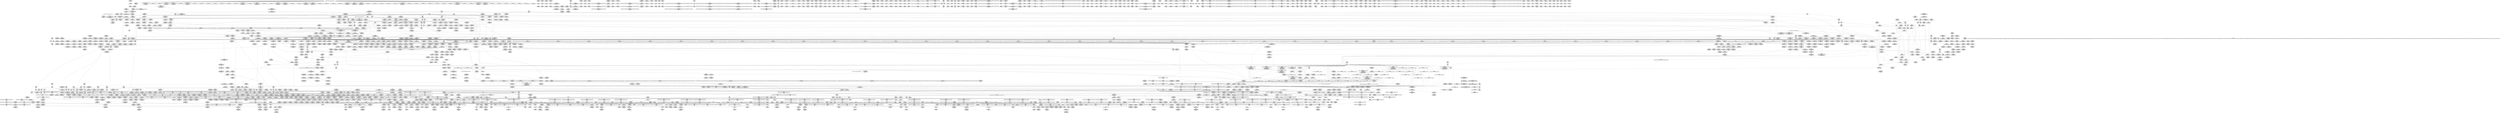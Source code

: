 digraph {
	CE0x5b5ad80 [shape=record,shape=Mrecord,label="{CE0x5b5ad80|tomoyo_read_unlock19:_bb}"]
	CE0x5cf2820 [shape=record,shape=Mrecord,label="{CE0x5cf2820|tomoyo_inet_entry:_conv|security/tomoyo/network.c,473|*SummSink*}"]
	CE0x5bb1a40 [shape=record,shape=Mrecord,label="{CE0x5bb1a40|tomoyo_domain:_tmp|*SummSource*}"]
	CE0x4d70730 [shape=record,shape=Mrecord,label="{CE0x4d70730|tomoyo_print_ipv4:_cond|security/tomoyo/network.c,93|*SummSink*}"]
	CE0x75790b0 [shape=record,shape=Mrecord,label="{CE0x75790b0|tomoyo_inet_entry:_port26|security/tomoyo/network.c,480}"]
	CE0x7569a60 [shape=record,shape=Mrecord,label="{CE0x7569a60|tomoyo_audit_net_log:_tmp5|security/tomoyo/network.c,368|*SummSource*}"]
	CE0x4dc0bd0 [shape=record,shape=Mrecord,label="{CE0x4dc0bd0|tomoyo_check_inet_address:_is_ipv610|security/tomoyo/network.c,519|*SummSink*}"]
	CE0x5f9fca0 [shape=record,shape=Mrecord,label="{CE0x5f9fca0|tomoyo_get_mode:_tmp22|security/tomoyo/util.c,986|*SummSink*}"]
	CE0x5c05090 [shape=record,shape=Mrecord,label="{CE0x5c05090|tomoyo_domain:_do.end}"]
	CE0x75e0570 [shape=record,shape=Mrecord,label="{CE0x75e0570|i64*_getelementptr_inbounds_(_11_x_i64_,_11_x_i64_*___llvm_gcov_ctr54147,_i64_0,_i64_9)|*Constant*|*SummSource*}"]
	CE0x5d597a0 [shape=record,shape=Mrecord,label="{CE0x5d597a0|24:_i32*,_32:_i16,_34:_i8,_35:_i8,_36:_i8,_72:_i8,_:_SCMRE_46,47_}"]
	CE0x750e9d0 [shape=record,shape=Mrecord,label="{CE0x750e9d0|rcu_lock_release21:_bb}"]
	CE0x5ba3620 [shape=record,shape=Mrecord,label="{CE0x5ba3620|tomoyo_check_inet_address:_port19|security/tomoyo/network.c,528|*SummSource*}"]
	CE0x75dfd40 [shape=record,shape=Mrecord,label="{CE0x75dfd40|i64*_getelementptr_inbounds_(_11_x_i64_,_11_x_i64_*___llvm_gcov_ctr54147,_i64_0,_i64_10)|*Constant*}"]
	CE0x40de0e0 [shape=record,shape=Mrecord,label="{CE0x40de0e0|tomoyo_audit_inet_log:_conv|security/tomoyo/network.c,389|*SummSource*}"]
	CE0x403e3c0 [shape=record,shape=Mrecord,label="{CE0x403e3c0|tomoyo_get_mode:_tmp14|security/tomoyo/util.c,983}"]
	CE0x7614a50 [shape=record,shape=Mrecord,label="{CE0x7614a50|0:_i8*,_array:_GCRE_tomoyo_proto_keyword_constant_6_x_i8*_i8*_getelementptr_inbounds_(_2_x_i8_,_2_x_i8_*_.str22,_i32_0,_i32_0),_i8*_getelementptr_inbounds_(_7_x_i8_,_7_x_i8_*_.str123,_i32_0,_i32_0),_i8*_getelementptr_inbounds_(_6_x_i8_,_6_x_i8_*_.str224,_i32_0,_i32_0),_i8*_getelementptr_inbounds_(_4_x_i8_,_4_x_i8_*_.str325,_i32_0,_i32_0),_i8*_getelementptr_inbounds_(_2_x_i8_,_2_x_i8_*_.str22,_i32_0,_i32_0),_i8*_getelementptr_inbounds_(_10_x_i8_,_10_x_i8_*_.str426,_i32_0,_i32_0)_,_align_16:_elem_1::|security/tomoyo/network.c,367}"]
	CE0x5110310 [shape=record,shape=Mrecord,label="{CE0x5110310|i64**_getelementptr_inbounds_(_3_x_i64*_,_3_x_i64*_*___llvm_gcda_edge_table49,_i64_0,_i64_0)|*Constant*|*SummSource*}"]
	CE0x759a2c0 [shape=record,shape=Mrecord,label="{CE0x759a2c0|tomoyo_audit_inet_log:_tmp3|security/tomoyo/network.c,382|*SummSource*}"]
	CE0x60c69d0 [shape=record,shape=Mrecord,label="{CE0x60c69d0|rcu_lock_release21:_tmp6|*SummSource*}"]
	CE0x4196b90 [shape=record,shape=Mrecord,label="{CE0x4196b90|__fswab16:_tmp2|*SummSource*}"]
	CE0x432cac0 [shape=record,shape=Mrecord,label="{CE0x432cac0|__fswab16:_val|Function::__fswab16&Arg::val::|*SummSink*}"]
	CE0x7771f80 [shape=record,shape=Mrecord,label="{CE0x7771f80|tomoyo_check_inet_address:_address2|security/tomoyo/network.c,512|*SummSource*}"]
	CE0x76a3a60 [shape=record,shape=Mrecord,label="{CE0x76a3a60|srcu_read_unlock20:_entry|*SummSource*}"]
	CE0x5e01fb0 [shape=record,shape=Mrecord,label="{CE0x5e01fb0|tomoyo_domain:_tmp3|*SummSink*}"]
	CE0x5f3e350 [shape=record,shape=Mrecord,label="{CE0x5f3e350|tomoyo_domain:_tmp15|security/tomoyo/common.h,1205|*SummSink*}"]
	CE0x5f88710 [shape=record,shape=Mrecord,label="{CE0x5f88710|i64_7|*Constant*}"]
	CE0x4d394a0 [shape=record,shape=Mrecord,label="{CE0x4d394a0|tomoyo_get_mode:_if.then2|*SummSource*}"]
	CE0x76ac840 [shape=record,shape=Mrecord,label="{CE0x76ac840|tomoyo_init_request_info:_call|security/tomoyo/util.c,1005|*SummSource*}"]
	CE0x4d38a70 [shape=record,shape=Mrecord,label="{CE0x4d38a70|i32_45|*Constant*|*SummSource*}"]
	CE0x416e360 [shape=record,shape=Mrecord,label="{CE0x416e360|tomoyo_audit_inet_log:_inet_network9|security/tomoyo/network.c,391|*SummSink*}"]
	CE0x4fdc290 [shape=record,shape=Mrecord,label="{CE0x4fdc290|GLOBAL:_tomoyo_policy_loaded|Global_var:tomoyo_policy_loaded|*SummSource*}"]
	CE0x4062d70 [shape=record,shape=Mrecord,label="{CE0x4062d70|tomoyo_print_ipv4:_conv|security/tomoyo/network.c,92|*SummSink*}"]
	CE0x7625c50 [shape=record,shape=Mrecord,label="{CE0x7625c50|i64*_getelementptr_inbounds_(_2_x_i64_,_2_x_i64_*___llvm_gcov_ctr4632,_i64_0,_i64_1)|*Constant*|*SummSource*}"]
	CE0x4cb36c0 [shape=record,shape=Mrecord,label="{CE0x4cb36c0|tomoyo_check_inet_address:_tmp23|security/tomoyo/network.c,521}"]
	CE0x75244d0 [shape=record,shape=Mrecord,label="{CE0x75244d0|tomoyo_inet_entry:_address19|security/tomoyo/network.c,479|*SummSink*}"]
	CE0x608d950 [shape=record,shape=Mrecord,label="{CE0x608d950|tomoyo_audit_inet_log:_bb|*SummSink*}"]
	CE0x5ae3f80 [shape=record,shape=Mrecord,label="{CE0x5ae3f80|i64*_getelementptr_inbounds_(_4_x_i64_,_4_x_i64_*___llvm_gcov_ctr4731,_i64_0,_i64_2)|*Constant*}"]
	CE0x5f5b890 [shape=record,shape=Mrecord,label="{CE0x5f5b890|tomoyo_get_mode:_cmp11|security/tomoyo/util.c,985|*SummSource*}"]
	CE0x76b1c80 [shape=record,shape=Mrecord,label="{CE0x76b1c80|_call_void_mcount()_#3|*SummSink*}"]
	CE0x3fff420 [shape=record,shape=Mrecord,label="{CE0x3fff420|tomoyo_init_request_info:_tmp|*SummSink*}"]
	CE0x5bd2970 [shape=record,shape=Mrecord,label="{CE0x5bd2970|i64*_getelementptr_inbounds_(_2_x_i64_,_2_x_i64_*___llvm_gcov_ctr4038,_i64_0,_i64_0)|*Constant*}"]
	CE0x41365a0 [shape=record,shape=Mrecord,label="{CE0x41365a0|tomoyo_audit_inet_log:_param8|security/tomoyo/network.c,391}"]
	CE0x413e3f0 [shape=record,shape=Mrecord,label="{CE0x413e3f0|0:_i8,_array:_GCRE_tomoyo_index2category_constant_39_x_i8_c_00_00_00_00_00_00_00_00_00_00_00_00_00_00_00_00_00_00_00_00_00_00_00_01_01_01_01_01_01_01_01_01_01_01_01_01_01_01_02_,_align_16:_elem_12::|security/tomoyo/util.c,983}"]
	CE0x5b28a00 [shape=record,shape=Mrecord,label="{CE0x5b28a00|tomoyo_inet_entry:_entry|*SummSource*}"]
	CE0x4da25c0 [shape=record,shape=Mrecord,label="{CE0x4da25c0|tomoyo_check_inet_address:_tmp9|security/tomoyo/network.c,511|*SummSink*}"]
	CE0x41c09a0 [shape=record,shape=Mrecord,label="{CE0x41c09a0|GLOBAL:_tomoyo_index2category|Global_var:tomoyo_index2category|*SummSink*}"]
	CE0x5ea43f0 [shape=record,shape=Mrecord,label="{CE0x5ea43f0|tomoyo_get_mode:_add|security/tomoyo/util.c,984}"]
	CE0x417e1d0 [shape=record,shape=Mrecord,label="{CE0x417e1d0|tomoyo_print_ipv6:_tmp4|security/tomoyo/network.c,111|*SummSink*}"]
	CE0x7555380 [shape=record,shape=Mrecord,label="{CE0x7555380|tomoyo_inet_entry:_call21|security/tomoyo/network.c,480|*SummSink*}"]
	CE0x418ead0 [shape=record,shape=Mrecord,label="{CE0x418ead0|__llvm_gcov_indirect_counter_increment10:_tmp6|*SummSink*}"]
	CE0x4d59e70 [shape=record,shape=Mrecord,label="{CE0x4d59e70|i8_1|*Constant*}"]
	CE0x5f61f90 [shape=record,shape=Mrecord,label="{CE0x5f61f90|tomoyo_get_mode:_conv10|security/tomoyo/util.c,985}"]
	CE0x5c48930 [shape=record,shape=Mrecord,label="{CE0x5c48930|tomoyo_audit_net_log:_tmp2}"]
	CE0x6061ae0 [shape=record,shape=Mrecord,label="{CE0x6061ae0|0:_i32,_8:_%struct.srcu_struct_array*,_16:_i32,_20:_i32,_24:_i32,_32:_i8*,_40:_%struct.lock_class_key*,_48:_2_x_%struct.lock_class*_,_64:_i8*,_72:_i32,_80:_i64,_88:_i8,_96:_%struct.callback_head*,_104:_%struct.callback_head**,_112:_%struct.callback_head*,_120:_%struct.callback_head**,_128:_%struct.callback_head*,_136:_%struct.callback_head**,_144:_%struct.callback_head*,_152:_%struct.callback_head**,_160:_i64,_168:_%struct.list_head*,_176:_%struct.list_head*,_184:_void_(%struct.work_struct*)*,_192:_%struct.lock_class_key*,_200:_2_x_%struct.lock_class*_,_216:_i8*,_224:_i32,_232:_i64,_240:_%struct.list_head*,_248:_%struct.list_head*,_256:_i64,_264:_%struct.tvec_base*,_272:_void_(i64)*,_280:_i64,_288:_i32,_292:_i32,_296:_i8*,_304:_16_x_i8_,_320:_%struct.lock_class_key*,_328:_2_x_%struct.lock_class*_,_344:_i8*,_352:_i32,_360:_i64,_368:_%struct.workqueue_struct*,_376:_i32,_384:_%struct.lock_class_key*,_392:_2_x_%struct.lock_class*_,_408:_i8*,_416:_i32,_424:_i64,_:_GCE_tomoyo_ss_global_%struct.srcu_struct_i32_-300,_%struct.srcu_struct_array*_tomoyo_ss_srcu_array,_%struct.spinlock_%union.anon.14_%struct.raw_spinlock_%struct.arch_spinlock_zeroinitializer,_i32_-559067475,_i32_-1,_i8*_inttoptr_(i64_-1_to_i8*),_%struct.lockdep_map_%struct.lock_class_key*_null,_2_x_%struct.lock_class*_zeroinitializer,_i8*_getelementptr_inbounds_(_21_x_i8_,_21_x_i8_*_.str171,_i32_0,_i32_0),_i32_0,_i64_0_,_i8_0,_%struct.rcu_batch_%struct.callback_head*_null,_%struct.callback_head**_bitcast_(i8*_getelementptr_(i8,_i8*_bitcast_(%struct.srcu_struct*_tomoyo_ss_to_i8*),_i64_96)_to_%struct.callback_head**)_,_%struct.rcu_batch_%struct.callback_head*_null,_%struct.callback_head**_bitcast_(i8*_getelementptr_(i8,_i8*_bitcast_(%struct.srcu_struct*_tomoyo_ss_to_i8*),_i64_112)_to_%struct.callback_head**)_,_%struct.rcu_batch_%struct.callback_head*_null,_%struct.callback_head**_bitcast_(i8*_getelementptr_(i8,_i8*_bitcast_(%struct.srcu_struct*_tomoyo_ss_to_i8*),_i64_128)_to_%struct.callback_head**)_,_%struct.rcu_batch_%struct.callback_head*_null,_%struct.callback_head**_bitcast_(i8*_getelementptr_(i8,_i8*_bitcast_(%struct.srcu_struct*_tomoyo_ss_to_i8*),_i64_144)_to_%struct.callback_head**)_,_%struct.delayed_work_%struct.work_struct_%struct.atomic64_t_i64_137438953424_,_%struct.list_head_%struct.list_head*_bitcast_(i8*_getelementptr_(i8,_i8*_bitcast_(%struct.srcu_struct*_tomoyo_ss_to_i8*),_i64_168)_to_%struct.list_head*),_%struct.list_head*_bitcast_(i8*_getelementptr_(i8,_i8*_bitcast_(%struct.srcu_struct*_tomoyo_ss_to_i8*),_i64_168)_to_%struct.list_head*)_,_void_(%struct.work_struct*)*_process_srcu,_%struct.lockdep_map_%struct.lock_class_key*_bitcast_(i8*_getelementptr_(i8,_i8*_bitcast_(%struct.srcu_struct*_tomoyo_ss_to_i8*),_i64_160)_to_%struct.lock_class_key*),_2_x_%struct.lock_class*_zeroinitializer,_i8*_getelementptr_inbounds_(_22_x_i8_,_22_x_i8_*_.str1172,_i32_0,_i32_0),_i32_0,_i64_0_,_%struct.timer_list_%struct.list_head_%struct.list_head*_null,_%struct.list_head*_inttoptr_(i64_1953723489_to_%struct.list_head*)_,_i64_0,_%struct.tvec_base*_bitcast_(i8*_getelementptr_(i8,_i8*_bitcast_(%struct.tvec_base*_boot_tvec_bases_to_i8*),_i64_2)_to_%struct.tvec_base*),_void_(i64)*_delayed_work_timer_fn,_i64_ptrtoint_(i8*_getelementptr_(i8,_i8*_bitcast_(%struct.srcu_struct*_tomoyo_ss_to_i8*),_i64_160)_to_i64),_i32_-1,_i32_0,_i8*_null,_16_x_i8_zeroinitializer,_%struct.lockdep_map_%struct.lock_class_key*_bitcast_(_29_x_i8_*_.str2173_to_%struct.lock_class_key*),_2_x_%struct.lock_class*_zeroinitializer,_i8*_getelementptr_inbounds_(_29_x_i8_,_29_x_i8_*_.str2173,_i32_0,_i32_0),_i32_0,_i64_0_,_%struct.workqueue_struct*_null,_i32_0_,_%struct.lockdep_map_%struct.lock_class_key*_null,_2_x_%struct.lock_class*_zeroinitializer,_i8*_getelementptr_inbounds_(_10_x_i8_,_10_x_i8_*_.str3174,_i32_0,_i32_0),_i32_0,_i64_0_,_align_8:_elem_0:default:}"]
	CE0x418e980 [shape=record,shape=Mrecord,label="{CE0x418e980|__llvm_gcov_indirect_counter_increment10:_tmp6}"]
	CE0x759ae90 [shape=record,shape=Mrecord,label="{CE0x759ae90|tomoyo_audit_inet_log:_tmp8|security/tomoyo/network.c,384}"]
	CE0x5de9220 [shape=record,shape=Mrecord,label="{CE0x5de9220|tomoyo_get_mode:_idxprom6|security/tomoyo/util.c,983}"]
	CE0x5d34e20 [shape=record,shape=Mrecord,label="{CE0x5d34e20|tomoyo_audit_inet_log:_param2|security/tomoyo/network.c,384|*SummSink*}"]
	CE0x5e63580 [shape=record,shape=Mrecord,label="{CE0x5e63580|i32_8|*Constant*}"]
	CE0x5dc1ac0 [shape=record,shape=Mrecord,label="{CE0x5dc1ac0|COLLAPSED:_CRE:_elem_0:default:}"]
	CE0x3ef6b20 [shape=record,shape=Mrecord,label="{CE0x3ef6b20|tomoyo_inet_entry:_r|security/tomoyo/network.c, 469|*SummSink*}"]
	CE0x3fe0d20 [shape=record,shape=Mrecord,label="{CE0x3fe0d20|_ret_void,_!dbg_!38911|security/tomoyo/network.c,94}"]
	CE0x4ccda20 [shape=record,shape=Mrecord,label="{CE0x4ccda20|tomoyo_check_inet_address:_tmp11|security/tomoyo/network.c,513}"]
	CE0x5c42640 [shape=record,shape=Mrecord,label="{CE0x5c42640|tomoyo_print_ipv4:_tmp|*SummSink*}"]
	CE0x5f993b0 [shape=record,shape=Mrecord,label="{CE0x5f993b0|tomoyo_get_mode:_tmp20|security/tomoyo/util.c,985|*SummSink*}"]
	CE0x760de00 [shape=record,shape=Mrecord,label="{CE0x760de00|tomoyo_get_mode:_if.end14|*SummSink*}"]
	CE0x4f239b0 [shape=record,shape=Mrecord,label="{CE0x4f239b0|VOIDTB_TE:_CE_6392,6400_|*MultipleSource*|security/tomoyo/util.c,1010|Function::tomoyo_get_mode&Arg::ns::}"]
	CE0x756c190 [shape=record,shape=Mrecord,label="{CE0x756c190|tomoyo_inet_entry:_inet_network9|security/tomoyo/network.c,477|*SummSink*}"]
	CE0x7842330 [shape=record,shape=Mrecord,label="{CE0x7842330|tomoyo_check_inet_address:_entry|*SummSink*}"]
	CE0x6052410 [shape=record,shape=Mrecord,label="{CE0x6052410|tomoyo_init_request_info:_tmp13|*LoadInst*|security/tomoyo/util.c,1011}"]
	CE0x3feea80 [shape=record,shape=Mrecord,label="{CE0x3feea80|tomoyo_domain:_tmp22|security/tomoyo/common.h,1205}"]
	CE0x500e030 [shape=record,shape=Mrecord,label="{CE0x500e030|tomoyo_inet_entry:_tmp17|*LoadInst*|security/tomoyo/network.c,477|*SummSink*}"]
	CE0x6b2f7e0 [shape=record,shape=Mrecord,label="{CE0x6b2f7e0|i64*_getelementptr_inbounds_(_11_x_i64_,_11_x_i64_*___llvm_gcov_ctr54147,_i64_0,_i64_8)|*Constant*}"]
	CE0x5d70190 [shape=record,shape=Mrecord,label="{CE0x5d70190|tomoyo_inet_entry:_tmp6|security/tomoyo/network.c,473|*SummSource*}"]
	CE0x752cbb0 [shape=record,shape=Mrecord,label="{CE0x752cbb0|tomoyo_inet_entry:_inet20|security/tomoyo/network.c,480}"]
	CE0x427b630 [shape=record,shape=Mrecord,label="{CE0x427b630|0:_i8,_array:_GCR_tomoyo_inet2mac_internal_constant_6_x_4_x_i8_4_x_i8_zeroinitializer,_4_x_i8_c_17_18_19_00_,_4_x_i8_c_1A_00_00_1B_,_4_x_i8_c_1C_00_00_1D_,_4_x_i8_zeroinitializer,_4_x_i8_zeroinitializer_,_align_16:_elem_2::|security/tomoyo/network.c,471}"]
	CE0x5d705a0 [shape=record,shape=Mrecord,label="{CE0x5d705a0|tomoyo_init_request_info:_tmp2|security/tomoyo/util.c,1003|*SummSink*}"]
	CE0x5aeeca0 [shape=record,shape=Mrecord,label="{CE0x5aeeca0|i64_1|*Constant*}"]
	CE0x762c870 [shape=record,shape=Mrecord,label="{CE0x762c870|rcu_lock_acquire18:_tmp|*SummSource*}"]
	CE0x76bcac0 [shape=record,shape=Mrecord,label="{CE0x76bcac0|_call_void_tomoyo_print_ipv6(i8*_%arraydecay,_i32_128,_%struct.in6_addr*_%tmp11,_%struct.in6_addr*_%tmp12)_#9,_!dbg_!38918|security/tomoyo/network.c,385|*SummSink*}"]
	CE0x5f0a410 [shape=record,shape=Mrecord,label="{CE0x5f0a410|i64*_getelementptr_inbounds_(_12_x_i64_,_12_x_i64_*___llvm_gcov_ctr31133,_i64_0,_i64_3)|*Constant*|*SummSource*}"]
	CE0x75e1e90 [shape=record,shape=Mrecord,label="{CE0x75e1e90|tomoyo_domain:_tmp8|security/tomoyo/common.h,1205|*SummSource*}"]
	CE0x7610460 [shape=record,shape=Mrecord,label="{CE0x7610460|tomoyo_check_inet_address:_if.end|*SummSource*}"]
	CE0x4df9ce0 [shape=record,shape=Mrecord,label="{CE0x4df9ce0|0:_i8,_array:_GCRE_tomoyo_index2category_constant_39_x_i8_c_00_00_00_00_00_00_00_00_00_00_00_00_00_00_00_00_00_00_00_00_00_00_00_01_01_01_01_01_01_01_01_01_01_01_01_01_01_01_02_,_align_16:_elem_16::|security/tomoyo/util.c,983}"]
	CE0x4164120 [shape=record,shape=Mrecord,label="{CE0x4164120|VOIDTB_TE_array:_GCR_.str10_private_unnamed_addr_constant_4_x_i8_c_%u_00_,_align_1:_elem_0:default:}"]
	CE0x7829b80 [shape=record,shape=Mrecord,label="{CE0x7829b80|i64*_getelementptr_inbounds_(_4_x_i64_,_4_x_i64_*___llvm_gcov_ctr4731,_i64_0,_i64_0)|*Constant*}"]
	CE0x50ccef0 [shape=record,shape=Mrecord,label="{CE0x50ccef0|tomoyo_domain:_tmp16|security/tomoyo/common.h,1205|*SummSink*}"]
	CE0x5ec7920 [shape=record,shape=Mrecord,label="{CE0x5ec7920|tomoyo_inet_entry:_do.cond|*SummSource*}"]
	CE0x4e935e0 [shape=record,shape=Mrecord,label="{CE0x4e935e0|srcu_read_unlock20:_bb|*SummSource*}"]
	CE0x5d0baa0 [shape=record,shape=Mrecord,label="{CE0x5d0baa0|i32_0|*Constant*}"]
	CE0x40e3a60 [shape=record,shape=Mrecord,label="{CE0x40e3a60|tomoyo_audit_inet_log:_conv7|security/tomoyo/network.c,390|*SummSource*}"]
	CE0x5b28300 [shape=record,shape=Mrecord,label="{CE0x5b28300|tomoyo_check_inet_address:_call21|security/tomoyo/network.c,529|*SummSink*}"]
	CE0x50db4f0 [shape=record,shape=Mrecord,label="{CE0x50db4f0|get_current:_bb|*SummSink*}"]
	CE0x40dded0 [shape=record,shape=Mrecord,label="{CE0x40dded0|tomoyo_audit_inet_log:_call|security/tomoyo/network.c,389|*SummSink*}"]
	CE0x75bc540 [shape=record,shape=Mrecord,label="{CE0x75bc540|_call_void_mcount()_#3|*SummSink*}"]
	CE0x418eea0 [shape=record,shape=Mrecord,label="{CE0x418eea0|tomoyo_inet_entry:_tmp13|security/tomoyo/network.c,473|*SummSource*}"]
	CE0x50db430 [shape=record,shape=Mrecord,label="{CE0x50db430|get_current:_bb|*SummSource*}"]
	CE0x76b11a0 [shape=record,shape=Mrecord,label="{CE0x76b11a0|_ret_void|*SummSink*}"]
	CE0x74cfd80 [shape=record,shape=Mrecord,label="{CE0x74cfd80|tomoyo_check_inet_address:_tmp29|*LoadInst*|security/tomoyo/network.c,527}"]
	CE0x50b0ed0 [shape=record,shape=Mrecord,label="{CE0x50b0ed0|_ret_i32_%call,_!dbg_!38910|security/tomoyo/network.c,366|*SummSource*}"]
	CE0x6b2fdb0 [shape=record,shape=Mrecord,label="{CE0x6b2fdb0|tomoyo_inet_entry:_do.body}"]
	CE0x432cca0 [shape=record,shape=Mrecord,label="{CE0x432cca0|tomoyo_check_inet_address:_tmp36|security/tomoyo/network.c,529|*SummSource*}"]
	CE0x42e7500 [shape=record,shape=Mrecord,label="{CE0x42e7500|tomoyo_inet_entry:_tmp6|security/tomoyo/network.c,473|*SummSink*}"]
	CE0x4fe4b40 [shape=record,shape=Mrecord,label="{CE0x4fe4b40|tomoyo_check_inet_address:_call|security/tomoyo/network.c,528}"]
	CE0x5c13c90 [shape=record,shape=Mrecord,label="{CE0x5c13c90|tomoyo_check_inet_address:_tmp41|security/tomoyo/network.c,532|*SummSource*}"]
	CE0x4dd70f0 [shape=record,shape=Mrecord,label="{CE0x4dd70f0|__fswab16:_tmp1|*SummSource*}"]
	CE0x76bc8f0 [shape=record,shape=Mrecord,label="{CE0x76bc8f0|_call_void_tomoyo_print_ipv6(i8*_%arraydecay,_i32_128,_%struct.in6_addr*_%tmp11,_%struct.in6_addr*_%tmp12)_#9,_!dbg_!38918|security/tomoyo/network.c,385|*SummSource*}"]
	CE0x3fe0300 [shape=record,shape=Mrecord,label="{CE0x3fe0300|i64*_getelementptr_inbounds_(_6_x_i64_,_6_x_i64_*___llvm_gcov_ctr5427,_i64_0,_i64_5)|*Constant*}"]
	CE0x5eeab80 [shape=record,shape=Mrecord,label="{CE0x5eeab80|tomoyo_domain:_bb}"]
	CE0x5028b00 [shape=record,shape=Mrecord,label="{CE0x5028b00|tomoyo_inet_entry:_tobool11|security/tomoyo/network.c,478|*SummSource*}"]
	CE0x7831260 [shape=record,shape=Mrecord,label="{CE0x7831260|COLLAPSED:_GCMRE___llvm_gcov_ctr4038_internal_global_2_x_i64_zeroinitializer:_elem_0:default:}"]
	CE0x5fff1c0 [shape=record,shape=Mrecord,label="{CE0x5fff1c0|_call_void_rcu_lock_release21(%struct.lockdep_map*_%dep_map)_#9,_!dbg_!38905|include/linux/srcu.h,236}"]
	CE0x5ae3ae0 [shape=record,shape=Mrecord,label="{CE0x5ae3ae0|GLOBAL:_current_task|Global_var:current_task|*SummSource*}"]
	CE0x5f4a040 [shape=record,shape=Mrecord,label="{CE0x5f4a040|i32_1205|*Constant*|*SummSource*}"]
	CE0x7771e40 [shape=record,shape=Mrecord,label="{CE0x7771e40|tomoyo_check_inet_address:_tmp13|security/tomoyo/network.c,514|*SummSource*}"]
	CE0x42c8760 [shape=record,shape=Mrecord,label="{CE0x42c8760|tomoyo_check_inet_address:_tmp15|security/tomoyo/network.c,517|*SummSink*}"]
	CE0x5b5b1e0 [shape=record,shape=Mrecord,label="{CE0x5b5b1e0|srcu_read_lock17:_tmp3}"]
	CE0x3eed0a0 [shape=record,shape=Mrecord,label="{CE0x3eed0a0|_call_void___llvm_gcov_indirect_counter_increment10(i32*___llvm_gcov_global_state_pred50,_i64**_getelementptr_inbounds_(_3_x_i64*_,_3_x_i64*_*___llvm_gcda_edge_table49,_i64_0,_i64_1)),_!dbg_!38911|security/tomoyo/network.c,509|*SummSink*}"]
	CE0x5b8e030 [shape=record,shape=Mrecord,label="{CE0x5b8e030|i64_3|*Constant*}"]
	CE0x5ec7800 [shape=record,shape=Mrecord,label="{CE0x5ec7800|tomoyo_inet_entry:_tmp18|security/tomoyo/network.c,478|*SummSink*}"]
	CE0x5b8e850 [shape=record,shape=Mrecord,label="{CE0x5b8e850|tomoyo_domain:_tmp13|security/tomoyo/common.h,1205|*SummSource*}"]
	CE0x5f88e70 [shape=record,shape=Mrecord,label="{CE0x5f88e70|tomoyo_get_mode:_tmp19|security/tomoyo/util.c,985|*SummSource*}"]
	CE0x5b5b280 [shape=record,shape=Mrecord,label="{CE0x5b5b280|srcu_read_lock17:_tmp3|*SummSource*}"]
	CE0x5de4dc0 [shape=record,shape=Mrecord,label="{CE0x5de4dc0|i64*_getelementptr_inbounds_(_4_x_i64_,_4_x_i64_*___llvm_gcov_ctr4137,_i64_0,_i64_2)|*Constant*|*SummSink*}"]
	CE0x42cdb00 [shape=record,shape=Mrecord,label="{CE0x42cdb00|tomoyo_read_lock16:_tmp2|*SummSource*}"]
	CE0x4c6f610 [shape=record,shape=Mrecord,label="{CE0x4c6f610|tomoyo_audit_inet_log:_tobool|security/tomoyo/network.c,384|*SummSource*}"]
	CE0x4f43870 [shape=record,shape=Mrecord,label="{CE0x4f43870|srcu_read_lock17:_dep_map|include/linux/srcu.h,222}"]
	CE0x5bb19d0 [shape=record,shape=Mrecord,label="{CE0x5bb19d0|i64*_getelementptr_inbounds_(_11_x_i64_,_11_x_i64_*___llvm_gcov_ctr54147,_i64_0,_i64_0)|*Constant*|*SummSink*}"]
	CE0x7638b10 [shape=record,shape=Mrecord,label="{CE0x7638b10|tomoyo_check_inet_address:_if.end}"]
	CE0x5be8620 [shape=record,shape=Mrecord,label="{CE0x5be8620|tomoyo_inet_entry:_tmp31|security/tomoyo/network.c,488}"]
	CE0x76bd360 [shape=record,shape=Mrecord,label="{CE0x76bd360|tomoyo_print_ipv6:_max_ip|Function::tomoyo_print_ipv6&Arg::max_ip::}"]
	CE0x4060f20 [shape=record,shape=Mrecord,label="{CE0x4060f20|tomoyo_audit_inet_log:_tmp15|security/tomoyo/network.c,389|*SummSink*}"]
	CE0x5d66af0 [shape=record,shape=Mrecord,label="{CE0x5d66af0|tomoyo_audit_inet_log:_address1|security/tomoyo/network.c,382|*SummSource*}"]
	CE0x75009b0 [shape=record,shape=Mrecord,label="{CE0x75009b0|tomoyo_inet_entry:_inet15|security/tomoyo/network.c,479|*SummSink*}"]
	CE0x4f0c180 [shape=record,shape=Mrecord,label="{CE0x4f0c180|tomoyo_domain:_tmp6|security/tomoyo/common.h,1205|*SummSource*}"]
	CE0x5b2a4a0 [shape=record,shape=Mrecord,label="{CE0x5b2a4a0|_ret_i32_%error.0,_!dbg_!38961|security/tomoyo/network.c,488}"]
	CE0x5edcb40 [shape=record,shape=Mrecord,label="{CE0x5edcb40|tomoyo_inet_entry:_do.end}"]
	CE0x5f2c9e0 [shape=record,shape=Mrecord,label="{CE0x5f2c9e0|tomoyo_domain:_tmp10|security/tomoyo/common.h,1205|*SummSource*}"]
	CE0x605d4e0 [shape=record,shape=Mrecord,label="{CE0x605d4e0|tomoyo_check_inet_address:_skip|*SummSink*}"]
	CE0x77ddc70 [shape=record,shape=Mrecord,label="{CE0x77ddc70|__llvm_gcov_indirect_counter_increment10:_entry|*SummSource*}"]
	CE0x60adf50 [shape=record,shape=Mrecord,label="{CE0x60adf50|tomoyo_audit_inet_log:_if.else}"]
	CE0x5e19640 [shape=record,shape=Mrecord,label="{CE0x5e19640|tomoyo_init_request_info:_tmp3|security/tomoyo/util.c,1004}"]
	CE0x4cf4fc0 [shape=record,shape=Mrecord,label="{CE0x4cf4fc0|__llvm_gcov_indirect_counter_increment10:_tmp2}"]
	CE0x60f97e0 [shape=record,shape=Mrecord,label="{CE0x60f97e0|rcu_lock_release21:___here}"]
	CE0x5ed7270 [shape=record,shape=Mrecord,label="{CE0x5ed7270|tomoyo_domain:_security|security/tomoyo/common.h,1205|*SummSource*}"]
	CE0x4df3740 [shape=record,shape=Mrecord,label="{CE0x4df3740|0:_i8,_array:_GCRE_tomoyo_index2category_constant_39_x_i8_c_00_00_00_00_00_00_00_00_00_00_00_00_00_00_00_00_00_00_00_00_00_00_00_01_01_01_01_01_01_01_01_01_01_01_01_01_01_01_02_,_align_16:_elem_19::|security/tomoyo/util.c,983}"]
	CE0x41c0af0 [shape=record,shape=Mrecord,label="{CE0x41c0af0|tomoyo_get_mode:_tmp16|security/tomoyo/util.c,983|*SummSink*}"]
	CE0x7500ba0 [shape=record,shape=Mrecord,label="{CE0x7500ba0|tomoyo_inet_entry:_address16|security/tomoyo/network.c,479|*SummSink*}"]
	CE0x4d7eb20 [shape=record,shape=Mrecord,label="{CE0x4d7eb20|tomoyo_check_inet_address:_tmp18|security/tomoyo/network.c,517|*SummSink*}"]
	CE0x427beb0 [shape=record,shape=Mrecord,label="{CE0x427beb0|tomoyo_inet_entry:_idxprom|security/tomoyo/network.c,471|*SummSource*}"]
	CE0x5c8c610 [shape=record,shape=Mrecord,label="{CE0x5c8c610|_ret_i32_%call,_!dbg_!38907|include/linux/srcu.h,223|*SummSink*}"]
	CE0x4ee80c0 [shape=record,shape=Mrecord,label="{CE0x4ee80c0|tomoyo_domain:_tmp9|security/tomoyo/common.h,1205}"]
	CE0x4d9ea00 [shape=record,shape=Mrecord,label="{CE0x4d9ea00|tomoyo_check_inet_address:_tmp21|security/tomoyo/network.c,519|*SummSink*}"]
	CE0x40fbb60 [shape=record,shape=Mrecord,label="{CE0x40fbb60|tomoyo_audit_net_log:_operation|Function::tomoyo_audit_net_log&Arg::operation::|*SummSink*}"]
	CE0x422b210 [shape=record,shape=Mrecord,label="{CE0x422b210|tomoyo_get_mode:_config|security/tomoyo/util.c,981}"]
	CE0x6120290 [shape=record,shape=Mrecord,label="{CE0x6120290|tomoyo_inet_entry:_tobool11|security/tomoyo/network.c,478}"]
	CE0x4ec5ca0 [shape=record,shape=Mrecord,label="{CE0x4ec5ca0|tomoyo_audit_net_log:_family|Function::tomoyo_audit_net_log&Arg::family::|*SummSink*}"]
	CE0x74cf910 [shape=record,shape=Mrecord,label="{CE0x74cf910|tomoyo_check_inet_address:_protocol|security/tomoyo/network.c,527}"]
	CE0x7635740 [shape=record,shape=Mrecord,label="{CE0x7635740|tomoyo_inet_entry:_tmp30|security/tomoyo/network.c,486}"]
	CE0x4011ac0 [shape=record,shape=Mrecord,label="{CE0x4011ac0|128:_i8*,_1208:_%struct.file*,_:_CMRE_136,144_|*MultipleSource*|security/tomoyo/common.h,1205|security/tomoyo/common.h,1205}"]
	CE0x4c5e660 [shape=record,shape=Mrecord,label="{CE0x4c5e660|tomoyo_check_inet_address:_in6_u|security/tomoyo/network.c,513|*SummSource*}"]
	CE0x4ea5730 [shape=record,shape=Mrecord,label="{CE0x4ea5730|tomoyo_check_inet_address:_tmp25|security/tomoyo/network.c,522|*SummSink*}"]
	CE0x4e0a220 [shape=record,shape=Mrecord,label="{CE0x4e0a220|srcu_read_unlock20:_tmp3|*SummSink*}"]
	CE0x42e72a0 [shape=record,shape=Mrecord,label="{CE0x42e72a0|i64_2|*Constant*|*SummSource*}"]
	CE0x5fff3e0 [shape=record,shape=Mrecord,label="{CE0x5fff3e0|GLOBAL:_rcu_lock_release21|*Constant*}"]
	CE0x4cf24f0 [shape=record,shape=Mrecord,label="{CE0x4cf24f0|i64*_getelementptr_inbounds_(_19_x_i64_,_19_x_i64_*___llvm_gcov_ctr4846,_i64_0,_i64_7)|*Constant*}"]
	CE0x5e9d3f0 [shape=record,shape=Mrecord,label="{CE0x5e9d3f0|tomoyo_inet_entry:_bb}"]
	CE0x4d709d0 [shape=record,shape=Mrecord,label="{CE0x4d709d0|tomoyo_print_ipv4:_tmp5|security/tomoyo/network.c,93}"]
	CE0x5b5b080 [shape=record,shape=Mrecord,label="{CE0x5b5b080|GLOBAL:___srcu_read_lock|*Constant*}"]
	CE0x4f980c0 [shape=record,shape=Mrecord,label="{CE0x4f980c0|i64_14|*Constant*}"]
	CE0x5f4a770 [shape=record,shape=Mrecord,label="{CE0x5f4a770|tomoyo_domain:_tmp17|security/tomoyo/common.h,1205|*SummSource*}"]
	CE0x74cfd10 [shape=record,shape=Mrecord,label="{CE0x74cfd10|tomoyo_check_inet_address:_tmp34|security/tomoyo/network.c,528|*SummSource*}"]
	CE0x77f7890 [shape=record,shape=Mrecord,label="{CE0x77f7890|GLOBAL:_tomoyo_print_ipv6|*Constant*|*SummSource*}"]
	CE0x4de2df0 [shape=record,shape=Mrecord,label="{CE0x4de2df0|tomoyo_check_inet_address:_u6_addr8|security/tomoyo/network.c,513|*SummSink*}"]
	CE0x5c04eb0 [shape=record,shape=Mrecord,label="{CE0x5c04eb0|rcu_lock_acquire18:_map|Function::rcu_lock_acquire18&Arg::map::|*SummSource*}"]
	CE0x4146090 [shape=record,shape=Mrecord,label="{CE0x4146090|tomoyo_print_ipv4:_tmp2|*SummSink*}"]
	CE0x60d6560 [shape=record,shape=Mrecord,label="{CE0x60d6560|24:_i32*,_32:_i16,_34:_i8,_35:_i8,_36:_i8,_72:_i8,_:_SCMRE_53,54_}"]
	CE0x76256a0 [shape=record,shape=Mrecord,label="{CE0x76256a0|i64_1|*Constant*}"]
	CE0x5defb80 [shape=record,shape=Mrecord,label="{CE0x5defb80|i64*_getelementptr_inbounds_(_11_x_i64_,_11_x_i64_*___llvm_gcov_ctr5229,_i64_0,_i64_5)|*Constant*|*SummSource*}"]
	CE0x4d13bf0 [shape=record,shape=Mrecord,label="{CE0x4d13bf0|tomoyo_check_inet_address:_tmp40|security/tomoyo/network.c,532|*SummSink*}"]
	CE0x74fd500 [shape=record,shape=Mrecord,label="{CE0x74fd500|tomoyo_inet_entry:_inet20|security/tomoyo/network.c,480|*SummSink*}"]
	CE0x7578ad0 [shape=record,shape=Mrecord,label="{CE0x7578ad0|tomoyo_inet_entry:_tmp21|security/tomoyo/network.c,482|*SummSource*}"]
	CE0x75bd080 [shape=record,shape=Mrecord,label="{CE0x75bd080|tomoyo_audit_inet_log:_if.else|*SummSink*}"]
	CE0x41c05d0 [shape=record,shape=Mrecord,label="{CE0x41c05d0|tomoyo_print_ipv6:_tobool|security/tomoyo/network.c,111|*SummSource*}"]
	CE0x74f1400 [shape=record,shape=Mrecord,label="{CE0x74f1400|tomoyo_inet_entry:_param12|security/tomoyo/network.c,478|*SummSink*}"]
	CE0x60adb90 [shape=record,shape=Mrecord,label="{CE0x60adb90|tomoyo_read_unlock19:_tmp2}"]
	CE0x7614d20 [shape=record,shape=Mrecord,label="{CE0x7614d20|0:_i8*,_array:_GCRE_tomoyo_proto_keyword_constant_6_x_i8*_i8*_getelementptr_inbounds_(_2_x_i8_,_2_x_i8_*_.str22,_i32_0,_i32_0),_i8*_getelementptr_inbounds_(_7_x_i8_,_7_x_i8_*_.str123,_i32_0,_i32_0),_i8*_getelementptr_inbounds_(_6_x_i8_,_6_x_i8_*_.str224,_i32_0,_i32_0),_i8*_getelementptr_inbounds_(_4_x_i8_,_4_x_i8_*_.str325,_i32_0,_i32_0),_i8*_getelementptr_inbounds_(_2_x_i8_,_2_x_i8_*_.str22,_i32_0,_i32_0),_i8*_getelementptr_inbounds_(_10_x_i8_,_10_x_i8_*_.str426,_i32_0,_i32_0)_,_align_16:_elem_4::|security/tomoyo/network.c,367}"]
	CE0x5f4fd30 [shape=record,shape=Mrecord,label="{CE0x5f4fd30|tomoyo_domain:_tmp18|security/tomoyo/common.h,1205|*SummSink*}"]
	CE0x4dfa4c0 [shape=record,shape=Mrecord,label="{CE0x4dfa4c0|tomoyo_get_mode:_if.then13}"]
	CE0x4f23430 [shape=record,shape=Mrecord,label="{CE0x4f23430|tomoyo_domain:_tmp3}"]
	CE0x7761250 [shape=record,shape=Mrecord,label="{CE0x7761250|tomoyo_read_lock16:_bb|*SummSource*}"]
	CE0x40a3540 [shape=record,shape=Mrecord,label="{CE0x40a3540|128:_i8*,_1208:_%struct.file*,_:_CMRE_49,50_}"]
	CE0x4cf1f40 [shape=record,shape=Mrecord,label="{CE0x4cf1f40|__llvm_gcov_indirect_counter_increment10:_tmp1}"]
	CE0x4d24520 [shape=record,shape=Mrecord,label="{CE0x4d24520|128:_i8*,_1208:_%struct.file*,_:_CMRE_2,3_}"]
	CE0x4d6b260 [shape=record,shape=Mrecord,label="{CE0x4d6b260|i32_78|*Constant*|*SummSource*}"]
	CE0x40e3bf0 [shape=record,shape=Mrecord,label="{CE0x40e3bf0|tomoyo_audit_inet_log:_conv7|security/tomoyo/network.c,390|*SummSink*}"]
	CE0x4058d90 [shape=record,shape=Mrecord,label="{CE0x4058d90|tomoyo_inet_entry:_land.lhs.true|*SummSink*}"]
	CE0x762e700 [shape=record,shape=Mrecord,label="{CE0x762e700|tomoyo_inet_entry:_error.0|*SummSink*}"]
	CE0x5de8f70 [shape=record,shape=Mrecord,label="{CE0x5de8f70|tomoyo_get_mode:_add|security/tomoyo/util.c,984|*SummSource*}"]
	CE0x782dce0 [shape=record,shape=Mrecord,label="{CE0x782dce0|128:_i8*,_1208:_%struct.file*,_:_CMRE_72,80_|*MultipleSource*|security/tomoyo/common.h,1205|security/tomoyo/common.h,1205}"]
	CE0x757a720 [shape=record,shape=Mrecord,label="{CE0x757a720|tomoyo_inet_entry:_tmp22|security/tomoyo/network.c,482|*SummSource*}"]
	CE0x783f530 [shape=record,shape=Mrecord,label="{CE0x783f530|_call_void_tomoyo_print_ipv4(i8*_%arraydecay4,_i32_128,_i32*_%tmp3,_i32*_%tmp3)_#9,_!dbg_!38920|security/tomoyo/network.c,388|*SummSource*}"]
	CE0x5f0e200 [shape=record,shape=Mrecord,label="{CE0x5f0e200|srcu_read_lock17:_call|include/linux/srcu.h,220|*SummSource*}"]
	CE0x5f0a560 [shape=record,shape=Mrecord,label="{CE0x5f0a560|tomoyo_get_mode:_tmp8|security/tomoyo/util.c,979|*SummSink*}"]
	CE0x3fee6c0 [shape=record,shape=Mrecord,label="{CE0x3fee6c0|128:_i8*,_1208:_%struct.file*,_:_CMRE_160,168_|*MultipleSource*|security/tomoyo/common.h,1205|security/tomoyo/common.h,1205}"]
	CE0x4e15660 [shape=record,shape=Mrecord,label="{CE0x4e15660|tomoyo_check_inet_address:_addr_len|Function::tomoyo_check_inet_address&Arg::addr_len::}"]
	CE0x4dafc40 [shape=record,shape=Mrecord,label="{CE0x4dafc40|tomoyo_audit_inet_log:_arraydecay16|security/tomoyo/network.c,393|*SummSink*}"]
	CE0x7569be0 [shape=record,shape=Mrecord,label="{CE0x7569be0|tomoyo_audit_net_log:_tmp5|security/tomoyo/network.c,368|*SummSink*}"]
	CE0x3fb11f0 [shape=record,shape=Mrecord,label="{CE0x3fb11f0|GLOBAL:___llvm_gcov_global_state_pred50|Global_var:__llvm_gcov_global_state_pred50}"]
	CE0x5cbae80 [shape=record,shape=Mrecord,label="{CE0x5cbae80|0:_i8,_array:_GCRE_tomoyo_index2category_constant_39_x_i8_c_00_00_00_00_00_00_00_00_00_00_00_00_00_00_00_00_00_00_00_00_00_00_00_01_01_01_01_01_01_01_01_01_01_01_01_01_01_01_02_,_align_16:_elem_32::|security/tomoyo/util.c,983}"]
	CE0x775da20 [shape=record,shape=Mrecord,label="{CE0x775da20|tomoyo_check_inet_address:_addr|Function::tomoyo_check_inet_address&Arg::addr::|*SummSink*}"]
	CE0x4009470 [shape=record,shape=Mrecord,label="{CE0x4009470|tomoyo_audit_net_log:_tmp4|security/tomoyo/network.c,367}"]
	CE0x5ea4980 [shape=record,shape=Mrecord,label="{CE0x5ea4980|tomoyo_get_mode:_arrayidx8|security/tomoyo/util.c,983|*SummSink*}"]
	CE0x4e36cd0 [shape=record,shape=Mrecord,label="{CE0x4e36cd0|_call_void_mcount()_#3}"]
	CE0x4d118b0 [shape=record,shape=Mrecord,label="{CE0x4d118b0|GLOBAL:___llvm_gcov_global_state_pred50|Global_var:__llvm_gcov_global_state_pred50|*SummSink*}"]
	CE0x77e0f10 [shape=record,shape=Mrecord,label="{CE0x77e0f10|tomoyo_audit_net_log:_tmp}"]
	CE0x4187e80 [shape=record,shape=Mrecord,label="{CE0x4187e80|tomoyo_audit_inet_log:_operation|security/tomoyo/network.c,393|*SummSink*}"]
	CE0x5fa2810 [shape=record,shape=Mrecord,label="{CE0x5fa2810|tomoyo_domain:_tmp12|security/tomoyo/common.h,1205|*SummSink*}"]
	CE0x5fd7640 [shape=record,shape=Mrecord,label="{CE0x5fd7640|tomoyo_get_mode:_default_config|security/tomoyo/util.c,986|*SummSource*}"]
	CE0x4ec53b0 [shape=record,shape=Mrecord,label="{CE0x4ec53b0|tomoyo_audit_net_log:_entry|*SummSource*}"]
	CE0x75cee10 [shape=record,shape=Mrecord,label="{CE0x75cee10|_ret_i32_%call17,_!dbg_!38941|security/tomoyo/network.c,394}"]
	CE0x4e16160 [shape=record,shape=Mrecord,label="{CE0x4e16160|tomoyo_check_inet_address:_sin6_addr|security/tomoyo/network.c,513}"]
	CE0x4d5b740 [shape=record,shape=Mrecord,label="{CE0x4d5b740|i64*_getelementptr_inbounds_(_19_x_i64_,_19_x_i64_*___llvm_gcov_ctr4846,_i64_0,_i64_10)|*Constant*|*SummSource*}"]
	CE0x75daad0 [shape=record,shape=Mrecord,label="{CE0x75daad0|i64_7|*Constant*|*SummSink*}"]
	CE0x4e2e070 [shape=record,shape=Mrecord,label="{CE0x4e2e070|rcu_lock_release21:_tmp3}"]
	CE0x7781ef0 [shape=record,shape=Mrecord,label="{CE0x7781ef0|tomoyo_audit_inet_log:_tmp6|security/tomoyo/network.c,384|*SummSource*}"]
	CE0x5cda800 [shape=record,shape=Mrecord,label="{CE0x5cda800|i32_39|*Constant*}"]
	CE0x5ae3d10 [shape=record,shape=Mrecord,label="{CE0x5ae3d10|rcu_lock_release21:_tmp2|*SummSink*}"]
	CE0x4f237b0 [shape=record,shape=Mrecord,label="{CE0x4f237b0|VOIDTB_TE:_CE_6384,6388_|*MultipleSource*|security/tomoyo/util.c,1010|Function::tomoyo_get_mode&Arg::ns::}"]
	CE0x5b8cb90 [shape=record,shape=Mrecord,label="{CE0x5b8cb90|tomoyo_domain:_call|security/tomoyo/common.h,1205}"]
	CE0x75da620 [shape=record,shape=Mrecord,label="{CE0x75da620|i64_8|*Constant*}"]
	CE0x4ce7890 [shape=record,shape=Mrecord,label="{CE0x4ce7890|__llvm_gcov_indirect_counter_increment10:_exit|*SummSource*}"]
	CE0x4058410 [shape=record,shape=Mrecord,label="{CE0x4058410|_call_void___llvm_gcov_indirect_counter_increment10(i32*___llvm_gcov_global_state_pred50,_i64**_getelementptr_inbounds_(_3_x_i64*_,_3_x_i64*_*___llvm_gcda_edge_table49,_i64_0,_i64_2)),_!dbg_!38933|security/tomoyo/network.c,517|*SummSink*}"]
	CE0x4fc6290 [shape=record,shape=Mrecord,label="{CE0x4fc6290|tomoyo_check_inet_address:_tmp34|security/tomoyo/network.c,528|*SummSink*}"]
	CE0x5c39640 [shape=record,shape=Mrecord,label="{CE0x5c39640|__llvm_gcov_indirect_counter_increment10:_bb4|*SummSink*}"]
	CE0x4ed9840 [shape=record,shape=Mrecord,label="{CE0x4ed9840|tomoyo_audit_inet_log:_tmp20|security/tomoyo/network.c,394}"]
	CE0x7757210 [shape=record,shape=Mrecord,label="{CE0x7757210|tomoyo_check_inet_address:_arraydecay|security/tomoyo/network.c,513|*SummSink*}"]
	CE0x5b64080 [shape=record,shape=Mrecord,label="{CE0x5b64080|_ret_void,_!dbg_!38908|include/linux/rcupdate.h,419|*SummSource*}"]
	CE0x74d9560 [shape=record,shape=Mrecord,label="{CE0x74d9560|get_current:_bb}"]
	CE0x3fc6fc0 [shape=record,shape=Mrecord,label="{CE0x3fc6fc0|tomoyo_domain:_if.end}"]
	CE0x4f0c240 [shape=record,shape=Mrecord,label="{CE0x4f0c240|tomoyo_domain:_tmp6|security/tomoyo/common.h,1205|*SummSink*}"]
	CE0x4dd7080 [shape=record,shape=Mrecord,label="{CE0x4dd7080|__fswab16:_tmp1}"]
	CE0x4e8b570 [shape=record,shape=Mrecord,label="{CE0x4e8b570|0:_i8,_array:_GCRE_tomoyo_index2category_constant_39_x_i8_c_00_00_00_00_00_00_00_00_00_00_00_00_00_00_00_00_00_00_00_00_00_00_00_01_01_01_01_01_01_01_01_01_01_01_01_01_01_01_02_,_align_16:_elem_3::|security/tomoyo/util.c,983}"]
	CE0x5b8cc80 [shape=record,shape=Mrecord,label="{CE0x5b8cc80|tomoyo_print_ipv6:_tmp}"]
	CE0x74d8970 [shape=record,shape=Mrecord,label="{CE0x74d8970|rcu_lock_acquire18:_tmp6|*SummSource*}"]
	CE0x762bf00 [shape=record,shape=Mrecord,label="{CE0x762bf00|rcu_lock_acquire18:_tmp5|include/linux/rcupdate.h,418|*SummSink*}"]
	CE0x60fa090 [shape=record,shape=Mrecord,label="{CE0x60fa090|i32_1|*Constant*}"]
	CE0x5f1bee0 [shape=record,shape=Mrecord,label="{CE0x5f1bee0|tomoyo_domain:_land.lhs.true2}"]
	CE0x7761a90 [shape=record,shape=Mrecord,label="{CE0x7761a90|tomoyo_init_request_info:_tmp|*SummSource*}"]
	CE0x5e021d0 [shape=record,shape=Mrecord,label="{CE0x5e021d0|_call_void_mcount()_#3|*SummSource*}"]
	CE0x4ccd610 [shape=record,shape=Mrecord,label="{CE0x4ccd610|__llvm_gcov_indirect_counter_increment10:_exit}"]
	CE0x41c0410 [shape=record,shape=Mrecord,label="{CE0x41c0410|tomoyo_get_mode:_tmp1}"]
	CE0x4d16f60 [shape=record,shape=Mrecord,label="{CE0x4d16f60|tomoyo_check_inet_address:_tmp39|security/tomoyo/network.c,531}"]
	CE0x5bf1570 [shape=record,shape=Mrecord,label="{CE0x5bf1570|tomoyo_audit_net_log:_arrayidx|security/tomoyo/network.c,367|*SummSink*}"]
	CE0x7627c20 [shape=record,shape=Mrecord,label="{CE0x7627c20|tomoyo_inet_entry:_tmp27|security/tomoyo/network.c,485|*SummSink*}"]
	CE0x40607b0 [shape=record,shape=Mrecord,label="{CE0x40607b0|_ret_void,_!dbg_!38911|security/tomoyo/network.c,94|*SummSource*}"]
	CE0x40fc340 [shape=record,shape=Mrecord,label="{CE0x40fc340|tomoyo_audit_inet_log:_param14|security/tomoyo/network.c,393}"]
	CE0x6076490 [shape=record,shape=Mrecord,label="{CE0x6076490|tomoyo_init_request_info:_conv6|security/tomoyo/util.c,1011}"]
	CE0x3ff6380 [shape=record,shape=Mrecord,label="{CE0x3ff6380|tomoyo_domain:_tmp8|security/tomoyo/common.h,1205|*SummSink*}"]
	CE0x7843430 [shape=record,shape=Mrecord,label="{CE0x7843430|tomoyo_check_inet_address:_tmp19|security/tomoyo/network.c,518|*SummSource*}"]
	CE0x4f0bb70 [shape=record,shape=Mrecord,label="{CE0x4f0bb70|tomoyo_print_ipv6:_tmp|*SummSink*}"]
	CE0x4ef3750 [shape=record,shape=Mrecord,label="{CE0x4ef3750|tomoyo_check_inet_address:_if.then|*SummSink*}"]
	CE0x6b36ad0 [shape=record,shape=Mrecord,label="{CE0x6b36ad0|rcu_lock_release21:_tmp1}"]
	CE0x4ce79c0 [shape=record,shape=Mrecord,label="{CE0x4ce79c0|__llvm_gcov_indirect_counter_increment10:_pred}"]
	CE0x5e9cc50 [shape=record,shape=Mrecord,label="{CE0x5e9cc50|tomoyo_inet_entry:_if.end|*SummSink*}"]
	CE0x4cf5920 [shape=record,shape=Mrecord,label="{CE0x4cf5920|i64*_getelementptr_inbounds_(_19_x_i64_,_19_x_i64_*___llvm_gcov_ctr4846,_i64_0,_i64_11)|*Constant*}"]
	CE0x4258980 [shape=record,shape=Mrecord,label="{CE0x4258980|i64*_getelementptr_inbounds_(_2_x_i64_,_2_x_i64_*___llvm_gcov_ctr3939,_i64_0,_i64_1)|*Constant*|*SummSink*}"]
	CE0x4c9e470 [shape=record,shape=Mrecord,label="{CE0x4c9e470|i64*_getelementptr_inbounds_(_2_x_i64_,_2_x_i64_*___llvm_gcov_ctr4533,_i64_0,_i64_0)|*Constant*}"]
	CE0x5f4f9b0 [shape=record,shape=Mrecord,label="{CE0x5f4f9b0|tomoyo_domain:_tmp18|security/tomoyo/common.h,1205|*SummSource*}"]
	CE0x4cdc5d0 [shape=record,shape=Mrecord,label="{CE0x4cdc5d0|rcu_lock_acquire18:_tmp2|*SummSink*}"]
	CE0x4157d00 [shape=record,shape=Mrecord,label="{CE0x4157d00|tomoyo_print_ipv4:_tmp5|security/tomoyo/network.c,93|*SummSource*}"]
	CE0x77e0aa0 [shape=record,shape=Mrecord,label="{CE0x77e0aa0|get_current:_tmp}"]
	CE0x76a3450 [shape=record,shape=Mrecord,label="{CE0x76a3450|tomoyo_audit_inet_log:_tmp10|security/tomoyo/network.c,385|*SummSink*}"]
	CE0x5f618c0 [shape=record,shape=Mrecord,label="{CE0x5f618c0|tomoyo_get_mode:_add|security/tomoyo/util.c,984|*SummSink*}"]
	CE0x4dafb30 [shape=record,shape=Mrecord,label="{CE0x4dafb30|tomoyo_audit_inet_log:_arraydecay16|security/tomoyo/network.c,393|*SummSource*}"]
	CE0x4ef2cd0 [shape=record,shape=Mrecord,label="{CE0x4ef2cd0|i64**_getelementptr_inbounds_(_3_x_i64*_,_3_x_i64*_*___llvm_gcda_edge_table49,_i64_0,_i64_2)|*Constant*|*SummSource*}"]
	CE0x4ce7950 [shape=record,shape=Mrecord,label="{CE0x4ce7950|__llvm_gcov_indirect_counter_increment10:_exit|*SummSink*}"]
	CE0x5ba3990 [shape=record,shape=Mrecord,label="{CE0x5ba3990|tomoyo_check_inet_address:_tmp36|security/tomoyo/network.c,529}"]
	CE0x3fb06b0 [shape=record,shape=Mrecord,label="{CE0x3fb06b0|24:_i32*,_32:_i16,_34:_i8,_35:_i8,_36:_i8,_72:_i8,_:_SCMRE_47,48_}"]
	CE0x500e4a0 [shape=record,shape=Mrecord,label="{CE0x500e4a0|tomoyo_inet_entry:_param8|security/tomoyo/network.c,477|*SummSource*}"]
	CE0x4e8ae10 [shape=record,shape=Mrecord,label="{CE0x4e8ae10|tomoyo_get_mode:_arrayidx|security/tomoyo/util.c,981|*SummSink*}"]
	CE0x5f0a160 [shape=record,shape=Mrecord,label="{CE0x5f0a160|tomoyo_domain:_tmp7|security/tomoyo/common.h,1205|*SummSource*}"]
	CE0x5f0ab60 [shape=record,shape=Mrecord,label="{CE0x5f0ab60|tomoyo_domain:_tmp15|security/tomoyo/common.h,1205|*SummSource*}"]
	CE0x5b34930 [shape=record,shape=Mrecord,label="{CE0x5b34930|tomoyo_print_ipv6:_tmp1}"]
	CE0x6b37790 [shape=record,shape=Mrecord,label="{CE0x6b37790|rcu_lock_release21:___here|*SummSink*}"]
	CE0x41642c0 [shape=record,shape=Mrecord,label="{CE0x41642c0|tomoyo_audit_inet_log:_param12|security/tomoyo/network.c,392}"]
	CE0x6061cb0 [shape=record,shape=Mrecord,label="{CE0x6061cb0|GLOBAL:___srcu_read_lock|*Constant*|*SummSource*}"]
	CE0x3fffc40 [shape=record,shape=Mrecord,label="{CE0x3fffc40|tomoyo_init_request_info:_bb}"]
	CE0x5b344b0 [shape=record,shape=Mrecord,label="{CE0x5b344b0|tomoyo_domain:_tmp1|*SummSource*}"]
	CE0x4fc5c90 [shape=record,shape=Mrecord,label="{CE0x4fc5c90|tomoyo_check_inet_address:_tmp34|security/tomoyo/network.c,528}"]
	CE0x4fdc360 [shape=record,shape=Mrecord,label="{CE0x4fdc360|GLOBAL:_tomoyo_policy_loaded|Global_var:tomoyo_policy_loaded|*SummSink*}"]
	CE0x4d7e9c0 [shape=record,shape=Mrecord,label="{CE0x4d7e9c0|tomoyo_check_inet_address:_tmp18|security/tomoyo/network.c,517|*SummSource*}"]
	CE0x75f1df0 [shape=record,shape=Mrecord,label="{CE0x75f1df0|tomoyo_audit_net_log:_bb}"]
	CE0x5b9e9c0 [shape=record,shape=Mrecord,label="{CE0x5b9e9c0|128:_i8*,_1208:_%struct.file*,_:_CMRE_39,40_}"]
	CE0x5e48c50 [shape=record,shape=Mrecord,label="{CE0x5e48c50|tomoyo_inet_entry:_r|security/tomoyo/network.c, 469}"]
	CE0x7634eb0 [shape=record,shape=Mrecord,label="{CE0x7634eb0|i64*_getelementptr_inbounds_(_11_x_i64_,_11_x_i64_*___llvm_gcov_ctr5229,_i64_0,_i64_10)|*Constant*}"]
	CE0x41eecf0 [shape=record,shape=Mrecord,label="{CE0x41eecf0|i32_65280|*Constant*|*SummSource*}"]
	CE0x7829f90 [shape=record,shape=Mrecord,label="{CE0x7829f90|tomoyo_audit_net_log:_tmp|*SummSource*}"]
	CE0x4e6c070 [shape=record,shape=Mrecord,label="{CE0x4e6c070|i32_6|*Constant*|*SummSource*}"]
	CE0x4de8820 [shape=record,shape=Mrecord,label="{CE0x4de8820|_ret_%struct.task_struct*_%tmp4,_!dbg_!38905|./arch/x86/include/asm/current.h,14}"]
	CE0x5bd25c0 [shape=record,shape=Mrecord,label="{CE0x5bd25c0|tomoyo_audit_inet_log:_inet_network3|security/tomoyo/network.c,384|*SummSink*}"]
	CE0x4fdcb20 [shape=record,shape=Mrecord,label="{CE0x4fdcb20|0:_i8,_array:_GCRE_tomoyo_index2category_constant_39_x_i8_c_00_00_00_00_00_00_00_00_00_00_00_00_00_00_00_00_00_00_00_00_00_00_00_01_01_01_01_01_01_01_01_01_01_01_01_01_01_01_02_,_align_16:_elem_8::|security/tomoyo/util.c,983}"]
	CE0x4185220 [shape=record,shape=Mrecord,label="{CE0x4185220|tomoyo_print_ipv6:_call|security/tomoyo/network.c,111|*SummSink*}"]
	CE0x4ce5c50 [shape=record,shape=Mrecord,label="{CE0x4ce5c50|tomoyo_audit_inet_log:_tmp11|security/tomoyo/network.c,385}"]
	CE0x77f7a00 [shape=record,shape=Mrecord,label="{CE0x77f7a00|GLOBAL:_tomoyo_print_ipv6|*Constant*|*SummSink*}"]
	CE0x7578a60 [shape=record,shape=Mrecord,label="{CE0x7578a60|i64*_getelementptr_inbounds_(_11_x_i64_,_11_x_i64_*___llvm_gcov_ctr5229,_i64_0,_i64_6)|*Constant*|*SummSink*}"]
	CE0x5fa01f0 [shape=record,shape=Mrecord,label="{CE0x5fa01f0|tomoyo_get_mode:_tmp23|security/tomoyo/util.c,986}"]
	CE0x4084880 [shape=record,shape=Mrecord,label="{CE0x4084880|tomoyo_get_mode:_tmp5|security/tomoyo/util.c,978|*SummSink*}"]
	CE0x5c6d9d0 [shape=record,shape=Mrecord,label="{CE0x5c6d9d0|tomoyo_inet_entry:_tmp3|*LoadInst*|security/tomoyo/network.c,471|*SummSource*}"]
	CE0x5c58820 [shape=record,shape=Mrecord,label="{CE0x5c58820|_call_void_mcount()_#3|*SummSource*}"]
	CE0x41c0480 [shape=record,shape=Mrecord,label="{CE0x41c0480|i1_true|*Constant*}"]
	CE0x5c58720 [shape=record,shape=Mrecord,label="{CE0x5c58720|_call_void_mcount()_#3}"]
	CE0x76a3d40 [shape=record,shape=Mrecord,label="{CE0x76a3d40|tomoyo_print_ipv6:_buffer_len|Function::tomoyo_print_ipv6&Arg::buffer_len::|*SummSource*}"]
	CE0x608d330 [shape=record,shape=Mrecord,label="{CE0x608d330|tomoyo_audit_inet_log:_tmp10|security/tomoyo/network.c,385}"]
	CE0x416c2c0 [shape=record,shape=Mrecord,label="{CE0x416c2c0|tomoyo_get_mode:_tmp7|security/tomoyo/util.c,979|*SummSource*}"]
	CE0x762c600 [shape=record,shape=Mrecord,label="{CE0x762c600|%struct.task_struct*_(%struct.task_struct**)*_asm_movq_%gs:$_1:P_,$0_,_r,im,_dirflag_,_fpsr_,_flags_|*SummSource*}"]
	CE0x77aafd0 [shape=record,shape=Mrecord,label="{CE0x77aafd0|tomoyo_audit_inet_log:_if.then|*SummSource*}"]
	CE0x4178020 [shape=record,shape=Mrecord,label="{CE0x4178020|tomoyo_audit_inet_log:_call11|security/tomoyo/network.c,390|*SummSource*}"]
	CE0x4fe4e90 [shape=record,shape=Mrecord,label="{CE0x4fe4e90|tomoyo_check_inet_address:_call|security/tomoyo/network.c,528|*SummSink*}"]
	CE0x782e2d0 [shape=record,shape=Mrecord,label="{CE0x782e2d0|128:_i8*,_1208:_%struct.file*,_:_CMRE_96,104_|*MultipleSource*|security/tomoyo/common.h,1205|security/tomoyo/common.h,1205}"]
	CE0x4d16a30 [shape=record,shape=Mrecord,label="{CE0x4d16a30|i64*_getelementptr_inbounds_(_19_x_i64_,_19_x_i64_*___llvm_gcov_ctr4846,_i64_0,_i64_17)|*Constant*}"]
	CE0x4136730 [shape=record,shape=Mrecord,label="{CE0x4136730|tomoyo_audit_inet_log:_param8|security/tomoyo/network.c,391|*SummSource*}"]
	CE0x42c1a10 [shape=record,shape=Mrecord,label="{CE0x42c1a10|tomoyo_check_inet_address:_tmp|*SummSink*}"]
	CE0x7567290 [shape=record,shape=Mrecord,label="{CE0x7567290|128:_i8*,_1208:_%struct.file*,_:_CMRE_23,24_}"]
	CE0x5ae0d70 [shape=record,shape=Mrecord,label="{CE0x5ae0d70|i8*_getelementptr_inbounds_(_25_x_i8_,_25_x_i8_*_.str12,_i32_0,_i32_0)|*Constant*|*SummSource*}"]
	CE0x5c31d50 [shape=record,shape=Mrecord,label="{CE0x5c31d50|tomoyo_init_request_info:_profile3|security/tomoyo/util.c,1008|*SummSource*}"]
	CE0x4e1ca70 [shape=record,shape=Mrecord,label="{CE0x4e1ca70|tomoyo_get_mode:_tmp10|security/tomoyo/util.c,982|*SummSink*}"]
	CE0x42be150 [shape=record,shape=Mrecord,label="{CE0x42be150|i64_1|*Constant*}"]
	CE0x74d8640 [shape=record,shape=Mrecord,label="{CE0x74d8640|i64*_getelementptr_inbounds_(_4_x_i64_,_4_x_i64_*___llvm_gcov_ctr4137,_i64_0,_i64_3)|*Constant*|*SummSource*}"]
	CE0x41776d0 [shape=record,shape=Mrecord,label="{CE0x41776d0|tomoyo_audit_inet_log:_param12|security/tomoyo/network.c,392|*SummSink*}"]
	CE0x42c15a0 [shape=record,shape=Mrecord,label="{CE0x42c15a0|__fswab16:_tmp3|*SummSource*}"]
	CE0x5bafec0 [shape=record,shape=Mrecord,label="{CE0x5bafec0|tomoyo_print_ipv6:_tmp3|*SummSink*}"]
	CE0x4c5e1d0 [shape=record,shape=Mrecord,label="{CE0x4c5e1d0|0:_i64*,_array:_GCR___llvm_gcda_edge_table49_internal_unnamed_addr_constant_3_x_i64*_i64*_getelementptr_inbounds_(_19_x_i64_,_19_x_i64_*___llvm_gcov_ctr4846,_i64_0,_i64_1),_i64*_getelementptr_inbounds_(_19_x_i64_,_19_x_i64_*___llvm_gcov_ctr4846,_i64_0,_i64_2),_i64*_getelementptr_inbounds_(_19_x_i64_,_19_x_i64_*___llvm_gcov_ctr4846,_i64_0,_i64_3)_:_elem_0::}"]
	CE0x4c9df80 [shape=record,shape=Mrecord,label="{CE0x4c9df80|tomoyo_init_request_info:_call|security/tomoyo/util.c,1005|*SummSink*}"]
	CE0x74d9320 [shape=record,shape=Mrecord,label="{CE0x74d9320|i8*_undef|*Constant*|*SummSink*}"]
	CE0x3ef6d30 [shape=record,shape=Mrecord,label="{CE0x3ef6d30|_call_void_mcount()_#3|*SummSource*}"]
	CE0x5b8e4c0 [shape=record,shape=Mrecord,label="{CE0x5b8e4c0|tomoyo_get_mode:_tmp8|security/tomoyo/util.c,979}"]
	CE0x41577b0 [shape=record,shape=Mrecord,label="{CE0x41577b0|tomoyo_audit_net_log:_tmp1|*SummSink*}"]
	CE0x5d66200 [shape=record,shape=Mrecord,label="{CE0x5d66200|tomoyo_init_request_info:_tmp4|security/tomoyo/util.c,1004}"]
	CE0x415e530 [shape=record,shape=Mrecord,label="{CE0x415e530|tomoyo_check_inet_address:_port|Function::tomoyo_check_inet_address&Arg::port::}"]
	CE0x605d290 [shape=record,shape=Mrecord,label="{CE0x605d290|tomoyo_inet_entry:_arrayidx|security/tomoyo/network.c,471|*SummSink*}"]
	CE0x4d70eb0 [shape=record,shape=Mrecord,label="{CE0x4d70eb0|tomoyo_init_request_info:_domain1|security/tomoyo/util.c,1006|*SummSource*}"]
	CE0x7627bb0 [shape=record,shape=Mrecord,label="{CE0x7627bb0|tomoyo_inet_entry:_tmp27|security/tomoyo/network.c,485|*SummSource*}"]
	CE0x750f680 [shape=record,shape=Mrecord,label="{CE0x750f680|get_current:_tmp2|*SummSource*}"]
	CE0x4ed9970 [shape=record,shape=Mrecord,label="{CE0x4ed9970|tomoyo_audit_inet_log:_tmp20|security/tomoyo/network.c,394|*SummSource*}"]
	CE0x5ffee90 [shape=record,shape=Mrecord,label="{CE0x5ffee90|srcu_read_unlock20:_dep_map|include/linux/srcu.h,236|*SummSink*}"]
	CE0x7772610 [shape=record,shape=Mrecord,label="{CE0x7772610|tomoyo_check_inet_address:_addr|Function::tomoyo_check_inet_address&Arg::addr::|*SummSource*}"]
	CE0x4f43950 [shape=record,shape=Mrecord,label="{CE0x4f43950|_call_void_rcu_lock_acquire18(%struct.lockdep_map*_%dep_map)_#9,_!dbg_!38906|include/linux/srcu.h,222}"]
	CE0x500dd60 [shape=record,shape=Mrecord,label="{CE0x500dd60|tomoyo_inet_entry:_tmp17|*LoadInst*|security/tomoyo/network.c,477}"]
	CE0x5c85710 [shape=record,shape=Mrecord,label="{CE0x5c85710|tomoyo_init_request_info:_tmp9|security/tomoyo/util.c,1006|*SummSink*}"]
	CE0x5ea4e90 [shape=record,shape=Mrecord,label="{CE0x5ea4e90|tomoyo_get_mode:_tmp17|security/tomoyo/util.c,983|*SummSource*}"]
	CE0x40a3180 [shape=record,shape=Mrecord,label="{CE0x40a3180|128:_i8*,_1208:_%struct.file*,_:_CMRE_46,47_}"]
	CE0x7501300 [shape=record,shape=Mrecord,label="{CE0x7501300|tomoyo_inet_entry:_param17|security/tomoyo/network.c,479|*SummSource*}"]
	CE0x747aa80 [shape=record,shape=Mrecord,label="{CE0x747aa80|_ret_void,_!dbg_!38912|security/tomoyo/network.c,112|*SummSource*}"]
	CE0x608cf80 [shape=record,shape=Mrecord,label="{CE0x608cf80|tomoyo_read_unlock19:_tmp1|*SummSink*}"]
	CE0x5def5c0 [shape=record,shape=Mrecord,label="{CE0x5def5c0|tomoyo_init_request_info:_tmp3|security/tomoyo/util.c,1004|*SummSource*}"]
	CE0x5e9c980 [shape=record,shape=Mrecord,label="{CE0x5e9c980|tomoyo_read_unlock19:_tmp|*SummSource*}"]
	CE0x4e2d890 [shape=record,shape=Mrecord,label="{CE0x4e2d890|_call_void_mcount()_#3|*SummSink*}"]
	CE0x4d24890 [shape=record,shape=Mrecord,label="{CE0x4d24890|128:_i8*,_1208:_%struct.file*,_:_CMRE_4,5_}"]
	CE0x74abd10 [shape=record,shape=Mrecord,label="{CE0x74abd10|tomoyo_get_mode:_tmp|*SummSource*}"]
	CE0x5e01910 [shape=record,shape=Mrecord,label="{CE0x5e01910|i64_80|*Constant*|*SummSink*}"]
	CE0x5f0de80 [shape=record,shape=Mrecord,label="{CE0x5f0de80|rcu_lock_acquire18:_entry|*SummSource*}"]
	CE0x75556a0 [shape=record,shape=Mrecord,label="{CE0x75556a0|__fswab16:_val|Function::__fswab16&Arg::val::}"]
	CE0x4db02f0 [shape=record,shape=Mrecord,label="{CE0x4db02f0|GLOBAL:_tomoyo_audit_net_log|*Constant*}"]
	CE0x760de70 [shape=record,shape=Mrecord,label="{CE0x760de70|tomoyo_get_mode:_if.then}"]
	CE0x4fc78b0 [shape=record,shape=Mrecord,label="{CE0x4fc78b0|tomoyo_check_inet_address:_tmp30|security/tomoyo/network.c,527|*SummSink*}"]
	CE0x7524370 [shape=record,shape=Mrecord,label="{CE0x7524370|tomoyo_inet_entry:_address19|security/tomoyo/network.c,479|*SummSource*}"]
	CE0x60290c0 [shape=record,shape=Mrecord,label="{CE0x60290c0|i32_9|*Constant*|*SummSource*}"]
	CE0x4d39240 [shape=record,shape=Mrecord,label="{CE0x4d39240|tomoyo_print_ipv6:_cond|security/tomoyo/network.c,111|*SummSource*}"]
	CE0x5e9c910 [shape=record,shape=Mrecord,label="{CE0x5e9c910|COLLAPSED:_GCMRE___llvm_gcov_ctr4533_internal_global_2_x_i64_zeroinitializer:_elem_0:default:}"]
	CE0x5defc60 [shape=record,shape=Mrecord,label="{CE0x5defc60|tomoyo_inet_entry:_tmp14|security/tomoyo/network.c,475|*SummSource*}"]
	CE0x5c14190 [shape=record,shape=Mrecord,label="{CE0x5c14190|_ret_i32_%retval.0,_!dbg_!38967|security/tomoyo/network.c,532|*SummSource*}"]
	CE0x5aee890 [shape=record,shape=Mrecord,label="{CE0x5aee890|get_current:_tmp3}"]
	CE0x5d26540 [shape=record,shape=Mrecord,label="{CE0x5d26540|_call_void_mcount()_#3|*SummSink*}"]
	CE0x5c31dc0 [shape=record,shape=Mrecord,label="{CE0x5c31dc0|tomoyo_init_request_info:_profile2|security/tomoyo/util.c,1007|*SummSink*}"]
	CE0x5c64730 [shape=record,shape=Mrecord,label="{CE0x5c64730|GLOBAL:_srcu_read_lock17|*Constant*|*SummSource*}"]
	CE0x5c08f10 [shape=record,shape=Mrecord,label="{CE0x5c08f10|_call_void_lock_release(%struct.lockdep_map*_%map,_i32_1,_i64_ptrtoint_(i8*_blockaddress(_rcu_lock_release21,_%__here)_to_i64))_#9,_!dbg_!38907|include/linux/rcupdate.h,423|*SummSource*}"]
	CE0x60c6fd0 [shape=record,shape=Mrecord,label="{CE0x60c6fd0|rcu_lock_release21:_tmp7|*SummSource*}"]
	CE0x5c64580 [shape=record,shape=Mrecord,label="{CE0x5c64580|srcu_read_lock17:_entry}"]
	CE0x76acc80 [shape=record,shape=Mrecord,label="{CE0x76acc80|GLOBAL:_tomoyo_read_unlock19|*Constant*|*SummSink*}"]
	CE0x6028a50 [shape=record,shape=Mrecord,label="{CE0x6028a50|_ret_i32_%retval.0,_!dbg_!38935|security/tomoyo/util.c,988|*SummSink*}"]
	CE0x7500a90 [shape=record,shape=Mrecord,label="{CE0x7500a90|tomoyo_inet_entry:_address16|security/tomoyo/network.c,479|*SummSource*}"]
	CE0x5b1f780 [shape=record,shape=Mrecord,label="{CE0x5b1f780|i64*_getelementptr_inbounds_(_2_x_i64_,_2_x_i64_*___llvm_gcov_ctr4632,_i64_0,_i64_0)|*Constant*|*SummSink*}"]
	CE0x76c3890 [shape=record,shape=Mrecord,label="{CE0x76c3890|tomoyo_print_ipv6:_buffer|Function::tomoyo_print_ipv6&Arg::buffer::|*SummSource*}"]
	CE0x5f4a840 [shape=record,shape=Mrecord,label="{CE0x5f4a840|tomoyo_print_ipv4:_cmp|security/tomoyo/network.c,93}"]
	CE0x4e8b2a0 [shape=record,shape=Mrecord,label="{CE0x4e8b2a0|i64*_getelementptr_inbounds_(_2_x_i64_,_2_x_i64_*___llvm_gcov_ctr4434,_i64_0,_i64_1)|*Constant*|*SummSource*}"]
	CE0x5be8360 [shape=record,shape=Mrecord,label="{CE0x5be8360|_ret_void,_!dbg_!38904|security/tomoyo/common.h,1110|*SummSource*}"]
	CE0x5c7e5c0 [shape=record,shape=Mrecord,label="{CE0x5c7e5c0|GLOBAL:_tomoyo_ss|Global_var:tomoyo_ss|*SummSink*}"]
	CE0x5ed9ec0 [shape=record,shape=Mrecord,label="{CE0x5ed9ec0|tomoyo_audit_net_log:_arrayidx2|security/tomoyo/network.c,368|*SummSink*}"]
	CE0x4e0a130 [shape=record,shape=Mrecord,label="{CE0x4e0a130|srcu_read_unlock20:_tmp3|*SummSource*}"]
	CE0x5be1690 [shape=record,shape=Mrecord,label="{CE0x5be1690|tomoyo_print_ipv6:_entry|*SummSink*}"]
	CE0x75ce850 [shape=record,shape=Mrecord,label="{CE0x75ce850|GLOBAL:_tomoyo_audit_inet_log|*Constant*|*SummSource*}"]
	CE0x4d16c80 [shape=record,shape=Mrecord,label="{CE0x4d16c80|tomoyo_check_inet_address:_tmp38|security/tomoyo/network.c,531|*SummSink*}"]
	CE0x5e57c20 [shape=record,shape=Mrecord,label="{CE0x5e57c20|i64*_getelementptr_inbounds_(_4_x_i64_,_4_x_i64_*___llvm_gcov_ctr4137,_i64_0,_i64_1)|*Constant*|*SummSource*}"]
	CE0x6132010 [shape=record,shape=Mrecord,label="{CE0x6132010|i32_3|*Constant*}"]
	CE0x5be1040 [shape=record,shape=Mrecord,label="{CE0x5be1040|tomoyo_audit_inet_log:_is_ipv6|security/tomoyo/network.c,384}"]
	CE0x5c38c90 [shape=record,shape=Mrecord,label="{CE0x5c38c90|__llvm_gcov_indirect_counter_increment10:_bb}"]
	CE0x7580050 [shape=record,shape=Mrecord,label="{CE0x7580050|i64_0|*Constant*|*SummSink*}"]
	"CONST[source:0(mediator),value:0(static)][purpose:{operation}]"
	CE0x75fba50 [shape=record,shape=Mrecord,label="{CE0x75fba50|tomoyo_check_inet_address:_sw.epilog|*SummSource*}"]
	CE0x4d59850 [shape=record,shape=Mrecord,label="{CE0x4d59850|i32_2|*Constant*|*SummSource*}"]
	CE0x5d98ef0 [shape=record,shape=Mrecord,label="{CE0x5d98ef0|i32_(%struct.tomoyo_request_info.524*,_%struct.tomoyo_domain_info*,_i8)*_bitcast_(i32_(%struct.tomoyo_request_info*,_%struct.tomoyo_domain_info*,_i8)*_tomoyo_init_request_info_to_i32_(%struct.tomoyo_request_info.524*,_%struct.tomoyo_domain_info*,_i8)*)|*Constant*}"]
	CE0x4d7cce0 [shape=record,shape=Mrecord,label="{CE0x4d7cce0|tomoyo_check_inet_address:_tmp2|*LoadInst*|security/tomoyo/network.c,507|*SummSink*}"]
	CE0x5ed9ba0 [shape=record,shape=Mrecord,label="{CE0x5ed9ba0|tomoyo_audit_net_log:_arrayidx2|security/tomoyo/network.c,368}"]
	CE0x75674c0 [shape=record,shape=Mrecord,label="{CE0x75674c0|128:_i8*,_1208:_%struct.file*,_:_CMRE_25,26_}"]
	CE0x4eb3e50 [shape=record,shape=Mrecord,label="{CE0x4eb3e50|tomoyo_check_inet_address:_tmp26|security/tomoyo/network.c,522|*SummSource*}"]
	CE0x7843740 [shape=record,shape=Mrecord,label="{CE0x7843740|__llvm_gcov_indirect_counter_increment10:_predecessor|Function::__llvm_gcov_indirect_counter_increment10&Arg::predecessor::|*SummSource*}"]
	CE0x5c056e0 [shape=record,shape=Mrecord,label="{CE0x5c056e0|i64*_getelementptr_inbounds_(_6_x_i64_,_6_x_i64_*___llvm_gcov_ctr5427,_i64_0,_i64_4)|*Constant*|*SummSink*}"]
	CE0x6083270 [shape=record,shape=Mrecord,label="{CE0x6083270|__fswab16:_tmp}"]
	CE0x5d66930 [shape=record,shape=Mrecord,label="{CE0x5d66930|tomoyo_audit_inet_log:_address1|security/tomoyo/network.c,382}"]
	CE0x75da430 [shape=record,shape=Mrecord,label="{CE0x75da430|tomoyo_inet_entry:_cmp28|security/tomoyo/network.c,484|*SummSource*}"]
	CE0x5b37d00 [shape=record,shape=Mrecord,label="{CE0x5b37d00|tomoyo_audit_inet_log:_tmp13|security/tomoyo/network.c,388|*SummSink*}"]
	CE0x5f0a2b0 [shape=record,shape=Mrecord,label="{CE0x5f0a2b0|tomoyo_domain:_tmp7|security/tomoyo/common.h,1205|*SummSink*}"]
	CE0x77d6b50 [shape=record,shape=Mrecord,label="{CE0x77d6b50|i64*_getelementptr_inbounds_(_6_x_i64_,_6_x_i64_*___llvm_gcov_ctr5427,_i64_0,_i64_3)|*Constant*|*SummSink*}"]
	CE0x40de5d0 [shape=record,shape=Mrecord,label="{CE0x40de5d0|tomoyo_audit_inet_log:_arraydecay6|security/tomoyo/network.c,390}"]
	CE0x4d59a10 [shape=record,shape=Mrecord,label="{CE0x4d59a10|i64*_getelementptr_inbounds_(_2_x_i64_,_2_x_i64_*___llvm_gcov_ctr5130,_i64_0,_i64_0)|*Constant*}"]
	CE0x3ff6800 [shape=record,shape=Mrecord,label="{CE0x3ff6800|COLLAPSED:_GCMRE___llvm_gcov_ctr2253_internal_global_2_x_i64_zeroinitializer:_elem_0:default:}"]
	CE0x42cd160 [shape=record,shape=Mrecord,label="{CE0x42cd160|tomoyo_read_lock16:_tmp1|*SummSink*}"]
	CE0x5c37110 [shape=record,shape=Mrecord,label="{CE0x5c37110|i64*_getelementptr_inbounds_(_2_x_i64_,_2_x_i64_*___llvm_gcov_ctr53148,_i64_0,_i64_1)|*Constant*}"]
	CE0x5fb0a10 [shape=record,shape=Mrecord,label="{CE0x5fb0a10|tomoyo_init_request_info:_conv|security/tomoyo/util.c,1010|*SummSource*}"]
	CE0x50a1e80 [shape=record,shape=Mrecord,label="{CE0x50a1e80|tomoyo_print_ipv6:_max_ip|Function::tomoyo_print_ipv6&Arg::max_ip::|*SummSink*}"]
	CE0x5b9e4c0 [shape=record,shape=Mrecord,label="{CE0x5b9e4c0|128:_i8*,_1208:_%struct.file*,_:_CMRE_35,36_}"]
	CE0x76accf0 [shape=record,shape=Mrecord,label="{CE0x76accf0|tomoyo_read_unlock19:_entry}"]
	CE0x5de93b0 [shape=record,shape=Mrecord,label="{CE0x5de93b0|tomoyo_get_mode:_idxprom6|security/tomoyo/util.c,983|*SummSource*}"]
	CE0x5d40050 [shape=record,shape=Mrecord,label="{CE0x5d40050|tomoyo_check_inet_address:_tmp14|security/tomoyo/network.c,514|*SummSource*}"]
	CE0x5c83710 [shape=record,shape=Mrecord,label="{CE0x5c83710|0:_i8,_array:_GCRE_tomoyo_index2category_constant_39_x_i8_c_00_00_00_00_00_00_00_00_00_00_00_00_00_00_00_00_00_00_00_00_00_00_00_01_01_01_01_01_01_01_01_01_01_01_01_01_01_01_02_,_align_16:_elem_27::|security/tomoyo/util.c,983}"]
	CE0x4eaef20 [shape=record,shape=Mrecord,label="{CE0x4eaef20|__llvm_gcov_indirect_counter_increment10:_counters|Function::__llvm_gcov_indirect_counter_increment10&Arg::counters::|*SummSink*}"]
	CE0x4e09b70 [shape=record,shape=Mrecord,label="{CE0x4e09b70|srcu_read_unlock20:_tmp2|*SummSource*}"]
	CE0x4ebe8b0 [shape=record,shape=Mrecord,label="{CE0x4ebe8b0|_call_void___llvm_gcov_indirect_counter_increment10(i32*___llvm_gcov_global_state_pred50,_i64**_getelementptr_inbounds_(_3_x_i64*_,_3_x_i64*_*___llvm_gcda_edge_table49,_i64_0,_i64_0)),_!dbg_!38951|security/tomoyo/network.c,525|*SummSink*}"]
	CE0x5f99bc0 [shape=record,shape=Mrecord,label="{CE0x5f99bc0|i64*_getelementptr_inbounds_(_12_x_i64_,_12_x_i64_*___llvm_gcov_ctr31133,_i64_0,_i64_9)|*Constant*}"]
	CE0x5eefae0 [shape=record,shape=Mrecord,label="{CE0x5eefae0|tomoyo_check_inet_address:_tmp1}"]
	CE0x6061b50 [shape=record,shape=Mrecord,label="{CE0x6061b50|GLOBAL:___srcu_read_lock|*Constant*|*SummSink*}"]
	CE0x41c0280 [shape=record,shape=Mrecord,label="{CE0x41c0280|GLOBAL:_tomoyo_policy_loaded|Global_var:tomoyo_policy_loaded}"]
	CE0x5e492a0 [shape=record,shape=Mrecord,label="{CE0x5e492a0|24:_i32*,_32:_i16,_34:_i8,_35:_i8,_36:_i8,_72:_i8,_:_SCMRE_38,39_}"]
	CE0x4fc61b0 [shape=record,shape=Mrecord,label="{CE0x4fc61b0|i64*_getelementptr_inbounds_(_19_x_i64_,_19_x_i64_*___llvm_gcov_ctr4846,_i64_0,_i64_15)|*Constant*|*SummSource*}"]
	CE0x6120580 [shape=record,shape=Mrecord,label="{CE0x6120580|tomoyo_inet_entry:_protocol5|security/tomoyo/network.c,476|*SummSource*}"]
	CE0x4e3dbb0 [shape=record,shape=Mrecord,label="{CE0x4e3dbb0|__llvm_gcov_indirect_counter_increment10:_counters|Function::__llvm_gcov_indirect_counter_increment10&Arg::counters::|*SummSource*}"]
	CE0x4d70f20 [shape=record,shape=Mrecord,label="{CE0x4d70f20|tomoyo_init_request_info:_domain1|security/tomoyo/util.c,1006|*SummSink*}"]
	CE0x41806c0 [shape=record,shape=Mrecord,label="{CE0x41806c0|tomoyo_audit_inet_log:_tmp18|security/tomoyo/network.c,392|*SummSource*}"]
	CE0x5c93ff0 [shape=record,shape=Mrecord,label="{CE0x5c93ff0|24:_i32*,_32:_i16,_34:_i8,_35:_i8,_36:_i8,_72:_i8,_:_SCMRE_37,38_}"]
	CE0x5f2c5c0 [shape=record,shape=Mrecord,label="{CE0x5f2c5c0|tomoyo_domain:_if.then}"]
	CE0x5e94390 [shape=record,shape=Mrecord,label="{CE0x5e94390|24:_i32*,_32:_i16,_34:_i8,_35:_i8,_36:_i8,_72:_i8,_:_SCMRE_25,26_}"]
	CE0x5d70640 [shape=record,shape=Mrecord,label="{CE0x5d70640|tomoyo_init_request_info:_tmp3|security/tomoyo/util.c,1004|*SummSink*}"]
	CE0x7771eb0 [shape=record,shape=Mrecord,label="{CE0x7771eb0|tomoyo_check_inet_address:_address2|security/tomoyo/network.c,512}"]
	CE0x77cf9d0 [shape=record,shape=Mrecord,label="{CE0x77cf9d0|tomoyo_check_inet_address:_sin6_port|security/tomoyo/network.c,514}"]
	CE0x5b10a90 [shape=record,shape=Mrecord,label="{CE0x5b10a90|tomoyo_check_inet_address:_call21|security/tomoyo/network.c,529|*SummSource*}"]
	CE0x5ec56b0 [shape=record,shape=Mrecord,label="{CE0x5ec56b0|tomoyo_print_ipv6:_tmp2|*SummSource*}"]
	CE0x4d70620 [shape=record,shape=Mrecord,label="{CE0x4d70620|get_current:_tmp|*SummSink*}"]
	CE0x5e01c80 [shape=record,shape=Mrecord,label="{CE0x5e01c80|tomoyo_inet_entry:_tmp7|security/tomoyo/network.c,473}"]
	CE0x77aaea0 [shape=record,shape=Mrecord,label="{CE0x77aaea0|tomoyo_get_mode:_tmp2|security/tomoyo/util.c,978}"]
	CE0x610a590 [shape=record,shape=Mrecord,label="{CE0x610a590|24:_i32*,_32:_i16,_34:_i8,_35:_i8,_36:_i8,_72:_i8,_:_SCMRE_60,61_}"]
	CE0x5b108d0 [shape=record,shape=Mrecord,label="{CE0x5b108d0|tomoyo_check_inet_address:_call21|security/tomoyo/network.c,529}"]
	CE0x5a8f520 [shape=record,shape=Mrecord,label="{CE0x5a8f520|rcu_lock_acquire18:___here|*SummSink*}"]
	CE0x5d00e60 [shape=record,shape=Mrecord,label="{CE0x5d00e60|tomoyo_init_request_info:_if.end|*SummSource*}"]
	CE0x7829e10 [shape=record,shape=Mrecord,label="{CE0x7829e10|COLLAPSED:_GCMRE___llvm_gcov_ctr4731_internal_global_4_x_i64_zeroinitializer:_elem_0:default:}"]
	CE0x5ec59b0 [shape=record,shape=Mrecord,label="{CE0x5ec59b0|24:_i32*,_32:_i16,_34:_i8,_35:_i8,_36:_i8,_72:_i8,_:_SCMRE_32,33_}"]
	CE0x3fc7db0 [shape=record,shape=Mrecord,label="{CE0x3fc7db0|GLOBAL:_lock_release|*Constant*|*SummSource*}"]
	CE0x7756360 [shape=record,shape=Mrecord,label="{CE0x7756360|tomoyo_check_inet_address:_if.then16|*SummSink*}"]
	CE0x41f3790 [shape=record,shape=Mrecord,label="{CE0x41f3790|tomoyo_check_inet_address:_sw.bb}"]
	CE0x4c75330 [shape=record,shape=Mrecord,label="{CE0x4c75330|tomoyo_init_request_info:_tmp10|security/tomoyo/util.c,1006|*SummSource*}"]
	CE0x5b6bef0 [shape=record,shape=Mrecord,label="{CE0x5b6bef0|i64*_getelementptr_inbounds_(_4_x_i64_,_4_x_i64_*___llvm_gcov_ctr4137,_i64_0,_i64_2)|*Constant*}"]
	CE0x4ff9610 [shape=record,shape=Mrecord,label="{CE0x4ff9610|tomoyo_inet_entry:_operation7|security/tomoyo/network.c,477|*SummSource*}"]
	CE0x5f614f0 [shape=record,shape=Mrecord,label="{CE0x5f614f0|tomoyo_get_mode:_conv5|security/tomoyo/util.c,983|*SummSink*}"]
	CE0x5ff7020 [shape=record,shape=Mrecord,label="{CE0x5ff7020|tomoyo_get_mode:_tmp25|security/tomoyo/util.c,987|*SummSource*}"]
	CE0x76b0f60 [shape=record,shape=Mrecord,label="{CE0x76b0f60|tomoyo_check_inet_address:_tmp2|*LoadInst*|security/tomoyo/network.c,507|*SummSource*}"]
	CE0x75ebb90 [shape=record,shape=Mrecord,label="{CE0x75ebb90|tomoyo_print_ipv6:_bb|*SummSink*}"]
	CE0x75e0080 [shape=record,shape=Mrecord,label="{CE0x75e0080|tomoyo_domain:_tmp19|security/tomoyo/common.h,1205|*SummSink*}"]
	CE0x4fdcdd0 [shape=record,shape=Mrecord,label="{CE0x4fdcdd0|0:_i8,_array:_GCRE_tomoyo_index2category_constant_39_x_i8_c_00_00_00_00_00_00_00_00_00_00_00_00_00_00_00_00_00_00_00_00_00_00_00_01_01_01_01_01_01_01_01_01_01_01_01_01_01_01_02_,_align_16:_elem_9::|security/tomoyo/util.c,983}"]
	CE0x7625f10 [shape=record,shape=Mrecord,label="{CE0x7625f10|tomoyo_audit_net_log:_tmp3|*SummSink*}"]
	CE0x7638500 [shape=record,shape=Mrecord,label="{CE0x7638500|tomoyo_check_inet_address:_entry}"]
	CE0x5be15a0 [shape=record,shape=Mrecord,label="{CE0x5be15a0|tomoyo_print_ipv6:_entry|*SummSource*}"]
	CE0x4f22f90 [shape=record,shape=Mrecord,label="{CE0x4f22f90|tomoyo_print_ipv6:_tmp1|*SummSink*}"]
	CE0x4180820 [shape=record,shape=Mrecord,label="{CE0x4180820|tomoyo_audit_inet_log:_tmp18|security/tomoyo/network.c,392|*SummSink*}"]
	CE0x4145cd0 [shape=record,shape=Mrecord,label="{CE0x4145cd0|tomoyo_get_mode:_tmp11|security/tomoyo/util.c,982}"]
	CE0x5bb0630 [shape=record,shape=Mrecord,label="{CE0x5bb0630|i64*_getelementptr_inbounds_(_11_x_i64_,_11_x_i64_*___llvm_gcov_ctr54147,_i64_0,_i64_6)|*Constant*}"]
	CE0x5c93e50 [shape=record,shape=Mrecord,label="{CE0x5c93e50|24:_i32*,_32:_i16,_34:_i8,_35:_i8,_36:_i8,_72:_i8,_:_SCMRE_36,37_}"]
	CE0x5ce2790 [shape=record,shape=Mrecord,label="{CE0x5ce2790|GLOBAL:___srcu_read_unlock|*Constant*|*SummSource*}"]
	CE0x5ff6d80 [shape=record,shape=Mrecord,label="{CE0x5ff6d80|i64*_getelementptr_inbounds_(_12_x_i64_,_12_x_i64_*___llvm_gcov_ctr31133,_i64_0,_i64_10)|*Constant*}"]
	CE0x7830b40 [shape=record,shape=Mrecord,label="{CE0x7830b40|tomoyo_get_mode:_tmp12|security/tomoyo/util.c,982}"]
	CE0x5b8c650 [shape=record,shape=Mrecord,label="{CE0x5b8c650|tomoyo_get_mode:_tmp4|security/tomoyo/util.c,978|*SummSink*}"]
	CE0x4d387d0 [shape=record,shape=Mrecord,label="{CE0x4d387d0|tomoyo_print_ipv6:_lnot|security/tomoyo/network.c,111|*SummSink*}"]
	CE0x402e0b0 [shape=record,shape=Mrecord,label="{CE0x402e0b0|tomoyo_check_inet_address:_is_ipv6|security/tomoyo/network.c,511}"]
	CE0x778ca30 [shape=record,shape=Mrecord,label="{CE0x778ca30|tomoyo_check_inet_address:_tmp5|security/tomoyo/network.c,509}"]
	CE0x430be30 [shape=record,shape=Mrecord,label="{CE0x430be30|__fswab16:_and|include/uapi/linux/swab.h,53}"]
	CE0x3fe0bd0 [shape=record,shape=Mrecord,label="{CE0x3fe0bd0|tomoyo_print_ipv4:_max_ip|Function::tomoyo_print_ipv4&Arg::max_ip::|*SummSink*}"]
	CE0x5ba3780 [shape=record,shape=Mrecord,label="{CE0x5ba3780|tomoyo_check_inet_address:_port19|security/tomoyo/network.c,528|*SummSink*}"]
	CE0x75ebc00 [shape=record,shape=Mrecord,label="{CE0x75ebc00|tomoyo_print_ipv6:_bb|*SummSource*}"]
	CE0x4df3aa0 [shape=record,shape=Mrecord,label="{CE0x4df3aa0|tomoyo_print_ipv6:_call1|security/tomoyo/network.c,110|*SummSink*}"]
	CE0x5b28d20 [shape=record,shape=Mrecord,label="{CE0x5b28d20|tomoyo_inet_entry:_address|Function::tomoyo_inet_entry&Arg::address::|*SummSource*}"]
	CE0x5f1b420 [shape=record,shape=Mrecord,label="{CE0x5f1b420|_call_void_mcount()_#3|*SummSource*}"]
	CE0x5c08de0 [shape=record,shape=Mrecord,label="{CE0x5c08de0|get_current:_tmp|*SummSource*}"]
	CE0x3fd5060 [shape=record,shape=Mrecord,label="{CE0x3fd5060|tomoyo_print_ipv4:_buffer|Function::tomoyo_print_ipv4&Arg::buffer::}"]
	CE0x4c6fed0 [shape=record,shape=Mrecord,label="{CE0x4c6fed0|tomoyo_check_inet_address:_tmp9|security/tomoyo/network.c,511|*SummSource*}"]
	CE0x4cf1ed0 [shape=record,shape=Mrecord,label="{CE0x4cf1ed0|__llvm_gcov_indirect_counter_increment10:_counter|*SummSink*}"]
	CE0x4d39400 [shape=record,shape=Mrecord,label="{CE0x4d39400|tomoyo_get_mode:_if.then2}"]
	CE0x5defa20 [shape=record,shape=Mrecord,label="{CE0x5defa20|tomoyo_inet_entry:_tmp14|security/tomoyo/network.c,475}"]
	CE0x5b8c4f0 [shape=record,shape=Mrecord,label="{CE0x5b8c4f0|tomoyo_get_mode:_tmp4|security/tomoyo/util.c,978|*SummSource*}"]
	CE0x42c1310 [shape=record,shape=Mrecord,label="{CE0x42c1310|__fswab16:_conv|include/uapi/linux/swab.h,53}"]
	CE0x403d990 [shape=record,shape=Mrecord,label="{CE0x403d990|VOIDTB_TE:_CE_0,2048_|*MultipleSource*|security/tomoyo/util.c,1010|Function::tomoyo_get_mode&Arg::ns::}"]
	CE0x4ea6370 [shape=record,shape=Mrecord,label="{CE0x4ea6370|tomoyo_check_inet_address:_tmp26|security/tomoyo/network.c,522}"]
	CE0x7757b70 [shape=record,shape=Mrecord,label="{CE0x7757b70|i32_0|*Constant*|*SummSink*}"]
	CE0x40de9b0 [shape=record,shape=Mrecord,label="{CE0x40de9b0|tomoyo_audit_inet_log:_param8|security/tomoyo/network.c,391|*SummSink*}"]
	CE0x41648f0 [shape=record,shape=Mrecord,label="{CE0x41648f0|tomoyo_audit_inet_log:_protocol|security/tomoyo/network.c,392}"]
	CE0x75577e0 [shape=record,shape=Mrecord,label="{CE0x75577e0|tomoyo_inet_entry:_inet_network25|security/tomoyo/network.c,480|*SummSource*}"]
	CE0x4f98a70 [shape=record,shape=Mrecord,label="{CE0x4f98a70|tomoyo_check_inet_address:_tmp30|security/tomoyo/network.c,527}"]
	CE0x4ed96e0 [shape=record,shape=Mrecord,label="{CE0x4ed96e0|tomoyo_get_mode:_call|security/tomoyo/util.c,980|*SummSink*}"]
	CE0x5be82f0 [shape=record,shape=Mrecord,label="{CE0x5be82f0|tomoyo_inet_entry:_tmp31|security/tomoyo/network.c,488|*SummSource*}"]
	CE0x422b1a0 [shape=record,shape=Mrecord,label="{CE0x422b1a0|tomoyo_get_mode:_tmp9|security/tomoyo/util.c,981}"]
	CE0x5b2a5d0 [shape=record,shape=Mrecord,label="{CE0x5b2a5d0|_ret_i32_%error.0,_!dbg_!38961|security/tomoyo/network.c,488|*SummSource*}"]
	CE0x74acc30 [shape=record,shape=Mrecord,label="{CE0x74acc30|tomoyo_inet_entry:_do.cond|*SummSink*}"]
	CE0x60f9ee0 [shape=record,shape=Mrecord,label="{CE0x60f9ee0|GLOBAL:_lock_release|*Constant*|*SummSink*}"]
	CE0x610d6a0 [shape=record,shape=Mrecord,label="{CE0x610d6a0|24:_i32*,_32:_i16,_34:_i8,_35:_i8,_36:_i8,_72:_i8,_:_SCMRE_77,78_|*MultipleSource*|security/tomoyo/network.c, 469|security/tomoyo/network.c,469|Function::tomoyo_init_request_info&Arg::r::|security/tomoyo/network.c,475}"]
	CE0x41eea80 [shape=record,shape=Mrecord,label="{CE0x41eea80|__fswab16:_conv1|include/uapi/linux/swab.h,53|*SummSink*}"]
	CE0x74abbe0 [shape=record,shape=Mrecord,label="{CE0x74abbe0|i64*_getelementptr_inbounds_(_12_x_i64_,_12_x_i64_*___llvm_gcov_ctr31133,_i64_0,_i64_0)|*Constant*|*SummSource*}"]
	CE0x4146020 [shape=record,shape=Mrecord,label="{CE0x4146020|tomoyo_print_ipv4:_tmp2|*SummSource*}"]
	CE0x775d8a0 [shape=record,shape=Mrecord,label="{CE0x775d8a0|tomoyo_check_inet_address:_tmp8|security/tomoyo/network.c,510}"]
	CE0x5f71520 [shape=record,shape=Mrecord,label="{CE0x5f71520|rcu_lock_release21:_entry|*SummSource*}"]
	CE0x4d6b580 [shape=record,shape=Mrecord,label="{CE0x4d6b580|tomoyo_domain:_cred|security/tomoyo/common.h,1205|*SummSink*}"]
	CE0x5c49130 [shape=record,shape=Mrecord,label="{CE0x5c49130|tomoyo_print_ipv4:_tmp4|security/tomoyo/network.c,93|*SummSink*}"]
	CE0x610a3f0 [shape=record,shape=Mrecord,label="{CE0x610a3f0|24:_i32*,_32:_i16,_34:_i8,_35:_i8,_36:_i8,_72:_i8,_:_SCMRE_59,60_}"]
	CE0x6028bb0 [shape=record,shape=Mrecord,label="{CE0x6028bb0|tomoyo_init_request_info:_mode5|security/tomoyo/util.c,1011|*SummSink*}"]
	CE0x4102ab0 [shape=record,shape=Mrecord,label="{CE0x4102ab0|i64_0|*Constant*}"]
	CE0x4de26f0 [shape=record,shape=Mrecord,label="{CE0x4de26f0|i64_3|*Constant*}"]
	CE0x6043860 [shape=record,shape=Mrecord,label="{CE0x6043860|tomoyo_audit_inet_log:_tmp12|security/tomoyo/network.c,386|*SummSink*}"]
	CE0x5db1d00 [shape=record,shape=Mrecord,label="{CE0x5db1d00|GLOBAL:_lock_acquire|*Constant*|*SummSink*}"]
	CE0x5bd2bb0 [shape=record,shape=Mrecord,label="{CE0x5bd2bb0|tomoyo_audit_inet_log:_if.end|*SummSink*}"]
	CE0x75bcd80 [shape=record,shape=Mrecord,label="{CE0x75bcd80|_call_void_srcu_read_unlock20(%struct.srcu_struct*_tomoyo_ss,_i32_%idx)_#9,_!dbg_!38903|security/tomoyo/common.h,1109}"]
	CE0x778c500 [shape=record,shape=Mrecord,label="{CE0x778c500|i64**_getelementptr_inbounds_(_3_x_i64*_,_3_x_i64*_*___llvm_gcda_edge_table49,_i64_0,_i64_1)|*Constant*|*SummSource*}"]
	CE0x42e7f70 [shape=record,shape=Mrecord,label="{CE0x42e7f70|i64_1|*Constant*|*SummSource*}"]
	CE0x5f3edd0 [shape=record,shape=Mrecord,label="{CE0x5f3edd0|tomoyo_domain:_tmp}"]
	CE0x5f1b650 [shape=record,shape=Mrecord,label="{CE0x5f1b650|tomoyo_print_ipv4:_tmp1}"]
	CE0x4196b20 [shape=record,shape=Mrecord,label="{CE0x4196b20|__fswab16:_tmp2}"]
	CE0x5cba8e0 [shape=record,shape=Mrecord,label="{CE0x5cba8e0|0:_i8,_array:_GCRE_tomoyo_index2category_constant_39_x_i8_c_00_00_00_00_00_00_00_00_00_00_00_00_00_00_00_00_00_00_00_00_00_00_00_01_01_01_01_01_01_01_01_01_01_01_01_01_01_01_02_,_align_16:_elem_30::|security/tomoyo/util.c,983}"]
	CE0x5f3e2e0 [shape=record,shape=Mrecord,label="{CE0x5f3e2e0|i64*_getelementptr_inbounds_(_11_x_i64_,_11_x_i64_*___llvm_gcov_ctr54147,_i64_0,_i64_8)|*Constant*|*SummSink*}"]
	CE0x5c42b10 [shape=record,shape=Mrecord,label="{CE0x5c42b10|tomoyo_get_mode:_arrayidx4|security/tomoyo/util.c,983|*SummSource*}"]
	CE0x4d38b30 [shape=record,shape=Mrecord,label="{CE0x4d38b30|i32_45|*Constant*|*SummSink*}"]
	CE0x4cf5600 [shape=record,shape=Mrecord,label="{CE0x4cf5600|tomoyo_check_inet_address:_tmp21|security/tomoyo/network.c,519}"]
	CE0x5b9de80 [shape=record,shape=Mrecord,label="{CE0x5b9de80|128:_i8*,_1208:_%struct.file*,_:_CMRE_30,31_}"]
	CE0x4ef7e10 [shape=record,shape=Mrecord,label="{CE0x4ef7e10|tomoyo_domain:_tmp5|security/tomoyo/common.h,1205|*SummSink*}"]
	CE0x5ed7200 [shape=record,shape=Mrecord,label="{CE0x5ed7200|tomoyo_domain:_security|security/tomoyo/common.h,1205}"]
	CE0x4dc0d70 [shape=record,shape=Mrecord,label="{CE0x4dc0d70|tomoyo_check_inet_address:_tmp22|security/tomoyo/network.c,519|*SummSink*}"]
	CE0x5d34fb0 [shape=record,shape=Mrecord,label="{CE0x5d34fb0|tomoyo_audit_inet_log:_tmp3|security/tomoyo/network.c,382|*SummSink*}"]
	CE0x41f0800 [shape=record,shape=Mrecord,label="{CE0x41f0800|i64*_getelementptr_inbounds_(_5_x_i64_,_5_x_i64_*___llvm_gcov_ctr32134,_i64_0,_i64_4)|*Constant*|*SummSource*}"]
	CE0x7567380 [shape=record,shape=Mrecord,label="{CE0x7567380|128:_i8*,_1208:_%struct.file*,_:_CMRE_24,25_}"]
	CE0x7830c50 [shape=record,shape=Mrecord,label="{CE0x7830c50|tomoyo_get_mode:_tmp12|security/tomoyo/util.c,982|*SummSource*}"]
	CE0x6043720 [shape=record,shape=Mrecord,label="{CE0x6043720|tomoyo_audit_inet_log:_tmp12|security/tomoyo/network.c,386|*SummSource*}"]
	CE0x763cc10 [shape=record,shape=Mrecord,label="{CE0x763cc10|GLOBAL:_tomoyo_read_unlock19|*Constant*|*SummSource*}"]
	CE0x413df10 [shape=record,shape=Mrecord,label="{CE0x413df10|tomoyo_print_ipv6:_conv|security/tomoyo/network.c,110|*SummSource*}"]
	CE0x74fd920 [shape=record,shape=Mrecord,label="{CE0x74fd920|tomoyo_inet_entry:_tmp20|security/tomoyo/network.c,480|*SummSink*}"]
	CE0x5d35730 [shape=record,shape=Mrecord,label="{CE0x5d35730|tomoyo_init_request_info:_tmp5|security/tomoyo/util.c,1004}"]
	CE0x4e15e60 [shape=record,shape=Mrecord,label="{CE0x4e15e60|i32_3|*Constant*}"]
	CE0x601df00 [shape=record,shape=Mrecord,label="{CE0x601df00|tomoyo_get_mode:_ns|Function::tomoyo_get_mode&Arg::ns::}"]
	CE0x5ed6bc0 [shape=record,shape=Mrecord,label="{CE0x5ed6bc0|tomoyo_domain:_tmp21|security/tomoyo/common.h,1205|*SummSink*}"]
	CE0x5f71de0 [shape=record,shape=Mrecord,label="{CE0x5f71de0|_ret_void,_!dbg_!38908|include/linux/rcupdate.h,424|*SummSource*}"]
	CE0x430b5a0 [shape=record,shape=Mrecord,label="{CE0x430b5a0|_call_void_mcount()_#3|*SummSink*}"]
	CE0x4d7cda0 [shape=record,shape=Mrecord,label="{CE0x4d7cda0|tomoyo_inet_entry:_cmp|security/tomoyo/network.c,474}"]
	CE0x3fb0f40 [shape=record,shape=Mrecord,label="{CE0x3fb0f40|_call_void_mcount()_#3|*SummSource*}"]
	CE0x7612ff0 [shape=record,shape=Mrecord,label="{CE0x7612ff0|tomoyo_check_inet_address:_if.end20|*SummSource*}"]
	CE0x4135e20 [shape=record,shape=Mrecord,label="{CE0x4135e20|i64_128|*Constant*}"]
	CE0x4ce5ea0 [shape=record,shape=Mrecord,label="{CE0x4ce5ea0|COLLAPSED:_SGCMRE_.str22_private_unnamed_addr_constant_2_x_i8_c_00_,_align_1_+_6_EC:_elem_0::|security/tomoyo/network.c,385}"]
	CE0x5bd2390 [shape=record,shape=Mrecord,label="{CE0x5bd2390|tomoyo_audit_inet_log:_inet_network3|security/tomoyo/network.c,384}"]
	CE0x5beba80 [shape=record,shape=Mrecord,label="{CE0x5beba80|tomoyo_check_inet_address:_port3|security/tomoyo/network.c,514}"]
	CE0x5fa0340 [shape=record,shape=Mrecord,label="{CE0x5fa0340|tomoyo_get_mode:_tmp23|security/tomoyo/util.c,986|*SummSource*}"]
	CE0x4c6f6d0 [shape=record,shape=Mrecord,label="{CE0x4c6f6d0|tomoyo_audit_inet_log:_tobool|security/tomoyo/network.c,384|*SummSink*}"]
	CE0x500e7b0 [shape=record,shape=Mrecord,label="{CE0x500e7b0|tomoyo_inet_entry:_inet_network9|security/tomoyo/network.c,477|*SummSource*}"]
	CE0x5bd2a40 [shape=record,shape=Mrecord,label="{CE0x5bd2a40|i64*_getelementptr_inbounds_(_2_x_i64_,_2_x_i64_*___llvm_gcov_ctr4038,_i64_0,_i64_0)|*Constant*|*SummSource*}"]
	CE0x4cb2ed0 [shape=record,shape=Mrecord,label="{CE0x4cb2ed0|tomoyo_check_inet_address:_sin_addr|security/tomoyo/network.c,521|*SummSink*}"]
	CE0x4187520 [shape=record,shape=Mrecord,label="{CE0x4187520|tomoyo_audit_inet_log:_inet_network15|security/tomoyo/network.c,393|*SummSource*}"]
	CE0x4180150 [shape=record,shape=Mrecord,label="{CE0x4180150|tomoyo_audit_inet_log:_tmp17|security/tomoyo/network.c,391|*SummSink*}"]
	CE0x5fd8180 [shape=record,shape=Mrecord,label="{CE0x5fd8180|tomoyo_get_mode:_mode.1|*SummSource*}"]
	CE0x4d11480 [shape=record,shape=Mrecord,label="{CE0x4d11480|__llvm_gcov_indirect_counter_increment10:_tmp2|*SummSink*}"]
	CE0x42c89d0 [shape=record,shape=Mrecord,label="{CE0x42c89d0|tomoyo_check_inet_address:_tmp16|security/tomoyo/network.c,517}"]
	CE0x5f9fc30 [shape=record,shape=Mrecord,label="{CE0x5f9fc30|tomoyo_get_mode:_tmp22|security/tomoyo/util.c,986|*SummSource*}"]
	CE0x416c790 [shape=record,shape=Mrecord,label="{CE0x416c790|i64*_getelementptr_inbounds_(_12_x_i64_,_12_x_i64_*___llvm_gcov_ctr31133,_i64_0,_i64_6)|*Constant*|*SummSink*}"]
	CE0x61319a0 [shape=record,shape=Mrecord,label="{CE0x61319a0|tomoyo_inet_entry:_inet_network|security/tomoyo/network.c,476|*SummSource*}"]
	CE0x5f0a4f0 [shape=record,shape=Mrecord,label="{CE0x5f0a4f0|tomoyo_get_mode:_tmp7|security/tomoyo/util.c,979|*SummSink*}"]
	CE0x4196c00 [shape=record,shape=Mrecord,label="{CE0x4196c00|__fswab16:_tmp2|*SummSink*}"]
	CE0x4c74d20 [shape=record,shape=Mrecord,label="{CE0x4c74d20|tomoyo_init_request_info:_tmp8|security/tomoyo/util.c,1005|*SummSource*}"]
	CE0x77a3bc0 [shape=record,shape=Mrecord,label="{CE0x77a3bc0|0:_i8,_1:_i8,_8:_i16,_16:_i32*,_24:_i8,_:_CMR_24,25_|*MultipleSource*|Function::tomoyo_check_inet_address&Arg::address::|security/tomoyo/network.c,505}"]
	CE0x60620e0 [shape=record,shape=Mrecord,label="{CE0x60620e0|tomoyo_audit_inet_log:_tmp1|*SummSource*}"]
	CE0x74d8f90 [shape=record,shape=Mrecord,label="{CE0x74d8f90|rcu_lock_acquire18:_tmp7|*SummSink*}"]
	CE0x4e6b8f0 [shape=record,shape=Mrecord,label="{CE0x4e6b8f0|srcu_read_unlock20:_tmp|*SummSink*}"]
	CE0x416c970 [shape=record,shape=Mrecord,label="{CE0x416c970|tomoyo_get_mode:_tmp15|security/tomoyo/util.c,983|*SummSink*}"]
	CE0x76a4100 [shape=record,shape=Mrecord,label="{CE0x76a4100|tomoyo_print_ipv6:_min_ip|Function::tomoyo_print_ipv6&Arg::min_ip::}"]
	CE0x5cfb9c0 [shape=record,shape=Mrecord,label="{CE0x5cfb9c0|tomoyo_init_request_info:_if.then}"]
	CE0x77aada0 [shape=record,shape=Mrecord,label="{CE0x77aada0|0:_i8,_:_GCRE_tomoyo_policy_loaded_global_i8_0,_align_1:_elem_0:default:}"]
	CE0x5b10590 [shape=record,shape=Mrecord,label="{CE0x5b10590|tomoyo_check_inet_address:_tmp37|security/tomoyo/network.c,529|*SummSource*}"]
	CE0x74f17b0 [shape=record,shape=Mrecord,label="{CE0x74f17b0|tomoyo_inet_entry:_inet_network13|security/tomoyo/network.c,478|*SummSource*}"]
	CE0x6082e60 [shape=record,shape=Mrecord,label="{CE0x6082e60|tomoyo_init_request_info:_conv6|security/tomoyo/util.c,1011|*SummSink*}"]
	CE0x5c85d50 [shape=record,shape=Mrecord,label="{CE0x5c85d50|24:_i32*,_32:_i16,_34:_i8,_35:_i8,_36:_i8,_72:_i8,_:_SCMRE_8,16_|*MultipleSource*|security/tomoyo/network.c, 469|security/tomoyo/network.c,469|Function::tomoyo_init_request_info&Arg::r::|security/tomoyo/network.c,475}"]
	CE0x4180990 [shape=record,shape=Mrecord,label="{CE0x4180990|tomoyo_audit_net_log:_operation|Function::tomoyo_audit_net_log&Arg::operation::}"]
	CE0x7830900 [shape=record,shape=Mrecord,label="{CE0x7830900|tomoyo_get_mode:_tmp11|security/tomoyo/util.c,982|*SummSink*}"]
	CE0x5cbb3e0 [shape=record,shape=Mrecord,label="{CE0x5cbb3e0|0:_i8,_array:_GCRE_tomoyo_index2category_constant_39_x_i8_c_00_00_00_00_00_00_00_00_00_00_00_00_00_00_00_00_00_00_00_00_00_00_00_01_01_01_01_01_01_01_01_01_01_01_01_01_01_01_02_,_align_16:_elem_34::|security/tomoyo/util.c,983}"]
	CE0x756c700 [shape=record,shape=Mrecord,label="{CE0x756c700|tomoyo_inet_entry:_operation10|security/tomoyo/network.c,477|*SummSource*}"]
	CE0x5ffee20 [shape=record,shape=Mrecord,label="{CE0x5ffee20|GLOBAL:_rcu_lock_release21|*Constant*|*SummSource*}"]
	CE0x5e710e0 [shape=record,shape=Mrecord,label="{CE0x5e710e0|tomoyo_init_request_info:_tmp8|security/tomoyo/util.c,1005|*SummSink*}"]
	CE0x76b4bd0 [shape=record,shape=Mrecord,label="{CE0x76b4bd0|tomoyo_check_inet_address:_tmp12|security/tomoyo/network.c,512|*SummSink*}"]
	CE0x4e6b960 [shape=record,shape=Mrecord,label="{CE0x4e6b960|i64*_getelementptr_inbounds_(_2_x_i64_,_2_x_i64_*___llvm_gcov_ctr4632,_i64_0,_i64_1)|*Constant*|*SummSink*}"]
	CE0x5d70390 [shape=record,shape=Mrecord,label="{CE0x5d70390|GLOBAL:___llvm_gcov_ctr5229|Global_var:__llvm_gcov_ctr5229|*SummSource*}"]
	CE0x60d68a0 [shape=record,shape=Mrecord,label="{CE0x60d68a0|24:_i32*,_32:_i16,_34:_i8,_35:_i8,_36:_i8,_72:_i8,_:_SCMRE_55,56_}"]
	CE0x5e61370 [shape=record,shape=Mrecord,label="{CE0x5e61370|tomoyo_inet_entry:_tmp1}"]
	CE0x5f1be70 [shape=record,shape=Mrecord,label="{CE0x5f1be70|tomoyo_domain:_bb|*SummSink*}"]
	CE0x75f2050 [shape=record,shape=Mrecord,label="{CE0x75f2050|tomoyo_print_ipv4:_cond|security/tomoyo/network.c,93|*SummSource*}"]
	CE0x75eb0f0 [shape=record,shape=Mrecord,label="{CE0x75eb0f0|tomoyo_get_mode:_tmp27|security/tomoyo/util.c,988|*SummSink*}"]
	CE0x4e1d330 [shape=record,shape=Mrecord,label="{CE0x4e1d330|tomoyo_get_mode:_tmp15|security/tomoyo/util.c,983}"]
	CE0x5f517c0 [shape=record,shape=Mrecord,label="{CE0x5f517c0|40:_%struct.tomoyo_policy_namespace*,_48:_i8,_:_GCRE_tomoyo_kernel_domain_external_global_%struct.tomoyo_domain_info_48,49_|*MultipleSource*|security/tomoyo/util.c,1005|security/tomoyo/util.c,1007|Function::tomoyo_init_request_info&Arg::domain::}"]
	CE0x60f4f10 [shape=record,shape=Mrecord,label="{CE0x60f4f10|i64_ptrtoint_(i8*_blockaddress(_rcu_lock_acquire18,_%__here)_to_i64)|*Constant*|*SummSource*}"]
	CE0x7829420 [shape=record,shape=Mrecord,label="{CE0x7829420|i64*_getelementptr_inbounds_(_4_x_i64_,_4_x_i64_*___llvm_gcov_ctr4137,_i64_0,_i64_2)|*Constant*|*SummSource*}"]
	CE0x4c6f510 [shape=record,shape=Mrecord,label="{CE0x4c6f510|tomoyo_check_inet_address:_inet|security/tomoyo/network.c,505|*SummSource*}"]
	CE0x4fc77b0 [shape=record,shape=Mrecord,label="{CE0x4fc77b0|tomoyo_check_inet_address:_tmp30|security/tomoyo/network.c,527|*SummSource*}"]
	CE0x74ac0e0 [shape=record,shape=Mrecord,label="{CE0x74ac0e0|tomoyo_audit_inet_log:_tobool|security/tomoyo/network.c,384}"]
	CE0x4f196f0 [shape=record,shape=Mrecord,label="{CE0x4f196f0|i32_0|*Constant*}"]
	CE0x6082ff0 [shape=record,shape=Mrecord,label="{CE0x6082ff0|__fswab16:_bb}"]
	CE0x4d6b510 [shape=record,shape=Mrecord,label="{CE0x4d6b510|tomoyo_domain:_cred|security/tomoyo/common.h,1205|*SummSource*}"]
	CE0x5fa8c20 [shape=record,shape=Mrecord,label="{CE0x5fa8c20|tomoyo_get_mode:_tmp8|security/tomoyo/util.c,979|*SummSource*}"]
	CE0x5b5b370 [shape=record,shape=Mrecord,label="{CE0x5b5b370|srcu_read_lock17:_tmp3|*SummSink*}"]
	CE0x5c25fd0 [shape=record,shape=Mrecord,label="{CE0x5c25fd0|i64*_getelementptr_inbounds_(_2_x_i64_,_2_x_i64_*___llvm_gcov_ctr5130,_i64_0,_i64_1)|*Constant*|*SummSource*}"]
	CE0x415e3d0 [shape=record,shape=Mrecord,label="{CE0x415e3d0|__fswab16:_entry|*SummSink*}"]
	CE0x76c3c70 [shape=record,shape=Mrecord,label="{CE0x76c3c70|i32_128|*Constant*|*SummSink*}"]
	CE0x430bae0 [shape=record,shape=Mrecord,label="{CE0x430bae0|i32_255|*Constant*}"]
	CE0x4ef2db0 [shape=record,shape=Mrecord,label="{CE0x4ef2db0|tomoyo_check_inet_address:_conv5|security/tomoyo/network.c,517|*SummSink*}"]
	CE0x4f98280 [shape=record,shape=Mrecord,label="{CE0x4f98280|i64_14|*Constant*|*SummSource*}"]
	CE0x4011ca0 [shape=record,shape=Mrecord,label="{CE0x4011ca0|128:_i8*,_1208:_%struct.file*,_:_CMRE_144,152_|*MultipleSource*|security/tomoyo/common.h,1205|security/tomoyo/common.h,1205}"]
	CE0x5c053c0 [shape=record,shape=Mrecord,label="{CE0x5c053c0|tomoyo_print_ipv6:_max_ip|Function::tomoyo_print_ipv6&Arg::max_ip::|*SummSource*}"]
	CE0x5c378f0 [shape=record,shape=Mrecord,label="{CE0x5c378f0|i1_true|*Constant*|*SummSink*}"]
	CE0x4062410 [shape=record,shape=Mrecord,label="{CE0x4062410|tomoyo_domain:_tmp9|security/tomoyo/common.h,1205|*SummSink*}"]
	CE0x5d450d0 [shape=record,shape=Mrecord,label="{CE0x5d450d0|GLOBAL:_tomoyo_domain|*Constant*|*SummSource*}"]
	CE0x4f5d550 [shape=record,shape=Mrecord,label="{CE0x4f5d550|tomoyo_check_inet_address:_tmp35|security/tomoyo/network.c,528|*SummSource*}"]
	CE0x5d667a0 [shape=record,shape=Mrecord,label="{CE0x5d667a0|tomoyo_inet_entry:_tmp12|security/tomoyo/network.c,473|*SummSource*}"]
	CE0x5f886a0 [shape=record,shape=Mrecord,label="{CE0x5f886a0|tomoyo_get_mode:_tmp18|security/tomoyo/util.c,985}"]
	CE0x5c09830 [shape=record,shape=Mrecord,label="{CE0x5c09830|rcu_lock_release21:_tmp5|include/linux/rcupdate.h,423|*SummSource*}"]
	CE0x4092680 [shape=record,shape=Mrecord,label="{CE0x4092680|tomoyo_audit_inet_log:_call|security/tomoyo/network.c,389}"]
	CE0x6131e70 [shape=record,shape=Mrecord,label="{CE0x6131e70|tomoyo_inet_entry:_param|security/tomoyo/network.c,476|*SummSink*}"]
	CE0x5e2e8d0 [shape=record,shape=Mrecord,label="{CE0x5e2e8d0|__fswab16:_shr|include/uapi/linux/swab.h,53}"]
	CE0x50b0fb0 [shape=record,shape=Mrecord,label="{CE0x50b0fb0|tomoyo_read_unlock19:_bb|*SummSink*}"]
	CE0x3ef70b0 [shape=record,shape=Mrecord,label="{CE0x3ef70b0|srcu_read_lock17:_tmp1|*SummSink*}"]
	CE0x4ef2e20 [shape=record,shape=Mrecord,label="{CE0x4ef2e20|tomoyo_check_inet_address:_cmp6|security/tomoyo/network.c,517|*SummSink*}"]
	CE0x61203b0 [shape=record,shape=Mrecord,label="{CE0x61203b0|tomoyo_inet_entry:_protocol5|security/tomoyo/network.c,476}"]
	CE0x4145e30 [shape=record,shape=Mrecord,label="{CE0x4145e30|tomoyo_get_mode:_tmp11|security/tomoyo/util.c,982|*SummSource*}"]
	CE0x5fff710 [shape=record,shape=Mrecord,label="{CE0x5fff710|rcu_lock_release21:_map|Function::rcu_lock_release21&Arg::map::|*SummSink*}"]
	CE0x4d7ca90 [shape=record,shape=Mrecord,label="{CE0x4d7ca90|tomoyo_check_inet_address:_tmp7|security/tomoyo/network.c,510|*SummSource*}"]
	CE0x5edc7b0 [shape=record,shape=Mrecord,label="{CE0x5edc7b0|tomoyo_audit_inet_log:_tmp5|security/tomoyo/network.c,384|*SummSink*}"]
	CE0x60ad7a0 [shape=record,shape=Mrecord,label="{CE0x60ad7a0|tomoyo_audit_inet_log:_tmp14|security/tomoyo/network.c,388|*SummSource*}"]
	CE0x41781c0 [shape=record,shape=Mrecord,label="{CE0x41781c0|tomoyo_audit_inet_log:_call11|security/tomoyo/network.c,390|*SummSink*}"]
	CE0x76acd60 [shape=record,shape=Mrecord,label="{CE0x76acd60|tomoyo_read_unlock19:_idx|Function::tomoyo_read_unlock19&Arg::idx::|*SummSink*}"]
	CE0x5f3ef90 [shape=record,shape=Mrecord,label="{CE0x5f3ef90|i64*_getelementptr_inbounds_(_11_x_i64_,_11_x_i64_*___llvm_gcov_ctr54147,_i64_0,_i64_0)|*Constant*}"]
	CE0x77ddf50 [shape=record,shape=Mrecord,label="{CE0x77ddf50|tomoyo_check_inet_address:_tmp8|security/tomoyo/network.c,510|*SummSink*}"]
	CE0x3fe08b0 [shape=record,shape=Mrecord,label="{CE0x3fe08b0|tomoyo_print_ipv4:_max_ip|Function::tomoyo_print_ipv4&Arg::max_ip::}"]
	CE0x76c3b40 [shape=record,shape=Mrecord,label="{CE0x76c3b40|i32_128|*Constant*|*SummSource*}"]
	CE0x5f4a230 [shape=record,shape=Mrecord,label="{CE0x5f4a230|i8*_getelementptr_inbounds_(_45_x_i8_,_45_x_i8_*_.str13,_i32_0,_i32_0)|*Constant*|*SummSink*}"]
	CE0x7616420 [shape=record,shape=Mrecord,label="{CE0x7616420|tomoyo_inet_entry:_tmp23|security/tomoyo/network.c,484|*SummSource*}"]
	CE0x3fe0520 [shape=record,shape=Mrecord,label="{CE0x3fe0520|tomoyo_print_ipv4:_min_ip|Function::tomoyo_print_ipv4&Arg::min_ip::}"]
	CE0x400a1b0 [shape=record,shape=Mrecord,label="{CE0x400a1b0|tomoyo_audit_net_log:_tmp4|security/tomoyo/network.c,367|*SummSink*}"]
	CE0x509aba0 [shape=record,shape=Mrecord,label="{CE0x509aba0|tomoyo_init_request_info:_domain|Function::tomoyo_init_request_info&Arg::domain::|*SummSink*}"]
	CE0x422b4d0 [shape=record,shape=Mrecord,label="{CE0x422b4d0|tomoyo_print_ipv6:_call1|security/tomoyo/network.c,110}"]
	CE0x77dde70 [shape=record,shape=Mrecord,label="{CE0x77dde70|tomoyo_check_inet_address:_tmp7|security/tomoyo/network.c,510|*SummSink*}"]
	CE0x5f88fc0 [shape=record,shape=Mrecord,label="{CE0x5f88fc0|tomoyo_get_mode:_tmp19|security/tomoyo/util.c,985|*SummSink*}"]
	CE0x4e2f500 [shape=record,shape=Mrecord,label="{CE0x4e2f500|tomoyo_check_inet_address:_addr_len|Function::tomoyo_check_inet_address&Arg::addr_len::|*SummSource*}"]
	CE0x4de2960 [shape=record,shape=Mrecord,label="{CE0x4de2960|__llvm_gcov_indirect_counter_increment10:_tmp3|*SummSource*}"]
	CE0x4d7d1c0 [shape=record,shape=Mrecord,label="{CE0x4d7d1c0|tomoyo_check_inet_address:_in6_u|security/tomoyo/network.c,513|*SummSink*}"]
	CE0x5de9460 [shape=record,shape=Mrecord,label="{CE0x5de9460|tomoyo_get_mode:_mode.0}"]
	CE0x5db2620 [shape=record,shape=Mrecord,label="{CE0x5db2620|_call_void_lock_acquire(%struct.lockdep_map*_%map,_i32_0,_i32_0,_i32_2,_i32_0,_%struct.lockdep_map*_null,_i64_ptrtoint_(i8*_blockaddress(_rcu_lock_acquire18,_%__here)_to_i64))_#9,_!dbg_!38907|include/linux/rcupdate.h,418|*SummSource*}"]
	CE0x4d6dba0 [shape=record,shape=Mrecord,label="{CE0x4d6dba0|i32_(%struct.tomoyo_request_info.524*,_i8*,_...)*_bitcast_(i32_(%struct.tomoyo_request_info*,_i8*,_...)*_tomoyo_supervisor_to_i32_(%struct.tomoyo_request_info.524*,_i8*,_...)*)|*Constant*|*SummSink*}"]
	CE0x6028640 [shape=record,shape=Mrecord,label="{CE0x6028640|tomoyo_get_mode:_index|Function::tomoyo_get_mode&Arg::index::|*SummSource*}"]
	CE0x5bb03d0 [shape=record,shape=Mrecord,label="{CE0x5bb03d0|tomoyo_domain:_tmp13|security/tomoyo/common.h,1205}"]
	CE0x4d5b3e0 [shape=record,shape=Mrecord,label="{CE0x4d5b3e0|i64*_getelementptr_inbounds_(_2_x_i64_,_2_x_i64_*___llvm_gcov_ctr3939,_i64_0,_i64_0)|*Constant*|*SummSource*}"]
	CE0x4eaeeb0 [shape=record,shape=Mrecord,label="{CE0x4eaeeb0|i64**_getelementptr_inbounds_(_3_x_i64*_,_3_x_i64*_*___llvm_gcda_edge_table49,_i64_0,_i64_1)|*Constant*|*SummSink*}"]
	CE0x40813a0 [shape=record,shape=Mrecord,label="{CE0x40813a0|tomoyo_domain:_tmp23|security/tomoyo/common.h,1205|*SummSource*}"]
	CE0x3fbf200 [shape=record,shape=Mrecord,label="{CE0x3fbf200|COLLAPSED:_CRE:_elem_0::|security/tomoyo/network.c,507}"]
	CE0x7664520 [shape=record,shape=Mrecord,label="{CE0x7664520|tomoyo_check_inet_address:_address11|security/tomoyo/network.c,520|*SummSink*}"]
	CE0x60fa5e0 [shape=record,shape=Mrecord,label="{CE0x60fa5e0|i64_ptrtoint_(i8*_blockaddress(_rcu_lock_release21,_%__here)_to_i64)|*Constant*|*SummSink*}"]
	CE0x3fab600 [shape=record,shape=Mrecord,label="{CE0x3fab600|GLOBAL:___llvm_gcov_indirect_counter_increment10|*Constant*|*SummSink*}"]
	CE0x5aeed10 [shape=record,shape=Mrecord,label="{CE0x5aeed10|get_current:_tmp1}"]
	CE0x7627880 [shape=record,shape=Mrecord,label="{CE0x7627880|tomoyo_inet_entry:_tmp27|security/tomoyo/network.c,485}"]
	CE0x4df31a0 [shape=record,shape=Mrecord,label="{CE0x4df31a0|0:_i8,_array:_GCRE_tomoyo_index2category_constant_39_x_i8_c_00_00_00_00_00_00_00_00_00_00_00_00_00_00_00_00_00_00_00_00_00_00_00_01_01_01_01_01_01_01_01_01_01_01_01_01_01_01_02_,_align_16:_elem_17::|security/tomoyo/util.c,983}"]
	CE0x4e1ead0 [shape=record,shape=Mrecord,label="{CE0x4e1ead0|tomoyo_check_inet_address:_tmp6|security/tomoyo/network.c,509|*SummSource*}"]
	CE0x77e0f80 [shape=record,shape=Mrecord,label="{CE0x77e0f80|COLLAPSED:_GCMRE___llvm_gcov_ctr4434_internal_global_2_x_i64_zeroinitializer:_elem_0:default:}"]
	CE0x40626f0 [shape=record,shape=Mrecord,label="{CE0x40626f0|tomoyo_get_mode:_tmp3|security/tomoyo/util.c,978|*SummSource*}"]
	CE0x41f3290 [shape=record,shape=Mrecord,label="{CE0x41f3290|__fswab16:_or|include/uapi/linux/swab.h,53|*SummSink*}"]
	CE0x5d35460 [shape=record,shape=Mrecord,label="{CE0x5d35460|tomoyo_read_lock16:_entry|*SummSource*}"]
	CE0x763c670 [shape=record,shape=Mrecord,label="{CE0x763c670|GLOBAL:_tomoyo_read_unlock19|*Constant*}"]
	CE0x610af50 [shape=record,shape=Mrecord,label="{CE0x610af50|24:_i32*,_32:_i16,_34:_i8,_35:_i8,_36:_i8,_72:_i8,_:_SCMRE_73,74_|*MultipleSource*|security/tomoyo/network.c, 469|security/tomoyo/network.c,469|Function::tomoyo_init_request_info&Arg::r::|security/tomoyo/network.c,475}"]
	CE0x5b641e0 [shape=record,shape=Mrecord,label="{CE0x5b641e0|_ret_void,_!dbg_!38908|include/linux/rcupdate.h,419|*SummSink*}"]
	CE0x5d70320 [shape=record,shape=Mrecord,label="{CE0x5d70320|i64_0|*Constant*}"]
	CE0x4341f80 [shape=record,shape=Mrecord,label="{CE0x4341f80|tomoyo_check_inet_address:_conv17|security/tomoyo/network.c,528|*SummSink*}"]
	CE0x5c933f0 [shape=record,shape=Mrecord,label="{CE0x5c933f0|i64_3|*Constant*|*SummSource*}"]
	CE0x41f0db0 [shape=record,shape=Mrecord,label="{CE0x41f0db0|tomoyo_check_inet_address:_if.end9}"]
	CE0x3fc8c10 [shape=record,shape=Mrecord,label="{CE0x3fc8c10|i64*_getelementptr_inbounds_(_4_x_i64_,_4_x_i64_*___llvm_gcov_ctr4731,_i64_0,_i64_1)|*Constant*|*SummSource*}"]
	CE0x4dea1f0 [shape=record,shape=Mrecord,label="{CE0x4dea1f0|tomoyo_check_inet_address:_tmp17|security/tomoyo/network.c,517}"]
	CE0x3ef6890 [shape=record,shape=Mrecord,label="{CE0x3ef6890|i64*_getelementptr_inbounds_(_5_x_i64_,_5_x_i64_*___llvm_gcov_ctr32134,_i64_0,_i64_0)|*Constant*}"]
	CE0x5c6d8a0 [shape=record,shape=Mrecord,label="{CE0x5c6d8a0|tomoyo_inet_entry:_tmp3|*LoadInst*|security/tomoyo/network.c,471}"]
	CE0x4dafa00 [shape=record,shape=Mrecord,label="{CE0x4dafa00|tomoyo_audit_inet_log:_arraydecay16|security/tomoyo/network.c,393}"]
	CE0x4de82e0 [shape=record,shape=Mrecord,label="{CE0x4de82e0|GLOBAL:_get_current|*Constant*|*SummSink*}"]
	"CONST[source:0(mediator),value:1(k-static)][purpose:{operation}]"
	CE0x5f719d0 [shape=record,shape=Mrecord,label="{CE0x5f719d0|rcu_lock_release21:_map|Function::rcu_lock_release21&Arg::map::|*SummSource*}"]
	CE0x40ddfd0 [shape=record,shape=Mrecord,label="{CE0x40ddfd0|tomoyo_audit_inet_log:_conv|security/tomoyo/network.c,389}"]
	CE0x6b36a60 [shape=record,shape=Mrecord,label="{CE0x6b36a60|i64_1|*Constant*}"]
	CE0x5cd9d40 [shape=record,shape=Mrecord,label="{CE0x5cd9d40|0:_i8,_array:_GCRE_tomoyo_index2category_constant_39_x_i8_c_00_00_00_00_00_00_00_00_00_00_00_00_00_00_00_00_00_00_00_00_00_00_00_01_01_01_01_01_01_01_01_01_01_01_01_01_01_01_02_,_align_16:_elem_35::|security/tomoyo/util.c,983}"]
	CE0x40e31a0 [shape=record,shape=Mrecord,label="{CE0x40e31a0|tomoyo_audit_inet_log:_idx.ext|security/tomoyo/network.c,390|*SummSink*}"]
	CE0x5b34cd0 [shape=record,shape=Mrecord,label="{CE0x5b34cd0|tomoyo_domain:_call|security/tomoyo/common.h,1205|*SummSink*}"]
	CE0x759a460 [shape=record,shape=Mrecord,label="{CE0x759a460|tomoyo_audit_inet_log:_inet_network|security/tomoyo/network.c,382|*SummSource*}"]
	CE0x5b28730 [shape=record,shape=Mrecord,label="{CE0x5b28730|GLOBAL:_tomoyo_inet_entry|*Constant*|*SummSource*}"]
	CE0x608d9c0 [shape=record,shape=Mrecord,label="{CE0x608d9c0|i64*_getelementptr_inbounds_(_6_x_i64_,_6_x_i64_*___llvm_gcov_ctr5427,_i64_0,_i64_0)|*Constant*|*SummSink*}"]
	CE0x5fa8e60 [shape=record,shape=Mrecord,label="{CE0x5fa8e60|GLOBAL:_tomoyo_profile|*Constant*|*SummSink*}"]
	CE0x76c3ad0 [shape=record,shape=Mrecord,label="{CE0x76c3ad0|tomoyo_print_ipv6:_buffer_len|Function::tomoyo_print_ipv6&Arg::buffer_len::}"]
	CE0x5ec70a0 [shape=record,shape=Mrecord,label="{CE0x5ec70a0|i32_2|*Constant*}"]
	CE0x76646c0 [shape=record,shape=Mrecord,label="{CE0x76646c0|tomoyo_check_inet_address:_tmp24|security/tomoyo/network.c,520|*SummSource*}"]
	CE0x76bd2f0 [shape=record,shape=Mrecord,label="{CE0x76bd2f0|i64*_getelementptr_inbounds_(_6_x_i64_,_6_x_i64_*___llvm_gcov_ctr5427,_i64_0,_i64_4)|*Constant*|*SummSource*}"]
	CE0x5c93500 [shape=record,shape=Mrecord,label="{CE0x5c93500|i64_3|*Constant*|*SummSink*}"]
	CE0x600fef0 [shape=record,shape=Mrecord,label="{CE0x600fef0|GLOBAL:_tomoyo_get_mode|*Constant*|*SummSink*}"]
	CE0x42e7e30 [shape=record,shape=Mrecord,label="{CE0x42e7e30|tomoyo_read_lock16:_tmp3|*SummSource*}"]
	CE0x4f0c470 [shape=record,shape=Mrecord,label="{CE0x4f0c470|GLOBAL:___llvm_gcov_ctr31133|Global_var:__llvm_gcov_ctr31133|*SummSink*}"]
	CE0x5f1b6c0 [shape=record,shape=Mrecord,label="{CE0x5f1b6c0|tomoyo_print_ipv4:_tmp1|*SummSource*}"]
	CE0x41ee620 [shape=record,shape=Mrecord,label="{CE0x41ee620|__fswab16:_conv1|include/uapi/linux/swab.h,53}"]
	CE0x418ed60 [shape=record,shape=Mrecord,label="{CE0x418ed60|tomoyo_inet_entry:_tmp13|security/tomoyo/network.c,473}"]
	CE0x4d5b7b0 [shape=record,shape=Mrecord,label="{CE0x4d5b7b0|i64*_getelementptr_inbounds_(_19_x_i64_,_19_x_i64_*___llvm_gcov_ctr4846,_i64_0,_i64_10)|*Constant*|*SummSink*}"]
	CE0x3ef71b0 [shape=record,shape=Mrecord,label="{CE0x3ef71b0|i64*_getelementptr_inbounds_(_2_x_i64_,_2_x_i64_*___llvm_gcov_ctr4038,_i64_0,_i64_1)|*Constant*}"]
	CE0x41eefa0 [shape=record,shape=Mrecord,label="{CE0x41eefa0|tomoyo_check_inet_address:_if.end9|*SummSink*}"]
	CE0x416c160 [shape=record,shape=Mrecord,label="{CE0x416c160|tomoyo_get_mode:_tobool|security/tomoyo/util.c,978|*SummSource*}"]
	CE0x77ceb20 [shape=record,shape=Mrecord,label="{CE0x77ceb20|i64*_getelementptr_inbounds_(_19_x_i64_,_19_x_i64_*___llvm_gcov_ctr4846,_i64_0,_i64_12)|*Constant*|*SummSource*}"]
	CE0x42cdb70 [shape=record,shape=Mrecord,label="{CE0x42cdb70|tomoyo_read_lock16:_tmp2|*SummSink*}"]
	CE0x5c6e040 [shape=record,shape=Mrecord,label="{CE0x5c6e040|%struct.tomoyo_domain_info*_null|*Constant*|*SummSink*}"]
	CE0x74f3bc0 [shape=record,shape=Mrecord,label="{CE0x74f3bc0|tomoyo_inet_entry:_frombool|security/tomoyo/network.c,478|*SummSource*}"]
	CE0x5f2c550 [shape=record,shape=Mrecord,label="{CE0x5f2c550|tomoyo_domain:_if.end|*SummSink*}"]
	CE0x76272f0 [shape=record,shape=Mrecord,label="{CE0x76272f0|tomoyo_inet_entry:_tmp26|security/tomoyo/network.c,484|*SummSink*}"]
	CE0x752ca70 [shape=record,shape=Mrecord,label="{CE0x752ca70|GLOBAL:___fswab16|*Constant*}"]
	CE0x50a2030 [shape=record,shape=Mrecord,label="{CE0x50a2030|_ret_void,_!dbg_!38912|security/tomoyo/network.c,112}"]
	CE0x5f88d60 [shape=record,shape=Mrecord,label="{CE0x5f88d60|tomoyo_get_mode:_tmp19|security/tomoyo/util.c,985}"]
	CE0x427c1d0 [shape=record,shape=Mrecord,label="{CE0x427c1d0|i64*_getelementptr_inbounds_(_19_x_i64_,_19_x_i64_*___llvm_gcov_ctr4846,_i64_0,_i64_0)|*Constant*}"]
	CE0x5c377a0 [shape=record,shape=Mrecord,label="{CE0x5c377a0|i1_true|*Constant*|*SummSource*}"]
	CE0x5bd24c0 [shape=record,shape=Mrecord,label="{CE0x5bd24c0|tomoyo_audit_inet_log:_inet_network3|security/tomoyo/network.c,384|*SummSource*}"]
	CE0x4187680 [shape=record,shape=Mrecord,label="{CE0x4187680|tomoyo_audit_inet_log:_inet_network15|security/tomoyo/network.c,393|*SummSink*}"]
	CE0x4d7d060 [shape=record,shape=Mrecord,label="{CE0x4d7d060|tomoyo_inet_entry:_cmp|security/tomoyo/network.c,474|*SummSink*}"]
	CE0x5ec75b0 [shape=record,shape=Mrecord,label="{CE0x5ec75b0|tomoyo_inet_entry:_is_ipv6|security/tomoyo/network.c,478|*SummSource*}"]
	CE0x75cef70 [shape=record,shape=Mrecord,label="{CE0x75cef70|tomoyo_audit_inet_log:_r|Function::tomoyo_audit_inet_log&Arg::r::|*SummSource*}"]
	CE0x759a7c0 [shape=record,shape=Mrecord,label="{CE0x759a7c0|tomoyo_read_unlock19:_tmp3}"]
	CE0x77f7690 [shape=record,shape=Mrecord,label="{CE0x77f7690|GLOBAL:_tomoyo_print_ipv6|*Constant*}"]
	CE0x420ec40 [shape=record,shape=Mrecord,label="{CE0x420ec40|tomoyo_read_lock16:_tmp}"]
	CE0x600f980 [shape=record,shape=Mrecord,label="{CE0x600f980|tomoyo_init_request_info:_call4|security/tomoyo/util.c,1010|*SummSource*}"]
	CE0x75e1880 [shape=record,shape=Mrecord,label="{CE0x75e1880|tomoyo_audit_inet_log:_param|security/tomoyo/network.c,382|*SummSource*}"]
	CE0x50372f0 [shape=record,shape=Mrecord,label="{CE0x50372f0|tomoyo_get_mode:_tmp26|security/tomoyo/util.c,987|*SummSource*}"]
	CE0x4d5b820 [shape=record,shape=Mrecord,label="{CE0x4d5b820|tomoyo_check_inet_address:_tmp19|security/tomoyo/network.c,518|*SummSink*}"]
	CE0x78431a0 [shape=record,shape=Mrecord,label="{CE0x78431a0|tomoyo_check_inet_address:_cmp6|security/tomoyo/network.c,517|*SummSource*}"]
	CE0x7842b30 [shape=record,shape=Mrecord,label="{CE0x7842b30|tomoyo_check_inet_address:_address|Function::tomoyo_check_inet_address&Arg::address::}"]
	CE0x40a32c0 [shape=record,shape=Mrecord,label="{CE0x40a32c0|128:_i8*,_1208:_%struct.file*,_:_CMRE_47,48_}"]
	CE0x422ac00 [shape=record,shape=Mrecord,label="{CE0x422ac00|i32_45|*Constant*}"]
	CE0x75dab40 [shape=record,shape=Mrecord,label="{CE0x75dab40|i64_7|*Constant*}"]
	CE0x4dc1020 [shape=record,shape=Mrecord,label="{CE0x4dc1020|__llvm_gcov_indirect_counter_increment10:_tmp5|*SummSink*}"]
	CE0x5e70f00 [shape=record,shape=Mrecord,label="{CE0x5e70f00|tomoyo_init_request_info:_tmp7|security/tomoyo/util.c,1005|*SummSink*}"]
	CE0x5c25c80 [shape=record,shape=Mrecord,label="{CE0x5c25c80|tomoyo_inet_entry:_arrayidx|security/tomoyo/network.c,471}"]
	CE0x4df3dd0 [shape=record,shape=Mrecord,label="{CE0x4df3dd0|tomoyo_get_mode:_if.end}"]
	CE0x5e02130 [shape=record,shape=Mrecord,label="{CE0x5e02130|_call_void_mcount()_#3}"]
	CE0x76b2790 [shape=record,shape=Mrecord,label="{CE0x76b2790|srcu_read_unlock20:_sp|Function::srcu_read_unlock20&Arg::sp::|*SummSource*}"]
	CE0x4164b20 [shape=record,shape=Mrecord,label="{CE0x4164b20|tomoyo_audit_inet_log:_protocol|security/tomoyo/network.c,392|*SummSink*}"]
	CE0x4158130 [shape=record,shape=Mrecord,label="{CE0x4158130|tomoyo_get_mode:_bb}"]
	CE0x4de2550 [shape=record,shape=Mrecord,label="{CE0x4de2550|tomoyo_inet_entry:_cmp|security/tomoyo/network.c,474|*SummSource*}"]
	CE0x430b8f0 [shape=record,shape=Mrecord,label="{CE0x430b8f0|__fswab16:_conv|include/uapi/linux/swab.h,53|*SummSink*}"]
	CE0x4091b90 [shape=record,shape=Mrecord,label="{CE0x4091b90|tomoyo_audit_inet_log:_tmp16|security/tomoyo/network.c,389}"]
	CE0x4de8130 [shape=record,shape=Mrecord,label="{CE0x4de8130|GLOBAL:_get_current|*Constant*|*SummSource*}"]
	CE0x7500cf0 [shape=record,shape=Mrecord,label="{CE0x7500cf0|tomoyo_inet_entry:_tmp19|security/tomoyo/network.c,479|*SummSink*}"]
	CE0x5d401b0 [shape=record,shape=Mrecord,label="{CE0x5d401b0|tomoyo_check_inet_address:_tmp14|security/tomoyo/network.c,514|*SummSink*}"]
	CE0x5e49440 [shape=record,shape=Mrecord,label="{CE0x5e49440|24:_i32*,_32:_i16,_34:_i8,_35:_i8,_36:_i8,_72:_i8,_:_SCMRE_39,40_}"]
	CE0x6043340 [shape=record,shape=Mrecord,label="{CE0x6043340|tomoyo_init_request_info:_mode5|security/tomoyo/util.c,1011}"]
	CE0x4eaecc0 [shape=record,shape=Mrecord,label="{CE0x4eaecc0|tomoyo_domain:_call3|security/tomoyo/common.h,1205}"]
	CE0x4cf2110 [shape=record,shape=Mrecord,label="{CE0x4cf2110|tomoyo_check_inet_address:_tmp9|security/tomoyo/network.c,511}"]
	CE0x6b2fbe0 [shape=record,shape=Mrecord,label="{CE0x6b2fbe0|COLLAPSED:_GCMRE___llvm_gcov_ctr5427_internal_global_6_x_i64_zeroinitializer:_elem_0:default:}"]
	CE0x4e09ed0 [shape=record,shape=Mrecord,label="{CE0x4e09ed0|i32_0|*Constant*}"]
	CE0x41ee8b0 [shape=record,shape=Mrecord,label="{CE0x41ee8b0|__fswab16:_shl|include/uapi/linux/swab.h,53|*SummSink*}"]
	CE0x4ed9590 [shape=record,shape=Mrecord,label="{CE0x4ed9590|tomoyo_get_mode:_call|security/tomoyo/util.c,980|*SummSource*}"]
	CE0x75eb3f0 [shape=record,shape=Mrecord,label="{CE0x75eb3f0|tomoyo_print_ipv6:_bb}"]
	CE0x4214a90 [shape=record,shape=Mrecord,label="{CE0x4214a90|tomoyo_read_lock16:_call|security/tomoyo/common.h,1097|*SummSource*}"]
	CE0x5bf1130 [shape=record,shape=Mrecord,label="{CE0x5bf1130|tomoyo_audit_net_log:_arrayidx|security/tomoyo/network.c,367}"]
	CE0x76353c0 [shape=record,shape=Mrecord,label="{CE0x76353c0|_call_void_tomoyo_read_unlock19(i32_%call)_#9,_!dbg_!38960|security/tomoyo/network.c,486}"]
	CE0x5e9d2c0 [shape=record,shape=Mrecord,label="{CE0x5e9d2c0|tomoyo_audit_inet_log:_arraydecay|security/tomoyo/network.c,385|*SummSource*}"]
	CE0x5f717d0 [shape=record,shape=Mrecord,label="{CE0x5f717d0|_call_void___srcu_read_unlock(%struct.srcu_struct*_%sp,_i32_%idx)_#9,_!dbg_!38906|include/linux/srcu.h,237}"]
	CE0x5f99f60 [shape=record,shape=Mrecord,label="{CE0x5f99f60|i64*_getelementptr_inbounds_(_12_x_i64_,_12_x_i64_*___llvm_gcov_ctr31133,_i64_0,_i64_9)|*Constant*|*SummSource*}"]
	CE0x3fe0590 [shape=record,shape=Mrecord,label="{CE0x3fe0590|tomoyo_print_ipv4:_min_ip|Function::tomoyo_print_ipv4&Arg::min_ip::|*SummSource*}"]
	CE0x3fe0100 [shape=record,shape=Mrecord,label="{CE0x3fe0100|tomoyo_print_ipv4:_buffer_len|Function::tomoyo_print_ipv4&Arg::buffer_len::|*SummSource*}"]
	CE0x77ddce0 [shape=record,shape=Mrecord,label="{CE0x77ddce0|__llvm_gcov_indirect_counter_increment10:_entry}"]
	CE0x50287f0 [shape=record,shape=Mrecord,label="{CE0x50287f0|tomoyo_inet_entry:_is_ipv614|security/tomoyo/network.c,478|*SummSource*}"]
	CE0x4e345d0 [shape=record,shape=Mrecord,label="{CE0x4e345d0|_call_void_mcount()_#3}"]
	CE0x75347e0 [shape=record,shape=Mrecord,label="{CE0x75347e0|tomoyo_get_mode:_and|security/tomoyo/util.c,987|*SummSource*}"]
	CE0x4011340 [shape=record,shape=Mrecord,label="{CE0x4011340|128:_i8*,_1208:_%struct.file*,_:_CMRE_104,112_|*MultipleSource*|security/tomoyo/common.h,1205|security/tomoyo/common.h,1205}"]
	CE0x420efb0 [shape=record,shape=Mrecord,label="{CE0x420efb0|tomoyo_check_inet_address:_sw.bb|*SummSource*}"]
	CE0x5f1b510 [shape=record,shape=Mrecord,label="{CE0x5f1b510|_call_void_mcount()_#3|*SummSink*}"]
	CE0x5ae3ca0 [shape=record,shape=Mrecord,label="{CE0x5ae3ca0|rcu_lock_release21:_tmp2|*SummSource*}"]
	CE0x5c09730 [shape=record,shape=Mrecord,label="{CE0x5c09730|rcu_lock_release21:_tmp5|include/linux/rcupdate.h,423}"]
	CE0x3fb6980 [shape=record,shape=Mrecord,label="{CE0x3fb6980|tomoyo_inet_entry:_idxprom|security/tomoyo/network.c,471}"]
	CE0x6075f90 [shape=record,shape=Mrecord,label="{CE0x6075f90|srcu_read_unlock20:_entry}"]
	CE0x60ad320 [shape=record,shape=Mrecord,label="{CE0x60ad320|tomoyo_audit_inet_log:_tmp14|security/tomoyo/network.c,388|*SummSink*}"]
	CE0x7578c20 [shape=record,shape=Mrecord,label="{CE0x7578c20|i64*_getelementptr_inbounds_(_11_x_i64_,_11_x_i64_*___llvm_gcov_ctr5229,_i64_0,_i64_6)|*Constant*|*SummSource*}"]
	CE0x4d7edc0 [shape=record,shape=Mrecord,label="{CE0x4d7edc0|tomoyo_check_inet_address:_tmp19|security/tomoyo/network.c,518}"]
	CE0x4e8ae80 [shape=record,shape=Mrecord,label="{CE0x4e8ae80|tomoyo_get_mode:_arrayidx|security/tomoyo/util.c,981}"]
	CE0x5f99550 [shape=record,shape=Mrecord,label="{CE0x5f99550|tomoyo_get_mode:_tmp21|security/tomoyo/util.c,985}"]
	CE0x75e2380 [shape=record,shape=Mrecord,label="{CE0x75e2380|i64*_getelementptr_inbounds_(_6_x_i64_,_6_x_i64_*___llvm_gcov_ctr5427,_i64_0,_i64_3)|*Constant*}"]
	CE0x5c05550 [shape=record,shape=Mrecord,label="{CE0x5c05550|_ret_void,_!dbg_!38912|security/tomoyo/network.c,112|*SummSink*}"]
	CE0x430c120 [shape=record,shape=Mrecord,label="{CE0x430c120|i32_8|*Constant*|*SummSource*}"]
	CE0x5ba3c50 [shape=record,shape=Mrecord,label="{CE0x5ba3c50|i64*_getelementptr_inbounds_(_19_x_i64_,_19_x_i64_*___llvm_gcov_ctr4846,_i64_0,_i64_16)|*Constant*}"]
	CE0x757ade0 [shape=record,shape=Mrecord,label="{CE0x757ade0|GLOBAL:_tomoyo_audit_inet_log|*Constant*}"]
	CE0x4cdc560 [shape=record,shape=Mrecord,label="{CE0x4cdc560|rcu_lock_acquire18:_tmp2|*SummSource*}"]
	CE0x40a2dc0 [shape=record,shape=Mrecord,label="{CE0x40a2dc0|128:_i8*,_1208:_%struct.file*,_:_CMRE_43,44_}"]
	CE0x5f997b0 [shape=record,shape=Mrecord,label="{CE0x5f997b0|tomoyo_get_mode:_tmp21|security/tomoyo/util.c,985|*SummSink*}"]
	CE0x40dea20 [shape=record,shape=Mrecord,label="{CE0x40dea20|tomoyo_audit_inet_log:_idx.ext|security/tomoyo/network.c,390}"]
	CE0x4d11390 [shape=record,shape=Mrecord,label="{CE0x4d11390|tomoyo_check_inet_address:_cmp14|security/tomoyo/network.c,527|*SummSource*}"]
	CE0x4167790 [shape=record,shape=Mrecord,label="{CE0x4167790|tomoyo_audit_inet_log:_port|security/tomoyo/network.c,391}"]
	CE0x5e48e10 [shape=record,shape=Mrecord,label="{CE0x5e48e10|tomoyo_init_request_info:_domain.addr.0}"]
	CE0x4060940 [shape=record,shape=Mrecord,label="{CE0x4060940|_ret_void,_!dbg_!38911|security/tomoyo/network.c,94|*SummSink*}"]
	CE0x5d26290 [shape=record,shape=Mrecord,label="{CE0x5d26290|tomoyo_init_request_info:_index|Function::tomoyo_init_request_info&Arg::index::|*SummSource*}"]
	CE0x5cf2e10 [shape=record,shape=Mrecord,label="{CE0x5cf2e10|tomoyo_init_request_info:_if.end}"]
	CE0x5bafdc0 [shape=record,shape=Mrecord,label="{CE0x5bafdc0|i32_0|*Constant*}"]
	CE0x5f0aa80 [shape=record,shape=Mrecord,label="{CE0x5f0aa80|i64*_getelementptr_inbounds_(_11_x_i64_,_11_x_i64_*___llvm_gcov_ctr54147,_i64_0,_i64_6)|*Constant*|*SummSink*}"]
	CE0x422b0c0 [shape=record,shape=Mrecord,label="{CE0x422b0c0|tomoyo_get_mode:_config|security/tomoyo/util.c,981|*SummSink*}"]
	CE0x5ec7740 [shape=record,shape=Mrecord,label="{CE0x5ec7740|tomoyo_inet_entry:_is_ipv6|security/tomoyo/network.c,478|*SummSink*}"]
	CE0x7567600 [shape=record,shape=Mrecord,label="{CE0x7567600|128:_i8*,_1208:_%struct.file*,_:_CMRE_26,27_}"]
	CE0x5aeee00 [shape=record,shape=Mrecord,label="{CE0x5aeee00|i64*_getelementptr_inbounds_(_2_x_i64_,_2_x_i64_*___llvm_gcov_ctr53148,_i64_0,_i64_0)|*Constant*}"]
	CE0x75bc3e0 [shape=record,shape=Mrecord,label="{CE0x75bc3e0|_call_void_mcount()_#3}"]
	CE0x4e34a30 [shape=record,shape=Mrecord,label="{CE0x4e34a30|0:_i8,_array:_GCRE_tomoyo_index2category_constant_39_x_i8_c_00_00_00_00_00_00_00_00_00_00_00_00_00_00_00_00_00_00_00_00_00_00_00_01_01_01_01_01_01_01_01_01_01_01_01_01_01_01_02_,_align_16:_elem_2::|security/tomoyo/util.c,983}"]
	CE0x5f9ff20 [shape=record,shape=Mrecord,label="{CE0x5f9ff20|i32_5|*Constant*}"]
	CE0x5bf0ea0 [shape=record,shape=Mrecord,label="{CE0x5bf0ea0|GLOBAL:_tomoyo_proto_keyword|Global_var:tomoyo_proto_keyword|*SummSource*}"]
	CE0x5e19320 [shape=record,shape=Mrecord,label="{CE0x5e19320|i64_2|*Constant*}"]
	CE0x5c13fd0 [shape=record,shape=Mrecord,label="{CE0x5c13fd0|_ret_i32_%retval.0,_!dbg_!38967|security/tomoyo/network.c,532}"]
	CE0x7756200 [shape=record,shape=Mrecord,label="{CE0x7756200|tomoyo_check_inet_address:_if.then16|*SummSource*}"]
	CE0x427ba20 [shape=record,shape=Mrecord,label="{CE0x427ba20|i64*_getelementptr_inbounds_(_5_x_i64_,_5_x_i64_*___llvm_gcov_ctr32134,_i64_0,_i64_3)|*Constant*|*SummSink*}"]
	CE0x5faff20 [shape=record,shape=Mrecord,label="{CE0x5faff20|tomoyo_init_request_info:_type|security/tomoyo/util.c,1009}"]
	CE0x763c970 [shape=record,shape=Mrecord,label="{CE0x763c970|_call_void_tomoyo_read_unlock19(i32_%call)_#9,_!dbg_!38960|security/tomoyo/network.c,486|*SummSink*}"]
	CE0x5b8d130 [shape=record,shape=Mrecord,label="{CE0x5b8d130|tomoyo_domain:_land.lhs.true|*SummSource*}"]
	CE0x5ce2bc0 [shape=record,shape=Mrecord,label="{CE0x5ce2bc0|rcu_lock_acquire18:_indirectgoto|*SummSource*}"]
	CE0x5b34f20 [shape=record,shape=Mrecord,label="{CE0x5b34f20|i32_0|*Constant*}"]
	CE0x4e6c110 [shape=record,shape=Mrecord,label="{CE0x4e6c110|i64*_getelementptr_inbounds_(_2_x_i64_,_2_x_i64_*___llvm_gcov_ctr2253,_i64_0,_i64_1)|*Constant*}"]
	CE0x4011520 [shape=record,shape=Mrecord,label="{CE0x4011520|128:_i8*,_1208:_%struct.file*,_:_CMRE_112,120_|*MultipleSource*|security/tomoyo/common.h,1205|security/tomoyo/common.h,1205}"]
	CE0x782d880 [shape=record,shape=Mrecord,label="{CE0x782d880|128:_i8*,_1208:_%struct.file*,_:_CMRE_52,56_|*MultipleSource*|security/tomoyo/common.h,1205|security/tomoyo/common.h,1205}"]
	CE0x60ada70 [shape=record,shape=Mrecord,label="{CE0x60ada70|GLOBAL:_tomoyo_print_ipv4|*Constant*|*SummSource*}"]
	CE0x3fb0e40 [shape=record,shape=Mrecord,label="{CE0x3fb0e40|_call_void_mcount()_#3}"]
	CE0x402e040 [shape=record,shape=Mrecord,label="{CE0x402e040|i32_3|*Constant*|*SummSink*}"]
	CE0x5d0c3f0 [shape=record,shape=Mrecord,label="{CE0x5d0c3f0|24:_i32*,_32:_i16,_34:_i8,_35:_i8,_36:_i8,_72:_i8,_:_SCMRE_30,31_}"]
	CE0x4164440 [shape=record,shape=Mrecord,label="{CE0x4164440|tomoyo_audit_net_log:_family|Function::tomoyo_audit_net_log&Arg::family::|*SummSource*}"]
	CE0x415e1f0 [shape=record,shape=Mrecord,label="{CE0x415e1f0|GLOBAL:___fswab16|*Constant*|*SummSink*}"]
	CE0x7627ad0 [shape=record,shape=Mrecord,label="{CE0x7627ad0|i64*_getelementptr_inbounds_(_11_x_i64_,_11_x_i64_*___llvm_gcov_ctr5229,_i64_0,_i64_9)|*Constant*|*SummSource*}"]
	CE0x75e17c0 [shape=record,shape=Mrecord,label="{CE0x75e17c0|tomoyo_audit_inet_log:_param|security/tomoyo/network.c,382}"]
	CE0x416e020 [shape=record,shape=Mrecord,label="{CE0x416e020|tomoyo_audit_inet_log:_inet_network9|security/tomoyo/network.c,391}"]
	CE0x60c67b0 [shape=record,shape=Mrecord,label="{CE0x60c67b0|i64*_getelementptr_inbounds_(_4_x_i64_,_4_x_i64_*___llvm_gcov_ctr4731,_i64_0,_i64_3)|*Constant*|*SummSink*}"]
	CE0x4196880 [shape=record,shape=Mrecord,label="{CE0x4196880|_ret_%struct.tomoyo_domain_info*_%tmp23,_!dbg_!38929|security/tomoyo/common.h,1205}"]
	CE0x5ec5640 [shape=record,shape=Mrecord,label="{CE0x5ec5640|tomoyo_print_ipv6:_tmp2}"]
	CE0x5f1b850 [shape=record,shape=Mrecord,label="{CE0x5f1b850|tomoyo_print_ipv4:_tmp1|*SummSink*}"]
	CE0x5b9e600 [shape=record,shape=Mrecord,label="{CE0x5b9e600|128:_i8*,_1208:_%struct.file*,_:_CMRE_36,37_}"]
	CE0x3fc6590 [shape=record,shape=Mrecord,label="{CE0x3fc6590|GLOBAL:_lockdep_rcu_suspicious|*Constant*|*SummSink*}"]
	CE0x5c09aa0 [shape=record,shape=Mrecord,label="{CE0x5c09aa0|GLOBAL:_lock_release|*Constant*}"]
	CE0x50dc440 [shape=record,shape=Mrecord,label="{CE0x50dc440|rcu_lock_release21:_tmp1|*SummSink*}"]
	CE0x42c8420 [shape=record,shape=Mrecord,label="{CE0x42c8420|i64_8|*Constant*|*SummSource*}"]
	CE0x4cb35c0 [shape=record,shape=Mrecord,label="{CE0x4cb35c0|i8_0|*Constant*|*SummSink*}"]
	CE0x4f0c110 [shape=record,shape=Mrecord,label="{CE0x4f0c110|tomoyo_domain:_tmp6|security/tomoyo/common.h,1205}"]
	CE0x77d77b0 [shape=record,shape=Mrecord,label="{CE0x77d77b0|tomoyo_audit_inet_log:_tmp9|security/tomoyo/network.c,385|*SummSource*}"]
	CE0x760d4e0 [shape=record,shape=Mrecord,label="{CE0x760d4e0|_call_void_srcu_read_unlock20(%struct.srcu_struct*_tomoyo_ss,_i32_%idx)_#9,_!dbg_!38903|security/tomoyo/common.h,1109|*SummSource*}"]
	CE0x4d10cd0 [shape=record,shape=Mrecord,label="{CE0x4d10cd0|tomoyo_check_inet_address:_conv13|security/tomoyo/network.c,527}"]
	CE0x5ed6eb0 [shape=record,shape=Mrecord,label="{CE0x5ed6eb0|i32_22|*Constant*|*SummSource*}"]
	CE0x3eed1b0 [shape=record,shape=Mrecord,label="{CE0x3eed1b0|__llvm_gcov_indirect_counter_increment10:_counters|Function::__llvm_gcov_indirect_counter_increment10&Arg::counters::}"]
	CE0x5d403c0 [shape=record,shape=Mrecord,label="{CE0x5d403c0|i32_-1|*Constant*|*SummSource*}"]
	CE0x5c839c0 [shape=record,shape=Mrecord,label="{CE0x5c839c0|0:_i8,_array:_GCRE_tomoyo_index2category_constant_39_x_i8_c_00_00_00_00_00_00_00_00_00_00_00_00_00_00_00_00_00_00_00_00_00_00_00_01_01_01_01_01_01_01_01_01_01_01_01_01_01_01_02_,_align_16:_elem_28::|security/tomoyo/util.c,983}"]
	CE0x762c200 [shape=record,shape=Mrecord,label="{CE0x762c200|rcu_lock_acquire18:_tmp5|include/linux/rcupdate.h,418|*SummSource*}"]
	CE0x766b980 [shape=record,shape=Mrecord,label="{CE0x766b980|tomoyo_print_ipv4:_call|security/tomoyo/network.c,92|*SummSink*}"]
	CE0x5c58950 [shape=record,shape=Mrecord,label="{CE0x5c58950|_call_void_mcount()_#3|*SummSink*}"]
	CE0x4085150 [shape=record,shape=Mrecord,label="{CE0x4085150|tomoyo_get_mode:_tmp13|security/tomoyo/util.c,982}"]
	CE0x415e5d0 [shape=record,shape=Mrecord,label="{CE0x415e5d0|tomoyo_check_inet_address:_port|Function::tomoyo_check_inet_address&Arg::port::|*SummSource*}"]
	CE0x5cf2c80 [shape=record,shape=Mrecord,label="{CE0x5cf2c80|tomoyo_init_request_info:_if.end|*SummSink*}"]
	CE0x41856d0 [shape=record,shape=Mrecord,label="{CE0x41856d0|tomoyo_get_mode:_tmp9|security/tomoyo/util.c,981|*SummSource*}"]
	CE0x600fb00 [shape=record,shape=Mrecord,label="{CE0x600fb00|tomoyo_init_request_info:_call4|security/tomoyo/util.c,1010|*SummSink*}"]
	CE0x7501440 [shape=record,shape=Mrecord,label="{CE0x7501440|tomoyo_inet_entry:_param17|security/tomoyo/network.c,479|*SummSink*}"]
	CE0x60f4b10 [shape=record,shape=Mrecord,label="{CE0x60f4b10|%struct.lockdep_map*_null|*Constant*|*SummSource*}"]
	CE0x4ff91e0 [shape=record,shape=Mrecord,label="{CE0x4ff91e0|tomoyo_inet_entry:_protocol6|security/tomoyo/network.c,476|*SummSink*}"]
	CE0x4ccda90 [shape=record,shape=Mrecord,label="{CE0x4ccda90|tomoyo_check_inet_address:_tmp11|security/tomoyo/network.c,513|*SummSource*}"]
	CE0x5e19970 [shape=record,shape=Mrecord,label="{CE0x5e19970|tomoyo_inet_entry:_tmp8|security/tomoyo/network.c,473|*SummSink*}"]
	CE0x4dd7450 [shape=record,shape=Mrecord,label="{CE0x4dd7450|0:_i32,_:_GCMR___llvm_gcov_global_state_pred50_internal_unnamed_addr_global_i32_-1:_elem_0:default:}"]
	CE0x4e1d7b0 [shape=record,shape=Mrecord,label="{CE0x4e1d7b0|GLOBAL:_tomoyo_index2category|Global_var:tomoyo_index2category|*SummSource*}"]
	CE0x422ab20 [shape=record,shape=Mrecord,label="{CE0x422ab20|tomoyo_print_ipv6:_tobool|security/tomoyo/network.c,111|*SummSink*}"]
	CE0x4ef2e90 [shape=record,shape=Mrecord,label="{CE0x4ef2e90|i64_16|*Constant*}"]
	CE0x767a650 [shape=record,shape=Mrecord,label="{CE0x767a650|tomoyo_check_inet_address:_addr|Function::tomoyo_check_inet_address&Arg::addr::}"]
	CE0x3fd5150 [shape=record,shape=Mrecord,label="{CE0x3fd5150|tomoyo_print_ipv4:_buffer|Function::tomoyo_print_ipv4&Arg::buffer::|*SummSource*}"]
	CE0x5fd74c0 [shape=record,shape=Mrecord,label="{CE0x5fd74c0|tomoyo_get_mode:_default_config|security/tomoyo/util.c,986|*SummSink*}"]
	CE0x610a730 [shape=record,shape=Mrecord,label="{CE0x610a730|24:_i32*,_32:_i16,_34:_i8,_35:_i8,_36:_i8,_72:_i8,_:_SCMRE_61,62_}"]
	CE0x4d70ba0 [shape=record,shape=Mrecord,label="{CE0x4d70ba0|tomoyo_init_request_info:_profile2|security/tomoyo/util.c,1007|*SummSource*}"]
	CE0x7772020 [shape=record,shape=Mrecord,label="{CE0x7772020|tomoyo_check_inet_address:_address2|security/tomoyo/network.c,512|*SummSink*}"]
	CE0x4145a50 [shape=record,shape=Mrecord,label="{CE0x4145a50|tomoyo_get_mode:_return|*SummSink*}"]
	CE0x5c25ac0 [shape=record,shape=Mrecord,label="{CE0x5c25ac0|tomoyo_inet_entry:_idxprom1|security/tomoyo/network.c,471|*SummSink*}"]
	CE0x760d310 [shape=record,shape=Mrecord,label="{CE0x760d310|GLOBAL:_srcu_read_unlock20|*Constant*|*SummSource*}"]
	CE0x5f88a20 [shape=record,shape=Mrecord,label="{CE0x5f88a20|tomoyo_get_mode:_tmp18|security/tomoyo/util.c,985|*SummSource*}"]
	CE0x7625a50 [shape=record,shape=Mrecord,label="{CE0x7625a50|srcu_read_unlock20:_tmp1|*SummSink*}"]
	CE0x4d10f30 [shape=record,shape=Mrecord,label="{CE0x4d10f30|tomoyo_check_inet_address:_conv13|security/tomoyo/network.c,527|*SummSink*}"]
	CE0x5fd7530 [shape=record,shape=Mrecord,label="{CE0x5fd7530|tomoyo_get_mode:_default_config|security/tomoyo/util.c,986}"]
	CE0x5e197a0 [shape=record,shape=Mrecord,label="{CE0x5e197a0|tomoyo_inet_entry:_tmp8|security/tomoyo/network.c,473}"]
	CE0x5b8eaf0 [shape=record,shape=Mrecord,label="{CE0x5b8eaf0|tomoyo_domain:_tmp11|security/tomoyo/common.h,1205}"]
	CE0x5c7d2f0 [shape=record,shape=Mrecord,label="{CE0x5c7d2f0|0:_i8,_array:_GCRE_tomoyo_index2category_constant_39_x_i8_c_00_00_00_00_00_00_00_00_00_00_00_00_00_00_00_00_00_00_00_00_00_00_00_01_01_01_01_01_01_01_01_01_01_01_01_01_01_01_02_,_align_16:_elem_24::|security/tomoyo/util.c,983}"]
	CE0x5e635f0 [shape=record,shape=Mrecord,label="{CE0x5e635f0|%struct.tomoyo_domain_info*_null|*Constant*}"]
	CE0x4e0a030 [shape=record,shape=Mrecord,label="{CE0x4e0a030|srcu_read_unlock20:_tmp3}"]
	CE0x76a3bd0 [shape=record,shape=Mrecord,label="{CE0x76a3bd0|srcu_read_unlock20:_entry|*SummSink*}"]
	CE0x427b8c0 [shape=record,shape=Mrecord,label="{CE0x427b8c0|0:_i8,_array:_GCR_tomoyo_inet2mac_internal_constant_6_x_4_x_i8_4_x_i8_zeroinitializer,_4_x_i8_c_17_18_19_00_,_4_x_i8_c_1A_00_00_1B_,_4_x_i8_c_1C_00_00_1D_,_4_x_i8_zeroinitializer,_4_x_i8_zeroinitializer_,_align_16:_elem_3::|security/tomoyo/network.c,471}"]
	CE0x6062070 [shape=record,shape=Mrecord,label="{CE0x6062070|tomoyo_audit_inet_log:_tmp1}"]
	CE0x4215340 [shape=record,shape=Mrecord,label="{CE0x4215340|srcu_read_lock17:_tmp|*SummSink*}"]
	CE0x7829da0 [shape=record,shape=Mrecord,label="{CE0x7829da0|rcu_lock_release21:_tmp}"]
	CE0x4dd6fa0 [shape=record,shape=Mrecord,label="{CE0x4dd6fa0|__fswab16:_tmp|*SummSink*}"]
	CE0x4e2e480 [shape=record,shape=Mrecord,label="{CE0x4e2e480|tomoyo_get_mode:_if.then13|*SummSink*}"]
	CE0x7557930 [shape=record,shape=Mrecord,label="{CE0x7557930|tomoyo_inet_entry:_inet_network25|security/tomoyo/network.c,480|*SummSink*}"]
	CE0x77cfdd0 [shape=record,shape=Mrecord,label="{CE0x77cfdd0|_call_void_mcount()_#3|*SummSource*}"]
	CE0x4e34900 [shape=record,shape=Mrecord,label="{CE0x4e34900|0:_i8,_array:_GCRE_tomoyo_index2category_constant_39_x_i8_c_00_00_00_00_00_00_00_00_00_00_00_00_00_00_00_00_00_00_00_00_00_00_00_01_01_01_01_01_01_01_01_01_01_01_01_01_01_01_02_,_align_16:_elem_0::|security/tomoyo/util.c,983}"]
	CE0x40a2a00 [shape=record,shape=Mrecord,label="{CE0x40a2a00|128:_i8*,_1208:_%struct.file*,_:_CMRE_40,41_}"]
	CE0x4fe4ad0 [shape=record,shape=Mrecord,label="{CE0x4fe4ad0|__fswab16:_val|Function::__fswab16&Arg::val::}"]
	CE0x4e155f0 [shape=record,shape=Mrecord,label="{CE0x4e155f0|i32_24|*Constant*|*SummSink*}"]
	CE0x4d11770 [shape=record,shape=Mrecord,label="{CE0x4d11770|__llvm_gcov_indirect_counter_increment10:_counter}"]
	CE0x60adc70 [shape=record,shape=Mrecord,label="{CE0x60adc70|tomoyo_read_unlock19:_tmp2|*SummSink*}"]
	CE0x76c3070 [shape=record,shape=Mrecord,label="{CE0x76c3070|tomoyo_audit_inet_log:_buf|security/tomoyo/network.c, 380|*SummSink*}"]
	CE0x610d140 [shape=record,shape=Mrecord,label="{CE0x610d140|24:_i32*,_32:_i16,_34:_i8,_35:_i8,_36:_i8,_72:_i8,_:_SCMRE_75,76_|*MultipleSource*|security/tomoyo/network.c, 469|security/tomoyo/network.c,469|Function::tomoyo_init_request_info&Arg::r::|security/tomoyo/network.c,475}"]
	CE0x6075d30 [shape=record,shape=Mrecord,label="{CE0x6075d30|tomoyo_print_ipv6:_buffer|Function::tomoyo_print_ipv6&Arg::buffer::|*SummSink*}"]
	CE0x78438c0 [shape=record,shape=Mrecord,label="{CE0x78438c0|__llvm_gcov_indirect_counter_increment10:_predecessor|Function::__llvm_gcov_indirect_counter_increment10&Arg::predecessor::|*SummSink*}"]
	CE0x5e48a20 [shape=record,shape=Mrecord,label="{CE0x5e48a20|tomoyo_inet_entry:_tmp1|*SummSink*}"]
	CE0x782d9c0 [shape=record,shape=Mrecord,label="{CE0x782d9c0|128:_i8*,_1208:_%struct.file*,_:_CMRE_56,64_|*MultipleSource*|security/tomoyo/common.h,1205|security/tomoyo/common.h,1205}"]
	CE0x5bd2290 [shape=record,shape=Mrecord,label="{CE0x5bd2290|i64*_getelementptr_inbounds_(_2_x_i64_,_2_x_i64_*___llvm_gcov_ctr4038,_i64_0,_i64_0)|*Constant*|*SummSink*}"]
	CE0x5e63690 [shape=record,shape=Mrecord,label="{CE0x5e63690|tomoyo_init_request_info:_tobool|security/tomoyo/util.c,1004}"]
	CE0x5b348c0 [shape=record,shape=Mrecord,label="{CE0x5b348c0|i64_1|*Constant*}"]
	CE0x760d780 [shape=record,shape=Mrecord,label="{CE0x760d780|tomoyo_audit_inet_log:_tmp2|security/tomoyo/network.c,380|*SummSink*}"]
	CE0x76350e0 [shape=record,shape=Mrecord,label="{CE0x76350e0|i64*_getelementptr_inbounds_(_11_x_i64_,_11_x_i64_*___llvm_gcov_ctr5229,_i64_0,_i64_10)|*Constant*|*SummSink*}"]
	CE0x5c6c840 [shape=record,shape=Mrecord,label="{CE0x5c6c840|0:_i8,_array:_GCRE_tomoyo_index2category_constant_39_x_i8_c_00_00_00_00_00_00_00_00_00_00_00_00_00_00_00_00_00_00_00_00_00_00_00_01_01_01_01_01_01_01_01_01_01_01_01_01_01_01_02_,_align_16:_elem_7::|security/tomoyo/util.c,983}"]
	CE0x5be7fe0 [shape=record,shape=Mrecord,label="{CE0x5be7fe0|tomoyo_read_unlock19:_idx|Function::tomoyo_read_unlock19&Arg::idx::}"]
	CE0x4eae9c0 [shape=record,shape=Mrecord,label="{CE0x4eae9c0|tomoyo_domain:_tmp20|security/tomoyo/common.h,1205|*SummSink*}"]
	CE0x42c7fc0 [shape=record,shape=Mrecord,label="{CE0x42c7fc0|i64*_null|*Constant*|*SummSource*}"]
	CE0x5e48f30 [shape=record,shape=Mrecord,label="{CE0x5e48f30|tomoyo_init_request_info:_domain.addr.0|*SummSink*}"]
	CE0x601dc90 [shape=record,shape=Mrecord,label="{CE0x601dc90|tomoyo_get_mode:_entry|*SummSink*}"]
	CE0x7635150 [shape=record,shape=Mrecord,label="{CE0x7635150|tomoyo_inet_entry:_tmp29|security/tomoyo/network.c,486|*SummSource*}"]
	CE0x5b63c80 [shape=record,shape=Mrecord,label="{CE0x5b63c80|_call_void_rcu_lock_acquire18(%struct.lockdep_map*_%dep_map)_#9,_!dbg_!38906|include/linux/srcu.h,222|*SummSource*}"]
	CE0x5ba3f20 [shape=record,shape=Mrecord,label="{CE0x5ba3f20|i64*_getelementptr_inbounds_(_19_x_i64_,_19_x_i64_*___llvm_gcov_ctr4846,_i64_0,_i64_16)|*Constant*|*SummSink*}"]
	CE0x601e510 [shape=record,shape=Mrecord,label="{CE0x601e510|tomoyo_get_mode:_profile|Function::tomoyo_get_mode&Arg::profile::|*SummSource*}"]
	CE0x4c9e570 [shape=record,shape=Mrecord,label="{CE0x4c9e570|i64*_getelementptr_inbounds_(_2_x_i64_,_2_x_i64_*___llvm_gcov_ctr4533,_i64_0,_i64_0)|*Constant*|*SummSink*}"]
	CE0x602f480 [shape=record,shape=Mrecord,label="{CE0x602f480|GLOBAL:___llvm_gcov_ctr54147|Global_var:__llvm_gcov_ctr54147}"]
	CE0x50cd300 [shape=record,shape=Mrecord,label="{CE0x50cd300|_call_void_lockdep_rcu_suspicious(i8*_getelementptr_inbounds_(_25_x_i8_,_25_x_i8_*_.str12,_i32_0,_i32_0),_i32_1205,_i8*_getelementptr_inbounds_(_45_x_i8_,_45_x_i8_*_.str13,_i32_0,_i32_0))_#9,_!dbg_!38917|security/tomoyo/common.h,1205}"]
	CE0x74fdbe0 [shape=record,shape=Mrecord,label="{CE0x74fdbe0|tomoyo_inet_entry:_address16|security/tomoyo/network.c,479}"]
	CE0x600f5c0 [shape=record,shape=Mrecord,label="{CE0x600f5c0|tomoyo_init_request_info:_tmp12|security/tomoyo/util.c,1010|*SummSink*}"]
	CE0x5b34b40 [shape=record,shape=Mrecord,label="{CE0x5b34b40|tomoyo_print_ipv6:_tmp1|*SummSource*}"]
	CE0x5c48eb0 [shape=record,shape=Mrecord,label="{CE0x5c48eb0|i32_255|*Constant*}"]
	CE0x602f590 [shape=record,shape=Mrecord,label="{CE0x602f590|GLOBAL:___llvm_gcov_ctr54147|Global_var:__llvm_gcov_ctr54147|*SummSource*}"]
	CE0x3fe0230 [shape=record,shape=Mrecord,label="{CE0x3fe0230|tomoyo_print_ipv4:_buffer_len|Function::tomoyo_print_ipv4&Arg::buffer_len::|*SummSink*}"]
	CE0x4d135f0 [shape=record,shape=Mrecord,label="{CE0x4d135f0|tomoyo_check_inet_address:_retval.0|*SummSink*}"]
	CE0x5ff7390 [shape=record,shape=Mrecord,label="{CE0x5ff7390|i32_3|*Constant*}"]
	CE0x41eeaf0 [shape=record,shape=Mrecord,label="{CE0x41eeaf0|__fswab16:_or|include/uapi/linux/swab.h,53|*SummSource*}"]
	CE0x42584e0 [shape=record,shape=Mrecord,label="{CE0x42584e0|tomoyo_inet_entry:_tmp4|*LoadInst*|security/tomoyo/network.c,471|*SummSource*}"]
	CE0x40eff50 [shape=record,shape=Mrecord,label="{CE0x40eff50|__fswab16:_tmp3}"]
	CE0x3ff6580 [shape=record,shape=Mrecord,label="{CE0x3ff6580|i64_5|*Constant*}"]
	CE0x76c3430 [shape=record,shape=Mrecord,label="{CE0x76c3430|srcu_read_unlock20:_idx|Function::srcu_read_unlock20&Arg::idx::|*SummSink*}"]
	CE0x418e820 [shape=record,shape=Mrecord,label="{CE0x418e820|__fswab16:_bb}"]
	CE0x4ee7d50 [shape=record,shape=Mrecord,label="{CE0x4ee7d50|tomoyo_domain:_tobool1|security/tomoyo/common.h,1205|*SummSource*}"]
	CE0x5c37690 [shape=record,shape=Mrecord,label="{CE0x5c37690|i1_true|*Constant*}"]
	CE0x756a650 [shape=record,shape=Mrecord,label="{CE0x756a650|i32_(%struct.tomoyo_request_info.524*,_i8*,_...)*_bitcast_(i32_(%struct.tomoyo_request_info*,_i8*,_...)*_tomoyo_supervisor_to_i32_(%struct.tomoyo_request_info.524*,_i8*,_...)*)|*Constant*|*SummSource*}"]
	CE0x782db00 [shape=record,shape=Mrecord,label="{CE0x782db00|128:_i8*,_1208:_%struct.file*,_:_CMRE_64,72_|*MultipleSource*|security/tomoyo/common.h,1205|security/tomoyo/common.h,1205}"]
	CE0x5c6deb0 [shape=record,shape=Mrecord,label="{CE0x5c6deb0|tomoyo_init_request_info:_index|Function::tomoyo_init_request_info&Arg::index::}"]
	CE0x5e9cd40 [shape=record,shape=Mrecord,label="{CE0x5e9cd40|tomoyo_inet_entry:_tmp}"]
	CE0x4146500 [shape=record,shape=Mrecord,label="{CE0x4146500|tomoyo_get_mode:_tmp1|*SummSource*}"]
	CE0x422b130 [shape=record,shape=Mrecord,label="{CE0x422b130|i32_6|*Constant*}"]
	CE0x77ddee0 [shape=record,shape=Mrecord,label="{CE0x77ddee0|i64*_getelementptr_inbounds_(_19_x_i64_,_19_x_i64_*___llvm_gcov_ctr4846,_i64_0,_i64_6)|*Constant*|*SummSink*}"]
	CE0x4177ef0 [shape=record,shape=Mrecord,label="{CE0x4177ef0|tomoyo_audit_inet_log:_call11|security/tomoyo/network.c,390}"]
	CE0x415eb50 [shape=record,shape=Mrecord,label="{CE0x415eb50|tomoyo_check_inet_address:_skip|*SummSource*}"]
	CE0x5fb08d0 [shape=record,shape=Mrecord,label="{CE0x5fb08d0|tomoyo_init_request_info:_type|security/tomoyo/util.c,1009|*SummSource*}"]
	CE0x416a680 [shape=record,shape=Mrecord,label="{CE0x416a680|tomoyo_audit_inet_log:_inet_network13|security/tomoyo/network.c,392|*SummSink*}"]
	CE0x7625b50 [shape=record,shape=Mrecord,label="{CE0x7625b50|i64*_getelementptr_inbounds_(_2_x_i64_,_2_x_i64_*___llvm_gcov_ctr4632,_i64_0,_i64_1)|*Constant*}"]
	CE0x4ef8060 [shape=record,shape=Mrecord,label="{CE0x4ef8060|_call_void_mcount()_#3|*SummSource*}"]
	CE0x77de140 [shape=record,shape=Mrecord,label="{CE0x77de140|0:_i8,_1:_i8,_8:_i16,_16:_i32*,_24:_i8,_:_CMR_40,44_|*MultipleSource*|Function::tomoyo_check_inet_address&Arg::address::|security/tomoyo/network.c,505}"]
	CE0x5fb0860 [shape=record,shape=Mrecord,label="{CE0x5fb0860|i32_10|*Constant*|*SummSource*}"]
	CE0x4c75700 [shape=record,shape=Mrecord,label="{CE0x4c75700|tomoyo_init_request_info:_tmp10|security/tomoyo/util.c,1006|*SummSink*}"]
	CE0x75bc450 [shape=record,shape=Mrecord,label="{CE0x75bc450|_call_void_mcount()_#3|*SummSource*}"]
	CE0x4fe45c0 [shape=record,shape=Mrecord,label="{CE0x4fe45c0|tomoyo_check_inet_address:_tmp35|security/tomoyo/network.c,528}"]
	CE0x5bec490 [shape=record,shape=Mrecord,label="{CE0x5bec490|_call_void_mcount()_#3}"]
	CE0x4eb4440 [shape=record,shape=Mrecord,label="{CE0x4eb4440|tomoyo_check_inet_address:_port12|security/tomoyo/network.c,522|*SummSource*}"]
	CE0x5aeea20 [shape=record,shape=Mrecord,label="{CE0x5aeea20|i64*_getelementptr_inbounds_(_4_x_i64_,_4_x_i64_*___llvm_gcov_ctr4137,_i64_0,_i64_0)|*Constant*|*SummSource*}"]
	CE0x5f4a700 [shape=record,shape=Mrecord,label="{CE0x5f4a700|i64*_getelementptr_inbounds_(_11_x_i64_,_11_x_i64_*___llvm_gcov_ctr54147,_i64_0,_i64_9)|*Constant*}"]
	CE0x5b1fac0 [shape=record,shape=Mrecord,label="{CE0x5b1fac0|srcu_read_unlock20:_bb}"]
	CE0x74cfa70 [shape=record,shape=Mrecord,label="{CE0x74cfa70|tomoyo_check_inet_address:_protocol|security/tomoyo/network.c,527|*SummSource*}"]
	CE0x4185cd0 [shape=record,shape=Mrecord,label="{CE0x4185cd0|COLLAPSED:_GCMRE___llvm_gcov_ctr31133_internal_global_12_x_i64_zeroinitializer:_elem_0:default:}"]
	CE0x5ce2310 [shape=record,shape=Mrecord,label="{CE0x5ce2310|GLOBAL:___srcu_read_unlock|*Constant*}"]
	CE0x4d5ba00 [shape=record,shape=Mrecord,label="{CE0x4d5ba00|tomoyo_check_inet_address:_tmp20|security/tomoyo/network.c,518}"]
	CE0x422ab90 [shape=record,shape=Mrecord,label="{CE0x422ab90|tomoyo_print_ipv6:_lnot|security/tomoyo/network.c,111|*SummSource*}"]
	CE0x77d6e10 [shape=record,shape=Mrecord,label="{CE0x77d6e10|tomoyo_audit_inet_log:_is_ipv6|security/tomoyo/network.c,384|*SummSink*}"]
	CE0x5b28890 [shape=record,shape=Mrecord,label="{CE0x5b28890|GLOBAL:_tomoyo_inet_entry|*Constant*|*SummSink*}"]
	CE0x7556030 [shape=record,shape=Mrecord,label="{CE0x7556030|tomoyo_inet_entry:_conv23|security/tomoyo/network.c,480|*SummSource*}"]
	CE0x40effc0 [shape=record,shape=Mrecord,label="{CE0x40effc0|__fswab16:_tmp2}"]
	CE0x5b9dd40 [shape=record,shape=Mrecord,label="{CE0x5b9dd40|128:_i8*,_1208:_%struct.file*,_:_CMRE_29,30_}"]
	CE0x75eb080 [shape=record,shape=Mrecord,label="{CE0x75eb080|tomoyo_get_mode:_tmp27|security/tomoyo/util.c,988|*SummSource*}"]
	CE0x4f90900 [shape=record,shape=Mrecord,label="{CE0x4f90900|tomoyo_check_inet_address:_tmp28|security/tomoyo/network.c,525|*SummSink*}"]
	CE0x4eae5a0 [shape=record,shape=Mrecord,label="{CE0x4eae5a0|tomoyo_domain:_tmp20|security/tomoyo/common.h,1205|*SummSource*}"]
	CE0x5c85190 [shape=record,shape=Mrecord,label="{CE0x5c85190|tomoyo_inet_entry:_tmp2|security/tomoyo/network.c,469}"]
	CE0x4d24b10 [shape=record,shape=Mrecord,label="{CE0x4d24b10|128:_i8*,_1208:_%struct.file*,_:_CMRE_6,7_}"]
	CE0x5f88920 [shape=record,shape=Mrecord,label="{CE0x5f88920|tomoyo_get_mode:_tmp18|security/tomoyo/util.c,985|*SummSink*}"]
	CE0x7610590 [shape=record,shape=Mrecord,label="{CE0x7610590|tomoyo_check_inet_address:_if.end|*SummSink*}"]
	CE0x5b6c180 [shape=record,shape=Mrecord,label="{CE0x5b6c180|rcu_lock_acquire18:_tmp3|*SummSource*}"]
	CE0x5b28c20 [shape=record,shape=Mrecord,label="{CE0x5b28c20|tomoyo_inet_entry:_address|Function::tomoyo_inet_entry&Arg::address::}"]
	CE0x75abe60 [shape=record,shape=Mrecord,label="{CE0x75abe60|tomoyo_inet_entry:_call27|security/tomoyo/network.c,483|*SummSource*}"]
	CE0x4c6f880 [shape=record,shape=Mrecord,label="{CE0x4c6f880|tomoyo_audit_inet_log:_tmp5|security/tomoyo/network.c,384}"]
	CE0x3fb1150 [shape=record,shape=Mrecord,label="{CE0x3fb1150|tomoyo_check_inet_address:_tmp1|*SummSink*}"]
	CE0x5f77a00 [shape=record,shape=Mrecord,label="{CE0x5f77a00|tomoyo_check_inet_address:_tmp4|security/tomoyo/network.c,509}"]
	CE0x74d89e0 [shape=record,shape=Mrecord,label="{CE0x74d89e0|rcu_lock_acquire18:_tmp6|*SummSink*}"]
	CE0x4215490 [shape=record,shape=Mrecord,label="{CE0x4215490|srcu_read_lock17:_tmp1}"]
	CE0x75ce960 [shape=record,shape=Mrecord,label="{CE0x75ce960|GLOBAL:_tomoyo_audit_inet_log|*Constant*|*SummSink*}"]
	CE0x775cfe0 [shape=record,shape=Mrecord,label="{CE0x775cfe0|tomoyo_check_inet_address:_sw.default}"]
	CE0x4145fb0 [shape=record,shape=Mrecord,label="{CE0x4145fb0|tomoyo_print_ipv4:_tmp2}"]
	CE0x5eef500 [shape=record,shape=Mrecord,label="{CE0x5eef500|GLOBAL:___llvm_gcov_indirect_counter_increment10|*Constant*}"]
	CE0x5e93a80 [shape=record,shape=Mrecord,label="{CE0x5e93a80|tomoyo_inet_entry:_tmp|*SummSink*}"]
	CE0x75dad90 [shape=record,shape=Mrecord,label="{CE0x75dad90|tomoyo_inet_entry:_tmp23|security/tomoyo/network.c,484|*SummSink*}"]
	CE0x3fc6a00 [shape=record,shape=Mrecord,label="{CE0x3fc6a00|i32_1205|*Constant*}"]
	CE0x74d87b0 [shape=record,shape=Mrecord,label="{CE0x74d87b0|i64*_getelementptr_inbounds_(_4_x_i64_,_4_x_i64_*___llvm_gcov_ctr4137,_i64_0,_i64_3)|*Constant*|*SummSink*}"]
	CE0x4084ce0 [shape=record,shape=Mrecord,label="{CE0x4084ce0|tomoyo_domain:_tmp1}"]
	CE0x430b850 [shape=record,shape=Mrecord,label="{CE0x430b850|__fswab16:_conv|include/uapi/linux/swab.h,53|*SummSource*}"]
	CE0x417e3b0 [shape=record,shape=Mrecord,label="{CE0x417e3b0|tomoyo_print_ipv6:_tmp5|security/tomoyo/network.c,111}"]
	CE0x4d13490 [shape=record,shape=Mrecord,label="{CE0x4d13490|tomoyo_check_inet_address:_retval.0|*SummSource*}"]
	CE0x41f02b0 [shape=record,shape=Mrecord,label="{CE0x41f02b0|tomoyo_inet_entry:_tmp3|*LoadInst*|security/tomoyo/network.c,471|*SummSink*}"]
	CE0x759aae0 [shape=record,shape=Mrecord,label="{CE0x759aae0|tomoyo_audit_inet_log:_tmp7|security/tomoyo/network.c,384}"]
	CE0x5f4aaa0 [shape=record,shape=Mrecord,label="{CE0x5f4aaa0|tomoyo_print_ipv4:_cmp|security/tomoyo/network.c,93|*SummSink*}"]
	CE0x4ce80b0 [shape=record,shape=Mrecord,label="{CE0x4ce80b0|tomoyo_check_inet_address:_tmp23|security/tomoyo/network.c,521|*SummSink*}"]
	CE0x42c8690 [shape=record,shape=Mrecord,label="{CE0x42c8690|tomoyo_check_inet_address:_tmp15|security/tomoyo/network.c,517|*SummSource*}"]
	CE0x5def8a0 [shape=record,shape=Mrecord,label="{CE0x5def8a0|GLOBAL:___llvm_gcov_ctr32134|Global_var:__llvm_gcov_ctr32134}"]
	CE0x75bd010 [shape=record,shape=Mrecord,label="{CE0x75bd010|tomoyo_audit_inet_log:_if.else|*SummSource*}"]
	CE0x5f5b390 [shape=record,shape=Mrecord,label="{CE0x5f5b390|tomoyo_get_mode:_conv10|security/tomoyo/util.c,985|*SummSource*}"]
	CE0x600f3f0 [shape=record,shape=Mrecord,label="{CE0x600f3f0|tomoyo_init_request_info:_tmp12|security/tomoyo/util.c,1010}"]
	CE0x782d610 [shape=record,shape=Mrecord,label="{CE0x782d610|128:_i8*,_1208:_%struct.file*,_:_CMRE_50,51_}"]
	CE0x5b5b5f0 [shape=record,shape=Mrecord,label="{CE0x5b5b5f0|_call_void_mcount()_#3|*SummSource*}"]
	CE0x5cf2fb0 [shape=record,shape=Mrecord,label="{CE0x5cf2fb0|i32_5|*Constant*}"]
	CE0x4d9ece0 [shape=record,shape=Mrecord,label="{CE0x4d9ece0|tomoyo_check_inet_address:_tmp22|security/tomoyo/network.c,519}"]
	CE0x4164690 [shape=record,shape=Mrecord,label="{CE0x4164690|tomoyo_audit_net_log:_protocol|Function::tomoyo_audit_net_log&Arg::protocol::|*SummSource*}"]
	CE0x4c5df00 [shape=record,shape=Mrecord,label="{CE0x4c5df00|COLLAPSED:_GCMRE___llvm_gcov_ctr5130_internal_global_2_x_i64_zeroinitializer:_elem_0:default:}"]
	CE0x4da2990 [shape=record,shape=Mrecord,label="{CE0x4da2990|tomoyo_check_inet_address:_tmp10|security/tomoyo/network.c,511|*SummSource*}"]
	CE0x5d70c90 [shape=record,shape=Mrecord,label="{CE0x5d70c90|tomoyo_inet_entry:_call3|security/tomoyo/network.c,473|*SummSink*}"]
	CE0x5c647f0 [shape=record,shape=Mrecord,label="{CE0x5c647f0|srcu_read_lock17:_entry|*SummSource*}"]
	CE0x5e63920 [shape=record,shape=Mrecord,label="{CE0x5e63920|tomoyo_inet_entry:_tmp13|security/tomoyo/network.c,473|*SummSink*}"]
	CE0x4ec5050 [shape=record,shape=Mrecord,label="{CE0x4ec5050|GLOBAL:_tomoyo_audit_net_log|*Constant*|*SummSource*}"]
	CE0x5c48a10 [shape=record,shape=Mrecord,label="{CE0x5c48a10|tomoyo_audit_net_log:_tmp2|*SummSink*}"]
	CE0x5c6dc70 [shape=record,shape=Mrecord,label="{CE0x5c6dc70|GLOBAL:___llvm_gcov_ctr5427|Global_var:__llvm_gcov_ctr5427|*SummSink*}"]
	CE0x3ff6790 [shape=record,shape=Mrecord,label="{CE0x3ff6790|tomoyo_print_ipv4:_tmp}"]
	CE0x4dafed0 [shape=record,shape=Mrecord,label="{CE0x4dafed0|tomoyo_audit_inet_log:_call17|security/tomoyo/network.c,392}"]
	CE0x4060eb0 [shape=record,shape=Mrecord,label="{CE0x4060eb0|tomoyo_audit_inet_log:_tmp15|security/tomoyo/network.c,389|*SummSource*}"]
	CE0x766bc10 [shape=record,shape=Mrecord,label="{CE0x766bc10|tomoyo_audit_net_log:_bb|*SummSource*}"]
	CE0x5de8950 [shape=record,shape=Mrecord,label="{CE0x5de8950|tomoyo_get_mode:_tmp16|security/tomoyo/util.c,983}"]
	CE0x74acd20 [shape=record,shape=Mrecord,label="{CE0x74acd20|tomoyo_inet_entry:_if.end}"]
	CE0x4f19050 [shape=record,shape=Mrecord,label="{CE0x4f19050|GLOBAL:_rcu_lock_acquire18|*Constant*|*SummSource*}"]
	CE0x5ec5720 [shape=record,shape=Mrecord,label="{CE0x5ec5720|tomoyo_print_ipv6:_tmp2|*SummSink*}"]
	CE0x76bd0b0 [shape=record,shape=Mrecord,label="{CE0x76bd0b0|tomoyo_print_ipv6:_min_ip|Function::tomoyo_print_ipv6&Arg::min_ip::|*SummSink*}"]
	CE0x4da2630 [shape=record,shape=Mrecord,label="{CE0x4da2630|tomoyo_check_inet_address:_tmp10|security/tomoyo/network.c,511|*SummSink*}"]
	CE0x5ed9d00 [shape=record,shape=Mrecord,label="{CE0x5ed9d00|tomoyo_audit_net_log:_arrayidx2|security/tomoyo/network.c,368|*SummSource*}"]
	CE0x4fc7e90 [shape=record,shape=Mrecord,label="{CE0x4fc7e90|tomoyo_check_inet_address:_tmp31|security/tomoyo/network.c,527|*SummSink*}"]
	CE0x762e0d0 [shape=record,shape=Mrecord,label="{CE0x762e0d0|tomoyo_inet_entry:_tmp28|security/tomoyo/network.c,485}"]
	CE0x4fc80a0 [shape=record,shape=Mrecord,label="{CE0x4fc80a0|tomoyo_check_inet_address:_tmp32|security/tomoyo/network.c,527}"]
	CE0x5ec5cf0 [shape=record,shape=Mrecord,label="{CE0x5ec5cf0|24:_i32*,_32:_i16,_34:_i8,_35:_i8,_36:_i8,_72:_i8,_:_SCMRE_34,35_}"]
	CE0x5b28570 [shape=record,shape=Mrecord,label="{CE0x5b28570|GLOBAL:_tomoyo_inet_entry|*Constant*}"]
	CE0x5e48d40 [shape=record,shape=Mrecord,label="{CE0x5e48d40|tomoyo_inet_entry:_r|security/tomoyo/network.c, 469|*SummSource*}"]
	CE0x5fa2030 [shape=record,shape=Mrecord,label="{CE0x5fa2030|_call_void_mcount()_#3|*SummSink*}"]
	CE0x5e495e0 [shape=record,shape=Mrecord,label="{CE0x5e495e0|24:_i32*,_32:_i16,_34:_i8,_35:_i8,_36:_i8,_72:_i8,_:_SCMRE_40,41_}"]
	CE0x417fef0 [shape=record,shape=Mrecord,label="{CE0x417fef0|tomoyo_audit_inet_log:_param12|security/tomoyo/network.c,392|*SummSource*}"]
	CE0x4158230 [shape=record,shape=Mrecord,label="{CE0x4158230|tomoyo_get_mode:_bb|*SummSource*}"]
	CE0x4e0a3a0 [shape=record,shape=Mrecord,label="{CE0x4e0a3a0|VOIDTB_TE_array:_GCE_.str9_private_unnamed_addr_constant_21_x_i8_c_network_%s_%s_%s_%s_0A_00_,_align_1:_elem_0:default:}"]
	CE0x4dfa080 [shape=record,shape=Mrecord,label="{CE0x4dfa080|tomoyo_print_ipv4:_bb|*SummSink*}"]
	CE0x765ee20 [shape=record,shape=Mrecord,label="{CE0x765ee20|tomoyo_check_inet_address:_tmp4|security/tomoyo/network.c,509|*SummSource*}"]
	CE0x6043590 [shape=record,shape=Mrecord,label="{CE0x6043590|tomoyo_audit_inet_log:_tmp12|security/tomoyo/network.c,386}"]
	CE0x5fff780 [shape=record,shape=Mrecord,label="{CE0x5fff780|_call_void_rcu_lock_release21(%struct.lockdep_map*_%dep_map)_#9,_!dbg_!38905|include/linux/srcu.h,236|*SummSource*}"]
	CE0x5f61b80 [shape=record,shape=Mrecord,label="{CE0x5f61b80|tomoyo_get_mode:_mode.0|*SummSink*}"]
	CE0x7843960 [shape=record,shape=Mrecord,label="{CE0x7843960|tomoyo_check_inet_address:_if.then16}"]
	CE0x7534e60 [shape=record,shape=Mrecord,label="{CE0x7534e60|tomoyo_get_mode:_retval.0|*SummSink*}"]
	CE0x75da300 [shape=record,shape=Mrecord,label="{CE0x75da300|_ret_i32_%call17,_!dbg_!38941|security/tomoyo/network.c,394|*SummSink*}"]
	CE0x76c3580 [shape=record,shape=Mrecord,label="{CE0x76c3580|_ret_void,_!dbg_!38907|include/linux/srcu.h,238}"]
	CE0x60c6740 [shape=record,shape=Mrecord,label="{CE0x60c6740|rcu_lock_release21:_tmp6}"]
	CE0x74fd990 [shape=record,shape=Mrecord,label="{CE0x74fd990|tomoyo_inet_entry:_call21|security/tomoyo/network.c,480}"]
	CE0x5c13650 [shape=record,shape=Mrecord,label="{CE0x5c13650|tomoyo_check_inet_address:_tmp41|security/tomoyo/network.c,532}"]
	CE0x74aca30 [shape=record,shape=Mrecord,label="{CE0x74aca30|tomoyo_inet_entry:_if.then|*SummSink*}"]
	CE0x4e34970 [shape=record,shape=Mrecord,label="{CE0x4e34970|0:_i8,_array:_GCRE_tomoyo_index2category_constant_39_x_i8_c_00_00_00_00_00_00_00_00_00_00_00_00_00_00_00_00_00_00_00_00_00_00_00_01_01_01_01_01_01_01_01_01_01_01_01_01_01_01_02_,_align_16:_elem_1::|security/tomoyo/util.c,983}"]
	CE0x5b9dfc0 [shape=record,shape=Mrecord,label="{CE0x5b9dfc0|128:_i8*,_1208:_%struct.file*,_:_CMRE_31,32_}"]
	CE0x4d597e0 [shape=record,shape=Mrecord,label="{CE0x4d597e0|i32_2|*Constant*|*SummSink*}"]
	CE0x74fd6c0 [shape=record,shape=Mrecord,label="{CE0x74fd6c0|tomoyo_inet_entry:_tmp20|security/tomoyo/network.c,480}"]
	CE0x78023c0 [shape=record,shape=Mrecord,label="{CE0x78023c0|tomoyo_inet_entry:_bb|*SummSink*}"]
	CE0x4061110 [shape=record,shape=Mrecord,label="{CE0x4061110|tomoyo_audit_inet_log:_tmp16|security/tomoyo/network.c,389|*SummSink*}"]
	CE0x601e090 [shape=record,shape=Mrecord,label="{CE0x601e090|tomoyo_get_mode:_ns|Function::tomoyo_get_mode&Arg::ns::|*SummSink*}"]
	CE0x5fa9550 [shape=record,shape=Mrecord,label="{CE0x5fa9550|tomoyo_audit_net_log:_tmp3}"]
	CE0x401c500 [shape=record,shape=Mrecord,label="{CE0x401c500|tomoyo_check_inet_address:_if.then8|*SummSink*}"]
	CE0x5d00f60 [shape=record,shape=Mrecord,label="{CE0x5d00f60|tomoyo_init_request_info:_if.then|*SummSink*}"]
	CE0x4ce8530 [shape=record,shape=Mrecord,label="{CE0x4ce8530|tomoyo_check_inet_address:_sin_addr|security/tomoyo/network.c,521}"]
	CE0x42be950 [shape=record,shape=Mrecord,label="{CE0x42be950|i32_0|*Constant*}"]
	CE0x5c48d00 [shape=record,shape=Mrecord,label="{CE0x5c48d00|tomoyo_get_mode:_conv|security/tomoyo/util.c,982|*SummSink*}"]
	CE0x5037d00 [shape=record,shape=Mrecord,label="{CE0x5037d00|tomoyo_get_mode:_conv15|security/tomoyo/util.c,987|*SummSink*}"]
	CE0x5cda2a0 [shape=record,shape=Mrecord,label="{CE0x5cda2a0|0:_i8,_array:_GCRE_tomoyo_index2category_constant_39_x_i8_c_00_00_00_00_00_00_00_00_00_00_00_00_00_00_00_00_00_00_00_00_00_00_00_01_01_01_01_01_01_01_01_01_01_01_01_01_01_01_02_,_align_16:_elem_37::|security/tomoyo/util.c,983}"]
	CE0x78436d0 [shape=record,shape=Mrecord,label="{CE0x78436d0|__llvm_gcov_indirect_counter_increment10:_predecessor|Function::__llvm_gcov_indirect_counter_increment10&Arg::predecessor::}"]
	CE0x4103000 [shape=record,shape=Mrecord,label="{CE0x4103000|tomoyo_domain:_do.body}"]
	CE0x60d6a40 [shape=record,shape=Mrecord,label="{CE0x60d6a40|24:_i32*,_32:_i16,_34:_i8,_35:_i8,_36:_i8,_72:_i8,_:_SCMRE_56,57_}"]
	CE0x5c64e10 [shape=record,shape=Mrecord,label="{CE0x5c64e10|tomoyo_init_request_info:_if.then|*SummSource*}"]
	CE0x4ee7f90 [shape=record,shape=Mrecord,label="{CE0x4ee7f90|tomoyo_domain:_tmp9|security/tomoyo/common.h,1205|*SummSource*}"]
	CE0x5106ed0 [shape=record,shape=Mrecord,label="{CE0x5106ed0|rcu_lock_acquire18:_tmp|*SummSink*}"]
	CE0x4fc6220 [shape=record,shape=Mrecord,label="{CE0x4fc6220|i64*_getelementptr_inbounds_(_19_x_i64_,_19_x_i64_*___llvm_gcov_ctr4846,_i64_0,_i64_15)|*Constant*|*SummSink*}"]
	CE0x4011e80 [shape=record,shape=Mrecord,label="{CE0x4011e80|128:_i8*,_1208:_%struct.file*,_:_CMRE_152,160_|*MultipleSource*|security/tomoyo/common.h,1205|security/tomoyo/common.h,1205}"]
	CE0x427bb70 [shape=record,shape=Mrecord,label="{CE0x427bb70|tomoyo_init_request_info:_tmp6|security/tomoyo/util.c,1004|*SummSink*}"]
	CE0x5d45730 [shape=record,shape=Mrecord,label="{CE0x5d45730|24:_i32*,_32:_i16,_34:_i8,_35:_i8,_36:_i8,_72:_i8,_:_SCMRE_43,44_}"]
	CE0x7555590 [shape=record,shape=Mrecord,label="{CE0x7555590|__fswab16:_entry}"]
	CE0x4d11610 [shape=record,shape=Mrecord,label="{CE0x4d11610|i64*_null|*Constant*}"]
	CE0x5c85440 [shape=record,shape=Mrecord,label="{CE0x5c85440|tomoyo_inet_entry:_operation|security/tomoyo/network.c,471|*SummSource*}"]
	CE0x50b0ce0 [shape=record,shape=Mrecord,label="{CE0x50b0ce0|_ret_i32_%call,_!dbg_!38910|security/tomoyo/network.c,366}"]
	"CONST[source:2(external),value:2(dynamic)][purpose:{subject}]"
	CE0x4d24ed0 [shape=record,shape=Mrecord,label="{CE0x4d24ed0|128:_i8*,_1208:_%struct.file*,_:_CMRE_16,20_|*MultipleSource*|security/tomoyo/common.h,1205|security/tomoyo/common.h,1205}"]
	CE0x74fd7d0 [shape=record,shape=Mrecord,label="{CE0x74fd7d0|tomoyo_inet_entry:_tmp20|security/tomoyo/network.c,480|*SummSource*}"]
	CE0x6b2f6c0 [shape=record,shape=Mrecord,label="{CE0x6b2f6c0|tomoyo_domain:_tmp15|security/tomoyo/common.h,1205}"]
	CE0x5ae3c30 [shape=record,shape=Mrecord,label="{CE0x5ae3c30|rcu_lock_release21:_tmp2}"]
	CE0x3fe1560 [shape=record,shape=Mrecord,label="{CE0x3fe1560|rcu_lock_release21:_tmp5|include/linux/rcupdate.h,423|*SummSink*}"]
	CE0x7772290 [shape=record,shape=Mrecord,label="{CE0x7772290|tomoyo_check_inet_address:_tmp13|security/tomoyo/network.c,514}"]
	CE0x4d6b410 [shape=record,shape=Mrecord,label="{CE0x4d6b410|tomoyo_domain:_security|security/tomoyo/common.h,1205|*SummSink*}"]
	CE0x5e02300 [shape=record,shape=Mrecord,label="{CE0x5e02300|_call_void_mcount()_#3|*SummSink*}"]
	CE0x41f3110 [shape=record,shape=Mrecord,label="{CE0x41f3110|__fswab16:_shr|include/uapi/linux/swab.h,53|*SummSink*}"]
	CE0x4fc7b70 [shape=record,shape=Mrecord,label="{CE0x4fc7b70|tomoyo_check_inet_address:_tmp31|security/tomoyo/network.c,527}"]
	CE0x434cc90 [shape=record,shape=Mrecord,label="{CE0x434cc90|tomoyo_check_inet_address:_sw.bb4|*SummSource*}"]
	CE0x5dc1620 [shape=record,shape=Mrecord,label="{CE0x5dc1620|_call_void_mcount()_#3|*SummSink*}"]
	CE0x5f2c490 [shape=record,shape=Mrecord,label="{CE0x5f2c490|tomoyo_domain:_if.end|*SummSource*}"]
	CE0x415ded0 [shape=record,shape=Mrecord,label="{CE0x415ded0|GLOBAL:___fswab16|*Constant*}"]
	CE0x74f3520 [shape=record,shape=Mrecord,label="{CE0x74f3520|tomoyo_inet_entry:_is_ipv614|security/tomoyo/network.c,478|*SummSink*}"]
	CE0x5b34700 [shape=record,shape=Mrecord,label="{CE0x5b34700|tomoyo_domain:_tmp2}"]
	CE0x4f0bbe0 [shape=record,shape=Mrecord,label="{CE0x4f0bbe0|i64*_getelementptr_inbounds_(_2_x_i64_,_2_x_i64_*___llvm_gcov_ctr2154,_i64_0,_i64_1)|*Constant*|*SummSink*}"]
	CE0x4d70690 [shape=record,shape=Mrecord,label="{CE0x4d70690|i64*_getelementptr_inbounds_(_2_x_i64_,_2_x_i64_*___llvm_gcov_ctr53148,_i64_0,_i64_1)|*Constant*|*SummSink*}"]
	CE0x5b8cd60 [shape=record,shape=Mrecord,label="{CE0x5b8cd60|tomoyo_print_ipv6:_tmp|*SummSource*}"]
	CE0x5c852a0 [shape=record,shape=Mrecord,label="{CE0x5c852a0|tomoyo_inet_entry:_tmp2|security/tomoyo/network.c,469|*SummSource*}"]
	CE0x4d24d90 [shape=record,shape=Mrecord,label="{CE0x4d24d90|128:_i8*,_1208:_%struct.file*,_:_CMRE_8,16_|*MultipleSource*|security/tomoyo/common.h,1205|security/tomoyo/common.h,1205}"]
	CE0x6b376d0 [shape=record,shape=Mrecord,label="{CE0x6b376d0|rcu_lock_release21:___here|*SummSource*}"]
	CE0x75346d0 [shape=record,shape=Mrecord,label="{CE0x75346d0|tomoyo_get_mode:_and|security/tomoyo/util.c,987}"]
	"CONST[source:1(input),value:2(dynamic)][purpose:{subject}]"
	CE0x6131c20 [shape=record,shape=Mrecord,label="{CE0x6131c20|tomoyo_inet_entry:_tmp18|security/tomoyo/network.c,478|*SummSource*}"]
	CE0x42cd360 [shape=record,shape=Mrecord,label="{CE0x42cd360|i64*_getelementptr_inbounds_(_2_x_i64_,_2_x_i64_*___llvm_gcov_ctr3939,_i64_0,_i64_1)|*Constant*|*SummSource*}"]
	CE0x432cc30 [shape=record,shape=Mrecord,label="{CE0x432cc30|_ret_i16_%conv3,_!dbg_!38911|include/uapi/linux/swab.h,53}"]
	CE0x40a2f00 [shape=record,shape=Mrecord,label="{CE0x40a2f00|128:_i8*,_1208:_%struct.file*,_:_CMRE_44,45_}"]
	CE0x5028c40 [shape=record,shape=Mrecord,label="{CE0x5028c40|tomoyo_inet_entry:_tobool11|security/tomoyo/network.c,478|*SummSink*}"]
	CE0x50db840 [shape=record,shape=Mrecord,label="{CE0x50db840|rcu_lock_release21:_bb|*SummSink*}"]
	CE0x4e2d7f0 [shape=record,shape=Mrecord,label="{CE0x4e2d7f0|_call_void_mcount()_#3|*SummSource*}"]
	CE0x600fdc0 [shape=record,shape=Mrecord,label="{CE0x600fdc0|GLOBAL:_tomoyo_get_mode|*Constant*}"]
	CE0x5f77810 [shape=record,shape=Mrecord,label="{CE0x5f77810|tomoyo_check_inet_address:_tmp3|security/tomoyo/network.c,509|*SummSink*}"]
	CE0x7555e80 [shape=record,shape=Mrecord,label="{CE0x7555e80|tomoyo_inet_entry:_inet_network25|security/tomoyo/network.c,480}"]
	CE0x4187cf0 [shape=record,shape=Mrecord,label="{CE0x4187cf0|tomoyo_audit_inet_log:_tmp19|security/tomoyo/network.c,393|*SummSource*}"]
	CE0x5be7ec0 [shape=record,shape=Mrecord,label="{CE0x5be7ec0|_ret_void,_!dbg_!38904|security/tomoyo/common.h,1110}"]
	CE0x4d249d0 [shape=record,shape=Mrecord,label="{CE0x4d249d0|128:_i8*,_1208:_%struct.file*,_:_CMRE_5,6_}"]
	CE0x76b0da0 [shape=record,shape=Mrecord,label="{CE0x76b0da0|tomoyo_check_inet_address:_return|*SummSource*}"]
	CE0x5defcd0 [shape=record,shape=Mrecord,label="{CE0x5defcd0|tomoyo_inet_entry:_tmp14|security/tomoyo/network.c,475|*SummSink*}"]
	CE0x76a3cd0 [shape=record,shape=Mrecord,label="{CE0x76a3cd0|i64*_getelementptr_inbounds_(_6_x_i64_,_6_x_i64_*___llvm_gcov_ctr5427,_i64_0,_i64_4)|*Constant*}"]
	CE0x60fa2e0 [shape=record,shape=Mrecord,label="{CE0x60fa2e0|i64_ptrtoint_(i8*_blockaddress(_rcu_lock_release21,_%__here)_to_i64)|*Constant*|*SummSource*}"]
	CE0x4f98550 [shape=record,shape=Mrecord,label="{CE0x4f98550|i64_13|*Constant*|*SummSource*}"]
	CE0x4c5de90 [shape=record,shape=Mrecord,label="{CE0x4c5de90|__fswab16:_tmp}"]
	CE0x7781bc0 [shape=record,shape=Mrecord,label="{CE0x7781bc0|GLOBAL:___llvm_gcov_ctr31133|Global_var:__llvm_gcov_ctr31133}"]
	CE0x768f350 [shape=record,shape=Mrecord,label="{CE0x768f350|i64_5|*Constant*}"]
	CE0x777ebd0 [shape=record,shape=Mrecord,label="{CE0x777ebd0|_call_void___llvm_gcov_indirect_counter_increment10(i32*___llvm_gcov_global_state_pred50,_i64**_getelementptr_inbounds_(_3_x_i64*_,_3_x_i64*_*___llvm_gcda_edge_table49,_i64_0,_i64_1)),_!dbg_!38911|security/tomoyo/network.c,509|*SummSource*}"]
	CE0x7555b10 [shape=record,shape=Mrecord,label="{CE0x7555b10|tomoyo_inet_entry:_conv22|security/tomoyo/network.c,480}"]
	CE0x5de9630 [shape=record,shape=Mrecord,label="{CE0x5de9630|tomoyo_get_mode:_config7|security/tomoyo/util.c,983|*SummSource*}"]
	CE0x4258ab0 [shape=record,shape=Mrecord,label="{CE0x4258ab0|tomoyo_inet_entry:_tmp5|security/tomoyo/network.c,471|*SummSink*}"]
	CE0x41678f0 [shape=record,shape=Mrecord,label="{CE0x41678f0|tomoyo_audit_inet_log:_port|security/tomoyo/network.c,391|*SummSource*}"]
	CE0x415e090 [shape=record,shape=Mrecord,label="{CE0x415e090|GLOBAL:___fswab16|*Constant*|*SummSource*}"]
	CE0x6131c90 [shape=record,shape=Mrecord,label="{CE0x6131c90|tomoyo_inet_entry:_param12|security/tomoyo/network.c,478}"]
	CE0x7567880 [shape=record,shape=Mrecord,label="{CE0x7567880|128:_i8*,_1208:_%struct.file*,_:_CMRE_28,29_}"]
	CE0x5bec0d0 [shape=record,shape=Mrecord,label="{CE0x5bec0d0|_call_void___llvm_gcov_indirect_counter_increment10(i32*___llvm_gcov_global_state_pred50,_i64**_getelementptr_inbounds_(_3_x_i64*_,_3_x_i64*_*___llvm_gcda_edge_table49,_i64_0,_i64_2)),_!dbg_!38933|security/tomoyo/network.c,517}"]
	CE0x5bf1350 [shape=record,shape=Mrecord,label="{CE0x5bf1350|tomoyo_audit_net_log:_arrayidx|security/tomoyo/network.c,367|*SummSource*}"]
	CE0x4ccd940 [shape=record,shape=Mrecord,label="{CE0x4ccd940|__llvm_gcov_indirect_counter_increment10:_bb4|*SummSource*}"]
	CE0x60762e0 [shape=record,shape=Mrecord,label="{CE0x60762e0|i64*_getelementptr_inbounds_(_6_x_i64_,_6_x_i64_*___llvm_gcov_ctr5427,_i64_0,_i64_0)|*Constant*|*SummSource*}"]
	CE0x418f3f0 [shape=record,shape=Mrecord,label="{CE0x418f3f0|COLLAPSED:_GCMRE___llvm_gcov_ctr4846_internal_global_19_x_i64_zeroinitializer:_elem_0:default:}"]
	CE0x7843100 [shape=record,shape=Mrecord,label="{CE0x7843100|tomoyo_check_inet_address:_cmp6|security/tomoyo/network.c,517}"]
	CE0x5c6e140 [shape=record,shape=Mrecord,label="{CE0x5c6e140|tomoyo_init_request_info:_domain|Function::tomoyo_init_request_info&Arg::domain::}"]
	CE0x50db6d0 [shape=record,shape=Mrecord,label="{CE0x50db6d0|%struct.task_struct*_(%struct.task_struct**)*_asm_movq_%gs:$_1:P_,$0_,_r,im,_dirflag_,_fpsr_,_flags_|*SummSink*}"]
	CE0x4ff8c00 [shape=record,shape=Mrecord,label="{CE0x4ff8c00|tomoyo_inet_entry:_tmp18|security/tomoyo/network.c,478}"]
	CE0x74f3f50 [shape=record,shape=Mrecord,label="{CE0x74f3f50|tomoyo_inet_entry:_port|security/tomoyo/network.c,480|*SummSink*}"]
	CE0x7616fb0 [shape=record,shape=Mrecord,label="{CE0x7616fb0|tomoyo_inet_entry:_tmp26|security/tomoyo/network.c,484}"]
	CE0x5fb0300 [shape=record,shape=Mrecord,label="{CE0x5fb0300|i32_10|*Constant*|*SummSink*}"]
	CE0x5f61a70 [shape=record,shape=Mrecord,label="{CE0x5f61a70|tomoyo_get_mode:_mode.0|*SummSource*}"]
	CE0x4ef2f90 [shape=record,shape=Mrecord,label="{CE0x4ef2f90|i64_16|*Constant*|*SummSource*}"]
	CE0x4df3ea0 [shape=record,shape=Mrecord,label="{CE0x4df3ea0|tomoyo_get_mode:_if.end|*SummSource*}"]
	CE0x5d58c40 [shape=record,shape=Mrecord,label="{CE0x5d58c40|tomoyo_init_request_info:_entry}"]
	CE0x5c8cab0 [shape=record,shape=Mrecord,label="{CE0x5c8cab0|24:_i32*,_32:_i16,_34:_i8,_35:_i8,_36:_i8,_72:_i8,_:_SCMRE_26,27_}"]
	CE0x7500fc0 [shape=record,shape=Mrecord,label="{CE0x7500fc0|tomoyo_inet_entry:_tmp19|security/tomoyo/network.c,479}"]
	CE0x5b100b0 [shape=record,shape=Mrecord,label="{CE0x5b100b0|tomoyo_check_inet_address:_tmp37|security/tomoyo/network.c,529}"]
	CE0x3fb6770 [shape=record,shape=Mrecord,label="{CE0x3fb6770|GLOBAL:_tomoyo_inet2mac|Global_var:tomoyo_inet2mac}"]
	CE0x4cdc4f0 [shape=record,shape=Mrecord,label="{CE0x4cdc4f0|rcu_lock_acquire18:_tmp2}"]
	CE0x4e6c180 [shape=record,shape=Mrecord,label="{CE0x4e6c180|i64*_getelementptr_inbounds_(_2_x_i64_,_2_x_i64_*___llvm_gcov_ctr2253,_i64_0,_i64_1)|*Constant*|*SummSource*}"]
	CE0x5ce2aa0 [shape=record,shape=Mrecord,label="{CE0x5ce2aa0|rcu_lock_acquire18:_indirectgoto}"]
	CE0x5b9e100 [shape=record,shape=Mrecord,label="{CE0x5b9e100|128:_i8*,_1208:_%struct.file*,_:_CMRE_32,33_}"]
	CE0x5f616b0 [shape=record,shape=Mrecord,label="{CE0x5f616b0|i32_39|*Constant*|*SummSource*}"]
	CE0x5fd7f60 [shape=record,shape=Mrecord,label="{CE0x5fd7f60|tomoyo_get_mode:_tmp24|security/tomoyo/util.c,986|*SummSource*}"]
	CE0x757a3e0 [shape=record,shape=Mrecord,label="{CE0x757a3e0|tomoyo_inet_entry:_tmp21|security/tomoyo/network.c,482}"]
	CE0x757ae50 [shape=record,shape=Mrecord,label="{CE0x757ae50|_call_void_bitcast_(void_(%struct.tomoyo_request_info*,_i1_(%struct.tomoyo_request_info*,_%struct.tomoyo_acl_info*)*)*_tomoyo_check_acl_to_void_(%struct.tomoyo_request_info.524*,_i1_(%struct.tomoyo_request_info.524*,_%struct.tomoyo_acl_info*)*)*)(%struct.tomoyo_request_info.524*_%r,_i1_(%struct.tomoyo_request_info.524*,_%struct.tomoyo_acl_info*)*_tomoyo_check_inet_acl)_#9,_!dbg_!38953|security/tomoyo/network.c,482|*SummSource*}"]
	CE0x4ff9500 [shape=record,shape=Mrecord,label="{CE0x4ff9500|tomoyo_inet_entry:_operation7|security/tomoyo/network.c,477}"]
	CE0x77d6cb0 [shape=record,shape=Mrecord,label="{CE0x77d6cb0|tomoyo_audit_inet_log:_is_ipv6|security/tomoyo/network.c,384|*SummSource*}"]
	CE0x432c7c0 [shape=record,shape=Mrecord,label="{CE0x432c7c0|tomoyo_check_inet_address:_port|Function::tomoyo_check_inet_address&Arg::port::|*SummSink*}"]
	CE0x7557210 [shape=record,shape=Mrecord,label="{CE0x7557210|tomoyo_inet_entry:_param24|security/tomoyo/network.c,480|*SummSource*}"]
	CE0x5d0bdd0 [shape=record,shape=Mrecord,label="{CE0x5d0bdd0|tomoyo_get_mode:_if.then|*SummSink*}"]
	CE0x7756a90 [shape=record,shape=Mrecord,label="{CE0x7756a90|i64_5|*Constant*|*SummSink*}"]
	CE0x3fd4b70 [shape=record,shape=Mrecord,label="{CE0x3fd4b70|tomoyo_print_ipv4:_entry}"]
	CE0x74cfe50 [shape=record,shape=Mrecord,label="{CE0x74cfe50|tomoyo_check_inet_address:_tmp29|*LoadInst*|security/tomoyo/network.c,527|*SummSink*}"]
	CE0x5ed7000 [shape=record,shape=Mrecord,label="{CE0x5ed7000|i32_22|*Constant*|*SummSink*}"]
	CE0x3fe0600 [shape=record,shape=Mrecord,label="{CE0x3fe0600|tomoyo_print_ipv4:_min_ip|Function::tomoyo_print_ipv4&Arg::min_ip::|*SummSink*}"]
	CE0x5d45590 [shape=record,shape=Mrecord,label="{CE0x5d45590|24:_i32*,_32:_i16,_34:_i8,_35:_i8,_36:_i8,_72:_i8,_:_SCMRE_42,43_}"]
	CE0x42be690 [shape=record,shape=Mrecord,label="{CE0x42be690|tomoyo_inet_entry:_tmp11|security/tomoyo/network.c,473|*SummSource*}"]
	CE0x7557350 [shape=record,shape=Mrecord,label="{CE0x7557350|tomoyo_inet_entry:_param24|security/tomoyo/network.c,480|*SummSink*}"]
	CE0x40a2c80 [shape=record,shape=Mrecord,label="{CE0x40a2c80|128:_i8*,_1208:_%struct.file*,_:_CMRE_42,43_}"]
	CE0x5d3ff10 [shape=record,shape=Mrecord,label="{CE0x5d3ff10|tomoyo_check_inet_address:_conv5|security/tomoyo/network.c,517|*SummSource*}"]
	CE0x4dd6b10 [shape=record,shape=Mrecord,label="{CE0x4dd6b10|tomoyo_check_inet_address:_tmp28|security/tomoyo/network.c,525|*SummSource*}"]
	CE0x4d7e4d0 [shape=record,shape=Mrecord,label="{CE0x4d7e4d0|__llvm_gcov_indirect_counter_increment10:_counter|*SummSource*}"]
	CE0x5c6d830 [shape=record,shape=Mrecord,label="{CE0x5c6d830|GLOBAL:_tomoyo_inet2mac|Global_var:tomoyo_inet2mac|*SummSink*}"]
	CE0x5ae4460 [shape=record,shape=Mrecord,label="{CE0x5ae4460|i64*_getelementptr_inbounds_(_4_x_i64_,_4_x_i64_*___llvm_gcov_ctr4137,_i64_0,_i64_3)|*Constant*}"]
	CE0x74d8740 [shape=record,shape=Mrecord,label="{CE0x74d8740|rcu_lock_acquire18:_tmp6}"]
	CE0x3fbf130 [shape=record,shape=Mrecord,label="{CE0x3fbf130|tomoyo_check_inet_address:_sa_family|security/tomoyo/network.c,507|*SummSink*}"]
	CE0x41eee70 [shape=record,shape=Mrecord,label="{CE0x41eee70|__fswab16:_and2|include/uapi/linux/swab.h,53}"]
	CE0x5f71c20 [shape=record,shape=Mrecord,label="{CE0x5f71c20|_ret_void,_!dbg_!38908|include/linux/rcupdate.h,424}"]
	CE0x5bb1d40 [shape=record,shape=Mrecord,label="{CE0x5bb1d40|tomoyo_get_mode:_tmp13|security/tomoyo/util.c,982|*SummSink*}"]
	CE0x4e34200 [shape=record,shape=Mrecord,label="{CE0x4e34200|tomoyo_get_mode:_idxprom|security/tomoyo/util.c,981|*SummSink*}"]
	CE0x4062840 [shape=record,shape=Mrecord,label="{CE0x4062840|tomoyo_get_mode:_tmp3|security/tomoyo/util.c,978|*SummSink*}"]
	CE0x5d98910 [shape=record,shape=Mrecord,label="{CE0x5d98910|tomoyo_audit_inet_log:_tmp3|security/tomoyo/network.c,382}"]
	CE0x77724d0 [shape=record,shape=Mrecord,label="{CE0x77724d0|tomoyo_check_inet_address:_if.then8}"]
	CE0x4cb3390 [shape=record,shape=Mrecord,label="{CE0x4cb3390|i8_0|*Constant*}"]
	CE0x5f71650 [shape=record,shape=Mrecord,label="{CE0x5f71650|rcu_lock_release21:_entry|*SummSink*}"]
	CE0x5b10860 [shape=record,shape=Mrecord,label="{CE0x5b10860|tomoyo_check_inet_address:_tmp38|security/tomoyo/network.c,531|*SummSource*}"]
	CE0x75e1f90 [shape=record,shape=Mrecord,label="{CE0x75e1f90|tomoyo_audit_inet_log:_tmp8|security/tomoyo/network.c,384|*SummSource*}"]
	CE0x42c84f0 [shape=record,shape=Mrecord,label="{CE0x42c84f0|i64_8|*Constant*|*SummSink*}"]
	CE0x5e2ee90 [shape=record,shape=Mrecord,label="{CE0x5e2ee90|tomoyo_inet_entry:_param_type|security/tomoyo/network.c,475|*SummSource*}"]
	CE0x42e7d30 [shape=record,shape=Mrecord,label="{CE0x42e7d30|tomoyo_read_lock16:_tmp3}"]
	CE0x5fa2380 [shape=record,shape=Mrecord,label="{CE0x5fa2380|tomoyo_audit_net_log:_idxprom|security/tomoyo/network.c,367|*SummSource*}"]
	CE0x5f3e860 [shape=record,shape=Mrecord,label="{CE0x5f3e860|tomoyo_audit_net_log:_idxprom|security/tomoyo/network.c,367|*SummSink*}"]
	CE0x42c7f50 [shape=record,shape=Mrecord,label="{CE0x42c7f50|i64_1|*Constant*}"]
	CE0x7557030 [shape=record,shape=Mrecord,label="{CE0x7557030|tomoyo_inet_entry:_conv23|security/tomoyo/network.c,480|*SummSink*}"]
	CE0x5037a30 [shape=record,shape=Mrecord,label="{CE0x5037a30|tomoyo_get_mode:_and|security/tomoyo/util.c,987|*SummSink*}"]
	CE0x6120220 [shape=record,shape=Mrecord,label="{CE0x6120220|tomoyo_inet_entry:_inet|security/tomoyo/network.c,478|*SummSink*}"]
	CE0x3ff6c60 [shape=record,shape=Mrecord,label="{CE0x3ff6c60|tomoyo_domain:_tobool|security/tomoyo/common.h,1205}"]
	CE0x759a950 [shape=record,shape=Mrecord,label="{CE0x759a950|tomoyo_read_unlock19:_tmp3|*SummSink*}"]
	CE0x4cf1d00 [shape=record,shape=Mrecord,label="{CE0x4cf1d00|__llvm_gcov_indirect_counter_increment10:_tmp}"]
	CE0x74ac770 [shape=record,shape=Mrecord,label="{CE0x74ac770|i64*_getelementptr_inbounds_(_2_x_i64_,_2_x_i64_*___llvm_gcov_ctr4533,_i64_0,_i64_1)|*Constant*|*SummSink*}"]
	CE0x4e09b00 [shape=record,shape=Mrecord,label="{CE0x4e09b00|srcu_read_unlock20:_tmp2}"]
	CE0x5f1bc00 [shape=record,shape=Mrecord,label="{CE0x5f1bc00|tomoyo_get_mode:_tmp6|security/tomoyo/util.c,978|*SummSink*}"]
	CE0x50cd1f0 [shape=record,shape=Mrecord,label="{CE0x50cd1f0|i8_1|*Constant*}"]
	CE0x4011700 [shape=record,shape=Mrecord,label="{CE0x4011700|128:_i8*,_1208:_%struct.file*,_:_CMRE_120,128_|*MultipleSource*|security/tomoyo/common.h,1205|security/tomoyo/common.h,1205}"]
	CE0x7831520 [shape=record,shape=Mrecord,label="{CE0x7831520|tomoyo_audit_inet_log:_if.then|*SummSink*}"]
	CE0x5d26a80 [shape=record,shape=Mrecord,label="{CE0x5d26a80|i32_(%struct.tomoyo_request_info.524*,_%struct.tomoyo_domain_info*,_i8)*_bitcast_(i32_(%struct.tomoyo_request_info*,_%struct.tomoyo_domain_info*,_i8)*_tomoyo_init_request_info_to_i32_(%struct.tomoyo_request_info.524*,_%struct.tomoyo_domain_info*,_i8)*)|*Constant*|*SummSource*}"]
	CE0x4c74f00 [shape=record,shape=Mrecord,label="{CE0x4c74f00|srcu_read_lock17:_tmp2|*SummSink*}"]
	CE0x7613110 [shape=record,shape=Mrecord,label="{CE0x7613110|tomoyo_check_inet_address:_bb|*SummSource*}"]
	CE0x5ae10c0 [shape=record,shape=Mrecord,label="{CE0x5ae10c0|i8*_getelementptr_inbounds_(_25_x_i8_,_25_x_i8_*_.str12,_i32_0,_i32_0)|*Constant*}"]
	CE0x4d6b1f0 [shape=record,shape=Mrecord,label="{CE0x4d6b1f0|i32_78|*Constant*|*SummSink*}"]
	CE0x4e1f2d0 [shape=record,shape=Mrecord,label="{CE0x4e1f2d0|i32_0|*Constant*}"]
	CE0x5b9e880 [shape=record,shape=Mrecord,label="{CE0x5b9e880|128:_i8*,_1208:_%struct.file*,_:_CMRE_38,39_}"]
	CE0x4341d70 [shape=record,shape=Mrecord,label="{CE0x4341d70|tomoyo_check_inet_address:_conv17|security/tomoyo/network.c,528}"]
	CE0x77e0b10 [shape=record,shape=Mrecord,label="{CE0x77e0b10|COLLAPSED:_GCMRE___llvm_gcov_ctr53148_internal_global_2_x_i64_zeroinitializer:_elem_0:default:}"]
	CE0x5ae48c0 [shape=record,shape=Mrecord,label="{CE0x5ae48c0|tomoyo_check_inet_address:_address|Function::tomoyo_check_inet_address&Arg::address::|*SummSink*}"]
	CE0x5b28990 [shape=record,shape=Mrecord,label="{CE0x5b28990|tomoyo_inet_entry:_entry}"]
	CE0x4ef8190 [shape=record,shape=Mrecord,label="{CE0x4ef8190|_call_void_mcount()_#3|*SummSink*}"]
	CE0x5ea4870 [shape=record,shape=Mrecord,label="{CE0x5ea4870|tomoyo_get_mode:_arrayidx8|security/tomoyo/util.c,983|*SummSource*}"]
	CE0x4dea010 [shape=record,shape=Mrecord,label="{CE0x4dea010|tomoyo_check_inet_address:_tmp16|security/tomoyo/network.c,517|*SummSink*}"]
	CE0x41bb420 [shape=record,shape=Mrecord,label="{CE0x41bb420|tomoyo_get_mode:_idxprom3|security/tomoyo/util.c,983|*SummSource*}"]
	CE0x5ae3840 [shape=record,shape=Mrecord,label="{CE0x5ae3840|get_current:_tmp4|./arch/x86/include/asm/current.h,14|*SummSink*}"]
	CE0x5e6dd20 [shape=record,shape=Mrecord,label="{CE0x5e6dd20|i32_5|*Constant*|*SummSource*}"]
	CE0x5bd2110 [shape=record,shape=Mrecord,label="{CE0x5bd2110|srcu_read_lock17:_bb|*SummSource*}"]
	CE0x42bed80 [shape=record,shape=Mrecord,label="{CE0x42bed80|i64*_getelementptr_inbounds_(_19_x_i64_,_19_x_i64_*___llvm_gcov_ctr4846,_i64_0,_i64_0)|*Constant*|*SummSource*}"]
	CE0x5c645f0 [shape=record,shape=Mrecord,label="{CE0x5c645f0|GLOBAL:_srcu_read_lock17|*Constant*|*SummSink*}"]
	CE0x74f3d00 [shape=record,shape=Mrecord,label="{CE0x74f3d00|tomoyo_inet_entry:_frombool|security/tomoyo/network.c,478|*SummSink*}"]
	CE0x4187360 [shape=record,shape=Mrecord,label="{CE0x4187360|tomoyo_audit_inet_log:_inet_network15|security/tomoyo/network.c,393}"]
	CE0x4d7d0d0 [shape=record,shape=Mrecord,label="{CE0x4d7d0d0|i64_4|*Constant*}"]
	CE0x3fb0810 [shape=record,shape=Mrecord,label="{CE0x3fb0810|24:_i32*,_32:_i16,_34:_i8,_35:_i8,_36:_i8,_72:_i8,_:_SCMRE_48,49_}"]
	CE0x75e1cd0 [shape=record,shape=Mrecord,label="{CE0x75e1cd0|0:_i8,_:_GCMR_tomoyo_domain.__warned_internal_global_i8_0,_section_.data.unlikely_,_align_1:_elem_0:default:}"]
	CE0x768f3c0 [shape=record,shape=Mrecord,label="{CE0x768f3c0|i64_4|*Constant*}"]
	CE0x5f9b2b0 [shape=record,shape=Mrecord,label="{CE0x5f9b2b0|tomoyo_init_request_info:_tmp11|security/tomoyo/util.c,1007|*SummSink*}"]
	CE0x7567740 [shape=record,shape=Mrecord,label="{CE0x7567740|128:_i8*,_1208:_%struct.file*,_:_CMRE_27,28_}"]
	CE0x759db30 [shape=record,shape=Mrecord,label="{CE0x759db30|_call_void_bitcast_(void_(%struct.tomoyo_request_info*,_i1_(%struct.tomoyo_request_info*,_%struct.tomoyo_acl_info*)*)*_tomoyo_check_acl_to_void_(%struct.tomoyo_request_info.524*,_i1_(%struct.tomoyo_request_info.524*,_%struct.tomoyo_acl_info*)*)*)(%struct.tomoyo_request_info.524*_%r,_i1_(%struct.tomoyo_request_info.524*,_%struct.tomoyo_acl_info*)*_tomoyo_check_inet_acl)_#9,_!dbg_!38953|security/tomoyo/network.c,482|*SummSink*}"]
	CE0x778c9c0 [shape=record,shape=Mrecord,label="{CE0x778c9c0|tomoyo_check_inet_address:_tmp7|security/tomoyo/network.c,510}"]
	CE0x4e8b7e0 [shape=record,shape=Mrecord,label="{CE0x4e8b7e0|0:_i8,_array:_GCRE_tomoyo_index2category_constant_39_x_i8_c_00_00_00_00_00_00_00_00_00_00_00_00_00_00_00_00_00_00_00_00_00_00_00_01_01_01_01_01_01_01_01_01_01_01_01_01_01_01_02_,_align_16:_elem_4::|security/tomoyo/util.c,983}"]
	CE0x3fe0840 [shape=record,shape=Mrecord,label="{CE0x3fe0840|i64*_getelementptr_inbounds_(_6_x_i64_,_6_x_i64_*___llvm_gcov_ctr5427,_i64_0,_i64_5)|*Constant*|*SummSource*}"]
	CE0x5d44bf0 [shape=record,shape=Mrecord,label="{CE0x5d44bf0|tomoyo_inet_entry:_call|security/tomoyo/network.c,468|*SummSource*}"]
	CE0x413e6a0 [shape=record,shape=Mrecord,label="{CE0x413e6a0|0:_i8,_array:_GCRE_tomoyo_index2category_constant_39_x_i8_c_00_00_00_00_00_00_00_00_00_00_00_00_00_00_00_00_00_00_00_00_00_00_00_01_01_01_01_01_01_01_01_01_01_01_01_01_01_01_02_,_align_16:_elem_13::|security/tomoyo/util.c,983}"]
	CE0x4e1e860 [shape=record,shape=Mrecord,label="{CE0x4e1e860|tomoyo_inet_entry:_tmp5|security/tomoyo/network.c,471|*SummSource*}"]
	CE0x40921b0 [shape=record,shape=Mrecord,label="{CE0x40921b0|tomoyo_audit_inet_log:_arraydecay5|security/tomoyo/network.c,389|*SummSource*}"]
	CE0x403dc70 [shape=record,shape=Mrecord,label="{CE0x403dc70|VOIDTB_TE:_CE_2096,2272_|*MultipleSource*|security/tomoyo/util.c,1010|Function::tomoyo_get_mode&Arg::ns::}"]
	CE0x4f984e0 [shape=record,shape=Mrecord,label="{CE0x4f984e0|i64_13|*Constant*}"]
	CE0x3ef6bd0 [shape=record,shape=Mrecord,label="{CE0x3ef6bd0|_call_void_mcount()_#3}"]
	CE0x40fbd40 [shape=record,shape=Mrecord,label="{CE0x40fbd40|tomoyo_audit_net_log:_address|Function::tomoyo_audit_net_log&Arg::address::}"]
	CE0x77dde00 [shape=record,shape=Mrecord,label="{CE0x77dde00|i64*_getelementptr_inbounds_(_19_x_i64_,_19_x_i64_*___llvm_gcov_ctr4846,_i64_0,_i64_6)|*Constant*|*SummSource*}"]
	CE0x5f5b740 [shape=record,shape=Mrecord,label="{CE0x5f5b740|tomoyo_get_mode:_cmp11|security/tomoyo/util.c,985}"]
	CE0x41f3640 [shape=record,shape=Mrecord,label="{CE0x41f3640|__fswab16:_conv3|include/uapi/linux/swab.h,53|*SummSink*}"]
	CE0x4ee82e0 [shape=record,shape=Mrecord,label="{CE0x4ee82e0|i64*_getelementptr_inbounds_(_2_x_i64_,_2_x_i64_*___llvm_gcov_ctr4434,_i64_0,_i64_1)|*Constant*|*SummSink*}"]
	CE0x4ec55d0 [shape=record,shape=Mrecord,label="{CE0x4ec55d0|i8*_getelementptr_inbounds_(_5_x_i8_,_5_x_i8_*_.str11,_i32_0,_i32_0)|*Constant*}"]
	CE0x4fc59f0 [shape=record,shape=Mrecord,label="{CE0x4fc59f0|tomoyo_check_inet_address:_tmp33|security/tomoyo/network.c,527|*SummSink*}"]
	CE0x5c64da0 [shape=record,shape=Mrecord,label="{CE0x5c64da0|srcu_read_lock17:_entry|*SummSink*}"]
	CE0x74ac700 [shape=record,shape=Mrecord,label="{CE0x74ac700|tomoyo_read_unlock19:_tmp|*SummSink*}"]
	CE0x4e44580 [shape=record,shape=Mrecord,label="{CE0x4e44580|tomoyo_check_inet_address:_address11|security/tomoyo/network.c,520|*SummSource*}"]
	CE0x4e3da40 [shape=record,shape=Mrecord,label="{CE0x4e3da40|i64**_getelementptr_inbounds_(_3_x_i64*_,_3_x_i64*_*___llvm_gcda_edge_table49,_i64_0,_i64_1)|*Constant*}"]
	CE0x4e8af90 [shape=record,shape=Mrecord,label="{CE0x4e8af90|tomoyo_get_mode:_arrayidx|security/tomoyo/util.c,981|*SummSource*}"]
	CE0x5b9e380 [shape=record,shape=Mrecord,label="{CE0x5b9e380|128:_i8*,_1208:_%struct.file*,_:_CMRE_34,35_}"]
	CE0x6b2fa10 [shape=record,shape=Mrecord,label="{CE0x6b2fa10|i64*_getelementptr_inbounds_(_11_x_i64_,_11_x_i64_*___llvm_gcov_ctr54147,_i64_0,_i64_8)|*Constant*|*SummSource*}"]
	CE0x5ec71f0 [shape=record,shape=Mrecord,label="{CE0x5ec71f0|tomoyo_inet_entry:_operation7|security/tomoyo/network.c,477|*SummSink*}"]
	CE0x7616740 [shape=record,shape=Mrecord,label="{CE0x7616740|tomoyo_inet_entry:_tmp24|security/tomoyo/network.c,484}"]
	CE0x4cf1d70 [shape=record,shape=Mrecord,label="{CE0x4cf1d70|__llvm_gcov_indirect_counter_increment10:_tmp|*SummSource*}"]
	CE0x5cda550 [shape=record,shape=Mrecord,label="{CE0x5cda550|0:_i8,_array:_GCRE_tomoyo_index2category_constant_39_x_i8_c_00_00_00_00_00_00_00_00_00_00_00_00_00_00_00_00_00_00_00_00_00_00_00_01_01_01_01_01_01_01_01_01_01_01_01_01_01_01_02_,_align_16:_elem_38::|security/tomoyo/util.c,983}"]
	CE0x74abe10 [shape=record,shape=Mrecord,label="{CE0x74abe10|tomoyo_audit_inet_log:_tmp4|security/tomoyo/network.c,384|*SummSink*}"]
	CE0x5b28e10 [shape=record,shape=Mrecord,label="{CE0x5b28e10|tomoyo_inet_entry:_address|Function::tomoyo_inet_entry&Arg::address::|*SummSink*}"]
	CE0x4180b20 [shape=record,shape=Mrecord,label="{CE0x4180b20|tomoyo_audit_net_log:_family|Function::tomoyo_audit_net_log&Arg::family::}"]
	CE0x4f9ada0 [shape=record,shape=Mrecord,label="{CE0x4f9ada0|tomoyo_check_inet_address:_tmp29|*LoadInst*|security/tomoyo/network.c,527|*SummSource*}"]
	CE0x5ee8f50 [shape=record,shape=Mrecord,label="{CE0x5ee8f50|40:_%struct.tomoyo_policy_namespace*,_48:_i8,_:_GCRE_tomoyo_kernel_domain_external_global_%struct.tomoyo_domain_info_40,48_|*MultipleSource*|security/tomoyo/util.c,1005|security/tomoyo/util.c,1007|Function::tomoyo_init_request_info&Arg::domain::}"]
	CE0x7842c60 [shape=record,shape=Mrecord,label="{CE0x7842c60|tomoyo_check_inet_address:_sw.bb4|*SummSink*}"]
	CE0x7761a20 [shape=record,shape=Mrecord,label="{CE0x7761a20|COLLAPSED:_GCMRE___llvm_gcov_ctr32134_internal_global_5_x_i64_zeroinitializer:_elem_0:default:}"]
	CE0x5bd21d0 [shape=record,shape=Mrecord,label="{CE0x5bd21d0|srcu_read_lock17:_bb|*SummSink*}"]
	CE0x3fffa80 [shape=record,shape=Mrecord,label="{CE0x3fffa80|tomoyo_audit_inet_log:_tmp4|security/tomoyo/network.c,384|*SummSource*}"]
	CE0x60fa1a0 [shape=record,shape=Mrecord,label="{CE0x60fa1a0|i64_ptrtoint_(i8*_blockaddress(_rcu_lock_release21,_%__here)_to_i64)|*Constant*}"]
	CE0x759dc80 [shape=record,shape=Mrecord,label="{CE0x759dc80|tomoyo_inet_entry:_call27|security/tomoyo/network.c,483|*SummSink*}"]
	CE0x7534c00 [shape=record,shape=Mrecord,label="{CE0x7534c00|tomoyo_get_mode:_retval.0}"]
	CE0x5e93700 [shape=record,shape=Mrecord,label="{CE0x5e93700|i64*_getelementptr_inbounds_(_11_x_i64_,_11_x_i64_*___llvm_gcov_ctr5229,_i64_0,_i64_0)|*Constant*}"]
	CE0x4fe4d30 [shape=record,shape=Mrecord,label="{CE0x4fe4d30|tomoyo_check_inet_address:_call|security/tomoyo/network.c,528|*SummSource*}"]
	CE0x4e2f710 [shape=record,shape=Mrecord,label="{CE0x4e2f710|tomoyo_check_inet_address:_cmp|security/tomoyo/network.c,509}"]
	CE0x4ed9430 [shape=record,shape=Mrecord,label="{CE0x4ed9430|tomoyo_get_mode:_call|security/tomoyo/util.c,980}"]
	CE0x60d6220 [shape=record,shape=Mrecord,label="{CE0x60d6220|24:_i32*,_32:_i16,_34:_i8,_35:_i8,_36:_i8,_72:_i8,_:_SCMRE_51,52_}"]
	CE0x5ba3eb0 [shape=record,shape=Mrecord,label="{CE0x5ba3eb0|i64*_getelementptr_inbounds_(_19_x_i64_,_19_x_i64_*___llvm_gcov_ctr4846,_i64_0,_i64_16)|*Constant*|*SummSource*}"]
	CE0x5e60fc0 [shape=record,shape=Mrecord,label="{CE0x5e60fc0|tomoyo_init_request_info:_tmp5|security/tomoyo/util.c,1004|*SummSource*}"]
	CE0x600f500 [shape=record,shape=Mrecord,label="{CE0x600f500|tomoyo_init_request_info:_tmp12|security/tomoyo/util.c,1010|*SummSource*}"]
	CE0x5f0a480 [shape=record,shape=Mrecord,label="{CE0x5f0a480|i64*_getelementptr_inbounds_(_12_x_i64_,_12_x_i64_*___llvm_gcov_ctr31133,_i64_0,_i64_3)|*Constant*|*SummSink*}"]
	CE0x5e6d220 [shape=record,shape=Mrecord,label="{CE0x5e6d220|GLOBAL:_tomoyo_read_lock16|*Constant*}"]
	CE0x7557b20 [shape=record,shape=Mrecord,label="{CE0x7557b20|tomoyo_inet_entry:_tmp22|security/tomoyo/network.c,482}"]
	CE0x41649c0 [shape=record,shape=Mrecord,label="{CE0x41649c0|tomoyo_audit_inet_log:_protocol|security/tomoyo/network.c,392|*SummSource*}"]
	CE0x4da2550 [shape=record,shape=Mrecord,label="{CE0x4da2550|i64*_getelementptr_inbounds_(_19_x_i64_,_19_x_i64_*___llvm_gcov_ctr4846,_i64_0,_i64_7)|*Constant*|*SummSink*}"]
	CE0x42bedf0 [shape=record,shape=Mrecord,label="{CE0x42bedf0|i64*_getelementptr_inbounds_(_19_x_i64_,_19_x_i64_*___llvm_gcov_ctr4846,_i64_0,_i64_0)|*Constant*|*SummSink*}"]
	CE0x5c58d10 [shape=record,shape=Mrecord,label="{CE0x5c58d10|i32_9|*Constant*}"]
	CE0x5fa9420 [shape=record,shape=Mrecord,label="{CE0x5fa9420|tomoyo_audit_net_log:_idxprom|security/tomoyo/network.c,367}"]
	CE0x7829e80 [shape=record,shape=Mrecord,label="{CE0x7829e80|rcu_lock_release21:_tmp|*SummSource*}"]
	CE0x6083120 [shape=record,shape=Mrecord,label="{CE0x6083120|i64*_getelementptr_inbounds_(_2_x_i64_,_2_x_i64_*___llvm_gcov_ctr5130,_i64_0,_i64_0)|*Constant*}"]
	CE0x5bebcd0 [shape=record,shape=Mrecord,label="{CE0x5bebcd0|tomoyo_check_inet_address:_port3|security/tomoyo/network.c,514|*SummSource*}"]
	CE0x5fa1e80 [shape=record,shape=Mrecord,label="{CE0x5fa1e80|_call_void_mcount()_#3}"]
	CE0x608cd20 [shape=record,shape=Mrecord,label="{CE0x608cd20|tomoyo_read_unlock19:_tmp1}"]
	CE0x76b5110 [shape=record,shape=Mrecord,label="{CE0x76b5110|i32_1|*Constant*|*SummSource*}"]
	CE0x422b630 [shape=record,shape=Mrecord,label="{CE0x422b630|tomoyo_print_ipv6:_call1|security/tomoyo/network.c,110|*SummSource*}"]
	CE0x75e0650 [shape=record,shape=Mrecord,label="{CE0x75e0650|tomoyo_domain:_tmp17|security/tomoyo/common.h,1205|*SummSink*}"]
	CE0x7616bc0 [shape=record,shape=Mrecord,label="{CE0x7616bc0|tomoyo_inet_entry:_tmp25|security/tomoyo/network.c,484}"]
	CE0x5ae39d0 [shape=record,shape=Mrecord,label="{CE0x5ae39d0|GLOBAL:_current_task|Global_var:current_task}"]
	CE0x7557c20 [shape=record,shape=Mrecord,label="{CE0x7557c20|_call_void_bitcast_(void_(%struct.tomoyo_request_info*,_i1_(%struct.tomoyo_request_info*,_%struct.tomoyo_acl_info*)*)*_tomoyo_check_acl_to_void_(%struct.tomoyo_request_info.524*,_i1_(%struct.tomoyo_request_info.524*,_%struct.tomoyo_acl_info*)*)*)(%struct.tomoyo_request_info.524*_%r,_i1_(%struct.tomoyo_request_info.524*,_%struct.tomoyo_acl_info*)*_tomoyo_check_inet_acl)_#9,_!dbg_!38953|security/tomoyo/network.c,482}"]
	CE0x402e270 [shape=record,shape=Mrecord,label="{CE0x402e270|tomoyo_check_inet_address:_is_ipv6|security/tomoyo/network.c,511|*SummSource*}"]
	CE0x60f4750 [shape=record,shape=Mrecord,label="{CE0x60f4750|i32_2|*Constant*}"]
	CE0x6b2fc50 [shape=record,shape=Mrecord,label="{CE0x6b2fc50|tomoyo_audit_inet_log:_tmp|*SummSource*}"]
	CE0x3ff6870 [shape=record,shape=Mrecord,label="{CE0x3ff6870|tomoyo_print_ipv4:_tmp|*SummSource*}"]
	CE0x4177ba0 [shape=record,shape=Mrecord,label="{CE0x4177ba0|tomoyo_audit_inet_log:_conv10|security/tomoyo/network.c,391|*SummSource*}"]
	CE0x4f6cae0 [shape=record,shape=Mrecord,label="{CE0x4f6cae0|tomoyo_check_inet_address:_tmp27|security/tomoyo/network.c,525|*SummSource*}"]
	CE0x7757590 [shape=record,shape=Mrecord,label="{CE0x7757590|tomoyo_check_inet_address:_tmp12|security/tomoyo/network.c,512|*SummSource*}"]
	CE0x4de2be0 [shape=record,shape=Mrecord,label="{CE0x4de2be0|__llvm_gcov_indirect_counter_increment10:_tmp6|*SummSource*}"]
	CE0x762cb30 [shape=record,shape=Mrecord,label="{CE0x762cb30|i64*_getelementptr_inbounds_(_2_x_i64_,_2_x_i64_*___llvm_gcov_ctr4434,_i64_0,_i64_0)|*Constant*|*SummSource*}"]
	CE0x40a3040 [shape=record,shape=Mrecord,label="{CE0x40a3040|128:_i8*,_1208:_%struct.file*,_:_CMRE_45,46_}"]
	CE0x5f2c660 [shape=record,shape=Mrecord,label="{CE0x5f2c660|tomoyo_domain:_if.then|*SummSource*}"]
	CE0x7626210 [shape=record,shape=Mrecord,label="{CE0x7626210|_call_void_mcount()_#3|*SummSource*}"]
	CE0x3fe1d40 [shape=record,shape=Mrecord,label="{CE0x3fe1d40|rcu_lock_release21:_indirectgoto|*SummSink*}"]
	CE0x5d12480 [shape=record,shape=Mrecord,label="{CE0x5d12480|tomoyo_init_request_info:_tmp7|security/tomoyo/util.c,1005}"]
	CE0x610ce00 [shape=record,shape=Mrecord,label="{CE0x610ce00|24:_i32*,_32:_i16,_34:_i8,_35:_i8,_36:_i8,_72:_i8,_:_SCMRE_74,75_|*MultipleSource*|security/tomoyo/network.c, 469|security/tomoyo/network.c,469|Function::tomoyo_init_request_info&Arg::r::|security/tomoyo/network.c,475}"]
	CE0x3fff570 [shape=record,shape=Mrecord,label="{CE0x3fff570|tomoyo_init_request_info:_tmp1|*SummSource*}"]
	CE0x4dd7010 [shape=record,shape=Mrecord,label="{CE0x4dd7010|i64*_getelementptr_inbounds_(_2_x_i64_,_2_x_i64_*___llvm_gcov_ctr5130,_i64_0,_i64_1)|*Constant*|*SummSink*}"]
	CE0x4214b30 [shape=record,shape=Mrecord,label="{CE0x4214b30|tomoyo_read_lock16:_call|security/tomoyo/common.h,1097|*SummSink*}"]
	CE0x4084fb0 [shape=record,shape=Mrecord,label="{CE0x4084fb0|tomoyo_get_mode:_tmp12|security/tomoyo/util.c,982|*SummSink*}"]
	CE0x6062350 [shape=record,shape=Mrecord,label="{CE0x6062350|tomoyo_audit_inet_log:_tmp1|*SummSink*}"]
	CE0x5e48fa0 [shape=record,shape=Mrecord,label="{CE0x5e48fa0|tomoyo_init_request_info:_domain.addr.0|*SummSource*}"]
	CE0x4d174b0 [shape=record,shape=Mrecord,label="{CE0x4d174b0|tomoyo_check_inet_address:_tmp39|security/tomoyo/network.c,531|*SummSource*}"]
	CE0x4df3d30 [shape=record,shape=Mrecord,label="{CE0x4df3d30|tomoyo_print_ipv4:_bb|*SummSource*}"]
	CE0x5b8cb20 [shape=record,shape=Mrecord,label="{CE0x5b8cb20|tomoyo_domain:_tmp2|*SummSink*}"]
	CE0x4eb47e0 [shape=record,shape=Mrecord,label="{CE0x4eb47e0|_call_void___llvm_gcov_indirect_counter_increment10(i32*___llvm_gcov_global_state_pred50,_i64**_getelementptr_inbounds_(_3_x_i64*_,_3_x_i64*_*___llvm_gcda_edge_table49,_i64_0,_i64_0)),_!dbg_!38951|security/tomoyo/network.c,525}"]
	CE0x5ce2d30 [shape=record,shape=Mrecord,label="{CE0x5ce2d30|rcu_lock_acquire18:_indirectgoto|*SummSink*}"]
	CE0x3fc8b10 [shape=record,shape=Mrecord,label="{CE0x3fc8b10|i64*_getelementptr_inbounds_(_4_x_i64_,_4_x_i64_*___llvm_gcov_ctr4731,_i64_0,_i64_1)|*Constant*}"]
	CE0x4215660 [shape=record,shape=Mrecord,label="{CE0x4215660|tomoyo_check_inet_address:_sw.bb|*SummSink*}"]
	CE0x3fd4a00 [shape=record,shape=Mrecord,label="{CE0x3fd4a00|tomoyo_print_ipv4:_buffer|Function::tomoyo_print_ipv4&Arg::buffer::|*SummSink*}"]
	CE0x5f2c8d0 [shape=record,shape=Mrecord,label="{CE0x5f2c8d0|tomoyo_domain:_tmp10|security/tomoyo/common.h,1205}"]
	CE0x6082d00 [shape=record,shape=Mrecord,label="{CE0x6082d00|tomoyo_init_request_info:_conv6|security/tomoyo/util.c,1011|*SummSource*}"]
	CE0x7523d90 [shape=record,shape=Mrecord,label="{CE0x7523d90|tomoyo_inet_entry:_inet_network18|security/tomoyo/network.c,479|*SummSource*}"]
	CE0x5b63ec0 [shape=record,shape=Mrecord,label="{CE0x5b63ec0|_ret_void,_!dbg_!38908|include/linux/rcupdate.h,419}"]
	CE0x5edc040 [shape=record,shape=Mrecord,label="{CE0x5edc040|__fswab16:_shl|include/uapi/linux/swab.h,53}"]
	CE0x75daa60 [shape=record,shape=Mrecord,label="{CE0x75daa60|tomoyo_inet_entry:_cmp28|security/tomoyo/network.c,484|*SummSink*}"]
	CE0x610ac10 [shape=record,shape=Mrecord,label="{CE0x610ac10|24:_i32*,_32:_i16,_34:_i8,_35:_i8,_36:_i8,_72:_i8,_:_SCMRE_64,72_|*MultipleSource*|security/tomoyo/network.c, 469|security/tomoyo/network.c,469|Function::tomoyo_init_request_info&Arg::r::|security/tomoyo/network.c,475}"]
	CE0x762c470 [shape=record,shape=Mrecord,label="{CE0x762c470|GLOBAL:_current_task|Global_var:current_task|*SummSink*}"]
	CE0x5a8ed70 [shape=record,shape=Mrecord,label="{CE0x5a8ed70|rcu_lock_release21:_tmp4|include/linux/rcupdate.h,423|*SummSource*}"]
	CE0x5edc610 [shape=record,shape=Mrecord,label="{CE0x5edc610|%struct.tomoyo_domain_info*_null|*Constant*|*SummSource*}"]
	CE0x5f8ad80 [shape=record,shape=Mrecord,label="{CE0x5f8ad80|tomoyo_init_request_info:_tmp11|security/tomoyo/util.c,1007}"]
	CE0x4f43640 [shape=record,shape=Mrecord,label="{CE0x4f43640|i32_9|*Constant*}"]
	CE0x5ffecc0 [shape=record,shape=Mrecord,label="{CE0x5ffecc0|srcu_read_unlock20:_dep_map|include/linux/srcu.h,236|*SummSource*}"]
	CE0x5110380 [shape=record,shape=Mrecord,label="{CE0x5110380|i64**_getelementptr_inbounds_(_3_x_i64*_,_3_x_i64*_*___llvm_gcda_edge_table49,_i64_0,_i64_0)|*Constant*|*SummSink*}"]
	CE0x74acb40 [shape=record,shape=Mrecord,label="{CE0x74acb40|tomoyo_inet_entry:_do.cond}"]
	CE0x42e7600 [shape=record,shape=Mrecord,label="{CE0x42e7600|tomoyo_inet_entry:_tmp6|security/tomoyo/network.c,473}"]
	CE0x416c870 [shape=record,shape=Mrecord,label="{CE0x416c870|tomoyo_get_mode:_tmp14|security/tomoyo/util.c,983|*SummSink*}"]
	CE0x3fb0b50 [shape=record,shape=Mrecord,label="{CE0x3fb0b50|24:_i32*,_32:_i16,_34:_i8,_35:_i8,_36:_i8,_72:_i8,_:_SCMRE_50,51_}"]
	CE0x74f1900 [shape=record,shape=Mrecord,label="{CE0x74f1900|tomoyo_inet_entry:_inet_network13|security/tomoyo/network.c,478|*SummSink*}"]
	CE0x5c83460 [shape=record,shape=Mrecord,label="{CE0x5c83460|0:_i8,_array:_GCRE_tomoyo_index2category_constant_39_x_i8_c_00_00_00_00_00_00_00_00_00_00_00_00_00_00_00_00_00_00_00_00_00_00_00_01_01_01_01_01_01_01_01_01_01_01_01_01_01_01_02_,_align_16:_elem_26::|security/tomoyo/util.c,983}"]
	CE0x7524120 [shape=record,shape=Mrecord,label="{CE0x7524120|tomoyo_inet_entry:_address19|security/tomoyo/network.c,479}"]
	CE0x417edb0 [shape=record,shape=Mrecord,label="{CE0x417edb0|tomoyo_get_mode:_bb|*SummSink*}"]
	CE0x40ef770 [shape=record,shape=Mrecord,label="{CE0x40ef770|i64*_getelementptr_inbounds_(_5_x_i64_,_5_x_i64_*___llvm_gcov_ctr32134,_i64_0,_i64_3)|*Constant*|*SummSource*}"]
	CE0x5c83170 [shape=record,shape=Mrecord,label="{CE0x5c83170|0:_i8,_array:_GCRE_tomoyo_index2category_constant_39_x_i8_c_00_00_00_00_00_00_00_00_00_00_00_00_00_00_00_00_00_00_00_00_00_00_00_01_01_01_01_01_01_01_01_01_01_01_01_01_01_01_02_,_align_16:_elem_25::|security/tomoyo/util.c,983}"]
	CE0x5e938a0 [shape=record,shape=Mrecord,label="{CE0x5e938a0|i64*_getelementptr_inbounds_(_11_x_i64_,_11_x_i64_*___llvm_gcov_ctr5229,_i64_0,_i64_0)|*Constant*|*SummSink*}"]
	CE0x5fa1ef0 [shape=record,shape=Mrecord,label="{CE0x5fa1ef0|_call_void_mcount()_#3|*SummSource*}"]
	CE0x42e73b0 [shape=record,shape=Mrecord,label="{CE0x42e73b0|i64_2|*Constant*|*SummSink*}"]
	CE0x4cf52c0 [shape=record,shape=Mrecord,label="{CE0x4cf52c0|tomoyo_check_inet_address:_tmp20|security/tomoyo/network.c,518|*SummSource*}"]
	CE0x60287a0 [shape=record,shape=Mrecord,label="{CE0x60287a0|tomoyo_get_mode:_index|Function::tomoyo_get_mode&Arg::index::|*SummSink*}"]
	CE0x5b5b720 [shape=record,shape=Mrecord,label="{CE0x5b5b720|_call_void_mcount()_#3|*SummSink*}"]
	CE0x75f19b0 [shape=record,shape=Mrecord,label="{CE0x75f19b0|i64*_getelementptr_inbounds_(_2_x_i64_,_2_x_i64_*___llvm_gcov_ctr2154,_i64_0,_i64_0)|*Constant*}"]
	CE0x60c6a40 [shape=record,shape=Mrecord,label="{CE0x60c6a40|rcu_lock_release21:_tmp6|*SummSink*}"]
	CE0x3fc8a10 [shape=record,shape=Mrecord,label="{CE0x3fc8a10|i64*_getelementptr_inbounds_(_4_x_i64_,_4_x_i64_*___llvm_gcov_ctr4731,_i64_0,_i64_1)|*Constant*|*SummSink*}"]
	CE0x5fa9720 [shape=record,shape=Mrecord,label="{CE0x5fa9720|tomoyo_domain:_land.lhs.true2|*SummSource*}"]
	CE0x4fc7d30 [shape=record,shape=Mrecord,label="{CE0x4fc7d30|tomoyo_check_inet_address:_tmp31|security/tomoyo/network.c,527|*SummSource*}"]
	CE0x5f0de10 [shape=record,shape=Mrecord,label="{CE0x5f0de10|rcu_lock_acquire18:_entry}"]
	CE0x5e58440 [shape=record,shape=Mrecord,label="{CE0x5e58440|rcu_lock_acquire18:_tmp4|include/linux/rcupdate.h,418|*SummSink*}"]
	CE0x5ed69b0 [shape=record,shape=Mrecord,label="{CE0x5ed69b0|tomoyo_domain:_tmp21|security/tomoyo/common.h,1205|*SummSource*}"]
	CE0x5c09020 [shape=record,shape=Mrecord,label="{CE0x5c09020|_call_void_lock_release(%struct.lockdep_map*_%map,_i32_1,_i64_ptrtoint_(i8*_blockaddress(_rcu_lock_release21,_%__here)_to_i64))_#9,_!dbg_!38907|include/linux/rcupdate.h,423|*SummSink*}"]
	CE0x5ae38e0 [shape=record,shape=Mrecord,label="{CE0x5ae38e0|rcu_lock_release21:_bb|*SummSource*}"]
	CE0x4e8b1b0 [shape=record,shape=Mrecord,label="{CE0x4e8b1b0|i64*_getelementptr_inbounds_(_2_x_i64_,_2_x_i64_*___llvm_gcov_ctr4434,_i64_0,_i64_1)|*Constant*}"]
	CE0x4157500 [shape=record,shape=Mrecord,label="{CE0x4157500|tomoyo_audit_net_log:_tmp1}"]
	CE0x40e3040 [shape=record,shape=Mrecord,label="{CE0x40e3040|tomoyo_audit_inet_log:_idx.ext|security/tomoyo/network.c,390|*SummSource*}"]
	CE0x5c42d30 [shape=record,shape=Mrecord,label="{CE0x5c42d30|tomoyo_get_mode:_arrayidx4|security/tomoyo/util.c,983|*SummSink*}"]
	CE0x5ae0c10 [shape=record,shape=Mrecord,label="{CE0x5ae0c10|_call_void_lockdep_rcu_suspicious(i8*_getelementptr_inbounds_(_25_x_i8_,_25_x_i8_*_.str12,_i32_0,_i32_0),_i32_1205,_i8*_getelementptr_inbounds_(_45_x_i8_,_45_x_i8_*_.str13,_i32_0,_i32_0))_#9,_!dbg_!38917|security/tomoyo/common.h,1205|*SummSink*}"]
	CE0x4136150 [shape=record,shape=Mrecord,label="{CE0x4136150|tomoyo_audit_inet_log:_sub|security/tomoyo/network.c,390|*SummSource*}"]
	CE0x74f32e0 [shape=record,shape=Mrecord,label="{CE0x74f32e0|tomoyo_inet_entry:_frombool|security/tomoyo/network.c,478}"]
	CE0x7555ef0 [shape=record,shape=Mrecord,label="{CE0x7555ef0|tomoyo_inet_entry:_conv23|security/tomoyo/network.c,480}"]
	CE0x4102e80 [shape=record,shape=Mrecord,label="{CE0x4102e80|VOIDTB_TE:_CE_6376,6384_|*MultipleSource*|security/tomoyo/util.c,1010|Function::tomoyo_get_mode&Arg::ns::}"]
	CE0x4081530 [shape=record,shape=Mrecord,label="{CE0x4081530|tomoyo_get_mode:_return}"]
	CE0x4de7d80 [shape=record,shape=Mrecord,label="{CE0x4de7d80|tomoyo_domain:_call3|security/tomoyo/common.h,1205|*SummSink*}"]
	CE0x416c3c0 [shape=record,shape=Mrecord,label="{CE0x416c3c0|tomoyo_print_ipv6:_conv|security/tomoyo/network.c,110|*SummSink*}"]
	CE0x756a190 [shape=record,shape=Mrecord,label="{CE0x756a190|tomoyo_audit_net_log:_call|security/tomoyo/network.c,366}"]
	CE0x5d45320 [shape=record,shape=Mrecord,label="{CE0x5d45320|tomoyo_domain:_entry}"]
	CE0x41f0e50 [shape=record,shape=Mrecord,label="{CE0x41f0e50|tomoyo_check_inet_address:_if.end9|*SummSource*}"]
	CE0x5e93af0 [shape=record,shape=Mrecord,label="{CE0x5e93af0|i64*_getelementptr_inbounds_(_2_x_i64_,_2_x_i64_*___llvm_gcov_ctr4038,_i64_0,_i64_1)|*Constant*|*SummSource*}"]
	CE0x76b2860 [shape=record,shape=Mrecord,label="{CE0x76b2860|tomoyo_audit_inet_log:_if.end|*SummSource*}"]
	CE0x7842f90 [shape=record,shape=Mrecord,label="{CE0x7842f90|i64_16|*Constant*|*SummSink*}"]
	CE0x5ed97e0 [shape=record,shape=Mrecord,label="{CE0x5ed97e0|GLOBAL:_tomoyo_socket_keyword|Global_var:tomoyo_socket_keyword}"]
	CE0x756a2a0 [shape=record,shape=Mrecord,label="{CE0x756a2a0|tomoyo_audit_net_log:_call|security/tomoyo/network.c,366|*SummSource*}"]
	CE0x60c6640 [shape=record,shape=Mrecord,label="{CE0x60c6640|i64*_getelementptr_inbounds_(_4_x_i64_,_4_x_i64_*___llvm_gcov_ctr4731,_i64_0,_i64_3)|*Constant*|*SummSource*}"]
	CE0x5be1940 [shape=record,shape=Mrecord,label="{CE0x5be1940|tomoyo_print_ipv6:_buffer|Function::tomoyo_print_ipv6&Arg::buffer::}"]
	CE0x420e820 [shape=record,shape=Mrecord,label="{CE0x420e820|_ret_i32_%call,_!dbg_!38902|security/tomoyo/common.h,1097}"]
	CE0x756cc10 [shape=record,shape=Mrecord,label="{CE0x756cc10|tomoyo_inet_entry:_is_ipv6|security/tomoyo/network.c,478}"]
	CE0x75574a0 [shape=record,shape=Mrecord,label="{CE0x75574a0|tomoyo_inet_entry:_port26|security/tomoyo/network.c,480|*SummSink*}"]
	CE0x7501290 [shape=record,shape=Mrecord,label="{CE0x7501290|tomoyo_inet_entry:_inet_network18|security/tomoyo/network.c,479}"]
	CE0x5c49300 [shape=record,shape=Mrecord,label="{CE0x5c49300|tomoyo_print_ipv4:_tmp4|security/tomoyo/network.c,93|*SummSource*}"]
	CE0x5ec7350 [shape=record,shape=Mrecord,label="{CE0x5ec7350|tomoyo_inet_entry:_inet15|security/tomoyo/network.c,479|*SummSource*}"]
	CE0x4cf5590 [shape=record,shape=Mrecord,label="{CE0x4cf5590|tomoyo_check_inet_address:_tmp21|security/tomoyo/network.c,519|*SummSource*}"]
	CE0x5cbabd0 [shape=record,shape=Mrecord,label="{CE0x5cbabd0|0:_i8,_array:_GCRE_tomoyo_index2category_constant_39_x_i8_c_00_00_00_00_00_00_00_00_00_00_00_00_00_00_00_00_00_00_00_00_00_00_00_01_01_01_01_01_01_01_01_01_01_01_01_01_01_01_02_,_align_16:_elem_31::|security/tomoyo/util.c,983}"]
	CE0x5fa25b0 [shape=record,shape=Mrecord,label="{CE0x5fa25b0|tomoyo_domain:_tmp12|security/tomoyo/common.h,1205}"]
	CE0x5fd7e10 [shape=record,shape=Mrecord,label="{CE0x5fd7e10|tomoyo_get_mode:_tmp24|security/tomoyo/util.c,986}"]
	CE0x5c8cc60 [shape=record,shape=Mrecord,label="{CE0x5c8cc60|24:_i32*,_32:_i16,_34:_i8,_35:_i8,_36:_i8,_72:_i8,_:_SCMRE_27,28_}"]
	CE0x4d16cf0 [shape=record,shape=Mrecord,label="{CE0x4d16cf0|tomoyo_check_inet_address:_tmp39|security/tomoyo/network.c,531|*SummSink*}"]
	CE0x78434a0 [shape=record,shape=Mrecord,label="{CE0x78434a0|i64_9|*Constant*}"]
	CE0x5b34600 [shape=record,shape=Mrecord,label="{CE0x5b34600|tomoyo_domain:_tmp1|*SummSink*}"]
	CE0x6120140 [shape=record,shape=Mrecord,label="{CE0x6120140|tomoyo_inet_entry:_tmp16|*LoadInst*|security/tomoyo/network.c,476|*SummSource*}"]
	CE0x7664250 [shape=record,shape=Mrecord,label="{CE0x7664250|tomoyo_check_inet_address:_sin_addr|security/tomoyo/network.c,521|*SummSource*}"]
	CE0x5e61110 [shape=record,shape=Mrecord,label="{CE0x5e61110|tomoyo_init_request_info:_tmp5|security/tomoyo/util.c,1004|*SummSink*}"]
	CE0x4e34800 [shape=record,shape=Mrecord,label="{CE0x4e34800|_call_void_mcount()_#3|*SummSink*}"]
	CE0x40a2b40 [shape=record,shape=Mrecord,label="{CE0x40a2b40|128:_i8*,_1208:_%struct.file*,_:_CMRE_41,42_}"]
	CE0x775d190 [shape=record,shape=Mrecord,label="{CE0x775d190|tomoyo_check_inet_address:_bb|*SummSink*}"]
	CE0x5c25960 [shape=record,shape=Mrecord,label="{CE0x5c25960|tomoyo_inet_entry:_idxprom1|security/tomoyo/network.c,471|*SummSource*}"]
	CE0x4135e90 [shape=record,shape=Mrecord,label="{CE0x4135e90|i64_128|*Constant*|*SummSource*}"]
	CE0x768f580 [shape=record,shape=Mrecord,label="{CE0x768f580|i64_5|*Constant*|*SummSource*}"]
	CE0x5d26460 [shape=record,shape=Mrecord,label="{CE0x5d26460|_ret_i32_%conv6,_!dbg_!38926|security/tomoyo/util.c,1011}"]
	CE0x5f99fd0 [shape=record,shape=Mrecord,label="{CE0x5f99fd0|i64*_getelementptr_inbounds_(_12_x_i64_,_12_x_i64_*___llvm_gcov_ctr31133,_i64_0,_i64_9)|*Constant*|*SummSink*}"]
	CE0x5aeebf0 [shape=record,shape=Mrecord,label="{CE0x5aeebf0|COLLAPSED:_GCMRE___llvm_gcov_ctr4137_internal_global_4_x_i64_zeroinitializer:_elem_0:default:}"]
	CE0x75ceeb0 [shape=record,shape=Mrecord,label="{CE0x75ceeb0|tomoyo_audit_inet_log:_r|Function::tomoyo_audit_inet_log&Arg::r::}"]
	CE0x601dd00 [shape=record,shape=Mrecord,label="{CE0x601dd00|tomoyo_get_mode:_profile|Function::tomoyo_get_mode&Arg::profile::|*SummSink*}"]
	CE0x6042f20 [shape=record,shape=Mrecord,label="{CE0x6042f20|tomoyo_init_request_info:_mode|security/tomoyo/util.c,1010|*SummSink*}"]
	CE0x3fe13a0 [shape=record,shape=Mrecord,label="{CE0x3fe13a0|rcu_lock_release21:_tmp4|include/linux/rcupdate.h,423|*SummSink*}"]
	CE0x783ed00 [shape=record,shape=Mrecord,label="{CE0x783ed00|tomoyo_audit_inet_log:_arraydecay4|security/tomoyo/network.c,388|*SummSink*}"]
	CE0x5f61410 [shape=record,shape=Mrecord,label="{CE0x5f61410|tomoyo_get_mode:_conv5|security/tomoyo/util.c,983}"]
	CE0x5eda310 [shape=record,shape=Mrecord,label="{CE0x5eda310|0:_i8*,_array:_GCRE_tomoyo_socket_keyword_external_constant_4_x_i8*_:_elem_2::|security/tomoyo/network.c,368}"]
	CE0x5b1f7f0 [shape=record,shape=Mrecord,label="{CE0x5b1f7f0|i64*_getelementptr_inbounds_(_2_x_i64_,_2_x_i64_*___llvm_gcov_ctr4632,_i64_0,_i64_0)|*Constant*}"]
	CE0x5f9b7c0 [shape=record,shape=Mrecord,label="{CE0x5f9b7c0|i32_3|*Constant*}"]
	CE0x4e36d70 [shape=record,shape=Mrecord,label="{CE0x4e36d70|_call_void_mcount()_#3|*SummSink*}"]
	CE0x420ecb0 [shape=record,shape=Mrecord,label="{CE0x420ecb0|COLLAPSED:_GCMRE___llvm_gcov_ctr3939_internal_global_2_x_i64_zeroinitializer:_elem_0:default:}"]
	CE0x4e44420 [shape=record,shape=Mrecord,label="{CE0x4e44420|tomoyo_check_inet_address:_address11|security/tomoyo/network.c,520}"]
	CE0x74f3960 [shape=record,shape=Mrecord,label="{CE0x74f3960|i32_4|*Constant*|*SummSource*}"]
	CE0x5edca20 [shape=record,shape=Mrecord,label="{CE0x5edca20|GLOBAL:___llvm_gcov_ctr5427|Global_var:__llvm_gcov_ctr5427}"]
	CE0x417eab0 [shape=record,shape=Mrecord,label="{CE0x417eab0|tomoyo_print_ipv6:_tmp5|security/tomoyo/network.c,111|*SummSink*}"]
	CE0x601e390 [shape=record,shape=Mrecord,label="{CE0x601e390|tomoyo_get_mode:_profile|Function::tomoyo_get_mode&Arg::profile::}"]
	CE0x51103f0 [shape=record,shape=Mrecord,label="{CE0x51103f0|i64*_getelementptr_inbounds_(_19_x_i64_,_19_x_i64_*___llvm_gcov_ctr4846,_i64_0,_i64_12)|*Constant*}"]
	CE0x756cd70 [shape=record,shape=Mrecord,label="{CE0x756cd70|tomoyo_inet_entry:_inet|security/tomoyo/network.c,478}"]
	CE0x416e090 [shape=record,shape=Mrecord,label="{CE0x416e090|tomoyo_audit_inet_log:_tmp17|security/tomoyo/network.c,391}"]
	CE0x40fc400 [shape=record,shape=Mrecord,label="{CE0x40fc400|tomoyo_audit_inet_log:_param14|security/tomoyo/network.c,393|*SummSource*}"]
	CE0x5d98c00 [shape=record,shape=Mrecord,label="{CE0x5d98c00|tomoyo_inet_entry:_tmp7|security/tomoyo/network.c,473|*SummSink*}"]
	CE0x7616850 [shape=record,shape=Mrecord,label="{CE0x7616850|tomoyo_inet_entry:_tmp24|security/tomoyo/network.c,484|*SummSource*}"]
	CE0x4eb49a0 [shape=record,shape=Mrecord,label="{CE0x4eb49a0|_call_void___llvm_gcov_indirect_counter_increment10(i32*___llvm_gcov_global_state_pred50,_i64**_getelementptr_inbounds_(_3_x_i64*_,_3_x_i64*_*___llvm_gcda_edge_table49,_i64_0,_i64_0)),_!dbg_!38951|security/tomoyo/network.c,525|*SummSource*}"]
	CE0x5d66c50 [shape=record,shape=Mrecord,label="{CE0x5d66c50|tomoyo_audit_inet_log:_address1|security/tomoyo/network.c,382|*SummSink*}"]
	CE0x4ea5c40 [shape=record,shape=Mrecord,label="{CE0x4ea5c40|tomoyo_check_inet_address:_sin_port|security/tomoyo/network.c,522}"]
	CE0x7614bb0 [shape=record,shape=Mrecord,label="{CE0x7614bb0|0:_i8*,_array:_GCRE_tomoyo_proto_keyword_constant_6_x_i8*_i8*_getelementptr_inbounds_(_2_x_i8_,_2_x_i8_*_.str22,_i32_0,_i32_0),_i8*_getelementptr_inbounds_(_7_x_i8_,_7_x_i8_*_.str123,_i32_0,_i32_0),_i8*_getelementptr_inbounds_(_6_x_i8_,_6_x_i8_*_.str224,_i32_0,_i32_0),_i8*_getelementptr_inbounds_(_4_x_i8_,_4_x_i8_*_.str325,_i32_0,_i32_0),_i8*_getelementptr_inbounds_(_2_x_i8_,_2_x_i8_*_.str22,_i32_0,_i32_0),_i8*_getelementptr_inbounds_(_10_x_i8_,_10_x_i8_*_.str426,_i32_0,_i32_0)_,_align_16:_elem_2::|security/tomoyo/network.c,367}"]
	CE0x42cd760 [shape=record,shape=Mrecord,label="{CE0x42cd760|0:_i8,_array:_GCR_tomoyo_inet2mac_internal_constant_6_x_4_x_i8_4_x_i8_zeroinitializer,_4_x_i8_c_17_18_19_00_,_4_x_i8_c_1A_00_00_1B_,_4_x_i8_c_1C_00_00_1D_,_4_x_i8_zeroinitializer,_4_x_i8_zeroinitializer_,_align_16:_elem_4::|security/tomoyo/network.c,471}"]
	CE0x7523ee0 [shape=record,shape=Mrecord,label="{CE0x7523ee0|tomoyo_inet_entry:_inet_network18|security/tomoyo/network.c,479|*SummSink*}"]
	CE0x5c8c370 [shape=record,shape=Mrecord,label="{CE0x5c8c370|tomoyo_inet_entry:_conv|security/tomoyo/network.c,473}"]
	CE0x3fc6520 [shape=record,shape=Mrecord,label="{CE0x3fc6520|GLOBAL:_lockdep_rcu_suspicious|*Constant*|*SummSource*}"]
	CE0x768af40 [shape=record,shape=Mrecord,label="{CE0x768af40|i64*_getelementptr_inbounds_(_2_x_i64_,_2_x_i64_*___llvm_gcov_ctr4434,_i64_0,_i64_0)|*Constant*}"]
	CE0x5b1f0f0 [shape=record,shape=Mrecord,label="{CE0x5b1f0f0|srcu_read_unlock20:_bb|*SummSink*}"]
	CE0x7802350 [shape=record,shape=Mrecord,label="{CE0x7802350|tomoyo_inet_entry:_bb|*SummSource*}"]
	CE0x4d6ba60 [shape=record,shape=Mrecord,label="{CE0x4d6ba60|tomoyo_domain:_tmp21|security/tomoyo/common.h,1205}"]
	CE0x3fe15d0 [shape=record,shape=Mrecord,label="{CE0x3fe15d0|_call_void_lock_release(%struct.lockdep_map*_%map,_i32_1,_i64_ptrtoint_(i8*_blockaddress(_rcu_lock_release21,_%__here)_to_i64))_#9,_!dbg_!38907|include/linux/rcupdate.h,423}"]
	CE0x5b64370 [shape=record,shape=Mrecord,label="{CE0x5b64370|tomoyo_domain:_do.end|*SummSource*}"]
	CE0x4d7e5d0 [shape=record,shape=Mrecord,label="{CE0x4d7e5d0|__llvm_gcov_indirect_counter_increment10:_tmp3|*SummSink*}"]
	CE0x5f1b320 [shape=record,shape=Mrecord,label="{CE0x5f1b320|_call_void_mcount()_#3}"]
	CE0x5f99d10 [shape=record,shape=Mrecord,label="{CE0x5f99d10|tomoyo_get_mode:_tmp22|security/tomoyo/util.c,986}"]
	CE0x7756550 [shape=record,shape=Mrecord,label="{CE0x7756550|tomoyo_check_inet_address:_conv|security/tomoyo/network.c,507}"]
	CE0x760df90 [shape=record,shape=Mrecord,label="{CE0x760df90|tomoyo_audit_inet_log:_if.end}"]
	CE0x4d24c50 [shape=record,shape=Mrecord,label="{CE0x4d24c50|128:_i8*,_1208:_%struct.file*,_:_CMRE_7,8_}"]
	CE0x417e4c0 [shape=record,shape=Mrecord,label="{CE0x417e4c0|tomoyo_print_ipv6:_tmp5|security/tomoyo/network.c,111|*SummSource*}"]
	CE0x4f6c880 [shape=record,shape=Mrecord,label="{CE0x4f6c880|i64**_getelementptr_inbounds_(_3_x_i64*_,_3_x_i64*_*___llvm_gcda_edge_table49,_i64_0,_i64_0)|*Constant*}"]
	CE0x6b36c60 [shape=record,shape=Mrecord,label="{CE0x6b36c60|rcu_lock_release21:_tmp1|*SummSource*}"]
	CE0x4092080 [shape=record,shape=Mrecord,label="{CE0x4092080|tomoyo_audit_inet_log:_arraydecay5|security/tomoyo/network.c,389}"]
	CE0x4fdc5f0 [shape=record,shape=Mrecord,label="{CE0x4fdc5f0|srcu_read_unlock20:_tmp}"]
	CE0x4c9da70 [shape=record,shape=Mrecord,label="{CE0x4c9da70|__fswab16:_conv3|include/uapi/linux/swab.h,53}"]
	CE0x4ec51f0 [shape=record,shape=Mrecord,label="{CE0x4ec51f0|GLOBAL:_tomoyo_audit_net_log|*Constant*|*SummSink*}"]
	CE0x4081460 [shape=record,shape=Mrecord,label="{CE0x4081460|tomoyo_domain:_tmp23|security/tomoyo/common.h,1205|*SummSink*}"]
	CE0x6131710 [shape=record,shape=Mrecord,label="{CE0x6131710|tomoyo_inet_entry:_param|security/tomoyo/network.c,476|*SummSource*}"]
	CE0x4c5df70 [shape=record,shape=Mrecord,label="{CE0x4c5df70|__fswab16:_tmp|*SummSource*}"]
	CE0x5aee640 [shape=record,shape=Mrecord,label="{CE0x5aee640|rcu_lock_release21:_indirectgoto|*SummSource*}"]
	CE0x75cf140 [shape=record,shape=Mrecord,label="{CE0x75cf140|_ret_i32_%call17,_!dbg_!38941|security/tomoyo/network.c,394|*SummSource*}"]
	CE0x78312d0 [shape=record,shape=Mrecord,label="{CE0x78312d0|srcu_read_lock17:_tmp|*SummSource*}"]
	CE0x5f0a0a0 [shape=record,shape=Mrecord,label="{CE0x5f0a0a0|tomoyo_domain:_tmp7|security/tomoyo/common.h,1205}"]
	CE0x4fdc660 [shape=record,shape=Mrecord,label="{CE0x4fdc660|COLLAPSED:_GCMRE___llvm_gcov_ctr4632_internal_global_2_x_i64_zeroinitializer:_elem_0:default:}"]
	CE0x416caf0 [shape=record,shape=Mrecord,label="{CE0x416caf0|GLOBAL:_tomoyo_index2category|Global_var:tomoyo_index2category}"]
	CE0x5e490e0 [shape=record,shape=Mrecord,label="{CE0x5e490e0|i64*_getelementptr_inbounds_(_5_x_i64_,_5_x_i64_*___llvm_gcov_ctr32134,_i64_0,_i64_4)|*Constant*}"]
	CE0x500de90 [shape=record,shape=Mrecord,label="{CE0x500de90|tomoyo_inet_entry:_tmp17|*LoadInst*|security/tomoyo/network.c,477|*SummSource*}"]
	CE0x75557f0 [shape=record,shape=Mrecord,label="{CE0x75557f0|tomoyo_inet_entry:_conv22|security/tomoyo/network.c,480|*SummSink*}"]
	CE0x4ff8f50 [shape=record,shape=Mrecord,label="{CE0x4ff8f50|tomoyo_inet_entry:_protocol6|security/tomoyo/network.c,476}"]
	CE0x7635890 [shape=record,shape=Mrecord,label="{CE0x7635890|tomoyo_inet_entry:_tmp30|security/tomoyo/network.c,486|*SummSource*}"]
	CE0x74d90f0 [shape=record,shape=Mrecord,label="{CE0x74d90f0|i8*_undef|*Constant*}"]
	CE0x5defdd0 [shape=record,shape=Mrecord,label="{CE0x5defdd0|tomoyo_inet_entry:_tmp15|security/tomoyo/network.c,475|*SummSink*}"]
	CE0x5edc0b0 [shape=record,shape=Mrecord,label="{CE0x5edc0b0|__fswab16:_conv1|include/uapi/linux/swab.h,53}"]
	CE0x3fd4de0 [shape=record,shape=Mrecord,label="{CE0x3fd4de0|tomoyo_print_ipv4:_entry|*SummSink*}"]
	CE0x74f12b0 [shape=record,shape=Mrecord,label="{CE0x74f12b0|tomoyo_inet_entry:_param12|security/tomoyo/network.c,478|*SummSource*}"]
	"CONST[source:1(input),value:2(dynamic)][purpose:{operation}]"
	CE0x41bb570 [shape=record,shape=Mrecord,label="{CE0x41bb570|tomoyo_get_mode:_idxprom3|security/tomoyo/util.c,983|*SummSink*}"]
	CE0x7569d60 [shape=record,shape=Mrecord,label="{CE0x7569d60|i8*_getelementptr_inbounds_(_21_x_i8_,_21_x_i8_*_.str9,_i32_0,_i32_0)|*Constant*}"]
	CE0x4de30a0 [shape=record,shape=Mrecord,label="{CE0x4de30a0|tomoyo_check_inet_address:_arraydecay|security/tomoyo/network.c,513|*SummSource*}"]
	CE0x5bec2e0 [shape=record,shape=Mrecord,label="{CE0x5bec2e0|tomoyo_init_request_info:_tmp1|*SummSink*}"]
	CE0x41028c0 [shape=record,shape=Mrecord,label="{CE0x41028c0|GLOBAL:___llvm_gcov_ctr54147|Global_var:__llvm_gcov_ctr54147|*SummSink*}"]
	CE0x75eb010 [shape=record,shape=Mrecord,label="{CE0x75eb010|i64*_getelementptr_inbounds_(_12_x_i64_,_12_x_i64_*___llvm_gcov_ctr31133,_i64_0,_i64_11)|*Constant*|*SummSink*}"]
	CE0x7829c70 [shape=record,shape=Mrecord,label="{CE0x7829c70|i64*_getelementptr_inbounds_(_4_x_i64_,_4_x_i64_*___llvm_gcov_ctr4731,_i64_0,_i64_0)|*Constant*|*SummSource*}"]
	CE0x420e930 [shape=record,shape=Mrecord,label="{CE0x420e930|_ret_i32_%call,_!dbg_!38902|security/tomoyo/common.h,1097|*SummSource*}"]
	CE0x4258e00 [shape=record,shape=Mrecord,label="{CE0x4258e00|0:_i8,_array:_GCR_tomoyo_inet2mac_internal_constant_6_x_4_x_i8_4_x_i8_zeroinitializer,_4_x_i8_c_17_18_19_00_,_4_x_i8_c_1A_00_00_1B_,_4_x_i8_c_1C_00_00_1D_,_4_x_i8_zeroinitializer,_4_x_i8_zeroinitializer_,_align_16:_elem_1::|security/tomoyo/network.c,471}"]
	CE0x4f230e0 [shape=record,shape=Mrecord,label="{CE0x4f230e0|i64*_getelementptr_inbounds_(_2_x_i64_,_2_x_i64_*___llvm_gcov_ctr2154,_i64_0,_i64_1)|*Constant*}"]
	CE0x60d6be0 [shape=record,shape=Mrecord,label="{CE0x60d6be0|24:_i32*,_32:_i16,_34:_i8,_35:_i8,_36:_i8,_72:_i8,_:_SCMRE_57,58_}"]
	CE0x6083870 [shape=record,shape=Mrecord,label="{CE0x6083870|tomoyo_audit_inet_log:_tmp|*SummSink*}"]
	CE0x5ae1130 [shape=record,shape=Mrecord,label="{CE0x5ae1130|tomoyo_inet_entry:_do.body|*SummSink*}"]
	CE0x74fd380 [shape=record,shape=Mrecord,label="{CE0x74fd380|_ret_i16_%conv3,_!dbg_!38911|include/uapi/linux/swab.h,53}"]
	CE0x6018c20 [shape=record,shape=Mrecord,label="{CE0x6018c20|tomoyo_init_request_info:_ns|security/tomoyo/util.c,1010|*SummSink*}"]
	CE0x75dffa0 [shape=record,shape=Mrecord,label="{CE0x75dffa0|i64*_getelementptr_inbounds_(_11_x_i64_,_11_x_i64_*___llvm_gcov_ctr54147,_i64_0,_i64_10)|*Constant*|*SummSource*}"]
	CE0x7664590 [shape=record,shape=Mrecord,label="{CE0x7664590|tomoyo_check_inet_address:_tmp24|security/tomoyo/network.c,520}"]
	CE0x4091d70 [shape=record,shape=Mrecord,label="{CE0x4091d70|tomoyo_audit_inet_log:_tmp16|security/tomoyo/network.c,389|*SummSource*}"]
	CE0x4eaf070 [shape=record,shape=Mrecord,label="{CE0x4eaf070|_ret_void|*SummSource*}"]
	CE0x41968f0 [shape=record,shape=Mrecord,label="{CE0x41968f0|_ret_%struct.tomoyo_domain_info*_%tmp23,_!dbg_!38929|security/tomoyo/common.h,1205|*SummSource*}"]
	CE0x5aeef00 [shape=record,shape=Mrecord,label="{CE0x5aeef00|i64*_getelementptr_inbounds_(_2_x_i64_,_2_x_i64_*___llvm_gcov_ctr53148,_i64_0,_i64_1)|*Constant*|*SummSource*}"]
	CE0x6b23f00 [shape=record,shape=Mrecord,label="{CE0x6b23f00|tomoyo_inet_entry:_tmp9|security/tomoyo/network.c,473|*SummSource*}"]
	CE0x4f989d0 [shape=record,shape=Mrecord,label="{CE0x4f989d0|i64_13|*Constant*|*SummSink*}"]
	CE0x7616cd0 [shape=record,shape=Mrecord,label="{CE0x7616cd0|tomoyo_inet_entry:_tmp25|security/tomoyo/network.c,484|*SummSource*}"]
	CE0x415e360 [shape=record,shape=Mrecord,label="{CE0x415e360|__fswab16:_entry|*SummSource*}"]
	CE0x5aee9b0 [shape=record,shape=Mrecord,label="{CE0x5aee9b0|i64*_getelementptr_inbounds_(_4_x_i64_,_4_x_i64_*___llvm_gcov_ctr4137,_i64_0,_i64_0)|*Constant*}"]
	CE0x756a540 [shape=record,shape=Mrecord,label="{CE0x756a540|i32_(%struct.tomoyo_request_info.524*,_i8*,_...)*_bitcast_(i32_(%struct.tomoyo_request_info*,_i8*,_...)*_tomoyo_supervisor_to_i32_(%struct.tomoyo_request_info.524*,_i8*,_...)*)|*Constant*}"]
	CE0x416c010 [shape=record,shape=Mrecord,label="{CE0x416c010|tomoyo_get_mode:_tobool|security/tomoyo/util.c,978}"]
	CE0x5ae0ee0 [shape=record,shape=Mrecord,label="{CE0x5ae0ee0|i8*_getelementptr_inbounds_(_25_x_i8_,_25_x_i8_*_.str12,_i32_0,_i32_0)|*Constant*|*SummSink*}"]
	CE0x4215150 [shape=record,shape=Mrecord,label="{CE0x4215150|tomoyo_inet_entry:_arrayidx2|security/tomoyo/network.c,471|*SummSource*}"]
	CE0x5e2eaf0 [shape=record,shape=Mrecord,label="{CE0x5e2eaf0|i32_5|*Constant*|*SummSink*}"]
	CE0x4185dc0 [shape=record,shape=Mrecord,label="{CE0x4185dc0|tomoyo_get_mode:_if.end9|*SummSink*}"]
	CE0x5f61cd0 [shape=record,shape=Mrecord,label="{CE0x5f61cd0|tomoyo_get_mode:_conv10|security/tomoyo/util.c,985|*SummSink*}"]
	CE0x5d99360 [shape=record,shape=Mrecord,label="{CE0x5d99360|i64_0|*Constant*}"]
	CE0x41f2ed0 [shape=record,shape=Mrecord,label="{CE0x41f2ed0|__fswab16:_or|include/uapi/linux/swab.h,53}"]
	CE0x41854b0 [shape=record,shape=Mrecord,label="{CE0x41854b0|tomoyo_get_mode:_conv|security/tomoyo/util.c,982}"]
	CE0x4eaf000 [shape=record,shape=Mrecord,label="{CE0x4eaf000|i32_24|*Constant*|*SummSource*}"]
	CE0x5e712a0 [shape=record,shape=Mrecord,label="{CE0x5e712a0|tomoyo_inet_entry:_do.end|*SummSink*}"]
	CE0x5bb2090 [shape=record,shape=Mrecord,label="{CE0x5bb2090|tomoyo_domain:_bb|*SummSource*}"]
	CE0x4dea510 [shape=record,shape=Mrecord,label="{CE0x4dea510|tomoyo_check_inet_address:_tmp17|security/tomoyo/network.c,517|*SummSink*}"]
	CE0x4f439c0 [shape=record,shape=Mrecord,label="{CE0x4f439c0|srcu_read_lock17:_dep_map|include/linux/srcu.h,222|*SummSink*}"]
	CE0x5db25b0 [shape=record,shape=Mrecord,label="{CE0x5db25b0|GLOBAL:_lock_acquire|*Constant*}"]
	CE0x430c270 [shape=record,shape=Mrecord,label="{CE0x430c270|i64_1|*Constant*}"]
	CE0x4084c70 [shape=record,shape=Mrecord,label="{CE0x4084c70|i64_1|*Constant*}"]
	CE0x4d10dd0 [shape=record,shape=Mrecord,label="{CE0x4d10dd0|tomoyo_check_inet_address:_conv13|security/tomoyo/network.c,527|*SummSource*}"]
	CE0x4187830 [shape=record,shape=Mrecord,label="{CE0x4187830|tomoyo_audit_inet_log:_operation|security/tomoyo/network.c,393}"]
	CE0x42be1c0 [shape=record,shape=Mrecord,label="{CE0x42be1c0|tomoyo_read_lock16:_tmp1}"]
	CE0x5f1bab0 [shape=record,shape=Mrecord,label="{CE0x5f1bab0|tomoyo_get_mode:_tmp6|security/tomoyo/util.c,978|*SummSource*}"]
	CE0x4e6c570 [shape=record,shape=Mrecord,label="{CE0x4e6c570|tomoyo_get_mode:_if.end9}"]
	CE0x4084750 [shape=record,shape=Mrecord,label="{CE0x4084750|tomoyo_get_mode:_tmp5|security/tomoyo/util.c,978}"]
	CE0x74d8db0 [shape=record,shape=Mrecord,label="{CE0x74d8db0|rcu_lock_acquire18:_tmp7}"]
	CE0x4d11140 [shape=record,shape=Mrecord,label="{CE0x4d11140|tomoyo_check_inet_address:_cmp14|security/tomoyo/network.c,527}"]
	CE0x5b5b550 [shape=record,shape=Mrecord,label="{CE0x5b5b550|_call_void_mcount()_#3}"]
	CE0x5cfbcd0 [shape=record,shape=Mrecord,label="{CE0x5cfbcd0|tomoyo_init_request_info:_r|Function::tomoyo_init_request_info&Arg::r::|*SummSource*}"]
	CE0x5c7e700 [shape=record,shape=Mrecord,label="{CE0x5c7e700|srcu_read_lock17:_sp|Function::srcu_read_lock17&Arg::sp::}"]
	CE0x5ed7610 [shape=record,shape=Mrecord,label="{CE0x5ed7610|128:_i8*,_1208:_%struct.file*,_:_CMRE_1,2_}"]
	CE0x50b0b00 [shape=record,shape=Mrecord,label="{CE0x50b0b00|tomoyo_audit_net_log:_address|Function::tomoyo_audit_net_log&Arg::address::|*SummSink*}"]
	CE0x5d01610 [shape=record,shape=Mrecord,label="{CE0x5d01610|GLOBAL:___llvm_gcov_ctr5229|Global_var:__llvm_gcov_ctr5229}"]
	CE0x610d3f0 [shape=record,shape=Mrecord,label="{CE0x610d3f0|24:_i32*,_32:_i16,_34:_i8,_35:_i8,_36:_i8,_72:_i8,_:_SCMRE_76,77_|*MultipleSource*|security/tomoyo/network.c, 469|security/tomoyo/network.c,469|Function::tomoyo_init_request_info&Arg::r::|security/tomoyo/network.c,475}"]
	CE0x5f3ece0 [shape=record,shape=Mrecord,label="{CE0x5f3ece0|tomoyo_domain:_if.then|*SummSink*}"]
	CE0x757fe30 [shape=record,shape=Mrecord,label="{CE0x757fe30|i64_0|*Constant*}"]
	CE0x5c7ed60 [shape=record,shape=Mrecord,label="{CE0x5c7ed60|srcu_read_lock17:_sp|Function::srcu_read_lock17&Arg::sp::|*SummSink*}"]
	CE0x4c75620 [shape=record,shape=Mrecord,label="{CE0x4c75620|tomoyo_init_request_info:_domain1|security/tomoyo/util.c,1006}"]
	CE0x41ee320 [shape=record,shape=Mrecord,label="{CE0x41ee320|__fswab16:_and|include/uapi/linux/swab.h,53|*SummSink*}"]
	CE0x5de50b0 [shape=record,shape=Mrecord,label="{CE0x5de50b0|rcu_lock_acquire18:_tmp4|include/linux/rcupdate.h,418|*SummSource*}"]
	CE0x5d35900 [shape=record,shape=Mrecord,label="{CE0x5d35900|tomoyo_init_request_info:_tmp6|security/tomoyo/util.c,1004}"]
	CE0x76a3de0 [shape=record,shape=Mrecord,label="{CE0x76a3de0|tomoyo_print_ipv6:_buffer_len|Function::tomoyo_print_ipv6&Arg::buffer_len::|*SummSink*}"]
	CE0x3fe2380 [shape=record,shape=Mrecord,label="{CE0x3fe2380|get_current:_tmp3|*SummSink*}"]
	CE0x5b8c8b0 [shape=record,shape=Mrecord,label="{CE0x5b8c8b0|i64*_getelementptr_inbounds_(_11_x_i64_,_11_x_i64_*___llvm_gcov_ctr54147,_i64_0,_i64_1)|*Constant*}"]
	CE0x601dfa0 [shape=record,shape=Mrecord,label="{CE0x601dfa0|tomoyo_get_mode:_ns|Function::tomoyo_get_mode&Arg::ns::|*SummSource*}"]
	CE0x5aee7c0 [shape=record,shape=Mrecord,label="{CE0x5aee7c0|get_current:_tmp3|*SummSource*}"]
	CE0x7614890 [shape=record,shape=Mrecord,label="{CE0x7614890|0:_i8*,_array:_GCRE_tomoyo_proto_keyword_constant_6_x_i8*_i8*_getelementptr_inbounds_(_2_x_i8_,_2_x_i8_*_.str22,_i32_0,_i32_0),_i8*_getelementptr_inbounds_(_7_x_i8_,_7_x_i8_*_.str123,_i32_0,_i32_0),_i8*_getelementptr_inbounds_(_6_x_i8_,_6_x_i8_*_.str224,_i32_0,_i32_0),_i8*_getelementptr_inbounds_(_4_x_i8_,_4_x_i8_*_.str325,_i32_0,_i32_0),_i8*_getelementptr_inbounds_(_2_x_i8_,_2_x_i8_*_.str22,_i32_0,_i32_0),_i8*_getelementptr_inbounds_(_10_x_i8_,_10_x_i8_*_.str426,_i32_0,_i32_0)_,_align_16:_elem_0::|security/tomoyo/network.c,367}"]
	CE0x7625710 [shape=record,shape=Mrecord,label="{CE0x7625710|srcu_read_unlock20:_tmp1}"]
	CE0x5f99660 [shape=record,shape=Mrecord,label="{CE0x5f99660|tomoyo_get_mode:_tmp21|security/tomoyo/util.c,985|*SummSource*}"]
	CE0x7616e20 [shape=record,shape=Mrecord,label="{CE0x7616e20|tomoyo_inet_entry:_tmp25|security/tomoyo/network.c,484|*SummSink*}"]
	CE0x3fe0a40 [shape=record,shape=Mrecord,label="{CE0x3fe0a40|tomoyo_print_ipv4:_max_ip|Function::tomoyo_print_ipv4&Arg::max_ip::|*SummSource*}"]
	CE0x6b2fe20 [shape=record,shape=Mrecord,label="{CE0x6b2fe20|tomoyo_inet_entry:_do.body|*SummSource*}"]
	CE0x5dc1810 [shape=record,shape=Mrecord,label="{CE0x5dc1810|tomoyo_inet_entry:_call|security/tomoyo/network.c,468}"]
	CE0x4135fe0 [shape=record,shape=Mrecord,label="{CE0x4135fe0|i64_128|*Constant*|*SummSink*}"]
	CE0x5d01020 [shape=record,shape=Mrecord,label="{CE0x5d01020|i64*_getelementptr_inbounds_(_5_x_i64_,_5_x_i64_*___llvm_gcov_ctr32134,_i64_0,_i64_0)|*Constant*|*SummSink*}"]
	CE0x432cee0 [shape=record,shape=Mrecord,label="{CE0x432cee0|_ret_i16_%conv3,_!dbg_!38911|include/uapi/linux/swab.h,53|*SummSource*}"]
	CE0x74f3ac0 [shape=record,shape=Mrecord,label="{CE0x74f3ac0|i32_4|*Constant*|*SummSink*}"]
	CE0x768f8d0 [shape=record,shape=Mrecord,label="{CE0x768f8d0|0:_i8,_1:_i8,_8:_i16,_16:_i32*,_24:_i8,_:_CMR_16,24_|*MultipleSource*|Function::tomoyo_check_inet_address&Arg::address::|security/tomoyo/network.c,505}"]
	CE0x783eb60 [shape=record,shape=Mrecord,label="{CE0x783eb60|tomoyo_audit_inet_log:_arraydecay4|security/tomoyo/network.c,388|*SummSource*}"]
	CE0x5c93cb0 [shape=record,shape=Mrecord,label="{CE0x5c93cb0|24:_i32*,_32:_i16,_34:_i8,_35:_i8,_36:_i8,_72:_i8,_:_SCMRE_35,36_}"]
	CE0x4dea3b0 [shape=record,shape=Mrecord,label="{CE0x4dea3b0|tomoyo_check_inet_address:_tmp17|security/tomoyo/network.c,517|*SummSource*}"]
	CE0x4e44a90 [shape=record,shape=Mrecord,label="{CE0x4e44a90|tomoyo_check_inet_address:_sin_port|security/tomoyo/network.c,522|*SummSink*}"]
	CE0x5d355d0 [shape=record,shape=Mrecord,label="{CE0x5d355d0|tomoyo_read_lock16:_entry|*SummSink*}"]
	CE0x74d8eb0 [shape=record,shape=Mrecord,label="{CE0x74d8eb0|rcu_lock_acquire18:_tmp7|*SummSource*}"]
	CE0x61201b0 [shape=record,shape=Mrecord,label="{CE0x61201b0|tomoyo_inet_entry:_tmp16|*LoadInst*|security/tomoyo/network.c,476|*SummSink*}"]
	CE0x6043490 [shape=record,shape=Mrecord,label="{CE0x6043490|tomoyo_init_request_info:_mode5|security/tomoyo/util.c,1011|*SummSource*}"]
	CE0x5ce2190 [shape=record,shape=Mrecord,label="{CE0x5ce2190|_call_void___srcu_read_unlock(%struct.srcu_struct*_%sp,_i32_%idx)_#9,_!dbg_!38906|include/linux/srcu.h,237|*SummSink*}"]
	CE0x4ccdb60 [shape=record,shape=Mrecord,label="{CE0x4ccdb60|tomoyo_check_inet_address:_tmp11|security/tomoyo/network.c,513|*SummSink*}"]
	CE0x60d6d80 [shape=record,shape=Mrecord,label="{CE0x60d6d80|24:_i32*,_32:_i16,_34:_i8,_35:_i8,_36:_i8,_72:_i8,_:_SCMRE_58,59_}"]
	CE0x74fd3f0 [shape=record,shape=Mrecord,label="{CE0x74fd3f0|tomoyo_inet_entry:_port|security/tomoyo/network.c,480}"]
	CE0x430bc40 [shape=record,shape=Mrecord,label="{CE0x430bc40|i32_255|*Constant*|*SummSource*}"]
	CE0x76bcde0 [shape=record,shape=Mrecord,label="{CE0x76bcde0|srcu_read_unlock20:_idx|Function::srcu_read_unlock20&Arg::idx::}"]
	CE0x4d138a0 [shape=record,shape=Mrecord,label="{CE0x4d138a0|tomoyo_check_inet_address:_tmp40|security/tomoyo/network.c,532}"]
	CE0x60288f0 [shape=record,shape=Mrecord,label="{CE0x60288f0|_ret_i32_%retval.0,_!dbg_!38935|security/tomoyo/util.c,988|*SummSource*}"]
	CE0x4d7e800 [shape=record,shape=Mrecord,label="{CE0x4d7e800|tomoyo_check_inet_address:_tmp18|security/tomoyo/network.c,517}"]
	CE0x4de9eb0 [shape=record,shape=Mrecord,label="{CE0x4de9eb0|tomoyo_check_inet_address:_tmp16|security/tomoyo/network.c,517|*SummSource*}"]
	CE0x5c8c440 [shape=record,shape=Mrecord,label="{CE0x5c8c440|_ret_i32_%call,_!dbg_!38907|include/linux/srcu.h,223|*SummSource*}"]
	CE0x3ef6f30 [shape=record,shape=Mrecord,label="{CE0x3ef6f30|srcu_read_lock17:_tmp1|*SummSource*}"]
	CE0x4ef7d10 [shape=record,shape=Mrecord,label="{CE0x4ef7d10|tomoyo_domain:_tmp5|security/tomoyo/common.h,1205|*SummSource*}"]
	CE0x77f7010 [shape=record,shape=Mrecord,label="{CE0x77f7010|tomoyo_audit_inet_log:_buf|security/tomoyo/network.c, 380}"]
	CE0x5c64990 [shape=record,shape=Mrecord,label="{CE0x5c64990|tomoyo_inet_entry:_tmp10|security/tomoyo/network.c,473}"]
	CE0x75eb270 [shape=record,shape=Mrecord,label="{CE0x75eb270|tomoyo_get_mode:_tmp28|security/tomoyo/util.c,988|*SummSink*}"]
	CE0x5ba13c0 [shape=record,shape=Mrecord,label="{CE0x5ba13c0|tomoyo_audit_net_log:_idxprom1|security/tomoyo/network.c,368|*SummSource*}"]
	CE0x4fc6300 [shape=record,shape=Mrecord,label="{CE0x4fc6300|tomoyo_check_inet_address:_tmp35|security/tomoyo/network.c,528|*SummSink*}"]
	CE0x75e06c0 [shape=record,shape=Mrecord,label="{CE0x75e06c0|tomoyo_domain:_tmp19|security/tomoyo/common.h,1205|*SummSource*}"]
	CE0x77565c0 [shape=record,shape=Mrecord,label="{CE0x77565c0|tomoyo_check_inet_address:_conv|security/tomoyo/network.c,507|*SummSink*}"]
	CE0x5e617f0 [shape=record,shape=Mrecord,label="{CE0x5e617f0|__fswab16:_conv|include/uapi/linux/swab.h,53}"]
	CE0x5d44c90 [shape=record,shape=Mrecord,label="{CE0x5d44c90|tomoyo_inet_entry:_call|security/tomoyo/network.c,468|*SummSink*}"]
	CE0x75daf90 [shape=record,shape=Mrecord,label="{CE0x75daf90|tomoyo_inet_entry:_tmp23|security/tomoyo/network.c,484}"]
	CE0x5e613e0 [shape=record,shape=Mrecord,label="{CE0x5e613e0|tomoyo_inet_entry:_tmp1|*SummSource*}"]
	CE0x403e610 [shape=record,shape=Mrecord,label="{CE0x403e610|i64*_getelementptr_inbounds_(_12_x_i64_,_12_x_i64_*___llvm_gcov_ctr31133,_i64_0,_i64_6)|*Constant*|*SummSource*}"]
	CE0x760dba0 [shape=record,shape=Mrecord,label="{CE0x760dba0|tomoyo_get_mode:_if.end14|*SummSource*}"]
	CE0x4de8600 [shape=record,shape=Mrecord,label="{CE0x4de8600|get_current:_entry|*SummSink*}"]
	CE0x3fd4f60 [shape=record,shape=Mrecord,label="{CE0x3fd4f60|tomoyo_print_ipv4:_buffer_len|Function::tomoyo_print_ipv4&Arg::buffer_len::}"]
	CE0x5f71330 [shape=record,shape=Mrecord,label="{CE0x5f71330|GLOBAL:_rcu_lock_release21|*Constant*|*SummSink*}"]
	CE0x5b28aa0 [shape=record,shape=Mrecord,label="{CE0x5b28aa0|tomoyo_inet_entry:_entry|*SummSink*}"]
	CE0x4ccd7f0 [shape=record,shape=Mrecord,label="{CE0x4ccd7f0|__llvm_gcov_indirect_counter_increment10:_bb4}"]
	CE0x413dea0 [shape=record,shape=Mrecord,label="{CE0x413dea0|tomoyo_print_ipv6:_conv|security/tomoyo/network.c,110}"]
	CE0x5d3ff80 [shape=record,shape=Mrecord,label="{CE0x5d3ff80|tomoyo_check_inet_address:_tmp14|security/tomoyo/network.c,514}"]
	CE0x5de4bf0 [shape=record,shape=Mrecord,label="{CE0x5de4bf0|i64*_getelementptr_inbounds_(_4_x_i64_,_4_x_i64_*___llvm_gcov_ctr4731,_i64_0,_i64_2)|*Constant*|*SummSink*}"]
	CE0x4c74e90 [shape=record,shape=Mrecord,label="{CE0x4c74e90|srcu_read_lock17:_tmp2|*SummSource*}"]
	CE0x416c800 [shape=record,shape=Mrecord,label="{CE0x416c800|tomoyo_get_mode:_tmp14|security/tomoyo/util.c,983|*SummSource*}"]
	CE0x5f0aa10 [shape=record,shape=Mrecord,label="{CE0x5f0aa10|i64*_getelementptr_inbounds_(_11_x_i64_,_11_x_i64_*___llvm_gcov_ctr54147,_i64_0,_i64_6)|*Constant*|*SummSource*}"]
	CE0x5ba1300 [shape=record,shape=Mrecord,label="{CE0x5ba1300|tomoyo_audit_net_log:_idxprom1|security/tomoyo/network.c,368}"]
	CE0x77619b0 [shape=record,shape=Mrecord,label="{CE0x77619b0|tomoyo_init_request_info:_tmp}"]
	CE0x752d5c0 [shape=record,shape=Mrecord,label="{CE0x752d5c0|tomoyo_inet_entry:_call21|security/tomoyo/network.c,480|*SummSource*}"]
	CE0x430bf00 [shape=record,shape=Mrecord,label="{CE0x430bf00|i32_8|*Constant*}"]
	CE0x74fdd30 [shape=record,shape=Mrecord,label="{CE0x74fdd30|tomoyo_inet_entry:_inet15|security/tomoyo/network.c,479}"]
	CE0x5dc1e30 [shape=record,shape=Mrecord,label="{CE0x5dc1e30|24:_i32*,_32:_i16,_34:_i8,_35:_i8,_36:_i8,_72:_i8,_:_SCMRE_16,24_|*MultipleSource*|security/tomoyo/network.c, 469|security/tomoyo/network.c,469|Function::tomoyo_init_request_info&Arg::r::|security/tomoyo/network.c,475}"]
	CE0x4085300 [shape=record,shape=Mrecord,label="{CE0x4085300|tomoyo_domain:_land.lhs.true|*SummSink*}"]
	CE0x4dc0c40 [shape=record,shape=Mrecord,label="{CE0x4dc0c40|tomoyo_check_inet_address:_is_ipv610|security/tomoyo/network.c,519|*SummSource*}"]
	CE0x60523a0 [shape=record,shape=Mrecord,label="{CE0x60523a0|__fswab16:_tmp1}"]
	CE0x762bf70 [shape=record,shape=Mrecord,label="{CE0x762bf70|_call_void_lock_acquire(%struct.lockdep_map*_%map,_i32_0,_i32_0,_i32_2,_i32_0,_%struct.lockdep_map*_null,_i64_ptrtoint_(i8*_blockaddress(_rcu_lock_acquire18,_%__here)_to_i64))_#9,_!dbg_!38907|include/linux/rcupdate.h,418}"]
	CE0x4cdcde0 [shape=record,shape=Mrecord,label="{CE0x4cdcde0|rcu_lock_acquire18:_bb|*SummSink*}"]
	CE0x74d8c50 [shape=record,shape=Mrecord,label="{CE0x74d8c50|i64*_getelementptr_inbounds_(_2_x_i64_,_2_x_i64_*___llvm_gcov_ctr53148,_i64_0,_i64_0)|*Constant*|*SummSink*}"]
	CE0x7500a20 [shape=record,shape=Mrecord,label="{CE0x7500a20|tomoyo_inet_entry:_param17|security/tomoyo/network.c,479}"]
	CE0x7757430 [shape=record,shape=Mrecord,label="{CE0x7757430|tomoyo_check_inet_address:_tmp12|security/tomoyo/network.c,512}"]
	CE0x5c7e520 [shape=record,shape=Mrecord,label="{CE0x5c7e520|GLOBAL:_tomoyo_ss|Global_var:tomoyo_ss|*SummSource*}"]
	CE0x5cf32c0 [shape=record,shape=Mrecord,label="{CE0x5cf32c0|tomoyo_inet_entry:_tmp15|security/tomoyo/network.c,475}"]
	CE0x76b0970 [shape=record,shape=Mrecord,label="{CE0x76b0970|tomoyo_check_inet_address:_return}"]
	CE0x5d01460 [shape=record,shape=Mrecord,label="{CE0x5d01460|tomoyo_inet_entry:_tobool|security/tomoyo/network.c,473|*SummSource*}"]
	CE0x42c1670 [shape=record,shape=Mrecord,label="{CE0x42c1670|__fswab16:_tmp3|*SummSink*}"]
	CE0x4ec5470 [shape=record,shape=Mrecord,label="{CE0x4ec5470|tomoyo_audit_net_log:_entry|*SummSink*}"]
	CE0x5cfbf50 [shape=record,shape=Mrecord,label="{CE0x5cfbf50|%struct.tomoyo_domain_info*_null|*Constant*}"]
	CE0x60c6ed0 [shape=record,shape=Mrecord,label="{CE0x60c6ed0|rcu_lock_release21:_tmp7}"]
	CE0x5b6c080 [shape=record,shape=Mrecord,label="{CE0x5b6c080|rcu_lock_acquire18:_tmp3}"]
	CE0x5d704a0 [shape=record,shape=Mrecord,label="{CE0x5d704a0|GLOBAL:___llvm_gcov_ctr5229|Global_var:__llvm_gcov_ctr5229|*SummSink*}"]
	CE0x3fbfa70 [shape=record,shape=Mrecord,label="{CE0x3fbfa70|tomoyo_check_inet_address:_sw.bb4}"]
	CE0x4341e70 [shape=record,shape=Mrecord,label="{CE0x4341e70|tomoyo_check_inet_address:_conv17|security/tomoyo/network.c,528|*SummSource*}"]
	CE0x42cd830 [shape=record,shape=Mrecord,label="{CE0x42cd830|tomoyo_inet_entry:_tmp5|security/tomoyo/network.c,471}"]
	CE0x4d7cbe0 [shape=record,shape=Mrecord,label="{CE0x4d7cbe0|tomoyo_check_inet_address:_sa_family|security/tomoyo/network.c,507}"]
	CE0x42be5d0 [shape=record,shape=Mrecord,label="{CE0x42be5d0|tomoyo_inet_entry:_tmp11|security/tomoyo/network.c,473}"]
	CE0x42c8150 [shape=record,shape=Mrecord,label="{CE0x42c8150|i64_9|*Constant*|*SummSource*}"]
	CE0x4f6cf00 [shape=record,shape=Mrecord,label="{CE0x4f6cf00|tomoyo_check_inet_address:_tmp28|security/tomoyo/network.c,525}"]
	CE0x40de720 [shape=record,shape=Mrecord,label="{CE0x40de720|tomoyo_audit_inet_log:_arraydecay6|security/tomoyo/network.c,390|*SummSource*}"]
	CE0x3fb09b0 [shape=record,shape=Mrecord,label="{CE0x3fb09b0|24:_i32*,_32:_i16,_34:_i8,_35:_i8,_36:_i8,_72:_i8,_:_SCMRE_49,50_}"]
	CE0x6075ba0 [shape=record,shape=Mrecord,label="{CE0x6075ba0|tomoyo_audit_inet_log:_tmp11|security/tomoyo/network.c,385|*SummSource*}"]
	CE0x76b1ed0 [shape=record,shape=Mrecord,label="{CE0x76b1ed0|tomoyo_audit_inet_log:_tmp2|security/tomoyo/network.c,380|*SummSource*}"]
	CE0x42c82b0 [shape=record,shape=Mrecord,label="{CE0x42c82b0|i64_9|*Constant*|*SummSink*}"]
	CE0x4f23530 [shape=record,shape=Mrecord,label="{CE0x4f23530|tomoyo_domain:_tmp3|*SummSource*}"]
	CE0x75e0010 [shape=record,shape=Mrecord,label="{CE0x75e0010|i64*_getelementptr_inbounds_(_11_x_i64_,_11_x_i64_*___llvm_gcov_ctr54147,_i64_0,_i64_10)|*Constant*|*SummSink*}"]
	CE0x40625e0 [shape=record,shape=Mrecord,label="{CE0x40625e0|tomoyo_get_mode:_tmp3|security/tomoyo/util.c,978}"]
	CE0x500e340 [shape=record,shape=Mrecord,label="{CE0x500e340|tomoyo_inet_entry:_param8|security/tomoyo/network.c,477}"]
	CE0x3ef67d0 [shape=record,shape=Mrecord,label="{CE0x3ef67d0|tomoyo_init_request_info:_bb|*SummSink*}"]
	CE0x5e57b20 [shape=record,shape=Mrecord,label="{CE0x5e57b20|i64*_getelementptr_inbounds_(_4_x_i64_,_4_x_i64_*___llvm_gcov_ctr4137,_i64_0,_i64_1)|*Constant*}"]
	CE0x5b63e50 [shape=record,shape=Mrecord,label="{CE0x5b63e50|rcu_lock_acquire18:_map|Function::rcu_lock_acquire18&Arg::map::|*SummSink*}"]
	CE0x403e270 [shape=record,shape=Mrecord,label="{CE0x403e270|i64*_getelementptr_inbounds_(_12_x_i64_,_12_x_i64_*___llvm_gcov_ctr31133,_i64_0,_i64_6)|*Constant*}"]
	CE0x42bece0 [shape=record,shape=Mrecord,label="{CE0x42bece0|tomoyo_init_request_info:_tmp10|security/tomoyo/util.c,1006}"]
	CE0x4daf740 [shape=record,shape=Mrecord,label="{CE0x4daf740|tomoyo_audit_net_log:_r|Function::tomoyo_audit_net_log&Arg::r::|*SummSink*}"]
	CE0x5e92e30 [shape=record,shape=Mrecord,label="{CE0x5e92e30|__llvm_gcov_indirect_counter_increment10:_bb|*SummSink*}"]
	CE0x5b6c270 [shape=record,shape=Mrecord,label="{CE0x5b6c270|rcu_lock_acquire18:_tmp3|*SummSink*}"]
	CE0x5d01310 [shape=record,shape=Mrecord,label="{CE0x5d01310|tomoyo_inet_entry:_tobool|security/tomoyo/network.c,473}"]
	CE0x611fce0 [shape=record,shape=Mrecord,label="{CE0x611fce0|i8_5|*Constant*|*SummSource*}"]
	CE0x5f776c0 [shape=record,shape=Mrecord,label="{CE0x5f776c0|i64_4|*Constant*|*SummSink*}"]
	CE0x4e346d0 [shape=record,shape=Mrecord,label="{CE0x4e346d0|_call_void_mcount()_#3|*SummSource*}"]
	CE0x76bd040 [shape=record,shape=Mrecord,label="{CE0x76bd040|tomoyo_print_ipv6:_min_ip|Function::tomoyo_print_ipv6&Arg::min_ip::|*SummSource*}"]
	CE0x4ef7bb0 [shape=record,shape=Mrecord,label="{CE0x4ef7bb0|tomoyo_domain:_tmp5|security/tomoyo/common.h,1205}"]
	CE0x5b8ccf0 [shape=record,shape=Mrecord,label="{CE0x5b8ccf0|COLLAPSED:_GCMRE___llvm_gcov_ctr2154_internal_global_2_x_i64_zeroinitializer:_elem_0:default:}"]
	CE0x41f2fe0 [shape=record,shape=Mrecord,label="{CE0x41f2fe0|__fswab16:_shr|include/uapi/linux/swab.h,53|*SummSource*}"]
	CE0x5e61210 [shape=record,shape=Mrecord,label="{CE0x5e61210|tomoyo_init_request_info:_tobool|security/tomoyo/util.c,1004|*SummSink*}"]
	CE0x4084990 [shape=record,shape=Mrecord,label="{CE0x4084990|tomoyo_get_mode:_tmp6|security/tomoyo/util.c,978}"]
	CE0x5e6dcb0 [shape=record,shape=Mrecord,label="{CE0x5e6dcb0|tomoyo_inet_entry:_param_type|security/tomoyo/network.c,475}"]
	CE0x5bb0070 [shape=record,shape=Mrecord,label="{CE0x5bb0070|_call_void_mcount()_#3}"]
	CE0x5ed9940 [shape=record,shape=Mrecord,label="{CE0x5ed9940|GLOBAL:_tomoyo_socket_keyword|Global_var:tomoyo_socket_keyword|*SummSource*}"]
	CE0x5b5aaa0 [shape=record,shape=Mrecord,label="{CE0x5b5aaa0|tomoyo_audit_inet_log:_tmp20|security/tomoyo/network.c,394|*SummSink*}"]
	CE0x60d6700 [shape=record,shape=Mrecord,label="{CE0x60d6700|24:_i32*,_32:_i16,_34:_i8,_35:_i8,_36:_i8,_72:_i8,_:_SCMRE_54,55_}"]
	CE0x7781cd0 [shape=record,shape=Mrecord,label="{CE0x7781cd0|GLOBAL:___llvm_gcov_ctr31133|Global_var:__llvm_gcov_ctr31133|*SummSource*}"]
	CE0x3fee8a0 [shape=record,shape=Mrecord,label="{CE0x3fee8a0|128:_i8*,_1208:_%struct.file*,_:_CMRE_168,176_|*MultipleSource*|security/tomoyo/common.h,1205|security/tomoyo/common.h,1205}"]
	CE0x5037bb0 [shape=record,shape=Mrecord,label="{CE0x5037bb0|tomoyo_get_mode:_conv15|security/tomoyo/util.c,987|*SummSource*}"]
	CE0x783eff0 [shape=record,shape=Mrecord,label="{CE0x783eff0|GLOBAL:_tomoyo_print_ipv4|*Constant*}"]
	CE0x42c1830 [shape=record,shape=Mrecord,label="{CE0x42c1830|_call_void_mcount()_#3}"]
	CE0x75dacd0 [shape=record,shape=Mrecord,label="{CE0x75dacd0|i64_7|*Constant*|*SummSource*}"]
	CE0x4e2f7e0 [shape=record,shape=Mrecord,label="{CE0x4e2f7e0|i64*_getelementptr_inbounds_(_2_x_i64_,_2_x_i64_*___llvm_gcov_ctr5130,_i64_0,_i64_0)|*Constant*|*SummSink*}"]
	CE0x5c7c7f0 [shape=record,shape=Mrecord,label="{CE0x5c7c7f0|0:_i8,_array:_GCRE_tomoyo_index2category_constant_39_x_i8_c_00_00_00_00_00_00_00_00_00_00_00_00_00_00_00_00_00_00_00_00_00_00_00_01_01_01_01_01_01_01_01_01_01_01_01_01_01_01_02_,_align_16:_elem_20::|security/tomoyo/util.c,983}"]
	CE0x4d9e990 [shape=record,shape=Mrecord,label="{CE0x4d9e990|i64*_getelementptr_inbounds_(_19_x_i64_,_19_x_i64_*___llvm_gcov_ctr4846,_i64_0,_i64_11)|*Constant*|*SummSink*}"]
	CE0x5b8e390 [shape=record,shape=Mrecord,label="{CE0x5b8e390|tomoyo_domain:_tmp4|security/tomoyo/common.h,1205|*SummSource*}"]
	CE0x4ef2d40 [shape=record,shape=Mrecord,label="{CE0x4ef2d40|i64**_getelementptr_inbounds_(_3_x_i64*_,_3_x_i64*_*___llvm_gcda_edge_table49,_i64_0,_i64_2)|*Constant*|*SummSink*}"]
	CE0x422b700 [shape=record,shape=Mrecord,label="{CE0x422b700|tomoyo_get_mode:_if.then2|*SummSink*}"]
	CE0x75cea20 [shape=record,shape=Mrecord,label="{CE0x75cea20|tomoyo_audit_inet_log:_r|Function::tomoyo_audit_inet_log&Arg::r::|*SummSink*}"]
	CE0x5e2e7c0 [shape=record,shape=Mrecord,label="{CE0x5e2e7c0|__fswab16:_and2|include/uapi/linux/swab.h,53}"]
	CE0x5b2a760 [shape=record,shape=Mrecord,label="{CE0x5b2a760|_ret_i32_%error.0,_!dbg_!38961|security/tomoyo/network.c,488|*SummSink*}"]
	CE0x5fb0790 [shape=record,shape=Mrecord,label="{CE0x5fb0790|i32_10|*Constant*}"]
	CE0x767a6c0 [shape=record,shape=Mrecord,label="{CE0x767a6c0|0:_i8,_1:_i8,_8:_i16,_16:_i32*,_24:_i8,_:_CMR_1,2_|*MultipleSource*|Function::tomoyo_check_inet_address&Arg::address::|security/tomoyo/network.c,505}"]
	CE0x5e2e690 [shape=record,shape=Mrecord,label="{CE0x5e2e690|i32_65280|*Constant*}"]
	CE0x5cfbdd0 [shape=record,shape=Mrecord,label="{CE0x5cfbdd0|tomoyo_init_request_info:_r|Function::tomoyo_init_request_info&Arg::r::|*SummSink*}"]
	CE0x60f4840 [shape=record,shape=Mrecord,label="{CE0x60f4840|%struct.lockdep_map*_null|*Constant*}"]
	CE0x76352c0 [shape=record,shape=Mrecord,label="{CE0x76352c0|tomoyo_inet_entry:_tmp30|security/tomoyo/network.c,486|*SummSink*}"]
	CE0x3fe22e0 [shape=record,shape=Mrecord,label="{CE0x3fe22e0|get_current:_tmp4|./arch/x86/include/asm/current.h,14}"]
	CE0x610adb0 [shape=record,shape=Mrecord,label="{CE0x610adb0|24:_i32*,_32:_i16,_34:_i8,_35:_i8,_36:_i8,_72:_i8,_:_SCMRE_72,73_|*MultipleSource*|security/tomoyo/network.c, 469|security/tomoyo/network.c,469|Function::tomoyo_init_request_info&Arg::r::|security/tomoyo/network.c,475}"]
	CE0x4d13b10 [shape=record,shape=Mrecord,label="{CE0x4d13b10|i64*_getelementptr_inbounds_(_19_x_i64_,_19_x_i64_*___llvm_gcov_ctr4846,_i64_0,_i64_18)|*Constant*|*SummSource*}"]
	CE0x4080900 [shape=record,shape=Mrecord,label="{CE0x4080900|_call_void_mcount()_#3|*SummSink*}"]
	CE0x762e220 [shape=record,shape=Mrecord,label="{CE0x762e220|tomoyo_inet_entry:_tmp28|security/tomoyo/network.c,485|*SummSource*}"]
	CE0x5c491a0 [shape=record,shape=Mrecord,label="{CE0x5c491a0|tomoyo_print_ipv4:_tmp4|security/tomoyo/network.c,93}"]
	CE0x5d453f0 [shape=record,shape=Mrecord,label="{CE0x5d453f0|24:_i32*,_32:_i16,_34:_i8,_35:_i8,_36:_i8,_72:_i8,_:_SCMRE_41,42_}"]
	CE0x5ba4000 [shape=record,shape=Mrecord,label="{CE0x5ba4000|tomoyo_check_inet_address:_tmp37|security/tomoyo/network.c,529|*SummSink*}"]
	CE0x6018bb0 [shape=record,shape=Mrecord,label="{CE0x6018bb0|tomoyo_get_mode:_entry|*SummSource*}"]
	CE0x60619b0 [shape=record,shape=Mrecord,label="{CE0x60619b0|srcu_read_lock17:_call|include/linux/srcu.h,220|*SummSink*}"]
	CE0x5d35230 [shape=record,shape=Mrecord,label="{CE0x5d35230|GLOBAL:_tomoyo_read_lock16|*Constant*|*SummSink*}"]
	CE0x5d35340 [shape=record,shape=Mrecord,label="{CE0x5d35340|tomoyo_inet_entry:_tmp2|security/tomoyo/network.c,469|*SummSink*}"]
	CE0x60f9650 [shape=record,shape=Mrecord,label="{CE0x60f9650|i64*_getelementptr_inbounds_(_4_x_i64_,_4_x_i64_*___llvm_gcov_ctr4731,_i64_0,_i64_0)|*Constant*|*SummSink*}"]
	CE0x42cde30 [shape=record,shape=Mrecord,label="{CE0x42cde30|i64_1|*Constant*|*SummSink*}"]
	CE0x5d267b0 [shape=record,shape=Mrecord,label="{CE0x5d267b0|tomoyo_init_request_info:_tmp2|security/tomoyo/util.c,1003|*SummSource*}"]
	CE0x7757c20 [shape=record,shape=Mrecord,label="{CE0x7757c20|tomoyo_check_inet_address:_sw.epilog|*SummSink*}"]
	CE0x5be1500 [shape=record,shape=Mrecord,label="{CE0x5be1500|tomoyo_print_ipv6:_entry}"]
	CE0x5ea4d40 [shape=record,shape=Mrecord,label="{CE0x5ea4d40|tomoyo_get_mode:_tmp17|security/tomoyo/util.c,983}"]
	CE0x40efa80 [shape=record,shape=Mrecord,label="{CE0x40efa80|tomoyo_inet_entry:_protocol|security/tomoyo/network.c,471|*SummSource*}"]
	CE0x4dd6d90 [shape=record,shape=Mrecord,label="{CE0x4dd6d90|tomoyo_check_inet_address:_protocol|security/tomoyo/network.c,527|*SummSink*}"]
	CE0x5c6de10 [shape=record,shape=Mrecord,label="{CE0x5c6de10|tomoyo_audit_inet_log:_tmp6|security/tomoyo/network.c,384}"]
	CE0x5ed6da0 [shape=record,shape=Mrecord,label="{CE0x5ed6da0|i32_22|*Constant*}"]
	CE0x5fb0220 [shape=record,shape=Mrecord,label="{CE0x5fb0220|i32_8|*Constant*}"]
	CE0x77f7540 [shape=record,shape=Mrecord,label="{CE0x77f7540|tomoyo_domain:_call|security/tomoyo/common.h,1205|*SummSource*}"]
	CE0x4d6b3a0 [shape=record,shape=Mrecord,label="{CE0x4d6b3a0|tomoyo_domain:_cred|security/tomoyo/common.h,1205}"]
	CE0x767a3f0 [shape=record,shape=Mrecord,label="{CE0x767a3f0|tomoyo_check_inet_address:_entry|*SummSource*}"]
	CE0x3ff6f40 [shape=record,shape=Mrecord,label="{CE0x3ff6f40|tomoyo_domain:_tobool1|security/tomoyo/common.h,1205|*SummSink*}"]
	CE0x605ca60 [shape=record,shape=Mrecord,label="{CE0x605ca60|tomoyo_check_inet_address:_conv5|security/tomoyo/network.c,517}"]
	CE0x5b8d090 [shape=record,shape=Mrecord,label="{CE0x5b8d090|tomoyo_domain:_land.lhs.true}"]
	CE0x5ff6fb0 [shape=record,shape=Mrecord,label="{CE0x5ff6fb0|i64*_getelementptr_inbounds_(_12_x_i64_,_12_x_i64_*___llvm_gcov_ctr31133,_i64_0,_i64_10)|*Constant*|*SummSink*}"]
	CE0x4102530 [shape=record,shape=Mrecord,label="{CE0x4102530|i64*_getelementptr_inbounds_(_2_x_i64_,_2_x_i64_*___llvm_gcov_ctr2253,_i64_0,_i64_0)|*Constant*}"]
	CE0x4d59fd0 [shape=record,shape=Mrecord,label="{CE0x4d59fd0|i8_1|*Constant*|*SummSource*}"]
	CE0x4c6fe60 [shape=record,shape=Mrecord,label="{CE0x4c6fe60|tomoyo_check_inet_address:_tmp8|security/tomoyo/network.c,510|*SummSource*}"]
	CE0x5e49150 [shape=record,shape=Mrecord,label="{CE0x5e49150|i64*_getelementptr_inbounds_(_5_x_i64_,_5_x_i64_*___llvm_gcov_ctr32134,_i64_0,_i64_4)|*Constant*|*SummSink*}"]
	CE0x76c36e0 [shape=record,shape=Mrecord,label="{CE0x76c36e0|_ret_void,_!dbg_!38907|include/linux/srcu.h,238|*SummSource*}"]
	CE0x420ea20 [shape=record,shape=Mrecord,label="{CE0x420ea20|_ret_i32_%call,_!dbg_!38902|security/tomoyo/common.h,1097|*SummSink*}"]
	CE0x5b37c90 [shape=record,shape=Mrecord,label="{CE0x5b37c90|tomoyo_audit_inet_log:_tmp13|security/tomoyo/network.c,388|*SummSource*}"]
	CE0x4fc5890 [shape=record,shape=Mrecord,label="{CE0x4fc5890|tomoyo_check_inet_address:_tmp33|security/tomoyo/network.c,527|*SummSource*}"]
	CE0x76170f0 [shape=record,shape=Mrecord,label="{CE0x76170f0|tomoyo_inet_entry:_tmp26|security/tomoyo/network.c,484|*SummSource*}"]
	CE0x4f97ee0 [shape=record,shape=Mrecord,label="{CE0x4f97ee0|tomoyo_check_inet_address:_cmp14|security/tomoyo/network.c,527|*SummSink*}"]
	CE0x42c1530 [shape=record,shape=Mrecord,label="{CE0x42c1530|__fswab16:_tmp3}"]
	CE0x5bd1f80 [shape=record,shape=Mrecord,label="{CE0x5bd1f80|_ret_void,_!dbg_!38907|include/linux/srcu.h,238|*SummSink*}"]
	CE0x4d5b310 [shape=record,shape=Mrecord,label="{CE0x4d5b310|i64*_getelementptr_inbounds_(_2_x_i64_,_2_x_i64_*___llvm_gcov_ctr3939,_i64_0,_i64_0)|*Constant*}"]
	CE0x4ce7b20 [shape=record,shape=Mrecord,label="{CE0x4ce7b20|__llvm_gcov_indirect_counter_increment10:_pred|*SummSource*}"]
	CE0x4cdccb0 [shape=record,shape=Mrecord,label="{CE0x4cdccb0|rcu_lock_acquire18:_bb}"]
	CE0x4e1cd80 [shape=record,shape=Mrecord,label="{CE0x4e1cd80|tomoyo_get_mode:_tmp10|security/tomoyo/util.c,982|*SummSource*}"]
	CE0x416e1c0 [shape=record,shape=Mrecord,label="{CE0x416e1c0|tomoyo_audit_inet_log:_inet_network9|security/tomoyo/network.c,391|*SummSource*}"]
	CE0x4f23180 [shape=record,shape=Mrecord,label="{CE0x4f23180|i64*_getelementptr_inbounds_(_2_x_i64_,_2_x_i64_*___llvm_gcov_ctr2154,_i64_0,_i64_1)|*Constant*|*SummSource*}"]
	CE0x41ee4f0 [shape=record,shape=Mrecord,label="{CE0x41ee4f0|i32_8|*Constant*|*SummSink*}"]
	CE0x601dc20 [shape=record,shape=Mrecord,label="{CE0x601dc20|tomoyo_get_mode:_entry}"]
	CE0x50b0f40 [shape=record,shape=Mrecord,label="{CE0x50b0f40|_ret_i32_%call,_!dbg_!38910|security/tomoyo/network.c,366|*SummSink*}"]
	CE0x768f2e0 [shape=record,shape=Mrecord,label="{CE0x768f2e0|tomoyo_check_inet_address:_cmp|security/tomoyo/network.c,509|*SummSource*}"]
	CE0x4d6b900 [shape=record,shape=Mrecord,label="{CE0x4d6b900|COLLAPSED:_GCRE_current_task_external_global_%struct.task_struct*:_elem_0::|security/tomoyo/common.h,1205}"]
	CE0x5de8e90 [shape=record,shape=Mrecord,label="{CE0x5de8e90|tomoyo_get_mode:_arrayidx8|security/tomoyo/util.c,983}"]
	CE0x4145900 [shape=record,shape=Mrecord,label="{CE0x4145900|tomoyo_get_mode:_return|*SummSource*}"]
	CE0x5e01d80 [shape=record,shape=Mrecord,label="{CE0x5e01d80|tomoyo_inet_entry:_tmp7|security/tomoyo/network.c,473|*SummSource*}"]
	CE0x4e2fa00 [shape=record,shape=Mrecord,label="{CE0x4e2fa00|i64*_getelementptr_inbounds_(_2_x_i64_,_2_x_i64_*___llvm_gcov_ctr5130,_i64_0,_i64_0)|*Constant*|*SummSource*}"]
	CE0x7567150 [shape=record,shape=Mrecord,label="{CE0x7567150|128:_i8*,_1208:_%struct.file*,_:_CMRE_22,23_}"]
	CE0x3fb6a40 [shape=record,shape=Mrecord,label="{CE0x3fb6a40|GLOBAL:___llvm_gcov_global_state_pred50|Global_var:__llvm_gcov_global_state_pred50|*SummSource*}"]
	CE0x5c489a0 [shape=record,shape=Mrecord,label="{CE0x5c489a0|tomoyo_audit_net_log:_tmp2|*SummSource*}"]
	CE0x77e0c90 [shape=record,shape=Mrecord,label="{CE0x77e0c90|get_current:_tmp1|*SummSource*}"]
	CE0x500e1e0 [shape=record,shape=Mrecord,label="{CE0x500e1e0|tomoyo_inet_entry:_inet_network9|security/tomoyo/network.c,477}"]
	CE0x5de94d0 [shape=record,shape=Mrecord,label="{CE0x5de94d0|tomoyo_get_mode:_config7|security/tomoyo/util.c,983}"]
	CE0x42153b0 [shape=record,shape=Mrecord,label="{CE0x42153b0|i64*_getelementptr_inbounds_(_2_x_i64_,_2_x_i64_*___llvm_gcov_ctr4038,_i64_0,_i64_1)|*Constant*|*SummSink*}"]
	CE0x4f90890 [shape=record,shape=Mrecord,label="{CE0x4f90890|tomoyo_check_inet_address:_tmp27|security/tomoyo/network.c,525|*SummSink*}"]
	CE0x5d40620 [shape=record,shape=Mrecord,label="{CE0x5d40620|__llvm_gcov_indirect_counter_increment10:_tmp|*SummSink*}"]
	CE0x5f0ac60 [shape=record,shape=Mrecord,label="{CE0x5f0ac60|tomoyo_domain:_tmp14|security/tomoyo/common.h,1205}"]
	CE0x5fa9670 [shape=record,shape=Mrecord,label="{CE0x5fa9670|tomoyo_audit_net_log:_tmp3|*SummSource*}"]
	CE0x76bfc20 [shape=record,shape=Mrecord,label="{CE0x76bfc20|tomoyo_check_inet_address:_tmp5|security/tomoyo/network.c,509|*SummSource*}"]
	CE0x40efbd0 [shape=record,shape=Mrecord,label="{CE0x40efbd0|tomoyo_inet_entry:_protocol|security/tomoyo/network.c,471|*SummSink*}"]
	CE0x4f0c620 [shape=record,shape=Mrecord,label="{CE0x4f0c620|tomoyo_get_mode:_tmp4|security/tomoyo/util.c,978}"]
	CE0x4e1d480 [shape=record,shape=Mrecord,label="{CE0x4e1d480|tomoyo_get_mode:_tmp15|security/tomoyo/util.c,983|*SummSource*}"]
	CE0x5be7d20 [shape=record,shape=Mrecord,label="{CE0x5be7d20|tomoyo_read_unlock19:_entry|*SummSink*}"]
	CE0x5c7e480 [shape=record,shape=Mrecord,label="{CE0x5c7e480|GLOBAL:_tomoyo_ss|Global_var:tomoyo_ss}"]
	CE0x5f9b950 [shape=record,shape=Mrecord,label="{CE0x5f9b950|tomoyo_init_request_info:_ns|security/tomoyo/util.c,1010}"]
	CE0x4342630 [shape=record,shape=Mrecord,label="{CE0x4342630|tomoyo_check_inet_address:_port19|security/tomoyo/network.c,528}"]
	CE0x6018980 [shape=record,shape=Mrecord,label="{CE0x6018980|tomoyo_init_request_info:_conv|security/tomoyo/util.c,1010|*SummSink*}"]
	CE0x5d404d0 [shape=record,shape=Mrecord,label="{CE0x5d404d0|i32_-1|*Constant*|*SummSink*}"]
	CE0x4258ec0 [shape=record,shape=Mrecord,label="{CE0x4258ec0|tomoyo_check_inet_address:_tmp}"]
	CE0x5cbb130 [shape=record,shape=Mrecord,label="{CE0x5cbb130|0:_i8,_array:_GCRE_tomoyo_index2category_constant_39_x_i8_c_00_00_00_00_00_00_00_00_00_00_00_00_00_00_00_00_00_00_00_00_00_00_00_01_01_01_01_01_01_01_01_01_01_01_01_01_01_01_02_,_align_16:_elem_33::|security/tomoyo/util.c,983}"]
	CE0x77d7740 [shape=record,shape=Mrecord,label="{CE0x77d7740|tomoyo_audit_inet_log:_tmp9|security/tomoyo/network.c,385}"]
	CE0x4da1f70 [shape=record,shape=Mrecord,label="{CE0x4da1f70|tomoyo_check_inet_address:_sa_family|security/tomoyo/network.c,507|*SummSource*}"]
	CE0x4de9950 [shape=record,shape=Mrecord,label="{CE0x4de9950|tomoyo_inet_entry:_tmp4|*LoadInst*|security/tomoyo/network.c,471|*SummSink*}"]
	CE0x5d0c140 [shape=record,shape=Mrecord,label="{CE0x5d0c140|24:_i32*,_32:_i16,_34:_i8,_35:_i8,_36:_i8,_72:_i8,_:_SCMRE_28,29_}"]
	CE0x4060c90 [shape=record,shape=Mrecord,label="{CE0x4060c90|tomoyo_audit_inet_log:_tmp15|security/tomoyo/network.c,389}"]
	CE0x74f16a0 [shape=record,shape=Mrecord,label="{CE0x74f16a0|tomoyo_inet_entry:_inet_network13|security/tomoyo/network.c,478}"]
	CE0x4e1cbf0 [shape=record,shape=Mrecord,label="{CE0x4e1cbf0|tomoyo_get_mode:_tmp10|security/tomoyo/util.c,982}"]
	CE0x5f77a70 [shape=record,shape=Mrecord,label="{CE0x5f77a70|GLOBAL:___llvm_gcov_ctr4846|Global_var:__llvm_gcov_ctr4846|*SummSource*}"]
	CE0x41850a0 [shape=record,shape=Mrecord,label="{CE0x41850a0|tomoyo_print_ipv6:_tobool|security/tomoyo/network.c,111}"]
	CE0x4157e50 [shape=record,shape=Mrecord,label="{CE0x4157e50|tomoyo_print_ipv4:_tmp5|security/tomoyo/network.c,93|*SummSink*}"]
	CE0x4092840 [shape=record,shape=Mrecord,label="{CE0x4092840|tomoyo_audit_inet_log:_call|security/tomoyo/network.c,389|*SummSource*}"]
	CE0x416c6f0 [shape=record,shape=Mrecord,label="{CE0x416c6f0|tomoyo_print_ipv6:_tmp4|security/tomoyo/network.c,111|*SummSource*}"]
	CE0x5ed9620 [shape=record,shape=Mrecord,label="{CE0x5ed9620|GLOBAL:_tomoyo_socket_keyword|Global_var:tomoyo_socket_keyword|*SummSink*}"]
	CE0x4177a70 [shape=record,shape=Mrecord,label="{CE0x4177a70|tomoyo_audit_inet_log:_conv10|security/tomoyo/network.c,391}"]
	CE0x3fff500 [shape=record,shape=Mrecord,label="{CE0x3fff500|tomoyo_init_request_info:_tmp1}"]
	CE0x4ce7be0 [shape=record,shape=Mrecord,label="{CE0x4ce7be0|__llvm_gcov_indirect_counter_increment10:_pred|*SummSink*}"]
	CE0x5f777a0 [shape=record,shape=Mrecord,label="{CE0x5f777a0|GLOBAL:___llvm_gcov_ctr4846|Global_var:__llvm_gcov_ctr4846}"]
	CE0x4cb3730 [shape=record,shape=Mrecord,label="{CE0x4cb3730|tomoyo_check_inet_address:_tmp23|security/tomoyo/network.c,521|*SummSource*}"]
	CE0x41ee560 [shape=record,shape=Mrecord,label="{CE0x41ee560|__fswab16:_conv1|include/uapi/linux/swab.h,53|*SummSource*}"]
	CE0x4d9e920 [shape=record,shape=Mrecord,label="{CE0x4d9e920|i64*_getelementptr_inbounds_(_19_x_i64_,_19_x_i64_*___llvm_gcov_ctr4846,_i64_0,_i64_11)|*Constant*|*SummSource*}"]
	CE0x4ec5b10 [shape=record,shape=Mrecord,label="{CE0x4ec5b10|i8*_getelementptr_inbounds_(_5_x_i8_,_5_x_i8_*_.str11,_i32_0,_i32_0)|*Constant*|*SummSink*}"]
	CE0x5f77730 [shape=record,shape=Mrecord,label="{CE0x5f77730|tomoyo_check_inet_address:_tmp3|security/tomoyo/network.c,509|*SummSource*}"]
	CE0x42cd260 [shape=record,shape=Mrecord,label="{CE0x42cd260|i64*_getelementptr_inbounds_(_2_x_i64_,_2_x_i64_*___llvm_gcov_ctr3939,_i64_0,_i64_1)|*Constant*}"]
	CE0x75f1b00 [shape=record,shape=Mrecord,label="{CE0x75f1b00|i64*_getelementptr_inbounds_(_2_x_i64_,_2_x_i64_*___llvm_gcov_ctr2154,_i64_0,_i64_0)|*Constant*|*SummSink*}"]
	CE0x6051db0 [shape=record,shape=Mrecord,label="{CE0x6051db0|tomoyo_domain:_tmp8|security/tomoyo/common.h,1205}"]
	CE0x6042e50 [shape=record,shape=Mrecord,label="{CE0x6042e50|tomoyo_init_request_info:_mode|security/tomoyo/util.c,1010|*SummSource*}"]
	CE0x4ec5670 [shape=record,shape=Mrecord,label="{CE0x4ec5670|tomoyo_audit_net_log:_r|Function::tomoyo_audit_net_log&Arg::r::}"]
	CE0x42e7bd0 [shape=record,shape=Mrecord,label="{CE0x42e7bd0|GLOBAL:_srcu_read_lock17|*Constant*}"]
	CE0x4eb41f0 [shape=record,shape=Mrecord,label="{CE0x4eb41f0|tomoyo_check_inet_address:_port12|security/tomoyo/network.c,522}"]
	CE0x5ae4850 [shape=record,shape=Mrecord,label="{CE0x5ae4850|tomoyo_check_inet_address:_address|Function::tomoyo_check_inet_address&Arg::address::|*SummSource*}"]
	CE0x78311f0 [shape=record,shape=Mrecord,label="{CE0x78311f0|srcu_read_lock17:_tmp}"]
	CE0x4de83e0 [shape=record,shape=Mrecord,label="{CE0x4de83e0|get_current:_entry}"]
	CE0x5b8e290 [shape=record,shape=Mrecord,label="{CE0x5b8e290|tomoyo_domain:_tmp4|security/tomoyo/common.h,1205}"]
	CE0x61315b0 [shape=record,shape=Mrecord,label="{CE0x61315b0|tomoyo_inet_entry:_param|security/tomoyo/network.c,476}"]
	CE0x4c75690 [shape=record,shape=Mrecord,label="{CE0x4c75690|i32_2|*Constant*}"]
	CE0x4ccd5a0 [shape=record,shape=Mrecord,label="{CE0x4ccd5a0|tomoyo_check_inet_address:_inet|security/tomoyo/network.c,505|*SummSink*}"]
	CE0x4ed92d0 [shape=record,shape=Mrecord,label="{CE0x4ed92d0|GLOBAL:_tomoyo_domain.__warned|Global_var:tomoyo_domain.__warned|*SummSource*}"]
	CE0x5ff6ef0 [shape=record,shape=Mrecord,label="{CE0x5ff6ef0|i64*_getelementptr_inbounds_(_12_x_i64_,_12_x_i64_*___llvm_gcov_ctr31133,_i64_0,_i64_10)|*Constant*|*SummSource*}"]
	CE0x500dcf0 [shape=record,shape=Mrecord,label="{CE0x500dcf0|tomoyo_inet_entry:_param8|security/tomoyo/network.c,477|*SummSink*}"]
	CE0x4187a60 [shape=record,shape=Mrecord,label="{CE0x4187a60|tomoyo_audit_inet_log:_tmp19|security/tomoyo/network.c,393}"]
	CE0x4085260 [shape=record,shape=Mrecord,label="{CE0x4085260|tomoyo_get_mode:_tmp13|security/tomoyo/util.c,982|*SummSource*}"]
	CE0x5ed9ff0 [shape=record,shape=Mrecord,label="{CE0x5ed9ff0|0:_i8*,_array:_GCRE_tomoyo_socket_keyword_external_constant_4_x_i8*_:_elem_0::|security/tomoyo/network.c,368}"]
	CE0x5f9ba50 [shape=record,shape=Mrecord,label="{CE0x5f9ba50|i32_9|*Constant*}"]
	CE0x41ee480 [shape=record,shape=Mrecord,label="{CE0x41ee480|__fswab16:_shl|include/uapi/linux/swab.h,53}"]
	CE0x402e3d0 [shape=record,shape=Mrecord,label="{CE0x402e3d0|tomoyo_check_inet_address:_is_ipv6|security/tomoyo/network.c,511|*SummSink*}"]
	CE0x76151a0 [shape=record,shape=Mrecord,label="{CE0x76151a0|0:_i8*,_array:_GCRE_tomoyo_proto_keyword_constant_6_x_i8*_i8*_getelementptr_inbounds_(_2_x_i8_,_2_x_i8_*_.str22,_i32_0,_i32_0),_i8*_getelementptr_inbounds_(_7_x_i8_,_7_x_i8_*_.str123,_i32_0,_i32_0),_i8*_getelementptr_inbounds_(_6_x_i8_,_6_x_i8_*_.str224,_i32_0,_i32_0),_i8*_getelementptr_inbounds_(_4_x_i8_,_4_x_i8_*_.str325,_i32_0,_i32_0),_i8*_getelementptr_inbounds_(_2_x_i8_,_2_x_i8_*_.str22,_i32_0,_i32_0),_i8*_getelementptr_inbounds_(_10_x_i8_,_10_x_i8_*_.str426,_i32_0,_i32_0)_,_align_16:_elem_5::|security/tomoyo/network.c,367}"]
	CE0x3fb0c90 [shape=record,shape=Mrecord,label="{CE0x3fb0c90|tomoyo_read_lock16:_tmp3|*SummSink*}"]
	CE0x759a330 [shape=record,shape=Mrecord,label="{CE0x759a330|tomoyo_audit_inet_log:_inet_network|security/tomoyo/network.c,382}"]
	CE0x77f6ef0 [shape=record,shape=Mrecord,label="{CE0x77f6ef0|i32_1|*Constant*}"]
	"CONST[source:0(mediator),value:2(dynamic)][purpose:{object}]"
	CE0x5e57a20 [shape=record,shape=Mrecord,label="{CE0x5e57a20|i64*_getelementptr_inbounds_(_4_x_i64_,_4_x_i64_*___llvm_gcov_ctr4137,_i64_0,_i64_1)|*Constant*|*SummSink*}"]
	CE0x76ac8b0 [shape=record,shape=Mrecord,label="{CE0x76ac8b0|tomoyo_init_request_info:_call|security/tomoyo/util.c,1005}"]
	CE0x4e1e7f0 [shape=record,shape=Mrecord,label="{CE0x4e1e7f0|0:_i8,_array:_GCR_tomoyo_inet2mac_internal_constant_6_x_4_x_i8_4_x_i8_zeroinitializer,_4_x_i8_c_17_18_19_00_,_4_x_i8_c_1A_00_00_1B_,_4_x_i8_c_1C_00_00_1D_,_4_x_i8_zeroinitializer,_4_x_i8_zeroinitializer_,_align_16:_elem_5::|security/tomoyo/network.c,471}"]
	CE0x3fef0d0 [shape=record,shape=Mrecord,label="{CE0x3fef0d0|tomoyo_print_ipv6:_tmp3|*SummSource*}"]
	CE0x5b1f8c0 [shape=record,shape=Mrecord,label="{CE0x5b1f8c0|i64*_getelementptr_inbounds_(_2_x_i64_,_2_x_i64_*___llvm_gcov_ctr4632,_i64_0,_i64_0)|*Constant*|*SummSource*}"]
	CE0x40e3330 [shape=record,shape=Mrecord,label="{CE0x40e3330|tomoyo_audit_inet_log:_add.ptr|security/tomoyo/network.c,390}"]
	CE0x74abca0 [shape=record,shape=Mrecord,label="{CE0x74abca0|i64*_getelementptr_inbounds_(_12_x_i64_,_12_x_i64_*___llvm_gcov_ctr31133,_i64_0,_i64_0)|*Constant*|*SummSink*}"]
	CE0x4062bf0 [shape=record,shape=Mrecord,label="{CE0x4062bf0|tomoyo_print_ipv4:_conv|security/tomoyo/network.c,92}"]
	CE0x5d40820 [shape=record,shape=Mrecord,label="{CE0x5d40820|tomoyo_check_inet_address:_skip}"]
	CE0x60adc00 [shape=record,shape=Mrecord,label="{CE0x60adc00|tomoyo_read_unlock19:_tmp2|*SummSource*}"]
	CE0x4de8020 [shape=record,shape=Mrecord,label="{CE0x4de8020|GLOBAL:_get_current|*Constant*}"]
	CE0x608d610 [shape=record,shape=Mrecord,label="{CE0x608d610|i64*_getelementptr_inbounds_(_2_x_i64_,_2_x_i64_*___llvm_gcov_ctr4533,_i64_0,_i64_1)|*Constant*|*SummSource*}"]
	CE0x7557ab0 [shape=record,shape=Mrecord,label="{CE0x7557ab0|tomoyo_inet_entry:_tmp21|security/tomoyo/network.c,482|*SummSink*}"]
	CE0x5de4a70 [shape=record,shape=Mrecord,label="{CE0x5de4a70|i64*_getelementptr_inbounds_(_4_x_i64_,_4_x_i64_*___llvm_gcov_ctr4731,_i64_0,_i64_2)|*Constant*|*SummSource*}"]
	CE0x77a3aa0 [shape=record,shape=Mrecord,label="{CE0x77a3aa0|tomoyo_check_inet_address:_tmp1|*SummSource*}"]
	CE0x77d7820 [shape=record,shape=Mrecord,label="{CE0x77d7820|tomoyo_audit_inet_log:_tmp9|security/tomoyo/network.c,385|*SummSink*}"]
	CE0x4de28f0 [shape=record,shape=Mrecord,label="{CE0x4de28f0|__llvm_gcov_indirect_counter_increment10:_tmp3}"]
	CE0x415e2f0 [shape=record,shape=Mrecord,label="{CE0x415e2f0|__fswab16:_entry}"]
	CE0x4df3c20 [shape=record,shape=Mrecord,label="{CE0x4df3c20|VOIDTB_TE_array:_GCR_.str5_private_unnamed_addr_constant_13_x_i8_c_%pI6c%c%pI6c_00_,_align_1:_elem_0:default:}"]
	CE0x5e198b0 [shape=record,shape=Mrecord,label="{CE0x5e198b0|tomoyo_inet_entry:_tmp8|security/tomoyo/network.c,473|*SummSource*}"]
	CE0x5a8ed00 [shape=record,shape=Mrecord,label="{CE0x5a8ed00|rcu_lock_release21:_tmp4|include/linux/rcupdate.h,423}"]
	CE0x74f3e00 [shape=record,shape=Mrecord,label="{CE0x74f3e00|tomoyo_inet_entry:_port|security/tomoyo/network.c,480|*SummSource*}"]
	CE0x509b2d0 [shape=record,shape=Mrecord,label="{CE0x509b2d0|tomoyo_inet_entry:_do.end|*SummSource*}"]
	CE0x4fc5fb0 [shape=record,shape=Mrecord,label="{CE0x4fc5fb0|i64*_getelementptr_inbounds_(_19_x_i64_,_19_x_i64_*___llvm_gcov_ctr4846,_i64_0,_i64_15)|*Constant*}"]
	CE0x5c85630 [shape=record,shape=Mrecord,label="{CE0x5c85630|tomoyo_init_request_info:_tmp9|security/tomoyo/util.c,1006}"]
	CE0x7579210 [shape=record,shape=Mrecord,label="{CE0x7579210|tomoyo_inet_entry:_port26|security/tomoyo/network.c,480|*SummSource*}"]
	CE0x4cf4ef0 [shape=record,shape=Mrecord,label="{CE0x4cf4ef0|__llvm_gcov_indirect_counter_increment10:_tmp1|*SummSink*}"]
	CE0x76bcd70 [shape=record,shape=Mrecord,label="{CE0x76bcd70|srcu_read_lock17:_bb}"]
	CE0x4fc8260 [shape=record,shape=Mrecord,label="{CE0x4fc8260|tomoyo_check_inet_address:_tmp32|security/tomoyo/network.c,527|*SummSource*}"]
	CE0x5d59460 [shape=record,shape=Mrecord,label="{CE0x5d59460|24:_i32*,_32:_i16,_34:_i8,_35:_i8,_36:_i8,_72:_i8,_:_SCMRE_44,45_}"]
	CE0x4167a50 [shape=record,shape=Mrecord,label="{CE0x4167a50|tomoyo_audit_inet_log:_port|security/tomoyo/network.c,391|*SummSink*}"]
	CE0x5ed9b30 [shape=record,shape=Mrecord,label="{CE0x5ed9b30|0:_i8*,_array:_GCRE_tomoyo_socket_keyword_external_constant_4_x_i8*_:_elem_3::|security/tomoyo/network.c,368}"]
	CE0x5e93910 [shape=record,shape=Mrecord,label="{CE0x5e93910|tomoyo_inet_entry:_tmp|*SummSource*}"]
	CE0x5e19730 [shape=record,shape=Mrecord,label="{CE0x5e19730|tomoyo_init_request_info:_entry|*SummSource*}"]
	CE0x4ff90e0 [shape=record,shape=Mrecord,label="{CE0x4ff90e0|tomoyo_inet_entry:_protocol6|security/tomoyo/network.c,476|*SummSource*}"]
	CE0x5ffedb0 [shape=record,shape=Mrecord,label="{CE0x5ffedb0|srcu_read_unlock20:_dep_map|include/linux/srcu.h,236}"]
	CE0x5f0acd0 [shape=record,shape=Mrecord,label="{CE0x5f0acd0|tomoyo_domain:_tmp14|security/tomoyo/common.h,1205|*SummSource*}"]
	CE0x4342460 [shape=record,shape=Mrecord,label="{CE0x4342460|tomoyo_check_inet_address:_conv18|security/tomoyo/network.c,528|*SummSource*}"]
	CE0x5b5af50 [shape=record,shape=Mrecord,label="{CE0x5b5af50|tomoyo_read_unlock19:_bb|*SummSource*}"]
	CE0x5e48bb0 [shape=record,shape=Mrecord,label="{CE0x5e48bb0|i32_1|*Constant*}"]
	CE0x42be820 [shape=record,shape=Mrecord,label="{CE0x42be820|tomoyo_inet_entry:_tmp11|security/tomoyo/network.c,473|*SummSink*}"]
	CE0x77a3c80 [shape=record,shape=Mrecord,label="{CE0x77a3c80|0:_i8,_1:_i8,_8:_i16,_16:_i32*,_24:_i8,_:_CMR_32,40_|*MultipleSource*|Function::tomoyo_check_inet_address&Arg::address::|security/tomoyo/network.c,505}"]
	CE0x4e44b00 [shape=record,shape=Mrecord,label="{CE0x4e44b00|tomoyo_check_inet_address:_tmp25|security/tomoyo/network.c,522}"]
	CE0x3fb60d0 [shape=record,shape=Mrecord,label="{CE0x3fb60d0|tomoyo_inet_entry:_arrayidx2|security/tomoyo/network.c,471}"]
	CE0x4d5b890 [shape=record,shape=Mrecord,label="{CE0x4d5b890|tomoyo_check_inet_address:_tmp20|security/tomoyo/network.c,518|*SummSink*}"]
	CE0x5c6bf80 [shape=record,shape=Mrecord,label="{CE0x5c6bf80|rcu_lock_acquire18:_tmp1}"]
	CE0x7534d10 [shape=record,shape=Mrecord,label="{CE0x7534d10|tomoyo_get_mode:_retval.0|*SummSource*}"]
	CE0x5d99170 [shape=record,shape=Mrecord,label="{CE0x5d99170|GLOBAL:___llvm_gcov_ctr32134|Global_var:__llvm_gcov_ctr32134|*SummSink*}"]
	CE0x5f3e3c0 [shape=record,shape=Mrecord,label="{CE0x5f3e3c0|GLOBAL:_lockdep_rcu_suspicious|*Constant*}"]
	CE0x76a3ad0 [shape=record,shape=Mrecord,label="{CE0x76a3ad0|srcu_read_unlock20:_sp|Function::srcu_read_unlock20&Arg::sp::|*SummSink*}"]
	CE0x4df3490 [shape=record,shape=Mrecord,label="{CE0x4df3490|0:_i8,_array:_GCRE_tomoyo_index2category_constant_39_x_i8_c_00_00_00_00_00_00_00_00_00_00_00_00_00_00_00_00_00_00_00_00_00_00_00_01_01_01_01_01_01_01_01_01_01_01_01_01_01_01_02_,_align_16:_elem_18::|security/tomoyo/util.c,983}"]
	CE0x4e44c60 [shape=record,shape=Mrecord,label="{CE0x4e44c60|tomoyo_check_inet_address:_tmp25|security/tomoyo/network.c,522|*SummSource*}"]
	CE0x605d110 [shape=record,shape=Mrecord,label="{CE0x605d110|0:_i8,_array:_GCR_tomoyo_inet2mac_internal_constant_6_x_4_x_i8_4_x_i8_zeroinitializer,_4_x_i8_c_17_18_19_00_,_4_x_i8_c_1A_00_00_1B_,_4_x_i8_c_1C_00_00_1D_,_4_x_i8_zeroinitializer,_4_x_i8_zeroinitializer_,_align_16:_elem_0::|security/tomoyo/network.c,471}"]
	CE0x5d0c590 [shape=record,shape=Mrecord,label="{CE0x5d0c590|24:_i32*,_32:_i16,_34:_i8,_35:_i8,_36:_i8,_72:_i8,_:_SCMRE_31,32_}"]
	CE0x75eb710 [shape=record,shape=Mrecord,label="{CE0x75eb710|tomoyo_get_mode:_tmp28|security/tomoyo/util.c,988}"]
	CE0x5aee5a0 [shape=record,shape=Mrecord,label="{CE0x5aee5a0|rcu_lock_release21:_indirectgoto}"]
	CE0x5b63d90 [shape=record,shape=Mrecord,label="{CE0x5b63d90|_call_void_rcu_lock_acquire18(%struct.lockdep_map*_%dep_map)_#9,_!dbg_!38906|include/linux/srcu.h,222|*SummSink*}"]
	CE0x5e9d120 [shape=record,shape=Mrecord,label="{CE0x5e9d120|tomoyo_audit_inet_log:_tmp11|security/tomoyo/network.c,385|*SummSink*}"]
	CE0x5f5b5b0 [shape=record,shape=Mrecord,label="{CE0x5f5b5b0|i64_8|*Constant*}"]
	CE0x76b4f80 [shape=record,shape=Mrecord,label="{CE0x76b4f80|i32_1|*Constant*}"]
	CE0x5e937e0 [shape=record,shape=Mrecord,label="{CE0x5e937e0|i64*_getelementptr_inbounds_(_11_x_i64_,_11_x_i64_*___llvm_gcov_ctr5229,_i64_0,_i64_0)|*Constant*|*SummSource*}"]
	CE0x783f310 [shape=record,shape=Mrecord,label="{CE0x783f310|_call_void_tomoyo_print_ipv4(i8*_%arraydecay4,_i32_128,_i32*_%tmp3,_i32*_%tmp3)_#9,_!dbg_!38920|security/tomoyo/network.c,388}"]
	CE0x7627d20 [shape=record,shape=Mrecord,label="{CE0x7627d20|tomoyo_inet_entry:_tmp28|security/tomoyo/network.c,485|*SummSink*}"]
	CE0x42cda90 [shape=record,shape=Mrecord,label="{CE0x42cda90|tomoyo_read_lock16:_tmp2}"]
	CE0x5dc1c20 [shape=record,shape=Mrecord,label="{CE0x5dc1c20|GLOBAL:_tomoyo_profile|*Constant*|*SummSource*}"]
	CE0x762e850 [shape=record,shape=Mrecord,label="{CE0x762e850|tomoyo_inet_entry:_tmp29|security/tomoyo/network.c,486}"]
	CE0x5fd7790 [shape=record,shape=Mrecord,label="{CE0x5fd7790|tomoyo_get_mode:_tmp24|security/tomoyo/util.c,986|*SummSink*}"]
	CE0x43425c0 [shape=record,shape=Mrecord,label="{CE0x43425c0|tomoyo_check_inet_address:_conv18|security/tomoyo/network.c,528|*SummSink*}"]
	CE0x4fc83c0 [shape=record,shape=Mrecord,label="{CE0x4fc83c0|tomoyo_check_inet_address:_tmp32|security/tomoyo/network.c,527|*SummSink*}"]
	CE0x40847c0 [shape=record,shape=Mrecord,label="{CE0x40847c0|tomoyo_get_mode:_tmp5|security/tomoyo/util.c,978|*SummSource*}"]
	CE0x5c49530 [shape=record,shape=Mrecord,label="{CE0x5c49530|i64*_getelementptr_inbounds_(_12_x_i64_,_12_x_i64_*___llvm_gcov_ctr31133,_i64_0,_i64_0)|*Constant*}"]
	CE0x7627b40 [shape=record,shape=Mrecord,label="{CE0x7627b40|i64*_getelementptr_inbounds_(_11_x_i64_,_11_x_i64_*___llvm_gcov_ctr5229,_i64_0,_i64_9)|*Constant*|*SummSink*}"]
	CE0x75dfae0 [shape=record,shape=Mrecord,label="{CE0x75dfae0|tomoyo_domain:_tmp19|security/tomoyo/common.h,1205}"]
	CE0x77f7150 [shape=record,shape=Mrecord,label="{CE0x77f7150|tomoyo_audit_inet_log:_buf|security/tomoyo/network.c, 380|*SummSource*}"]
	CE0x76b13a0 [shape=record,shape=Mrecord,label="{CE0x76b13a0|i32_24|*Constant*}"]
	CE0x602fa10 [shape=record,shape=Mrecord,label="{CE0x602fa10|tomoyo_domain:_do.body|*SummSource*}"]
	CE0x7664820 [shape=record,shape=Mrecord,label="{CE0x7664820|tomoyo_check_inet_address:_tmp24|security/tomoyo/network.c,520|*SummSink*}"]
	CE0x5ff69b0 [shape=record,shape=Mrecord,label="{CE0x5ff69b0|tomoyo_get_mode:_tmp25|security/tomoyo/util.c,987}"]
	CE0x759a600 [shape=record,shape=Mrecord,label="{CE0x759a600|tomoyo_audit_inet_log:_inet_network|security/tomoyo/network.c,382|*SummSink*}"]
	CE0x5b37ad0 [shape=record,shape=Mrecord,label="{CE0x5b37ad0|tomoyo_audit_inet_log:_tmp13|security/tomoyo/network.c,388}"]
	CE0x5e01790 [shape=record,shape=Mrecord,label="{CE0x5e01790|i64_80|*Constant*|*SummSource*}"]
	CE0x418ebd0 [shape=record,shape=Mrecord,label="{CE0x418ebd0|tomoyo_inet_entry:_tmp12|security/tomoyo/network.c,473|*SummSink*}"]
	CE0x4d25010 [shape=record,shape=Mrecord,label="{CE0x4d25010|128:_i8*,_1208:_%struct.file*,_:_CMRE_20,21_}"]
	CE0x6052540 [shape=record,shape=Mrecord,label="{CE0x6052540|tomoyo_init_request_info:_tmp13|*LoadInst*|security/tomoyo/util.c,1011|*SummSource*}"]
	CE0x41f0cb0 [shape=record,shape=Mrecord,label="{CE0x41f0cb0|tomoyo_inet_entry:_arrayidx2|security/tomoyo/network.c,471|*SummSink*}"]
	CE0x610a8d0 [shape=record,shape=Mrecord,label="{CE0x610a8d0|24:_i32*,_32:_i16,_34:_i8,_35:_i8,_36:_i8,_72:_i8,_:_SCMRE_62,63_}"]
	CE0x41eeee0 [shape=record,shape=Mrecord,label="{CE0x41eeee0|__fswab16:_and2|include/uapi/linux/swab.h,53|*SummSource*}"]
	CE0x76b48f0 [shape=record,shape=Mrecord,label="{CE0x76b48f0|i32_2|*Constant*}"]
	CE0x5f0aaf0 [shape=record,shape=Mrecord,label="{CE0x5f0aaf0|tomoyo_domain:_tmp13|security/tomoyo/common.h,1205|*SummSink*}"]
	CE0x5e9d190 [shape=record,shape=Mrecord,label="{CE0x5e9d190|tomoyo_audit_inet_log:_arraydecay|security/tomoyo/network.c,385}"]
	CE0x3fff490 [shape=record,shape=Mrecord,label="{CE0x3fff490|tomoyo_init_request_info:_tmp2|security/tomoyo/util.c,1003}"]
	CE0x4e09be0 [shape=record,shape=Mrecord,label="{CE0x4e09be0|srcu_read_unlock20:_tmp2|*SummSink*}"]
	CE0x4eb4040 [shape=record,shape=Mrecord,label="{CE0x4eb4040|tomoyo_check_inet_address:_tmp26|security/tomoyo/network.c,522|*SummSink*}"]
	CE0x775d4a0 [shape=record,shape=Mrecord,label="{CE0x775d4a0|tomoyo_check_inet_address:_bb}"]
	CE0x5f50370 [shape=record,shape=Mrecord,label="{CE0x5f50370|i8*_getelementptr_inbounds_(_45_x_i8_,_45_x_i8_*_.str13,_i32_0,_i32_0)|*Constant*|*SummSource*}"]
	CE0x5e19ab0 [shape=record,shape=Mrecord,label="{CE0x5e19ab0|tomoyo_inet_entry:_tmp9|security/tomoyo/network.c,473}"]
	CE0x5f992b0 [shape=record,shape=Mrecord,label="{CE0x5f992b0|tomoyo_get_mode:_tmp20|security/tomoyo/util.c,985|*SummSource*}"]
	CE0x76c3180 [shape=record,shape=Mrecord,label="{CE0x76c3180|_call_void_mcount()_#3}"]
	CE0x4de8780 [shape=record,shape=Mrecord,label="{CE0x4de8780|_ret_%struct.task_struct*_%tmp4,_!dbg_!38905|./arch/x86/include/asm/current.h,14|*SummSource*}"]
	CE0x5f718e0 [shape=record,shape=Mrecord,label="{CE0x5f718e0|rcu_lock_release21:_map|Function::rcu_lock_release21&Arg::map::}"]
	CE0x5ea4b30 [shape=record,shape=Mrecord,label="{CE0x5ea4b30|tomoyo_get_mode:_tmp17|security/tomoyo/util.c,983|*SummSink*}"]
	CE0x3fef230 [shape=record,shape=Mrecord,label="{CE0x3fef230|tomoyo_print_ipv6:_tmp3}"]
	CE0x4d132d0 [shape=record,shape=Mrecord,label="{CE0x4d132d0|tomoyo_check_inet_address:_retval.0}"]
	CE0x7534930 [shape=record,shape=Mrecord,label="{CE0x7534930|tomoyo_get_mode:_tmp27|security/tomoyo/util.c,988}"]
	CE0x778c490 [shape=record,shape=Mrecord,label="{CE0x778c490|__llvm_gcov_indirect_counter_increment10:_entry|*SummSink*}"]
	CE0x5c7d040 [shape=record,shape=Mrecord,label="{CE0x5c7d040|0:_i8,_array:_GCRE_tomoyo_index2category_constant_39_x_i8_c_00_00_00_00_00_00_00_00_00_00_00_00_00_00_00_00_00_00_00_00_00_00_00_01_01_01_01_01_01_01_01_01_01_01_01_01_01_01_02_,_align_16:_elem_23::|security/tomoyo/util.c,983}"]
	CE0x7666fa0 [shape=record,shape=Mrecord,label="{CE0x7666fa0|tomoyo_check_inet_address:_tmp5|security/tomoyo/network.c,509|*SummSink*}"]
	CE0x75f1f00 [shape=record,shape=Mrecord,label="{CE0x75f1f00|tomoyo_print_ipv4:_cond|security/tomoyo/network.c,93}"]
	CE0x4058d20 [shape=record,shape=Mrecord,label="{CE0x4058d20|tomoyo_inet_entry:_land.lhs.true|*SummSource*}"]
	CE0x4c9e650 [shape=record,shape=Mrecord,label="{CE0x4c9e650|tomoyo_init_request_info:_bb|*SummSource*}"]
	CE0x432cff0 [shape=record,shape=Mrecord,label="{CE0x432cff0|_ret_i16_%conv3,_!dbg_!38911|include/uapi/linux/swab.h,53|*SummSink*}"]
	CE0x5c93650 [shape=record,shape=Mrecord,label="{CE0x5c93650|tomoyo_inet_entry:_tmp10|security/tomoyo/network.c,473|*SummSink*}"]
	CE0x5be8800 [shape=record,shape=Mrecord,label="{CE0x5be8800|tomoyo_inet_entry:_tmp31|security/tomoyo/network.c,488|*SummSink*}"]
	CE0x765eaf0 [shape=record,shape=Mrecord,label="{CE0x765eaf0|tomoyo_check_inet_address:_tmp6|security/tomoyo/network.c,509}"]
	CE0x77613d0 [shape=record,shape=Mrecord,label="{CE0x77613d0|tomoyo_read_lock16:_bb|*SummSink*}"]
	CE0x5b6c380 [shape=record,shape=Mrecord,label="{CE0x5b6c380|tomoyo_get_mode:_tmp}"]
	CE0x416a320 [shape=record,shape=Mrecord,label="{CE0x416a320|tomoyo_audit_inet_log:_inet_network13|security/tomoyo/network.c,392|*SummSource*}"]
	CE0x4de2c50 [shape=record,shape=Mrecord,label="{CE0x4de2c50|__llvm_gcov_indirect_counter_increment10:_tmp5}"]
	CE0x7555a40 [shape=record,shape=Mrecord,label="{CE0x7555a40|tomoyo_inet_entry:_param24|security/tomoyo/network.c,480}"]
	CE0x420ed20 [shape=record,shape=Mrecord,label="{CE0x420ed20|tomoyo_read_lock16:_tmp|*SummSource*}"]
	CE0x4009af0 [shape=record,shape=Mrecord,label="{CE0x4009af0|tomoyo_audit_net_log:_tmp4|security/tomoyo/network.c,367|*SummSource*}"]
	CE0x5d26b90 [shape=record,shape=Mrecord,label="{CE0x5d26b90|i32_(%struct.tomoyo_request_info.524*,_%struct.tomoyo_domain_info*,_i8)*_bitcast_(i32_(%struct.tomoyo_request_info*,_%struct.tomoyo_domain_info*,_i8)*_tomoyo_init_request_info_to_i32_(%struct.tomoyo_request_info.524*,_%struct.tomoyo_domain_info*,_i8)*)|*Constant*|*SummSink*}"]
	CE0x5f0dd10 [shape=record,shape=Mrecord,label="{CE0x5f0dd10|GLOBAL:_rcu_lock_acquire18|*Constant*|*SummSink*}"]
	CE0x4ef8700 [shape=record,shape=Mrecord,label="{CE0x4ef8700|tomoyo_domain:_tmp14|security/tomoyo/common.h,1205|*SummSink*}"]
	CE0x7635020 [shape=record,shape=Mrecord,label="{CE0x7635020|i64*_getelementptr_inbounds_(_11_x_i64_,_11_x_i64_*___llvm_gcov_ctr5229,_i64_0,_i64_10)|*Constant*|*SummSource*}"]
	CE0x5c7ef50 [shape=record,shape=Mrecord,label="{CE0x5c7ef50|_ret_i32_%call,_!dbg_!38907|include/linux/srcu.h,223}"]
	CE0x4ee8270 [shape=record,shape=Mrecord,label="{CE0x4ee8270|tomoyo_audit_net_log:_tmp|*SummSink*}"]
	CE0x4eae420 [shape=record,shape=Mrecord,label="{CE0x4eae420|tomoyo_domain:_tmp20|security/tomoyo/common.h,1205}"]
	CE0x6132110 [shape=record,shape=Mrecord,label="{CE0x6132110|tomoyo_inet_entry:_inet_network|security/tomoyo/network.c,476}"]
	CE0x500e740 [shape=record,shape=Mrecord,label="{CE0x500e740|tomoyo_inet_entry:_operation10|security/tomoyo/network.c,477}"]
	CE0x5ff7210 [shape=record,shape=Mrecord,label="{CE0x5ff7210|tomoyo_get_mode:_tmp26|security/tomoyo/util.c,987|*SummSink*}"]
	CE0x4dc0ed0 [shape=record,shape=Mrecord,label="{CE0x4dc0ed0|__llvm_gcov_indirect_counter_increment10:_tmp5|*SummSource*}"]
	CE0x4187900 [shape=record,shape=Mrecord,label="{CE0x4187900|tomoyo_audit_inet_log:_operation|security/tomoyo/network.c,393|*SummSource*}"]
	CE0x4092010 [shape=record,shape=Mrecord,label="{CE0x4092010|tomoyo_audit_inet_log:_arraydecay6|security/tomoyo/network.c,390|*SummSink*}"]
	CE0x5d44e30 [shape=record,shape=Mrecord,label="{CE0x5d44e30|GLOBAL:_tomoyo_read_lock16|*Constant*|*SummSource*}"]
	CE0x5d70880 [shape=record,shape=Mrecord,label="{CE0x5d70880|i64_80|*Constant*}"]
	CE0x5ce2250 [shape=record,shape=Mrecord,label="{CE0x5ce2250|rcu_lock_acquire18:___here}"]
	CE0x75239c0 [shape=record,shape=Mrecord,label="{CE0x75239c0|tomoyo_inet_entry:_inet20|security/tomoyo/network.c,480|*SummSource*}"]
	CE0x5c93930 [shape=record,shape=Mrecord,label="{CE0x5c93930|tomoyo_audit_inet_log:_arraydecay|security/tomoyo/network.c,385|*SummSink*}"]
	CE0x4de2f40 [shape=record,shape=Mrecord,label="{CE0x4de2f40|tomoyo_check_inet_address:_arraydecay|security/tomoyo/network.c,513}"]
	CE0x4c6f9b0 [shape=record,shape=Mrecord,label="{CE0x4c6f9b0|tomoyo_audit_inet_log:_tmp5|security/tomoyo/network.c,384|*SummSource*}"]
	CE0x5d44dc0 [shape=record,shape=Mrecord,label="{CE0x5d44dc0|tomoyo_read_lock16:_entry}"]
	CE0x5f5b540 [shape=record,shape=Mrecord,label="{CE0x5f5b540|tomoyo_get_mode:_cmp11|security/tomoyo/util.c,985|*SummSink*}"]
	CE0x4cdcd20 [shape=record,shape=Mrecord,label="{CE0x4cdcd20|rcu_lock_acquire18:_bb|*SummSource*}"]
	CE0x5106f40 [shape=record,shape=Mrecord,label="{CE0x5106f40|rcu_lock_acquire18:_tmp1|*SummSink*}"]
	CE0x4d16c10 [shape=record,shape=Mrecord,label="{CE0x4d16c10|i64*_getelementptr_inbounds_(_19_x_i64_,_19_x_i64_*___llvm_gcov_ctr4846,_i64_0,_i64_17)|*Constant*|*SummSink*}"]
	CE0x4d6ae00 [shape=record,shape=Mrecord,label="{CE0x4d6ae00|_ret_%struct.task_struct*_%tmp4,_!dbg_!38905|./arch/x86/include/asm/current.h,14|*SummSink*}"]
	CE0x5f3e640 [shape=record,shape=Mrecord,label="{CE0x5f3e640|tomoyo_domain:_tmp16|security/tomoyo/common.h,1205|*SummSource*}"]
	CE0x5c6db20 [shape=record,shape=Mrecord,label="{CE0x5c6db20|GLOBAL:___llvm_gcov_ctr5427|Global_var:__llvm_gcov_ctr5427|*SummSource*}"]
	CE0x5028d90 [shape=record,shape=Mrecord,label="{CE0x5028d90|tomoyo_inet_entry:_is_ipv614|security/tomoyo/network.c,478}"]
	CE0x4197210 [shape=record,shape=Mrecord,label="{CE0x4197210|tomoyo_check_inet_address:_sw.default|*SummSink*}"]
	CE0x3feec60 [shape=record,shape=Mrecord,label="{CE0x3feec60|tomoyo_domain:_tmp22|security/tomoyo/common.h,1205|*SummSource*}"]
	CE0x5bb0110 [shape=record,shape=Mrecord,label="{CE0x5bb0110|_call_void_mcount()_#3|*SummSource*}"]
	CE0x759abf0 [shape=record,shape=Mrecord,label="{CE0x759abf0|tomoyo_audit_inet_log:_tmp7|security/tomoyo/network.c,384|*SummSource*}"]
	CE0x50b0b70 [shape=record,shape=Mrecord,label="{CE0x50b0b70|tomoyo_audit_net_log:_address|Function::tomoyo_audit_net_log&Arg::address::|*SummSource*}"]
	CE0x50cd370 [shape=record,shape=Mrecord,label="{CE0x50cd370|_call_void_lockdep_rcu_suspicious(i8*_getelementptr_inbounds_(_25_x_i8_,_25_x_i8_*_.str12,_i32_0,_i32_0),_i32_1205,_i8*_getelementptr_inbounds_(_45_x_i8_,_45_x_i8_*_.str13,_i32_0,_i32_0))_#9,_!dbg_!38917|security/tomoyo/common.h,1205|*SummSource*}"]
	CE0x4de84c0 [shape=record,shape=Mrecord,label="{CE0x4de84c0|get_current:_entry|*SummSource*}"]
	CE0x4058cb0 [shape=record,shape=Mrecord,label="{CE0x4058cb0|tomoyo_inet_entry:_land.lhs.true}"]
	CE0x40de270 [shape=record,shape=Mrecord,label="{CE0x40de270|tomoyo_audit_inet_log:_conv|security/tomoyo/network.c,389|*SummSink*}"]
	CE0x757fce0 [shape=record,shape=Mrecord,label="{CE0x757fce0|GLOBAL:___llvm_gcov_ctr4846|Global_var:__llvm_gcov_ctr4846|*SummSink*}"]
	CE0x40efee0 [shape=record,shape=Mrecord,label="{CE0x40efee0|i64*_getelementptr_inbounds_(_2_x_i64_,_2_x_i64_*___llvm_gcov_ctr5130,_i64_0,_i64_1)|*Constant*}"]
	CE0x416a0f0 [shape=record,shape=Mrecord,label="{CE0x416a0f0|tomoyo_audit_inet_log:_param14|security/tomoyo/network.c,393|*SummSink*}"]
	CE0x6b24050 [shape=record,shape=Mrecord,label="{CE0x6b24050|tomoyo_inet_entry:_tmp9|security/tomoyo/network.c,473|*SummSink*}"]
	CE0x5b34db0 [shape=record,shape=Mrecord,label="{CE0x5b34db0|tomoyo_domain:_tobool|security/tomoyo/common.h,1205|*SummSink*}"]
	CE0x40ef940 [shape=record,shape=Mrecord,label="{CE0x40ef940|tomoyo_inet_entry:_protocol|security/tomoyo/network.c,471}"]
	CE0x76a3860 [shape=record,shape=Mrecord,label="{CE0x76a3860|GLOBAL:_srcu_read_unlock20|*Constant*|*SummSink*}"]
	CE0x5c13f60 [shape=record,shape=Mrecord,label="{CE0x5c13f60|__llvm_gcov_indirect_counter_increment10:_bb|*SummSource*}"]
	CE0x5ce2000 [shape=record,shape=Mrecord,label="{CE0x5ce2000|_ret_void,_!dbg_!38908|include/linux/rcupdate.h,424|*SummSink*}"]
	CE0x5d70b40 [shape=record,shape=Mrecord,label="{CE0x5d70b40|tomoyo_inet_entry:_call3|security/tomoyo/network.c,473|*SummSource*}"]
	CE0x41025a0 [shape=record,shape=Mrecord,label="{CE0x41025a0|i64*_getelementptr_inbounds_(_2_x_i64_,_2_x_i64_*___llvm_gcov_ctr2253,_i64_0,_i64_0)|*Constant*|*SummSource*}"]
	CE0x4d9ea70 [shape=record,shape=Mrecord,label="{CE0x4d9ea70|tomoyo_check_inet_address:_is_ipv610|security/tomoyo/network.c,519}"]
	CE0x601e2d0 [shape=record,shape=Mrecord,label="{CE0x601e2d0|_ret_i32_%retval.0,_!dbg_!38935|security/tomoyo/util.c,988}"]
	CE0x7760fa0 [shape=record,shape=Mrecord,label="{CE0x7760fa0|i64*_getelementptr_inbounds_(_2_x_i64_,_2_x_i64_*___llvm_gcov_ctr3939,_i64_0,_i64_0)|*Constant*|*SummSink*}"]
	CE0x766bb00 [shape=record,shape=Mrecord,label="{CE0x766bb00|VOIDTB_TE_array:_GCR_.str6_private_unnamed_addr_constant_11_x_i8_c_%pI4%c%pI4_00_,_align_1:_elem_0:default:}"]
	CE0x4df9780 [shape=record,shape=Mrecord,label="{CE0x4df9780|0:_i8,_array:_GCRE_tomoyo_index2category_constant_39_x_i8_c_00_00_00_00_00_00_00_00_00_00_00_00_00_00_00_00_00_00_00_00_00_00_00_01_01_01_01_01_01_01_01_01_01_01_01_01_01_01_02_,_align_16:_elem_14::|security/tomoyo/util.c,983}"]
	CE0x5f71430 [shape=record,shape=Mrecord,label="{CE0x5f71430|rcu_lock_release21:_entry}"]
	CE0x4ed91c0 [shape=record,shape=Mrecord,label="{CE0x4ed91c0|GLOBAL:_tomoyo_domain.__warned|Global_var:tomoyo_domain.__warned}"]
	CE0x60f4dd0 [shape=record,shape=Mrecord,label="{CE0x60f4dd0|i64_ptrtoint_(i8*_blockaddress(_rcu_lock_acquire18,_%__here)_to_i64)|*Constant*}"]
	CE0x427c240 [shape=record,shape=Mrecord,label="{CE0x427c240|tomoyo_check_inet_address:_tmp|*SummSource*}"]
	CE0x5c7cae0 [shape=record,shape=Mrecord,label="{CE0x5c7cae0|0:_i8,_array:_GCRE_tomoyo_index2category_constant_39_x_i8_c_00_00_00_00_00_00_00_00_00_00_00_00_00_00_00_00_00_00_00_00_00_00_00_01_01_01_01_01_01_01_01_01_01_01_01_01_01_01_02_,_align_16:_elem_21::|security/tomoyo/util.c,983}"]
	CE0x5ba1480 [shape=record,shape=Mrecord,label="{CE0x5ba1480|tomoyo_audit_net_log:_idxprom1|security/tomoyo/network.c,368|*SummSink*}"]
	CE0x5e61a70 [shape=record,shape=Mrecord,label="{CE0x5e61a70|i32_255|*Constant*}"]
	CE0x40e3690 [shape=record,shape=Mrecord,label="{CE0x40e3690|tomoyo_audit_inet_log:_add.ptr|security/tomoyo/network.c,390|*SummSink*}"]
	CE0x416a9e0 [shape=record,shape=Mrecord,label="{CE0x416a9e0|tomoyo_audit_net_log:_protocol|Function::tomoyo_audit_net_log&Arg::protocol::|*SummSink*}"]
	CE0x602f1f0 [shape=record,shape=Mrecord,label="{CE0x602f1f0|tomoyo_domain:_tmp4|security/tomoyo/common.h,1205|*SummSink*}"]
	CE0x5c42570 [shape=record,shape=Mrecord,label="{CE0x5c42570|tomoyo_get_mode:_conv|security/tomoyo/util.c,982|*SummSource*}"]
	CE0x60f4640 [shape=record,shape=Mrecord,label="{CE0x60f4640|i32_0|*Constant*}"]
	CE0x7627730 [shape=record,shape=Mrecord,label="{CE0x7627730|i64*_getelementptr_inbounds_(_11_x_i64_,_11_x_i64_*___llvm_gcov_ctr5229,_i64_0,_i64_9)|*Constant*}"]
	CE0x760db30 [shape=record,shape=Mrecord,label="{CE0x760db30|tomoyo_get_mode:_if.end9|*SummSource*}"]
	CE0x4d13b80 [shape=record,shape=Mrecord,label="{CE0x4d13b80|i64*_getelementptr_inbounds_(_19_x_i64_,_19_x_i64_*___llvm_gcov_ctr4846,_i64_0,_i64_18)|*Constant*|*SummSink*}"]
	CE0x5be84c0 [shape=record,shape=Mrecord,label="{CE0x5be84c0|_ret_void,_!dbg_!38904|security/tomoyo/common.h,1110|*SummSink*}"]
	CE0x4180000 [shape=record,shape=Mrecord,label="{CE0x4180000|tomoyo_audit_inet_log:_tmp17|security/tomoyo/network.c,391|*SummSource*}"]
	CE0x4f43a30 [shape=record,shape=Mrecord,label="{CE0x4f43a30|srcu_read_lock17:_dep_map|include/linux/srcu.h,222|*SummSource*}"]
	CE0x4e2e2a0 [shape=record,shape=Mrecord,label="{CE0x4e2e2a0|rcu_lock_release21:_tmp3|*SummSink*}"]
	CE0x4f983e0 [shape=record,shape=Mrecord,label="{CE0x4f983e0|i64_14|*Constant*|*SummSink*}"]
	CE0x4081330 [shape=record,shape=Mrecord,label="{CE0x4081330|tomoyo_domain:_tmp23|security/tomoyo/common.h,1205}"]
	CE0x75aba40 [shape=record,shape=Mrecord,label="{CE0x75aba40|tomoyo_inet_entry:_call27|security/tomoyo/network.c,483}"]
	CE0x5dc1d20 [shape=record,shape=Mrecord,label="{CE0x5dc1d20|GLOBAL:_tomoyo_profile|*Constant*}"]
	CE0x4e2dcc0 [shape=record,shape=Mrecord,label="{CE0x4e2dcc0|tomoyo_get_mode:_cmp|security/tomoyo/util.c,982}"]
	CE0x608d480 [shape=record,shape=Mrecord,label="{CE0x608d480|tomoyo_audit_inet_log:_tmp10|security/tomoyo/network.c,385|*SummSource*}"]
	CE0x5f50300 [shape=record,shape=Mrecord,label="{CE0x5f50300|i8*_getelementptr_inbounds_(_45_x_i8_,_45_x_i8_*_.str13,_i32_0,_i32_0)|*Constant*}"]
	CE0x416c590 [shape=record,shape=Mrecord,label="{CE0x416c590|tomoyo_print_ipv6:_tmp4|security/tomoyo/network.c,111}"]
	CE0x5f89230 [shape=record,shape=Mrecord,label="{CE0x5f89230|tomoyo_get_mode:_tmp20|security/tomoyo/util.c,985}"]
	CE0x42c18a0 [shape=record,shape=Mrecord,label="{CE0x42c18a0|_call_void_mcount()_#3|*SummSource*}"]
	CE0x4d6b140 [shape=record,shape=Mrecord,label="{CE0x4d6b140|i32_78|*Constant*}"]
	CE0x5e63390 [shape=record,shape=Mrecord,label="{CE0x5e63390|tomoyo_init_request_info:_r|Function::tomoyo_init_request_info&Arg::r::}"]
	CE0x782e0f0 [shape=record,shape=Mrecord,label="{CE0x782e0f0|128:_i8*,_1208:_%struct.file*,_:_CMRE_88,89_|*MultipleSource*|security/tomoyo/common.h,1205|security/tomoyo/common.h,1205}"]
	CE0x4de7c30 [shape=record,shape=Mrecord,label="{CE0x4de7c30|tomoyo_domain:_call3|security/tomoyo/common.h,1205|*SummSource*}"]
	CE0x4ec52f0 [shape=record,shape=Mrecord,label="{CE0x4ec52f0|tomoyo_audit_net_log:_entry}"]
	CE0x4ef2ad0 [shape=record,shape=Mrecord,label="{CE0x4ef2ad0|i64**_getelementptr_inbounds_(_3_x_i64*_,_3_x_i64*_*___llvm_gcda_edge_table49,_i64_0,_i64_2)|*Constant*}"]
	CE0x601db20 [shape=record,shape=Mrecord,label="{CE0x601db20|GLOBAL:_tomoyo_get_mode|*Constant*|*SummSource*}"]
	CE0x4d6dca0 [shape=record,shape=Mrecord,label="{CE0x4d6dca0|i8*_getelementptr_inbounds_(_21_x_i8_,_21_x_i8_*_.str9,_i32_0,_i32_0)|*Constant*|*SummSource*}"]
	CE0x5b63c10 [shape=record,shape=Mrecord,label="{CE0x5b63c10|GLOBAL:_rcu_lock_acquire18|*Constant*}"]
	CE0x74d91f0 [shape=record,shape=Mrecord,label="{CE0x74d91f0|i8*_undef|*Constant*|*SummSource*}"]
	CE0x4d7d5e0 [shape=record,shape=Mrecord,label="{CE0x4d7d5e0|tomoyo_check_inet_address:_u6_addr8|security/tomoyo/network.c,513|*SummSource*}"]
	CE0x5c7e930 [shape=record,shape=Mrecord,label="{CE0x5c7e930|tomoyo_inet_entry:_operation|security/tomoyo/network.c,471}"]
	CE0x75e05e0 [shape=record,shape=Mrecord,label="{CE0x75e05e0|i64*_getelementptr_inbounds_(_11_x_i64_,_11_x_i64_*___llvm_gcov_ctr54147,_i64_0,_i64_9)|*Constant*|*SummSink*}"]
	CE0x41f3220 [shape=record,shape=Mrecord,label="{CE0x41f3220|__fswab16:_conv3|include/uapi/linux/swab.h,53}"]
	CE0x5eeaab0 [shape=record,shape=Mrecord,label="{CE0x5eeaab0|tomoyo_print_ipv4:_tmp3|*SummSink*}"]
	CE0x4062c90 [shape=record,shape=Mrecord,label="{CE0x4062c90|tomoyo_print_ipv4:_conv|security/tomoyo/network.c,92|*SummSource*}"]
	CE0x5b38220 [shape=record,shape=Mrecord,label="{CE0x5b38220|tomoyo_init_request_info:_profile2|security/tomoyo/util.c,1007}"]
	CE0x5b8ec00 [shape=record,shape=Mrecord,label="{CE0x5b8ec00|tomoyo_domain:_tmp11|security/tomoyo/common.h,1205|*SummSource*}"]
	CE0x5aeeb80 [shape=record,shape=Mrecord,label="{CE0x5aeeb80|rcu_lock_acquire18:_tmp}"]
	CE0x5f77650 [shape=record,shape=Mrecord,label="{CE0x5f77650|i64_4|*Constant*|*SummSource*}"]
	CE0x76260f0 [shape=record,shape=Mrecord,label="{CE0x76260f0|_call_void_mcount()_#3}"]
	CE0x76bcf10 [shape=record,shape=Mrecord,label="{CE0x76bcf10|srcu_read_unlock20:_idx|Function::srcu_read_unlock20&Arg::idx::|*SummSource*}"]
	CE0x766b830 [shape=record,shape=Mrecord,label="{CE0x766b830|tomoyo_print_ipv4:_call|security/tomoyo/network.c,92|*SummSource*}"]
	CE0x766bd60 [shape=record,shape=Mrecord,label="{CE0x766bd60|tomoyo_audit_net_log:_bb|*SummSink*}"]
	CE0x3fb6530 [shape=record,shape=Mrecord,label="{CE0x3fb6530|tomoyo_read_lock16:_call|security/tomoyo/common.h,1097}"]
	CE0x4eaef90 [shape=record,shape=Mrecord,label="{CE0x4eaef90|_ret_void}"]
	CE0x605d180 [shape=record,shape=Mrecord,label="{CE0x605d180|tomoyo_inet_entry:_arrayidx|security/tomoyo/network.c,471|*SummSource*}"]
	CE0x40fbbd0 [shape=record,shape=Mrecord,label="{CE0x40fbbd0|tomoyo_audit_net_log:_operation|Function::tomoyo_audit_net_log&Arg::operation::|*SummSource*}"]
	CE0x427c010 [shape=record,shape=Mrecord,label="{CE0x427c010|tomoyo_inet_entry:_idxprom|security/tomoyo/network.c,471|*SummSink*}"]
	CE0x430bd50 [shape=record,shape=Mrecord,label="{CE0x430bd50|i32_255|*Constant*|*SummSink*}"]
	CE0x40ef640 [shape=record,shape=Mrecord,label="{CE0x40ef640|i64*_getelementptr_inbounds_(_5_x_i64_,_5_x_i64_*___llvm_gcov_ctr32134,_i64_0,_i64_3)|*Constant*}"]
	CE0x5be1840 [shape=record,shape=Mrecord,label="{CE0x5be1840|i32_128|*Constant*}"]
	CE0x4cf20a0 [shape=record,shape=Mrecord,label="{CE0x4cf20a0|__llvm_gcov_indirect_counter_increment10:_tmp1|*SummSource*}"]
	CE0x5f71bb0 [shape=record,shape=Mrecord,label="{CE0x5f71bb0|_call_void___srcu_read_unlock(%struct.srcu_struct*_%sp,_i32_%idx)_#9,_!dbg_!38906|include/linux/srcu.h,237|*SummSource*}"]
	CE0x5cf26d0 [shape=record,shape=Mrecord,label="{CE0x5cf26d0|tomoyo_inet_entry:_conv|security/tomoyo/network.c,473|*SummSource*}"]
	CE0x5fb0290 [shape=record,shape=Mrecord,label="{CE0x5fb0290|tomoyo_init_request_info:_profile3|security/tomoyo/util.c,1008}"]
	CE0x4d139d0 [shape=record,shape=Mrecord,label="{CE0x4d139d0|i64*_getelementptr_inbounds_(_19_x_i64_,_19_x_i64_*___llvm_gcov_ctr4846,_i64_0,_i64_18)|*Constant*}"]
	CE0x5ec5310 [shape=record,shape=Mrecord,label="{CE0x5ec5310|_ret_i32_%conv6,_!dbg_!38926|security/tomoyo/util.c,1011|*SummSink*}"]
	CE0x5a8f400 [shape=record,shape=Mrecord,label="{CE0x5a8f400|rcu_lock_acquire18:___here|*SummSource*}"]
	CE0x5c64a30 [shape=record,shape=Mrecord,label="{CE0x5c64a30|tomoyo_inet_entry:_tmp10|security/tomoyo/network.c,473|*SummSource*}"]
	CE0x4cb3460 [shape=record,shape=Mrecord,label="{CE0x4cb3460|i8_0|*Constant*|*SummSource*}"]
	CE0x3fd4790 [shape=record,shape=Mrecord,label="{CE0x3fd4790|_call_void_tomoyo_print_ipv4(i8*_%arraydecay4,_i32_128,_i32*_%tmp3,_i32*_%tmp3)_#9,_!dbg_!38920|security/tomoyo/network.c,388|*SummSink*}"]
	CE0x7569970 [shape=record,shape=Mrecord,label="{CE0x7569970|tomoyo_audit_net_log:_tmp5|security/tomoyo/network.c,368}"]
	CE0x766b6b0 [shape=record,shape=Mrecord,label="{CE0x766b6b0|i64*_getelementptr_inbounds_(_2_x_i64_,_2_x_i64_*___llvm_gcov_ctr4434,_i64_0,_i64_0)|*Constant*|*SummSink*}"]
	CE0x779a630 [shape=record,shape=Mrecord,label="{CE0x779a630|rcu_lock_release21:_tmp7|*SummSink*}"]
	CE0x41ee690 [shape=record,shape=Mrecord,label="{CE0x41ee690|__fswab16:_shl|include/uapi/linux/swab.h,53|*SummSource*}"]
	CE0x5ec5380 [shape=record,shape=Mrecord,label="{CE0x5ec5380|_ret_i32_%conv6,_!dbg_!38926|security/tomoyo/util.c,1011|*SummSource*}"]
	CE0x60d63c0 [shape=record,shape=Mrecord,label="{CE0x60d63c0|24:_i32*,_32:_i16,_34:_i8,_35:_i8,_36:_i8,_72:_i8,_:_SCMRE_52,53_}"]
	CE0x4102cb0 [shape=record,shape=Mrecord,label="{CE0x4102cb0|VOIDTB_TE:_CE_2272,6368_|*MultipleSource*|security/tomoyo/util.c,1010|Function::tomoyo_get_mode&Arg::ns::}"]
	CE0x5f61480 [shape=record,shape=Mrecord,label="{CE0x5f61480|tomoyo_get_mode:_conv5|security/tomoyo/util.c,983|*SummSource*}"]
	CE0x5c85c20 [shape=record,shape=Mrecord,label="{CE0x5c85c20|24:_i32*,_32:_i16,_34:_i8,_35:_i8,_36:_i8,_72:_i8,_:_SCMRE_0,8_|*MultipleSource*|security/tomoyo/network.c, 469|security/tomoyo/network.c,469|Function::tomoyo_init_request_info&Arg::r::|security/tomoyo/network.c,475}"]
	CE0x77a3410 [shape=record,shape=Mrecord,label="{CE0x77a3410|0:_i8,_1:_i8,_8:_i16,_16:_i32*,_24:_i8,_:_CMR_8,10_|*MultipleSource*|Function::tomoyo_check_inet_address&Arg::address::|security/tomoyo/network.c,505}"]
	CE0x6120340 [shape=record,shape=Mrecord,label="{CE0x6120340|tomoyo_inet_entry:_protocol5|security/tomoyo/network.c,476|*SummSink*}"]
	CE0x76bc820 [shape=record,shape=Mrecord,label="{CE0x76bc820|_call_void_tomoyo_print_ipv6(i8*_%arraydecay,_i32_128,_%struct.in6_addr*_%tmp11,_%struct.in6_addr*_%tmp12)_#9,_!dbg_!38918|security/tomoyo/network.c,385}"]
	CE0x4df9a30 [shape=record,shape=Mrecord,label="{CE0x4df9a30|0:_i8,_array:_GCRE_tomoyo_index2category_constant_39_x_i8_c_00_00_00_00_00_00_00_00_00_00_00_00_00_00_00_00_00_00_00_00_00_00_00_01_01_01_01_01_01_01_01_01_01_01_01_01_01_01_02_,_align_16:_elem_15::|security/tomoyo/util.c,983}"]
	CE0x5c37390 [shape=record,shape=Mrecord,label="{CE0x5c37390|get_current:_tmp1|*SummSink*}"]
	CE0x5b2ac70 [shape=record,shape=Mrecord,label="{CE0x5b2ac70|tomoyo_check_inet_address:_tmp38|security/tomoyo/network.c,531}"]
	CE0x757a5d0 [shape=record,shape=Mrecord,label="{CE0x757a5d0|tomoyo_inet_entry:_tmp22|security/tomoyo/network.c,482|*SummSink*}"]
	CE0x77cf570 [shape=record,shape=Mrecord,label="{CE0x77cf570|tomoyo_check_inet_address:_tmp13|security/tomoyo/network.c,514|*SummSink*}"]
	CE0x5de8c00 [shape=record,shape=Mrecord,label="{CE0x5de8c00|tomoyo_get_mode:_tmp16|security/tomoyo/util.c,983|*SummSource*}"]
	CE0x40622b0 [shape=record,shape=Mrecord,label="{CE0x40622b0|tomoyo_domain:_tmp10|security/tomoyo/common.h,1205|*SummSink*}"]
	CE0x422b280 [shape=record,shape=Mrecord,label="{CE0x422b280|tomoyo_get_mode:_config|security/tomoyo/util.c,981|*SummSource*}"]
	CE0x42583a0 [shape=record,shape=Mrecord,label="{CE0x42583a0|tomoyo_inet_entry:_tmp4|*LoadInst*|security/tomoyo/network.c,471}"]
	CE0x784fed0 [shape=record,shape=Mrecord,label="{CE0x784fed0|_call_void___llvm_gcov_indirect_counter_increment10(i32*___llvm_gcov_global_state_pred50,_i64**_getelementptr_inbounds_(_3_x_i64*_,_3_x_i64*_*___llvm_gcda_edge_table49,_i64_0,_i64_1)),_!dbg_!38911|security/tomoyo/network.c,509}"]
	CE0x608cd90 [shape=record,shape=Mrecord,label="{CE0x608cd90|tomoyo_read_unlock19:_tmp1|*SummSource*}"]
	CE0x75eb860 [shape=record,shape=Mrecord,label="{CE0x75eb860|tomoyo_get_mode:_tmp28|security/tomoyo/util.c,988|*SummSource*}"]
	CE0x4c6f4a0 [shape=record,shape=Mrecord,label="{CE0x4c6f4a0|tomoyo_check_inet_address:_inet|security/tomoyo/network.c,505}"]
	CE0x5de5b10 [shape=record,shape=Mrecord,label="{CE0x5de5b10|i64*_getelementptr_inbounds_(_4_x_i64_,_4_x_i64_*___llvm_gcov_ctr4137,_i64_0,_i64_0)|*Constant*|*SummSink*}"]
	CE0x4e1ecc0 [shape=record,shape=Mrecord,label="{CE0x4e1ecc0|tomoyo_check_inet_address:_tmp2|*LoadInst*|security/tomoyo/network.c,507}"]
	CE0x4d9f170 [shape=record,shape=Mrecord,label="{CE0x4d9f170|tomoyo_check_inet_address:_tmp22|security/tomoyo/network.c,519|*SummSource*}"]
	CE0x5037aa0 [shape=record,shape=Mrecord,label="{CE0x5037aa0|tomoyo_get_mode:_conv15|security/tomoyo/util.c,987}"]
	CE0x4e2dd30 [shape=record,shape=Mrecord,label="{CE0x4e2dd30|tomoyo_get_mode:_cmp|security/tomoyo/util.c,982|*SummSource*}"]
	CE0x762c540 [shape=record,shape=Mrecord,label="{CE0x762c540|%struct.task_struct*_(%struct.task_struct**)*_asm_movq_%gs:$_1:P_,$0_,_r,im,_dirflag_,_fpsr_,_flags_}"]
	CE0x3fbeef0 [shape=record,shape=Mrecord,label="{CE0x3fbeef0|tomoyo_check_inet_address:_tmp6|security/tomoyo/network.c,509|*SummSink*}"]
	CE0x4157c90 [shape=record,shape=Mrecord,label="{CE0x4157c90|tomoyo_get_mode:_idxprom|security/tomoyo/util.c,981|*SummSource*}"]
	CE0x4d38eb0 [shape=record,shape=Mrecord,label="{CE0x4d38eb0|tomoyo_get_mode:_tmp2|security/tomoyo/util.c,978|*SummSink*}"]
	CE0x3ff7010 [shape=record,shape=Mrecord,label="{CE0x3ff7010|tomoyo_domain:_do.body|*SummSink*}"]
	CE0x5e70e90 [shape=record,shape=Mrecord,label="{CE0x5e70e90|tomoyo_init_request_info:_tmp7|security/tomoyo/util.c,1005|*SummSource*}"]
	CE0x782df10 [shape=record,shape=Mrecord,label="{CE0x782df10|128:_i8*,_1208:_%struct.file*,_:_CMRE_80,88_|*MultipleSource*|security/tomoyo/common.h,1205|security/tomoyo/common.h,1205}"]
	CE0x757ff00 [shape=record,shape=Mrecord,label="{CE0x757ff00|i64_0|*Constant*|*SummSource*}"]
	CE0x4215420 [shape=record,shape=Mrecord,label="{CE0x4215420|i64_1|*Constant*}"]
	CE0x417ec20 [shape=record,shape=Mrecord,label="{CE0x417ec20|tomoyo_print_ipv6:_call|security/tomoyo/network.c,111}"]
	CE0x5d45220 [shape=record,shape=Mrecord,label="{CE0x5d45220|GLOBAL:_tomoyo_domain|*Constant*|*SummSink*}"]
	CE0x4d703a0 [shape=record,shape=Mrecord,label="{CE0x4d703a0|_ret_%struct.tomoyo_domain_info*_%tmp23,_!dbg_!38929|security/tomoyo/common.h,1205|*SummSink*}"]
	CE0x779a760 [shape=record,shape=Mrecord,label="{CE0x779a760|i8*_undef|*Constant*}"]
	CE0x750f610 [shape=record,shape=Mrecord,label="{CE0x750f610|get_current:_tmp2}"]
	CE0x5c856a0 [shape=record,shape=Mrecord,label="{CE0x5c856a0|tomoyo_init_request_info:_tmp9|security/tomoyo/util.c,1006|*SummSource*}"]
	CE0x5c6c320 [shape=record,shape=Mrecord,label="{CE0x5c6c320|0:_i8,_array:_GCRE_tomoyo_index2category_constant_39_x_i8_c_00_00_00_00_00_00_00_00_00_00_00_00_00_00_00_00_00_00_00_00_00_00_00_01_01_01_01_01_01_01_01_01_01_01_01_01_01_01_02_,_align_16:_elem_5::|security/tomoyo/util.c,983}"]
	CE0x5c6bf10 [shape=record,shape=Mrecord,label="{CE0x5c6bf10|i64_1|*Constant*}"]
	CE0x418f460 [shape=record,shape=Mrecord,label="{CE0x418f460|tomoyo_check_inet_address:_sw.default|*SummSource*}"]
	CE0x5d44fa0 [shape=record,shape=Mrecord,label="{CE0x5d44fa0|GLOBAL:_tomoyo_domain|*Constant*}"]
	CE0x5ae37d0 [shape=record,shape=Mrecord,label="{CE0x5ae37d0|get_current:_tmp4|./arch/x86/include/asm/current.h,14|*SummSource*}"]
	CE0x432cb30 [shape=record,shape=Mrecord,label="{CE0x432cb30|__fswab16:_val|Function::__fswab16&Arg::val::|*SummSource*}"]
	CE0x5fa2410 [shape=record,shape=Mrecord,label="{CE0x5fa2410|tomoyo_domain:_tmp11|security/tomoyo/common.h,1205|*SummSink*}"]
	CE0x41360e0 [shape=record,shape=Mrecord,label="{CE0x41360e0|tomoyo_audit_inet_log:_sub|security/tomoyo/network.c,390}"]
	CE0x6b2fb70 [shape=record,shape=Mrecord,label="{CE0x6b2fb70|tomoyo_audit_inet_log:_tmp}"]
	CE0x41361f0 [shape=record,shape=Mrecord,label="{CE0x41361f0|tomoyo_audit_inet_log:_sub|security/tomoyo/network.c,390|*SummSink*}"]
	CE0x5f9fda0 [shape=record,shape=Mrecord,label="{CE0x5f9fda0|tomoyo_get_mode:_tmp23|security/tomoyo/util.c,986|*SummSink*}"]
	CE0x76c3290 [shape=record,shape=Mrecord,label="{CE0x76c3290|_call_void_mcount()_#3|*SummSource*}"]
	CE0x41f0490 [shape=record,shape=Mrecord,label="{CE0x41f0490|GLOBAL:_tomoyo_inet2mac|Global_var:tomoyo_inet2mac|*SummSource*}"]
	CE0x5ea45a0 [shape=record,shape=Mrecord,label="{CE0x5ea45a0|tomoyo_get_mode:_config7|security/tomoyo/util.c,983|*SummSink*}"]
	CE0x5ae11d0 [shape=record,shape=Mrecord,label="{CE0x5ae11d0|tomoyo_inet_entry:_if.then}"]
	CE0x611fa70 [shape=record,shape=Mrecord,label="{CE0x611fa70|i8_5|*Constant*}"]
	CE0x6131ee0 [shape=record,shape=Mrecord,label="{CE0x6131ee0|tomoyo_inet_entry:_tmp16|*LoadInst*|security/tomoyo/network.c,476}"]
	CE0x4080ec0 [shape=record,shape=Mrecord,label="{CE0x4080ec0|0:_i8,_array:_GCRE_tomoyo_index2category_constant_39_x_i8_c_00_00_00_00_00_00_00_00_00_00_00_00_00_00_00_00_00_00_00_00_00_00_00_01_01_01_01_01_01_01_01_01_01_01_01_01_01_01_02_,_align_16:_elem_10::|security/tomoyo/util.c,983}"]
	CE0x5e2ec40 [shape=record,shape=Mrecord,label="{CE0x5e2ec40|tomoyo_inet_entry:_param_type|security/tomoyo/network.c,475|*SummSink*}"]
	CE0x5d70a30 [shape=record,shape=Mrecord,label="{CE0x5d70a30|tomoyo_inet_entry:_call3|security/tomoyo/network.c,473}"]
	CE0x4157570 [shape=record,shape=Mrecord,label="{CE0x4157570|tomoyo_audit_net_log:_tmp1|*SummSource*}"]
	CE0x5db2760 [shape=record,shape=Mrecord,label="{CE0x5db2760|_call_void_lock_acquire(%struct.lockdep_map*_%map,_i32_0,_i32_0,_i32_2,_i32_0,_%struct.lockdep_map*_null,_i64_ptrtoint_(i8*_blockaddress(_rcu_lock_acquire18,_%__here)_to_i64))_#9,_!dbg_!38907|include/linux/rcupdate.h,418|*SummSink*}"]
	CE0x6131930 [shape=record,shape=Mrecord,label="{CE0x6131930|tomoyo_inet_entry:_inet_network|security/tomoyo/network.c,476|*SummSink*}"]
	CE0x4ec5950 [shape=record,shape=Mrecord,label="{CE0x4ec5950|i8*_getelementptr_inbounds_(_5_x_i8_,_5_x_i8_*_.str11,_i32_0,_i32_0)|*Constant*|*SummSource*}"]
	CE0x60f5050 [shape=record,shape=Mrecord,label="{CE0x60f5050|i64_ptrtoint_(i8*_blockaddress(_rcu_lock_acquire18,_%__here)_to_i64)|*Constant*|*SummSink*}"]
	CE0x5c25f60 [shape=record,shape=Mrecord,label="{CE0x5c25f60|i64*_getelementptr_inbounds_(_2_x_i64_,_2_x_i64_*___llvm_gcov_ctr5130,_i64_0,_i64_1)|*Constant*}"]
	CE0x41f2b60 [shape=record,shape=Mrecord,label="{CE0x41f2b60|__fswab16:_and2|include/uapi/linux/swab.h,53|*SummSink*}"]
	CE0x5edbf70 [shape=record,shape=Mrecord,label="{CE0x5edbf70|tomoyo_audit_inet_log:_bb}"]
	CE0x5cd9ff0 [shape=record,shape=Mrecord,label="{CE0x5cd9ff0|0:_i8,_array:_GCRE_tomoyo_index2category_constant_39_x_i8_c_00_00_00_00_00_00_00_00_00_00_00_00_00_00_00_00_00_00_00_00_00_00_00_01_01_01_01_01_01_01_01_01_01_01_01_01_01_01_02_,_align_16:_elem_36::|security/tomoyo/util.c,983}"]
	CE0x41872f0 [shape=record,shape=Mrecord,label="{CE0x41872f0|tomoyo_audit_inet_log:_tmp19|security/tomoyo/network.c,393|*SummSink*}"]
	CE0x43421e0 [shape=record,shape=Mrecord,label="{CE0x43421e0|tomoyo_check_inet_address:_conv18|security/tomoyo/network.c,528}"]
	CE0x5b9e740 [shape=record,shape=Mrecord,label="{CE0x5b9e740|128:_i8*,_1208:_%struct.file*,_:_CMRE_37,38_}"]
	CE0x5c7cd90 [shape=record,shape=Mrecord,label="{CE0x5c7cd90|0:_i8,_array:_GCRE_tomoyo_index2category_constant_39_x_i8_c_00_00_00_00_00_00_00_00_00_00_00_00_00_00_00_00_00_00_00_00_00_00_00_01_01_01_01_01_01_01_01_01_01_01_01_01_01_01_02_,_align_16:_elem_22::|security/tomoyo/util.c,983}"]
	CE0x4dfa3b0 [shape=record,shape=Mrecord,label="{CE0x4dfa3b0|tomoyo_get_mode:_if.end|*SummSink*}"]
	CE0x4de9c00 [shape=record,shape=Mrecord,label="{CE0x4de9c00|tomoyo_inet_entry:_idxprom1|security/tomoyo/network.c,471}"]
	CE0x3feee40 [shape=record,shape=Mrecord,label="{CE0x3feee40|tomoyo_domain:_tmp22|security/tomoyo/common.h,1205|*SummSink*}"]
	CE0x77cf410 [shape=record,shape=Mrecord,label="{CE0x77cf410|tomoyo_check_inet_address:_sin6_port|security/tomoyo/network.c,514|*SummSink*}"]
	CE0x76bf060 [shape=record,shape=Mrecord,label="{CE0x76bf060|tomoyo_check_inet_address:_return|*SummSink*}"]
	CE0x4da24e0 [shape=record,shape=Mrecord,label="{CE0x4da24e0|i64*_getelementptr_inbounds_(_19_x_i64_,_19_x_i64_*___llvm_gcov_ctr4846,_i64_0,_i64_7)|*Constant*|*SummSource*}"]
	CE0x5bb1910 [shape=record,shape=Mrecord,label="{CE0x5bb1910|i64*_getelementptr_inbounds_(_11_x_i64_,_11_x_i64_*___llvm_gcov_ctr54147,_i64_0,_i64_0)|*Constant*|*SummSource*}"]
	CE0x4da27a0 [shape=record,shape=Mrecord,label="{CE0x4da27a0|tomoyo_check_inet_address:_tmp10|security/tomoyo/network.c,511}"]
	CE0x76351c0 [shape=record,shape=Mrecord,label="{CE0x76351c0|tomoyo_inet_entry:_tmp29|security/tomoyo/network.c,486|*SummSink*}"]
	CE0x7761110 [shape=record,shape=Mrecord,label="{CE0x7761110|tomoyo_read_lock16:_bb}"]
	CE0x76b26a0 [shape=record,shape=Mrecord,label="{CE0x76b26a0|srcu_read_unlock20:_sp|Function::srcu_read_unlock20&Arg::sp::}"]
	CE0x750f6f0 [shape=record,shape=Mrecord,label="{CE0x750f6f0|get_current:_tmp2|*SummSink*}"]
	CE0x5fa26c0 [shape=record,shape=Mrecord,label="{CE0x5fa26c0|tomoyo_domain:_tmp12|security/tomoyo/common.h,1205|*SummSource*}"]
	CE0x4d38a00 [shape=record,shape=Mrecord,label="{CE0x4d38a00|tomoyo_print_ipv4:_bb}"]
	CE0x422b460 [shape=record,shape=Mrecord,label="{CE0x422b460|i64*_getelementptr_inbounds_(_2_x_i64_,_2_x_i64_*___llvm_gcov_ctr2253,_i64_0,_i64_0)|*Constant*|*SummSink*}"]
	CE0x4fdc0c0 [shape=record,shape=Mrecord,label="{CE0x4fdc0c0|_call_void_mcount()_#3|*SummSink*}"]
	CE0x5c83c70 [shape=record,shape=Mrecord,label="{CE0x5c83c70|0:_i8,_array:_GCRE_tomoyo_index2category_constant_39_x_i8_c_00_00_00_00_00_00_00_00_00_00_00_00_00_00_00_00_00_00_00_00_00_00_00_01_01_01_01_01_01_01_01_01_01_01_01_01_01_01_02_,_align_16:_elem_29::|security/tomoyo/util.c,983}"]
	CE0x5d0bd30 [shape=record,shape=Mrecord,label="{CE0x5d0bd30|tomoyo_get_mode:_if.then|*SummSource*}"]
	CE0x3fe2510 [shape=record,shape=Mrecord,label="{CE0x3fe2510|_call_void_mcount()_#3}"]
	CE0x77aaf10 [shape=record,shape=Mrecord,label="{CE0x77aaf10|tomoyo_get_mode:_tmp2|security/tomoyo/util.c,978|*SummSource*}"]
	CE0x5eefcf0 [shape=record,shape=Mrecord,label="{CE0x5eefcf0|tomoyo_check_inet_address:_if.end20}"]
	CE0x4ec5730 [shape=record,shape=Mrecord,label="{CE0x4ec5730|tomoyo_audit_net_log:_r|Function::tomoyo_audit_net_log&Arg::r::|*SummSource*}"]
	CE0x4177d40 [shape=record,shape=Mrecord,label="{CE0x4177d40|tomoyo_audit_inet_log:_conv10|security/tomoyo/network.c,391|*SummSink*}"]
	CE0x778ce00 [shape=record,shape=Mrecord,label="{CE0x778ce00|tomoyo_check_inet_address:_if.then}"]
	CE0x76a38d0 [shape=record,shape=Mrecord,label="{CE0x76a38d0|_call_void_srcu_read_unlock20(%struct.srcu_struct*_tomoyo_ss,_i32_%idx)_#9,_!dbg_!38903|security/tomoyo/common.h,1109|*SummSink*}"]
	CE0x41966d0 [shape=record,shape=Mrecord,label="{CE0x41966d0|tomoyo_domain:_entry|*SummSink*}"]
	CE0x6052690 [shape=record,shape=Mrecord,label="{CE0x6052690|tomoyo_init_request_info:_tmp13|*LoadInst*|security/tomoyo/util.c,1011|*SummSink*}"]
	CE0x5be0ee0 [shape=record,shape=Mrecord,label="{CE0x5be0ee0|tomoyo_audit_inet_log:_param2|security/tomoyo/network.c,384|*SummSource*}"]
	CE0x4146400 [shape=record,shape=Mrecord,label="{CE0x4146400|tomoyo_get_mode:_tmp|*SummSink*}"]
	CE0x75ceb70 [shape=record,shape=Mrecord,label="{CE0x75ceb70|tomoyo_audit_inet_log:_entry|*SummSource*}"]
	CE0x4fc56d0 [shape=record,shape=Mrecord,label="{CE0x4fc56d0|tomoyo_check_inet_address:_tmp33|security/tomoyo/network.c,527}"]
	CE0x60ade60 [shape=record,shape=Mrecord,label="{CE0x60ade60|GLOBAL:_srcu_read_unlock20|*Constant*}"]
	CE0x4092390 [shape=record,shape=Mrecord,label="{CE0x4092390|tomoyo_audit_inet_log:_arraydecay5|security/tomoyo/network.c,389|*SummSink*}"]
	CE0x5d3fc00 [shape=record,shape=Mrecord,label="{CE0x5d3fc00|tomoyo_check_inet_address:_sin6_port|security/tomoyo/network.c,514|*SummSource*}"]
	CE0x5c38b30 [shape=record,shape=Mrecord,label="{CE0x5c38b30|i32_-1|*Constant*}"]
	CE0x50dc3d0 [shape=record,shape=Mrecord,label="{CE0x50dc3d0|rcu_lock_release21:_tmp|*SummSink*}"]
	CE0x75da7e0 [shape=record,shape=Mrecord,label="{CE0x75da7e0|tomoyo_inet_entry:_cmp28|security/tomoyo/network.c,484}"]
	CE0x5f4a590 [shape=record,shape=Mrecord,label="{CE0x5f4a590|tomoyo_domain:_tmp17|security/tomoyo/common.h,1205}"]
	CE0x5c142f0 [shape=record,shape=Mrecord,label="{CE0x5c142f0|_ret_i32_%retval.0,_!dbg_!38967|security/tomoyo/network.c,532|*SummSink*}"]
	CE0x5bf0d50 [shape=record,shape=Mrecord,label="{CE0x5bf0d50|GLOBAL:_tomoyo_proto_keyword|Global_var:tomoyo_proto_keyword}"]
	CE0x5fafeb0 [shape=record,shape=Mrecord,label="{CE0x5fafeb0|tomoyo_init_request_info:_ns|security/tomoyo/util.c,1010|*SummSource*}"]
	CE0x5f4a950 [shape=record,shape=Mrecord,label="{CE0x5f4a950|tomoyo_print_ipv4:_cmp|security/tomoyo/network.c,93|*SummSource*}"]
	CE0x5ae41f0 [shape=record,shape=Mrecord,label="{CE0x5ae41f0|GLOBAL:_lock_acquire|*Constant*|*SummSource*}"]
	CE0x4d13c60 [shape=record,shape=Mrecord,label="{CE0x4d13c60|tomoyo_check_inet_address:_tmp41|security/tomoyo/network.c,532|*SummSink*}"]
	CE0x4c5e590 [shape=record,shape=Mrecord,label="{CE0x4c5e590|tomoyo_check_inet_address:_in6_u|security/tomoyo/network.c,513}"]
	CE0x5bebe30 [shape=record,shape=Mrecord,label="{CE0x5bebe30|tomoyo_check_inet_address:_port3|security/tomoyo/network.c,514|*SummSink*}"]
	CE0x4da23d0 [shape=record,shape=Mrecord,label="{CE0x4da23d0|i64*_null|*Constant*|*SummSink*}"]
	CE0x430b990 [shape=record,shape=Mrecord,label="{CE0x430b990|__fswab16:_and|include/uapi/linux/swab.h,53|*SummSource*}"]
	CE0x778c420 [shape=record,shape=Mrecord,label="{CE0x778c420|GLOBAL:___llvm_gcov_indirect_counter_increment10|*Constant*|*SummSource*}"]
	CE0x5d66360 [shape=record,shape=Mrecord,label="{CE0x5d66360|tomoyo_init_request_info:_tmp4|security/tomoyo/util.c,1004|*SummSource*}"]
	CE0x5eea190 [shape=record,shape=Mrecord,label="{CE0x5eea190|i64*_getelementptr_inbounds_(_12_x_i64_,_12_x_i64_*___llvm_gcov_ctr31133,_i64_0,_i64_3)|*Constant*}"]
	CE0x7782040 [shape=record,shape=Mrecord,label="{CE0x7782040|tomoyo_audit_inet_log:_tmp6|security/tomoyo/network.c,384|*SummSink*}"]
	CE0x768f270 [shape=record,shape=Mrecord,label="{CE0x768f270|tomoyo_check_inet_address:_cmp|security/tomoyo/network.c,509|*SummSink*}"]
	"CONST[source:1(input),value:2(dynamic)][purpose:{object}]"
	CE0x3ef6940 [shape=record,shape=Mrecord,label="{CE0x3ef6940|i64*_getelementptr_inbounds_(_5_x_i64_,_5_x_i64_*___llvm_gcov_ctr32134,_i64_0,_i64_0)|*Constant*|*SummSource*}"]
	CE0x5d26220 [shape=record,shape=Mrecord,label="{CE0x5d26220|tomoyo_init_request_info:_index|Function::tomoyo_init_request_info&Arg::index::|*SummSink*}"]
	CE0x4102e10 [shape=record,shape=Mrecord,label="{CE0x4102e10|VOIDTB_TE:_CE_6368,6376_|*MultipleSource*|security/tomoyo/util.c,1010|Function::tomoyo_get_mode&Arg::ns::}"]
	CE0x78423e0 [shape=record,shape=Mrecord,label="{CE0x78423e0|i32_0|*Constant*|*SummSource*}"]
	CE0x5e6d980 [shape=record,shape=Mrecord,label="{CE0x5e6d980|tomoyo_inet_entry:_tmp15|security/tomoyo/network.c,475|*SummSource*}"]
	CE0x42c8590 [shape=record,shape=Mrecord,label="{CE0x42c8590|tomoyo_check_inet_address:_tmp15|security/tomoyo/network.c,517}"]
	CE0x5fa97c0 [shape=record,shape=Mrecord,label="{CE0x5fa97c0|tomoyo_domain:_land.lhs.true2|*SummSink*}"]
	CE0x5edc290 [shape=record,shape=Mrecord,label="{CE0x5edc290|tomoyo_init_request_info:_entry|*SummSink*}"]
	CE0x4d390d0 [shape=record,shape=Mrecord,label="{CE0x4d390d0|tomoyo_print_ipv6:_cond|security/tomoyo/network.c,111|*SummSink*}"]
	CE0x4d16ba0 [shape=record,shape=Mrecord,label="{CE0x4d16ba0|i64*_getelementptr_inbounds_(_19_x_i64_,_19_x_i64_*___llvm_gcov_ctr4846,_i64_0,_i64_17)|*Constant*|*SummSource*}"]
	CE0x5c6c590 [shape=record,shape=Mrecord,label="{CE0x5c6c590|0:_i8,_array:_GCRE_tomoyo_index2category_constant_39_x_i8_c_00_00_00_00_00_00_00_00_00_00_00_00_00_00_00_00_00_00_00_00_00_00_00_01_01_01_01_01_01_01_01_01_01_01_01_01_01_01_02_,_align_16:_elem_6::|security/tomoyo/util.c,983}"]
	CE0x756a3f0 [shape=record,shape=Mrecord,label="{CE0x756a3f0|tomoyo_audit_net_log:_call|security/tomoyo/network.c,366|*SummSink*}"]
	CE0x3fd4720 [shape=record,shape=Mrecord,label="{CE0x3fd4720|GLOBAL:_tomoyo_print_ipv4|*Constant*|*SummSink*}"]
	CE0x5c04dc0 [shape=record,shape=Mrecord,label="{CE0x5c04dc0|rcu_lock_acquire18:_map|Function::rcu_lock_acquire18&Arg::map::}"]
	CE0x5ff68f0 [shape=record,shape=Mrecord,label="{CE0x5ff68f0|tomoyo_get_mode:_mode.1|*SummSink*}"]
	CE0x5c09170 [shape=record,shape=Mrecord,label="{CE0x5c09170|i64*_getelementptr_inbounds_(_4_x_i64_,_4_x_i64_*___llvm_gcov_ctr4731,_i64_0,_i64_3)|*Constant*}"]
	CE0x5be0e70 [shape=record,shape=Mrecord,label="{CE0x5be0e70|tomoyo_audit_inet_log:_param2|security/tomoyo/network.c,384}"]
	CE0x5d66460 [shape=record,shape=Mrecord,label="{CE0x5d66460|tomoyo_init_request_info:_tmp4|security/tomoyo/util.c,1004|*SummSink*}"]
	CE0x7614cb0 [shape=record,shape=Mrecord,label="{CE0x7614cb0|0:_i8*,_array:_GCRE_tomoyo_proto_keyword_constant_6_x_i8*_i8*_getelementptr_inbounds_(_2_x_i8_,_2_x_i8_*_.str22,_i32_0,_i32_0),_i8*_getelementptr_inbounds_(_7_x_i8_,_7_x_i8_*_.str123,_i32_0,_i32_0),_i8*_getelementptr_inbounds_(_6_x_i8_,_6_x_i8_*_.str224,_i32_0,_i32_0),_i8*_getelementptr_inbounds_(_4_x_i8_,_4_x_i8_*_.str325,_i32_0,_i32_0),_i8*_getelementptr_inbounds_(_2_x_i8_,_2_x_i8_*_.str22,_i32_0,_i32_0),_i8*_getelementptr_inbounds_(_10_x_i8_,_10_x_i8_*_.str426,_i32_0,_i32_0)_,_align_16:_elem_3::|security/tomoyo/network.c,367}"]
	CE0x756c2e0 [shape=record,shape=Mrecord,label="{CE0x756c2e0|tomoyo_inet_entry:_inet|security/tomoyo/network.c,478|*SummSource*}"]
	CE0x4d13260 [shape=record,shape=Mrecord,label="{CE0x4d13260|tomoyo_check_inet_address:_tmp40|security/tomoyo/network.c,532|*SummSource*}"]
	CE0x75cec30 [shape=record,shape=Mrecord,label="{CE0x75cec30|tomoyo_audit_inet_log:_entry|*SummSink*}"]
	CE0x5bd2c20 [shape=record,shape=Mrecord,label="{CE0x5bd2c20|tomoyo_audit_inet_log:_if.then}"]
	CE0x509aab0 [shape=record,shape=Mrecord,label="{CE0x509aab0|tomoyo_init_request_info:_domain|Function::tomoyo_init_request_info&Arg::domain::|*SummSource*}"]
	CE0x4c5e240 [shape=record,shape=Mrecord,label="{CE0x4c5e240|tomoyo_check_inet_address:_sin6_addr|security/tomoyo/network.c,513|*SummSource*}"]
	CE0x4ef7fc0 [shape=record,shape=Mrecord,label="{CE0x4ef7fc0|_call_void_mcount()_#3}"]
	CE0x5c426b0 [shape=record,shape=Mrecord,label="{CE0x5c426b0|i64*_getelementptr_inbounds_(_2_x_i64_,_2_x_i64_*___llvm_gcov_ctr2253,_i64_0,_i64_1)|*Constant*|*SummSink*}"]
	CE0x766b720 [shape=record,shape=Mrecord,label="{CE0x766b720|tomoyo_print_ipv4:_call|security/tomoyo/network.c,92}"]
	CE0x760d820 [shape=record,shape=Mrecord,label="{CE0x760d820|tomoyo_audit_inet_log:_param|security/tomoyo/network.c,382|*SummSink*}"]
	CE0x5eda1b0 [shape=record,shape=Mrecord,label="{CE0x5eda1b0|0:_i8*,_array:_GCRE_tomoyo_socket_keyword_external_constant_4_x_i8*_:_elem_1::|security/tomoyo/network.c,368}"]
	CE0x41bb310 [shape=record,shape=Mrecord,label="{CE0x41bb310|tomoyo_get_mode:_idxprom3|security/tomoyo/util.c,983}"]
	CE0x5cf29e0 [shape=record,shape=Mrecord,label="{CE0x5cf29e0|i64_2|*Constant*}"]
	CE0x76258d0 [shape=record,shape=Mrecord,label="{CE0x76258d0|srcu_read_unlock20:_tmp1|*SummSource*}"]
	CE0x401b960 [shape=record,shape=Mrecord,label="{CE0x401b960|i64*_getelementptr_inbounds_(_19_x_i64_,_19_x_i64_*___llvm_gcov_ctr4846,_i64_0,_i64_6)|*Constant*}"]
	CE0x4fdc6d0 [shape=record,shape=Mrecord,label="{CE0x4fdc6d0|srcu_read_unlock20:_tmp|*SummSource*}"]
	CE0x5e2e940 [shape=record,shape=Mrecord,label="{CE0x5e2e940|__fswab16:_or|include/uapi/linux/swab.h,53}"]
	CE0x5bec700 [shape=record,shape=Mrecord,label="{CE0x5bec700|tomoyo_check_inet_address:_sw.epilog}"]
	CE0x5f4f8c0 [shape=record,shape=Mrecord,label="{CE0x5f4f8c0|tomoyo_domain:_tmp18|security/tomoyo/common.h,1205}"]
	CE0x422ad40 [shape=record,shape=Mrecord,label="{CE0x422ad40|tomoyo_print_ipv6:_lnot|security/tomoyo/network.c,111}"]
	CE0x5c7e7c0 [shape=record,shape=Mrecord,label="{CE0x5c7e7c0|srcu_read_lock17:_sp|Function::srcu_read_lock17&Arg::sp::|*SummSource*}"]
	CE0x756c860 [shape=record,shape=Mrecord,label="{CE0x756c860|tomoyo_inet_entry:_operation10|security/tomoyo/network.c,477|*SummSink*}"]
	CE0x5eefda0 [shape=record,shape=Mrecord,label="{CE0x5eefda0|tomoyo_check_inet_address:_if.end20|*SummSink*}"]
	CE0x4196590 [shape=record,shape=Mrecord,label="{CE0x4196590|tomoyo_domain:_entry|*SummSource*}"]
	CE0x5f0df70 [shape=record,shape=Mrecord,label="{CE0x5f0df70|rcu_lock_acquire18:_entry|*SummSink*}"]
	CE0x600f7c0 [shape=record,shape=Mrecord,label="{CE0x600f7c0|tomoyo_init_request_info:_call4|security/tomoyo/util.c,1010}"]
	CE0x4084ae0 [shape=record,shape=Mrecord,label="{CE0x4084ae0|tomoyo_domain:_tmp|*SummSink*}"]
	CE0x4081170 [shape=record,shape=Mrecord,label="{CE0x4081170|0:_i8,_array:_GCRE_tomoyo_index2category_constant_39_x_i8_c_00_00_00_00_00_00_00_00_00_00_00_00_00_00_00_00_00_00_00_00_00_00_00_01_01_01_01_01_01_01_01_01_01_01_01_01_01_01_02_,_align_16:_elem_11::|security/tomoyo/util.c,983}"]
	CE0x5de5040 [shape=record,shape=Mrecord,label="{CE0x5de5040|rcu_lock_acquire18:_tmp4|include/linux/rcupdate.h,418}"]
	CE0x42be3a0 [shape=record,shape=Mrecord,label="{CE0x42be3a0|tomoyo_read_lock16:_tmp1|*SummSource*}"]
	CE0x4ea5da0 [shape=record,shape=Mrecord,label="{CE0x4ea5da0|tomoyo_check_inet_address:_sin_port|security/tomoyo/network.c,522|*SummSource*}"]
	CE0x5b9e240 [shape=record,shape=Mrecord,label="{CE0x5b9e240|128:_i8*,_1208:_%struct.file*,_:_CMRE_33,34_}"]
	CE0x5e94060 [shape=record,shape=Mrecord,label="{CE0x5e94060|24:_i32*,_32:_i16,_34:_i8,_35:_i8,_36:_i8,_72:_i8,_:_SCMRE_24,25_}"]
	CE0x416c520 [shape=record,shape=Mrecord,label="{CE0x416c520|tomoyo_print_ipv6:_call|security/tomoyo/network.c,111|*SummSource*}"]
	CE0x4d7d390 [shape=record,shape=Mrecord,label="{CE0x4d7d390|tomoyo_check_inet_address:_u6_addr8|security/tomoyo/network.c,513}"]
	CE0x5f3e900 [shape=record,shape=Mrecord,label="{CE0x5f3e900|GLOBAL:_tomoyo_proto_keyword|Global_var:tomoyo_proto_keyword|*SummSink*}"]
	CE0x3fc66f0 [shape=record,shape=Mrecord,label="{CE0x3fc66f0|i32_1205|*Constant*|*SummSink*}"]
	CE0x778cb90 [shape=record,shape=Mrecord,label="{CE0x778cb90|tomoyo_check_inet_address:_if.then|*SummSource*}"]
	CE0x5b8cab0 [shape=record,shape=Mrecord,label="{CE0x5b8cab0|i64*_getelementptr_inbounds_(_11_x_i64_,_11_x_i64_*___llvm_gcov_ctr54147,_i64_0,_i64_1)|*Constant*|*SummSink*}"]
	CE0x5d99020 [shape=record,shape=Mrecord,label="{CE0x5d99020|GLOBAL:___llvm_gcov_ctr32134|Global_var:__llvm_gcov_ctr32134|*SummSource*}"]
	CE0x5e61780 [shape=record,shape=Mrecord,label="{CE0x5e61780|__fswab16:_and|include/uapi/linux/swab.h,53}"]
	CE0x7501160 [shape=record,shape=Mrecord,label="{CE0x7501160|tomoyo_inet_entry:_tmp19|security/tomoyo/network.c,479|*SummSource*}"]
	CE0x3ff6d60 [shape=record,shape=Mrecord,label="{CE0x3ff6d60|tomoyo_domain:_tobool|security/tomoyo/common.h,1205|*SummSource*}"]
	CE0x5eea8e0 [shape=record,shape=Mrecord,label="{CE0x5eea8e0|tomoyo_print_ipv4:_tmp3}"]
	CE0x4d59a80 [shape=record,shape=Mrecord,label="{CE0x4d59a80|__fswab16:_bb|*SummSource*}"]
	CE0x5fff320 [shape=record,shape=Mrecord,label="{CE0x5fff320|_call_void_rcu_lock_release21(%struct.lockdep_map*_%dep_map)_#9,_!dbg_!38905|include/linux/srcu.h,236|*SummSink*}"]
	CE0x762c0b0 [shape=record,shape=Mrecord,label="{CE0x762c0b0|rcu_lock_acquire18:_tmp5|include/linux/rcupdate.h,418}"]
	CE0x4180920 [shape=record,shape=Mrecord,label="{CE0x4180920|tomoyo_audit_net_log:_protocol|Function::tomoyo_audit_net_log&Arg::protocol::}"]
	CE0x759a860 [shape=record,shape=Mrecord,label="{CE0x759a860|tomoyo_read_unlock19:_tmp3|*SummSource*}"]
	CE0x7566e90 [shape=record,shape=Mrecord,label="{CE0x7566e90|128:_i8*,_1208:_%struct.file*,_:_CMRE_21,22_}"]
	CE0x6029210 [shape=record,shape=Mrecord,label="{CE0x6029210|i32_9|*Constant*|*SummSink*}"]
	CE0x5e63d20 [shape=record,shape=Mrecord,label="{CE0x5e63d20|i64*_getelementptr_inbounds_(_11_x_i64_,_11_x_i64_*___llvm_gcov_ctr5229,_i64_0,_i64_5)|*Constant*}"]
	CE0x5f1be00 [shape=record,shape=Mrecord,label="{CE0x5f1be00|tomoyo_get_mode:_tmp7|security/tomoyo/util.c,979}"]
	CE0x4058280 [shape=record,shape=Mrecord,label="{CE0x4058280|_call_void___llvm_gcov_indirect_counter_increment10(i32*___llvm_gcov_global_state_pred50,_i64**_getelementptr_inbounds_(_3_x_i64*_,_3_x_i64*_*___llvm_gcda_edge_table49,_i64_0,_i64_2)),_!dbg_!38933|security/tomoyo/network.c,517|*SummSource*}"]
	CE0x5ae12e0 [shape=record,shape=Mrecord,label="{CE0x5ae12e0|tomoyo_inet_entry:_if.then|*SummSource*}"]
	CE0x40a3400 [shape=record,shape=Mrecord,label="{CE0x40a3400|128:_i8*,_1208:_%struct.file*,_:_CMRE_48,49_}"]
	CE0x5ed7190 [shape=record,shape=Mrecord,label="{CE0x5ed7190|128:_i8*,_1208:_%struct.file*,_:_CMRE_0,1_}"]
	CE0x5e9d380 [shape=record,shape=Mrecord,label="{CE0x5e9d380|COLLAPSED:_GCMRE___llvm_gcov_ctr5229_internal_global_11_x_i64_zeroinitializer:_elem_0:default:}"]
	CE0x5ba3f90 [shape=record,shape=Mrecord,label="{CE0x5ba3f90|tomoyo_check_inet_address:_tmp36|security/tomoyo/network.c,529|*SummSink*}"]
	CE0x6051ae0 [shape=record,shape=Mrecord,label="{CE0x6051ae0|GLOBAL:_tomoyo_domain.__warned|Global_var:tomoyo_domain.__warned|*SummSink*}"]
	CE0x5c25d70 [shape=record,shape=Mrecord,label="{CE0x5c25d70|__fswab16:_tmp1|*SummSink*}"]
	CE0x76169a0 [shape=record,shape=Mrecord,label="{CE0x76169a0|tomoyo_inet_entry:_tmp24|security/tomoyo/network.c,484|*SummSink*}"]
	CE0x5c8c300 [shape=record,shape=Mrecord,label="{CE0x5c8c300|tomoyo_inet_entry:_tobool|security/tomoyo/network.c,473|*SummSink*}"]
	CE0x4ce62e0 [shape=record,shape=Mrecord,label="{CE0x4ce62e0|i32_4|*Constant*}"]
	CE0x41eee00 [shape=record,shape=Mrecord,label="{CE0x41eee00|i32_65280|*Constant*|*SummSink*}"]
	CE0x5e9cb60 [shape=record,shape=Mrecord,label="{CE0x5e9cb60|tomoyo_inet_entry:_if.end|*SummSource*}"]
	CE0x3fb6210 [shape=record,shape=Mrecord,label="{CE0x3fb6210|_call_void_mcount()_#3|*SummSink*}"]
	CE0x77aab70 [shape=record,shape=Mrecord,label="{CE0x77aab70|tomoyo_get_mode:_tobool|security/tomoyo/util.c,978|*SummSink*}"]
	CE0x5eea360 [shape=record,shape=Mrecord,label="{CE0x5eea360|tomoyo_domain:_tmp2|*SummSource*}"]
	CE0x5f2c120 [shape=record,shape=Mrecord,label="{CE0x5f2c120|tomoyo_domain:_do.end|*SummSink*}"]
	CE0x41eea10 [shape=record,shape=Mrecord,label="{CE0x41eea10|i32_65280|*Constant*}"]
	CE0x759acb0 [shape=record,shape=Mrecord,label="{CE0x759acb0|tomoyo_audit_inet_log:_tmp7|security/tomoyo/network.c,384|*SummSink*}"]
	CE0x40e34f0 [shape=record,shape=Mrecord,label="{CE0x40e34f0|tomoyo_audit_inet_log:_add.ptr|security/tomoyo/network.c,390|*SummSource*}"]
	CE0x783ea90 [shape=record,shape=Mrecord,label="{CE0x783ea90|tomoyo_audit_inet_log:_arraydecay4|security/tomoyo/network.c,388}"]
	CE0x757a320 [shape=record,shape=Mrecord,label="{CE0x757a320|i64*_getelementptr_inbounds_(_11_x_i64_,_11_x_i64_*___llvm_gcov_ctr5229,_i64_0,_i64_6)|*Constant*}"]
	CE0x5e9caf0 [shape=record,shape=Mrecord,label="{CE0x5e9caf0|i64*_getelementptr_inbounds_(_2_x_i64_,_2_x_i64_*___llvm_gcov_ctr4533,_i64_0,_i64_0)|*Constant*|*SummSource*}"]
	CE0x5def830 [shape=record,shape=Mrecord,label="{CE0x5def830|tomoyo_init_request_info:_tmp6|security/tomoyo/util.c,1004|*SummSource*}"]
	CE0x4e2e390 [shape=record,shape=Mrecord,label="{CE0x4e2e390|tomoyo_get_mode:_if.then13|*SummSource*}"]
	CE0x74f3710 [shape=record,shape=Mrecord,label="{CE0x74f3710|i32_4|*Constant*}"]
	CE0x4f6c3a0 [shape=record,shape=Mrecord,label="{CE0x4f6c3a0|tomoyo_check_inet_address:_tmp27|security/tomoyo/network.c,525}"]
	CE0x60f4ca0 [shape=record,shape=Mrecord,label="{CE0x60f4ca0|%struct.lockdep_map*_null|*Constant*|*SummSink*}"]
	CE0x5be80e0 [shape=record,shape=Mrecord,label="{CE0x5be80e0|tomoyo_read_unlock19:_idx|Function::tomoyo_read_unlock19&Arg::idx::|*SummSource*}"]
	CE0x4db0090 [shape=record,shape=Mrecord,label="{CE0x4db0090|tomoyo_audit_inet_log:_call17|security/tomoyo/network.c,392|*SummSource*}"]
	CE0x782d740 [shape=record,shape=Mrecord,label="{CE0x782d740|128:_i8*,_1208:_%struct.file*,_:_CMRE_51,52_}"]
	CE0x4eb45a0 [shape=record,shape=Mrecord,label="{CE0x4eb45a0|tomoyo_check_inet_address:_port12|security/tomoyo/network.c,522|*SummSink*}"]
	CE0x41f35d0 [shape=record,shape=Mrecord,label="{CE0x41f35d0|__fswab16:_conv3|include/uapi/linux/swab.h,53|*SummSource*}"]
	CE0x5fd7c50 [shape=record,shape=Mrecord,label="{CE0x5fd7c50|tomoyo_get_mode:_mode.1}"]
	CE0x5d0c250 [shape=record,shape=Mrecord,label="{CE0x5d0c250|24:_i32*,_32:_i16,_34:_i8,_35:_i8,_36:_i8,_72:_i8,_:_SCMRE_29,30_}"]
	CE0x5d66690 [shape=record,shape=Mrecord,label="{CE0x5d66690|tomoyo_inet_entry:_tmp12|security/tomoyo/network.c,473}"]
	CE0x4d5b540 [shape=record,shape=Mrecord,label="{CE0x4d5b540|i64*_getelementptr_inbounds_(_19_x_i64_,_19_x_i64_*___llvm_gcov_ctr4846,_i64_0,_i64_10)|*Constant*}"]
	CE0x41f2d70 [shape=record,shape=Mrecord,label="{CE0x41f2d70|__fswab16:_shr|include/uapi/linux/swab.h,53}"]
	CE0x5d59600 [shape=record,shape=Mrecord,label="{CE0x5d59600|24:_i32*,_32:_i16,_34:_i8,_35:_i8,_36:_i8,_72:_i8,_:_SCMRE_45,46_}"]
	CE0x5defbf0 [shape=record,shape=Mrecord,label="{CE0x5defbf0|i64*_getelementptr_inbounds_(_11_x_i64_,_11_x_i64_*___llvm_gcov_ctr5229,_i64_0,_i64_5)|*Constant*|*SummSink*}"]
	CE0x6051fe0 [shape=record,shape=Mrecord,label="{CE0x6051fe0|i64*_getelementptr_inbounds_(_6_x_i64_,_6_x_i64_*___llvm_gcov_ctr5427,_i64_0,_i64_0)|*Constant*}"]
	CE0x41c0890 [shape=record,shape=Mrecord,label="{CE0x41c0890|tomoyo_get_mode:_arrayidx4|security/tomoyo/util.c,983}"]
	CE0x4157ad0 [shape=record,shape=Mrecord,label="{CE0x4157ad0|tomoyo_get_mode:_idxprom|security/tomoyo/util.c,981}"]
	CE0x5ec5b50 [shape=record,shape=Mrecord,label="{CE0x5ec5b50|24:_i32*,_32:_i16,_34:_i8,_35:_i8,_36:_i8,_72:_i8,_:_SCMRE_33,34_}"]
	CE0x4c74e20 [shape=record,shape=Mrecord,label="{CE0x4c74e20|srcu_read_lock17:_tmp2}"]
	CE0x5e63730 [shape=record,shape=Mrecord,label="{CE0x5e63730|tomoyo_init_request_info:_tobool|security/tomoyo/util.c,1004|*SummSource*}"]
	CE0x4c74bd0 [shape=record,shape=Mrecord,label="{CE0x4c74bd0|tomoyo_init_request_info:_tmp8|security/tomoyo/util.c,1005}"]
	CE0x75ce7e0 [shape=record,shape=Mrecord,label="{CE0x75ce7e0|tomoyo_audit_inet_log:_entry}"]
	CE0x4180470 [shape=record,shape=Mrecord,label="{CE0x4180470|tomoyo_audit_inet_log:_tmp18|security/tomoyo/network.c,392}"]
	CE0x4e2e170 [shape=record,shape=Mrecord,label="{CE0x4e2e170|rcu_lock_release21:_tmp3|*SummSource*}"]
	CE0x77d7370 [shape=record,shape=Mrecord,label="{CE0x77d7370|i64*_getelementptr_inbounds_(_6_x_i64_,_6_x_i64_*___llvm_gcov_ctr5427,_i64_0,_i64_3)|*Constant*|*SummSource*}"]
	CE0x5fb0370 [shape=record,shape=Mrecord,label="{CE0x5fb0370|tomoyo_init_request_info:_profile3|security/tomoyo/util.c,1008|*SummSink*}"]
	CE0x4cf5120 [shape=record,shape=Mrecord,label="{CE0x4cf5120|__llvm_gcov_indirect_counter_increment10:_tmp2|*SummSource*}"]
	CE0x5eea980 [shape=record,shape=Mrecord,label="{CE0x5eea980|tomoyo_print_ipv4:_tmp3|*SummSource*}"]
	CE0x765eee0 [shape=record,shape=Mrecord,label="{CE0x765eee0|tomoyo_check_inet_address:_tmp4|security/tomoyo/network.c,509|*SummSink*}"]
	CE0x3ff65f0 [shape=record,shape=Mrecord,label="{CE0x3ff65f0|tomoyo_domain:_tobool1|security/tomoyo/common.h,1205}"]
	CE0x4d24670 [shape=record,shape=Mrecord,label="{CE0x4d24670|tomoyo_get_mode:_if.end14}"]
	CE0x775cf70 [shape=record,shape=Mrecord,label="{CE0x775cf70|tomoyo_check_inet_address:_if.then8|*SummSource*}"]
	CE0x763c6e0 [shape=record,shape=Mrecord,label="{CE0x763c6e0|_call_void_tomoyo_read_unlock19(i32_%call)_#9,_!dbg_!38960|security/tomoyo/network.c,486|*SummSource*}"]
	CE0x5f0e160 [shape=record,shape=Mrecord,label="{CE0x5f0e160|srcu_read_lock17:_call|include/linux/srcu.h,220}"]
	CE0x7756b90 [shape=record,shape=Mrecord,label="{CE0x7756b90|tomoyo_check_inet_address:_tmp3|security/tomoyo/network.c,509}"]
	CE0x7535320 [shape=record,shape=Mrecord,label="{CE0x7535320|i64*_getelementptr_inbounds_(_12_x_i64_,_12_x_i64_*___llvm_gcov_ctr31133,_i64_0,_i64_11)|*Constant*|*SummSource*}"]
	CE0x5c37200 [shape=record,shape=Mrecord,label="{CE0x5c37200|i64*_getelementptr_inbounds_(_2_x_i64_,_2_x_i64_*___llvm_gcov_ctr53148,_i64_0,_i64_0)|*Constant*|*SummSource*}"]
	CE0x5bec590 [shape=record,shape=Mrecord,label="{CE0x5bec590|_call_void_mcount()_#3|*SummSource*}"]
	CE0x5ed75a0 [shape=record,shape=Mrecord,label="{CE0x5ed75a0|128:_i8*,_1208:_%struct.file*,_:_CMRE_3,4_}"]
	CE0x4258910 [shape=record,shape=Mrecord,label="{CE0x4258910|tomoyo_read_lock16:_tmp|*SummSink*}"]
	CE0x75351b0 [shape=record,shape=Mrecord,label="{CE0x75351b0|i64*_getelementptr_inbounds_(_12_x_i64_,_12_x_i64_*___llvm_gcov_ctr31133,_i64_0,_i64_11)|*Constant*}"]
	CE0x4db01f0 [shape=record,shape=Mrecord,label="{CE0x4db01f0|tomoyo_audit_inet_log:_call17|security/tomoyo/network.c,392|*SummSink*}"]
	CE0x5c7eab0 [shape=record,shape=Mrecord,label="{CE0x5c7eab0|tomoyo_inet_entry:_operation|security/tomoyo/network.c,471|*SummSink*}"]
	CE0x5fa1ca0 [shape=record,shape=Mrecord,label="{CE0x5fa1ca0|tomoyo_get_mode:_tmp1|*SummSink*}"]
	CE0x422af60 [shape=record,shape=Mrecord,label="{CE0x422af60|i32_6|*Constant*|*SummSink*}"]
	CE0x42c83b0 [shape=record,shape=Mrecord,label="{CE0x42c83b0|i64_8|*Constant*}"]
	CE0x5f2c230 [shape=record,shape=Mrecord,label="{CE0x5f2c230|COLLAPSED:_GCMRE___llvm_gcov_ctr54147_internal_global_11_x_i64_zeroinitializer:_elem_0:default:}"]
	CE0x5b8c9f0 [shape=record,shape=Mrecord,label="{CE0x5b8c9f0|i64*_getelementptr_inbounds_(_11_x_i64_,_11_x_i64_*___llvm_gcov_ctr54147,_i64_0,_i64_1)|*Constant*|*SummSource*}"]
	CE0x403db30 [shape=record,shape=Mrecord,label="{CE0x403db30|VOIDTB_TE:_CE_2048,2096_|*MultipleSource*|security/tomoyo/util.c,1010|Function::tomoyo_get_mode&Arg::ns::}"]
	CE0x6042db0 [shape=record,shape=Mrecord,label="{CE0x6042db0|tomoyo_init_request_info:_mode|security/tomoyo/util.c,1010}"]
	CE0x3fff330 [shape=record,shape=Mrecord,label="{CE0x3fff330|tomoyo_audit_inet_log:_bb|*SummSource*}"]
	CE0x610aa70 [shape=record,shape=Mrecord,label="{CE0x610aa70|24:_i32*,_32:_i16,_34:_i8,_35:_i8,_36:_i8,_72:_i8,_:_SCMRE_63,64_}"]
	CE0x4d391d0 [shape=record,shape=Mrecord,label="{CE0x4d391d0|tomoyo_print_ipv6:_cond|security/tomoyo/network.c,111}"]
	CE0x4d6dda0 [shape=record,shape=Mrecord,label="{CE0x4d6dda0|i8*_getelementptr_inbounds_(_21_x_i8_,_21_x_i8_*_.str9,_i32_0,_i32_0)|*Constant*|*SummSink*}"]
	CE0x768f860 [shape=record,shape=Mrecord,label="{CE0x768f860|0:_i8,_1:_i8,_8:_i16,_16:_i32*,_24:_i8,_:_CMR_0,1_|*MultipleSource*|Function::tomoyo_check_inet_address&Arg::address::|security/tomoyo/network.c,505}"]
	CE0x5f3e4c0 [shape=record,shape=Mrecord,label="{CE0x5f3e4c0|tomoyo_domain:_tmp16|security/tomoyo/common.h,1205}"]
	CE0x41857e0 [shape=record,shape=Mrecord,label="{CE0x41857e0|tomoyo_get_mode:_tmp9|security/tomoyo/util.c,981|*SummSink*}"]
	CE0x5bb15f0 [shape=record,shape=Mrecord,label="{CE0x5bb15f0|i64*_getelementptr_inbounds_(_2_x_i64_,_2_x_i64_*___llvm_gcov_ctr2154,_i64_0,_i64_0)|*Constant*|*SummSource*}"]
	CE0x5b8e140 [shape=record,shape=Mrecord,label="{CE0x5b8e140|i64_2|*Constant*}"]
	CE0x4e15ff0 [shape=record,shape=Mrecord,label="{CE0x4e15ff0|i32_3|*Constant*|*SummSource*}"]
	CE0x5f9b130 [shape=record,shape=Mrecord,label="{CE0x5f9b130|tomoyo_init_request_info:_tmp11|security/tomoyo/util.c,1007|*SummSource*}"]
	CE0x7756630 [shape=record,shape=Mrecord,label="{CE0x7756630|tomoyo_check_inet_address:_conv|security/tomoyo/network.c,507|*SummSource*}"]
	CE0x4e2f630 [shape=record,shape=Mrecord,label="{CE0x4e2f630|tomoyo_check_inet_address:_addr_len|Function::tomoyo_check_inet_address&Arg::addr_len::|*SummSink*}"]
	CE0x5c6c170 [shape=record,shape=Mrecord,label="{CE0x5c6c170|rcu_lock_acquire18:_tmp1|*SummSource*}"]
	CE0x4d59be0 [shape=record,shape=Mrecord,label="{CE0x4d59be0|__fswab16:_bb|*SummSink*}"]
	CE0x5de8e20 [shape=record,shape=Mrecord,label="{CE0x5de8e20|tomoyo_get_mode:_idxprom6|security/tomoyo/util.c,983|*SummSink*}"]
	CE0x40e38a0 [shape=record,shape=Mrecord,label="{CE0x40e38a0|tomoyo_audit_inet_log:_conv7|security/tomoyo/network.c,390}"]
	CE0x4f90820 [shape=record,shape=Mrecord,label="{CE0x4f90820|i64*_getelementptr_inbounds_(_19_x_i64_,_19_x_i64_*___llvm_gcov_ctr4846,_i64_0,_i64_12)|*Constant*|*SummSink*}"]
	CE0x5be7c20 [shape=record,shape=Mrecord,label="{CE0x5be7c20|tomoyo_read_unlock19:_entry|*SummSource*}"]
	CE0x5ce2960 [shape=record,shape=Mrecord,label="{CE0x5ce2960|GLOBAL:___srcu_read_unlock|*Constant*|*SummSink*}"]
	CE0x4d5a160 [shape=record,shape=Mrecord,label="{CE0x4d5a160|i8_1|*Constant*|*SummSink*}"]
	CE0x3fd4990 [shape=record,shape=Mrecord,label="{CE0x3fd4990|tomoyo_print_ipv4:_entry|*SummSource*}"]
	CE0x762e5c0 [shape=record,shape=Mrecord,label="{CE0x762e5c0|tomoyo_inet_entry:_error.0|*SummSource*}"]
	CE0x75e20e0 [shape=record,shape=Mrecord,label="{CE0x75e20e0|tomoyo_audit_inet_log:_tmp8|security/tomoyo/network.c,384|*SummSink*}"]
	CE0x4060bd0 [shape=record,shape=Mrecord,label="{CE0x4060bd0|i64*_getelementptr_inbounds_(_6_x_i64_,_6_x_i64_*___llvm_gcov_ctr5427,_i64_0,_i64_5)|*Constant*|*SummSink*}"]
	CE0x5ff7090 [shape=record,shape=Mrecord,label="{CE0x5ff7090|tomoyo_get_mode:_tmp25|security/tomoyo/util.c,987|*SummSink*}"]
	CE0x416a160 [shape=record,shape=Mrecord,label="{CE0x416a160|tomoyo_audit_inet_log:_inet_network13|security/tomoyo/network.c,392}"]
	CE0x60ad600 [shape=record,shape=Mrecord,label="{CE0x60ad600|tomoyo_audit_inet_log:_tmp14|security/tomoyo/network.c,388}"]
	CE0x601e720 [shape=record,shape=Mrecord,label="{CE0x601e720|tomoyo_get_mode:_index|Function::tomoyo_get_mode&Arg::index::}"]
	CE0x50371a0 [shape=record,shape=Mrecord,label="{CE0x50371a0|tomoyo_get_mode:_tmp26|security/tomoyo/util.c,987}"]
	CE0x4ee8000 [shape=record,shape=Mrecord,label="{CE0x4ee8000|i64_4|*Constant*}"]
	CE0x7627e20 [shape=record,shape=Mrecord,label="{CE0x7627e20|tomoyo_inet_entry:_error.0}"]
	CE0x60838e0 [shape=record,shape=Mrecord,label="{CE0x60838e0|tomoyo_audit_inet_log:_tmp2|security/tomoyo/network.c,380}"]
	CE0x3fff8c0 [shape=record,shape=Mrecord,label="{CE0x3fff8c0|tomoyo_audit_inet_log:_tmp4|security/tomoyo/network.c,384}"]
	CE0x4e160f0 [shape=record,shape=Mrecord,label="{CE0x4e160f0|i32_1|*Constant*|*SummSink*}"]
	CE0x5f61770 [shape=record,shape=Mrecord,label="{CE0x5f61770|i32_39|*Constant*|*SummSink*}"]
	CE0x611ff90 [shape=record,shape=Mrecord,label="{CE0x611ff90|i8_5|*Constant*|*SummSink*}"]
	CE0x601e6b0 [shape=record,shape=Mrecord,label="{CE0x601e6b0|tomoyo_init_request_info:_conv|security/tomoyo/util.c,1010}"]
	CE0x608d540 [shape=record,shape=Mrecord,label="{CE0x608d540|i64*_getelementptr_inbounds_(_2_x_i64_,_2_x_i64_*___llvm_gcov_ctr4533,_i64_0,_i64_1)|*Constant*}"]
	CE0x509b260 [shape=record,shape=Mrecord,label="{CE0x509b260|_call_void_mcount()_#3}"]
	CE0x7555c20 [shape=record,shape=Mrecord,label="{CE0x7555c20|tomoyo_inet_entry:_conv22|security/tomoyo/network.c,480|*SummSource*}"]
	CE0x4185850 [shape=record,shape=Mrecord,label="{CE0x4185850|tomoyo_get_mode:_cmp|security/tomoyo/util.c,982|*SummSink*}"]
	CE0x4c5e310 [shape=record,shape=Mrecord,label="{CE0x4c5e310|tomoyo_check_inet_address:_sin6_addr|security/tomoyo/network.c,513|*SummSink*}"]
	CE0x5fb0970 [shape=record,shape=Mrecord,label="{CE0x5fb0970|tomoyo_init_request_info:_type|security/tomoyo/util.c,1009|*SummSink*}"]
	CE0x40118e0 [shape=record,shape=Mrecord,label="{CE0x40118e0|128:_i8*,_1208:_%struct.file*,_:_CMRE_128,136_|*MultipleSource*|security/tomoyo/common.h,1205|security/tomoyo/common.h,1205}"]
	CE0x4c9e400 [shape=record,shape=Mrecord,label="{CE0x4c9e400|tomoyo_read_unlock19:_tmp}"]
	CE0x76b4f80 -> CE0x77cf9d0
	CE0x4eaef90 -> CE0x76b11a0
	CE0x7781bc0 -> CE0x4f0c470
	CE0x5e19640 -> CE0x5d66200
	CE0x5c8cab0 -> CE0x756a190
	CE0x4f98a70 -> CE0x4fc7b70
	CE0x76a3cd0 -> CE0x5c056e0
	CE0x415e090 -> CE0x752ca70
	CE0x608d480 -> CE0x608d330
	CE0x430bc40 -> CE0x5e61a70
	CE0x5f1be00 -> CE0x5b8e4c0
	CE0x74f16a0 -> CE0x5028d90
	CE0x4102ab0 -> CE0x5f88d60
	CE0x4cb3390 -> CE0x610adb0
	CE0x4084c70 -> CE0x5b8e4c0
	CE0x7781bc0 -> CE0x4145cd0
	CE0x422ac00 -> CE0x75f1f00
	CE0x4d5b310 -> CE0x420ec40
	CE0x42cda90 -> CE0x42cdb70
	CE0x5bb0630 -> CE0x5f0aa80
	CE0x75ceeb0 -> CE0x4ec5670
	CE0x5ae11d0 -> CE0x74aca30
	CE0x7829da0 -> CE0x6b36ad0
	CE0x747aa80 -> CE0x50a2030
	CE0x760de70 -> CE0x5d0bdd0
	CE0x601e390 -> CE0x4ed9430
	CE0x4d7e4d0 -> CE0x4d11770
	CE0x5b108d0 -> CE0x4d132d0
	CE0x40de5d0 -> CE0x40e3330
	CE0x760dba0 -> CE0x4d24670
	CE0x75eb710 -> CE0x75eb270
	CE0x40efa80 -> CE0x40ef940
	CE0x4db0090 -> CE0x4dafed0
	CE0x5fd7e10 -> CE0x5fd7c50
	CE0x4e1f2d0 -> CE0x4c6f4a0
	CE0x4ce62e0 -> CE0x74f3ac0
	CE0x5e48e10 -> CE0x5dc1e30
	CE0x5c7e930 -> CE0x5c6d8a0
	CE0x74f3bc0 -> CE0x74f32e0
	CE0x5fb0860 -> CE0x5fb0790
	CE0x4cb3390 -> CE0x5d0c3f0
	CE0x5edc040 -> CE0x41ee8b0
	CE0x4084c70 -> CE0x5f0a0a0
	CE0x4cb36c0 -> CE0x4ce80b0
	CE0x4d6b3a0 -> CE0x4d6ba60
	CE0x5ae39d0 -> CE0x762c470
	CE0x4341d70 -> CE0x43421e0
	CE0x42cd830 -> CE0x4258ab0
	CE0x6b2fb70 -> CE0x6062070
	CE0x5e61780 -> CE0x5edc040
	CE0x760d310 -> CE0x60ade60
	CE0x5d40820 -> CE0x605d4e0
	CE0x60c6640 -> CE0x5c09170
	CE0x4c75620 -> CE0x4d70f20
	CE0x6131c90 -> CE0x74f16a0
	CE0x74fdbe0 -> CE0x7500ba0
	CE0x5c25fd0 -> CE0x40efee0
	CE0x7638500 -> CE0x7842330
	CE0x42cd260 -> CE0x4258980
	CE0x3ef6890 -> CE0x5d01020
	CE0x7842b30 -> CE0x74cf910
	CE0x5e198b0 -> CE0x5e197a0
	CE0x40fc400 -> CE0x40fc340
	CE0x4eaef90 -> CE0x784fed0
	CE0x4cb3390 -> CE0x610ce00
	CE0x6043340 -> CE0x6052410
	CE0x42be150 -> CE0x6062070
	CE0x4f0c620 -> CE0x4084750
	CE0x5f9b950 -> CE0x600f3f0
	CE0x5e94390 -> CE0x756a190
	CE0x403db30 -> CE0x5dc1ac0
	CE0x4ce5ea0 -> CE0x4092680
	CE0x5fa1e80 -> CE0x4fdc0c0
	CE0x4215420 -> CE0x5b5b1e0
	CE0x4e8b7e0 -> CE0x5de8950
	CE0x7614bb0 -> CE0x4009470
	CE0x5b34700 -> CE0x4f23430
	CE0x5c6bf10 -> CE0x5c6bf80
	CE0x4177ba0 -> CE0x4177a70
	CE0x4cdcd20 -> CE0x4cdccb0
	CE0x42c8420 -> CE0x42c83b0
	CE0x5d01310 -> CE0x5c8c300
	CE0x3fff570 -> CE0x3fff500
	CE0x76a3a60 -> CE0x6075f90
	CE0x5b8e140 -> CE0x42e73b0
	CE0x5c7d040 -> CE0x5de8950
	"CONST[source:2(external),value:2(dynamic)][purpose:{subject}]" -> CE0x4d24c50
	CE0x4103000 -> CE0x3ff7010
	CE0x7756b90 -> CE0x5f77a00
	CE0x4cf5920 -> CE0x4cf5600
	CE0x5c25c80 -> CE0x605d290
	CE0x759a2c0 -> CE0x5d98910
	CE0x6131ee0 -> CE0x61201b0
	CE0x430bae0 -> CE0x430be30
	"CONST[source:1(input),value:2(dynamic)][purpose:{object}]" -> CE0x3fbf200
	CE0x415e360 -> CE0x415e2f0
	CE0x5e63390 -> CE0x6043340
	CE0x5ff7390 -> CE0x402e040
	CE0x42c7f50 -> CE0x418ed60
	CE0x4e2dcc0 -> CE0x4185850
	CE0x5037aa0 -> CE0x5037d00
	"CONST[source:1(input),value:2(dynamic)][purpose:{object}]" -> CE0x7772610
	CE0x7757430 -> CE0x76b4bd0
	CE0x4084c70 -> CE0x5fa01f0
	CE0x5f0a160 -> CE0x5f0a0a0
	CE0x75cee10 -> CE0x75aba40
	CE0x5ea4e90 -> CE0x5ea4d40
	CE0x4cdc4f0 -> CE0x4cdc5d0
	CE0x75dfd40 -> CE0x75dfae0
	CE0x5c64990 -> CE0x5c93650
	CE0x413e6a0 -> CE0x5de8950
	CE0x4102ab0 -> CE0x5f2c8d0
	CE0x750f610 -> CE0x750f6f0
	CE0x610aa70 -> CE0x756a190
	CE0x4d59e70 -> CE0x77a3bc0
	CE0x4d6ba60 -> CE0x5ed6bc0
	CE0x4eb49a0 -> CE0x4eb47e0
	CE0x5f717d0 -> CE0x5ce2190
	CE0x5f99550 -> CE0x4185cd0
	CE0x4dd7080 -> CE0x5c25d70
	CE0x5ec5cf0 -> CE0x756a190
	CE0x5b28570 -> CE0x5b28890
	CE0x42be950 -> CE0x5be0e70
	CE0x5e2e8d0 -> CE0x41f3110
	CE0x77e0f10 -> CE0x4ee8270
	CE0x74fdd30 -> CE0x74fdbe0
	CE0x757ae50 -> CE0x7557c20
	CE0x4136150 -> CE0x41360e0
	CE0x3fbf200 -> CE0x4ea6370
	"CONST[source:2(external),value:2(dynamic)][purpose:{subject}]" -> CE0x7567880
	CE0x5e48e10 -> CE0x5f9b950
	CE0x3ff6790 -> CE0x5f1b650
	CE0x75556a0 -> CE0x432cac0
	CE0x416e020 -> CE0x416e360
	CE0x75e1cd0 -> CE0x6051db0
	CE0x42cd830 -> CE0x5c8c370
	CE0x4de26f0 -> CE0x5c64990
	CE0x5ee8f50 -> CE0x600f3f0
	CE0x4e6c110 -> CE0x5c426b0
	CE0x430bf00 -> CE0x41ee4f0
	CE0x42c8590 -> CE0x42c8760
	CE0x77d77b0 -> CE0x77d7740
	CE0x41365a0 -> CE0x40de9b0
	CE0x783f310 -> CE0x3fd4790
	CE0x5f3e3c0 -> CE0x3fc6590
	CE0x767a3f0 -> CE0x7638500
	CE0x5e6dd20 -> CE0x5cf2fb0
	CE0x605d110 -> CE0x42cd830
	CE0x5c14190 -> CE0x5c13fd0
	CE0x4ff8c00 -> CE0x5ec7800
	CE0x76b48f0 -> CE0x4c6f4a0
	CE0x5fd7f60 -> CE0x5fd7e10
	CE0x5f8ad80 -> CE0x601e390
	CE0x42c7f50 -> CE0x5cf32c0
	CE0x76b48f0 -> CE0x4d597e0
	CE0x77f7540 -> CE0x5b8cb90
	CE0x5b34f20 -> CE0x5de8e90
	CE0x762cb30 -> CE0x768af40
	CE0x416c6f0 -> CE0x416c590
	CE0x6042db0 -> CE0x6042f20
	CE0x42c89d0 -> CE0x4dea010
	CE0x50cd1f0 -> CE0x75e1cd0
	"CONST[source:2(external),value:2(dynamic)][purpose:{subject}]" -> CE0x5b9e600
	CE0x42c7f50 -> CE0x7616fb0
	CE0x5de9220 -> CE0x5de8e90
	CE0x4d16f60 -> CE0x418f3f0
	CE0x7500a90 -> CE0x74fdbe0
	CE0x759a860 -> CE0x759a7c0
	CE0x61203b0 -> CE0x6131ee0
	CE0x77a3410 -> CE0x74fd6c0
	CE0x765eaf0 -> CE0x418f3f0
	CE0x74abd10 -> CE0x5b6c380
	CE0x7501300 -> CE0x7500a20
	CE0x4df9a30 -> CE0x5de8950
	CE0x500e4a0 -> CE0x500e340
	CE0x4f5d550 -> CE0x4fe45c0
	CE0x4081330 -> CE0x4196880
	CE0x5cf29e0 -> CE0x42e7600
	CE0x4fe4b40 -> CE0x4fe4e90
	CE0x4187a60 -> CE0x4180990
	CE0x4f0c110 -> CE0x5f0a0a0
	CE0x60adb90 -> CE0x759a7c0
	"CONST[source:2(external),value:2(dynamic)][purpose:{subject}]" -> CE0x5b9e380
	CE0x77d6cb0 -> CE0x5be1040
	CE0x5b8e290 -> CE0x602f1f0
	CE0x402e0b0 -> CE0x402e3d0
	CE0x4ee7f90 -> CE0x4ee80c0
	CE0x5e635f0 -> CE0x5e63690
	CE0x5ba3c50 -> CE0x5ba3f20
	CE0x4d16a30 -> CE0x4d16c10
	CE0x432cee0 -> CE0x432cc30
	CE0x4da27a0 -> CE0x4da2630
	CE0x5c48930 -> CE0x5c48a10
	CE0x610d6a0 -> CE0x756a190
	CE0x4d7d5e0 -> CE0x4d7d390
	CE0x4cb3390 -> CE0x5d59600
	CE0x7534c00 -> CE0x7534e60
	CE0x5fd7c50 -> CE0x5037aa0
	CE0x7625710 -> CE0x7625a50
	CE0x4c75690 -> CE0x41648f0
	"CONST[source:2(external),value:2(dynamic)][purpose:{subject}]" -> CE0x782dce0
	CE0x5fa2380 -> CE0x5fa9420
	CE0x4c6fed0 -> CE0x4cf2110
	CE0x4dfa4c0 -> CE0x4e2e480
	CE0x5ec5640 -> CE0x5ec5720
	CE0x5b8e030 -> CE0x5c93500
	CE0x5b8d130 -> CE0x5b8d090
	CE0x3fd4f60 -> CE0x3fe0230
	CE0x415ded0 -> CE0x415e1f0
	CE0x42be5d0 -> CE0x42be820
	CE0x4258e00 -> CE0x42cd830
	CE0x4e1cbf0 -> CE0x4e1ca70
	CE0x5e48d40 -> CE0x5e48c50
	CE0x42be950 -> CE0x4187830
	CE0x5eda310 -> CE0x7569970
	CE0x5b63ec0 -> CE0x5b641e0
	CE0x418f3f0 -> CE0x4fc5c90
	CE0x4187830 -> CE0x4187a60
	CE0x5f0a410 -> CE0x5eea190
	CE0x3fe0840 -> CE0x3fe0300
	CE0x3feec60 -> CE0x3feea80
	CE0x5c42570 -> CE0x41854b0
	CE0x432cca0 -> CE0x5ba3990
	CE0x41f0e50 -> CE0x41f0db0
	CE0x41f3220 -> CE0x432cc30
	CE0x75bc450 -> CE0x75bc3e0
	CE0x75eb860 -> CE0x75eb710
	CE0x5def5c0 -> CE0x5e19640
	CE0x5e9d3f0 -> CE0x78023c0
	CE0x4102ab0 -> CE0x7580050
	CE0x752ca70 -> CE0x415e1f0
	CE0x4ed91c0 -> CE0x6051db0
	CE0x766bb00 -> CE0x766b720
	CE0x42be150 -> CE0x759ae90
	CE0x77aaea0 -> CE0x4d38eb0
	CE0x5e2ee90 -> CE0x5e6dcb0
	CE0x75dab40 -> CE0x75daad0
	CE0x7613110 -> CE0x775d4a0
	CE0x5de8950 -> CE0x5f61410
	CE0x5c37200 -> CE0x5aeee00
	CE0x41968f0 -> CE0x4196880
	CE0x41854b0 -> CE0x5c48d00
	CE0x5c49300 -> CE0x5c491a0
	CE0x5dc1ac0 -> CE0x5fd7e10
	CE0x5f9b7c0 -> CE0x41365a0
	CE0x6082ff0 -> CE0x4d59be0
	CE0x41ee560 -> CE0x5edc0b0
	CE0x4d59850 -> CE0x60f4750
	CE0x4cb3390 -> CE0x5dc1e30
	CE0x4f98280 -> CE0x4f980c0
	CE0x4ccd940 -> CE0x4ccd7f0
	CE0x4d39240 -> CE0x4d391d0
	CE0x5e70e90 -> CE0x5d12480
	CE0x3fc6520 -> CE0x5f3e3c0
	CE0x4180470 -> CE0x4180920
	CE0x417e3b0 -> CE0x417eab0
	CE0x4d5b740 -> CE0x4d5b540
	CE0x4ee80c0 -> CE0x5f2c8d0
	CE0x5f1b6c0 -> CE0x5f1b650
	CE0x5c93cb0 -> "CONST[source:0(mediator),value:0(static)][purpose:{operation}]"
	CE0x418f3f0 -> CE0x4cf2110
	CE0x7500fc0 -> CE0x5d0c140
	CE0x4d11390 -> CE0x4d11140
	CE0x5c6c320 -> CE0x5de8950
	CE0x4fdc5f0 -> CE0x4e6b8f0
	CE0x4ee8000 -> CE0x4e1cbf0
	CE0x5ed97e0 -> CE0x5ed9ba0
	CE0x5aeebf0 -> CE0x74d8740
	CE0x7627880 -> CE0x762e0d0
	CE0x5d0baa0 -> CE0x5d01310
	CE0x600f3f0 -> CE0x600f5c0
	CE0x5ec5b50 -> CE0x756a190
	CE0x5f1b320 -> CE0x5f1b510
	CE0x5b63c10 -> CE0x5f0dd10
	CE0x403d990 -> CE0x5dc1ac0
	CE0x766bb00 -> CE0x4ce5ea0
	CE0x7555c20 -> CE0x7555b10
	CE0x4d13490 -> CE0x4d132d0
	CE0x778cb90 -> CE0x778ce00
	CE0x415eb50 -> CE0x5d40820
	CE0x42be950 -> CE0x40de5d0
	CE0x5b5b550 -> CE0x5b5b720
	CE0x5eefcf0 -> CE0x5eefda0
	CE0x430c270 -> CE0x5eefae0
	CE0x5e63d20 -> CE0x5defa20
	CE0x5ae3f80 -> CE0x5a8ed00
	CE0x5d0c3f0 -> "CONST[source:0(mediator),value:2(dynamic)][purpose:{object}]"
	CE0x7627bb0 -> CE0x7627880
	CE0x42be950 -> CE0x6043340
	CE0x4d7ca90 -> CE0x778c9c0
	CE0x7616740 -> CE0x76169a0
	CE0x5bb0070 -> CE0x4080900
	CE0x4c6f9b0 -> CE0x4c6f880
	CE0x4341e70 -> CE0x4341d70
	CE0x3fe0590 -> CE0x3fe0520
	CE0x5c25c80 -> CE0x3fb60d0
	"CONST[source:2(external),value:2(dynamic)][purpose:{subject}]" -> CE0x40a2b40
	CE0x5d66690 -> CE0x418ebd0
	CE0x5c6deb0 -> CE0x5d26220
	CE0x77619b0 -> CE0x3fff500
	CE0x5b8e030 -> CE0x5b8e290
	"CONST[source:2(external),value:2(dynamic)][purpose:{subject}]" -> CE0x7567740
	CE0x5c6deb0 -> CE0x601e720
	CE0x5bf0d50 -> CE0x5bf1130
	CE0x6b36ad0 -> CE0x7829e10
	CE0x420ec40 -> CE0x4258910
	CE0x4cb3390 -> CE0x610d6a0
	CE0x5cf2fb0 -> CE0x5e6dcb0
	CE0x77f7010 -> CE0x4dafa00
	CE0x5f88d60 -> CE0x5f89230
	CE0x6018bb0 -> CE0x601dc20
	CE0x5ba1300 -> CE0x5ba1480
	CE0x75ce7e0 -> CE0x75cec30
	CE0x4f0c110 -> CE0x4f0c240
	CE0x42c1530 -> CE0x42c1670
	CE0x401b960 -> CE0x77ddee0
	CE0x422ac00 -> CE0x4d391d0
	CE0x5c09170 -> CE0x60c67b0
	CE0x76b0970 -> CE0x76bf060
	CE0x4081330 -> CE0x4081460
	CE0x4df3dd0 -> CE0x4dfa3b0
	CE0x5d70a30 -> CE0x5d70c90
	CE0x5ed6eb0 -> CE0x5ed6da0
	CE0x4e09b70 -> CE0x4e09b00
	CE0x4e09ed0 -> CE0x5ffedb0
	CE0x4dd70f0 -> CE0x4dd7080
	CE0x4d139d0 -> CE0x4d138a0
	CE0x5d35730 -> CE0x5d35900
	CE0x4ec53b0 -> CE0x4ec52f0
	CE0x757fe30 -> CE0x7580050
	CE0x3fb06b0 -> CE0x756a190
	CE0x5b28c20 -> CE0x61203b0
	CE0x60fa090 -> CE0x4e160f0
	CE0x767a650 -> CE0x775da20
	CE0x5e63d20 -> CE0x5defbf0
	CE0x4fe4b40 -> CE0x4341d70
	CE0x42be1c0 -> CE0x42cd160
	CE0x5de9460 -> CE0x5f61b80
	CE0x5d45590 -> CE0x756a190
	CE0x4146500 -> CE0x41c0410
	CE0x760db30 -> CE0x4e6c570
	CE0x42c7f50 -> CE0x762e0d0
	CE0x7534930 -> CE0x75eb0f0
	CE0x75f19b0 -> CE0x75f1b00
	CE0x74d8eb0 -> CE0x74d8db0
	CE0x5d453f0 -> CE0x756a190
	CE0x5c64a30 -> CE0x5c64990
	CE0x5e61a70 -> CE0x5e61780
	CE0x5f4a950 -> CE0x5f4a840
	CE0x420ed20 -> CE0x420ec40
	CE0x4f196f0 -> CE0x7757b70
	CE0x7500fc0 -> CE0x5e94390
	CE0x5fb0220 -> CE0x5fb0290
	CE0x4d16a30 -> CE0x5b2ac70
	CE0x7625710 -> CE0x4fdc660
	"CONST[source:2(external),value:2(dynamic)][purpose:{subject}]" -> CE0x782d740
	CE0x6075ba0 -> CE0x4ce5c50
	CE0x6b2f7e0 -> CE0x6b2f6c0
	CE0x600fdc0 -> CE0x600fef0
	CE0x5d66af0 -> CE0x5d66930
	CE0x5cda2a0 -> CE0x5de8950
	CE0x5e9caf0 -> CE0x4c9e470
	CE0x5eea360 -> CE0x5b34700
	CE0x4c5e1d0 -> CE0x4d11770
	CE0x5be15a0 -> CE0x5be1500
	CE0x420ecb0 -> CE0x42cda90
	CE0x768af40 -> CE0x77e0f10
	CE0x7557c20 -> CE0x759db30
	CE0x4d59a10 -> CE0x4c5de90
	CE0x5f3e640 -> CE0x5f3e4c0
	CE0x40847c0 -> CE0x4084750
	CE0x4e1f2d0 -> CE0x4dd7450
	CE0x779a760 -> CE0x74d9320
	CE0x5ae39d0 -> CE0x3fe22e0
	CE0x4084c70 -> CE0x40625e0
	CE0x41c0410 -> CE0x4185cd0
	CE0x5edc610 -> CE0x5e635f0
	CE0x4ff9500 -> CE0x500dd60
	CE0x4e1f2d0 -> CE0x402e0b0
	CE0x4ec5050 -> CE0x4db02f0
	CE0x5f0de10 -> CE0x5f0df70
	CE0x6132110 -> CE0x6131930
	CE0x5f2c230 -> CE0x75dfae0
	CE0x4fc80a0 -> CE0x4fc56d0
	CE0x420ec40 -> CE0x42be1c0
	CE0x759ae90 -> CE0x6b2fbe0
	CE0x415e530 -> CE0x4fe4ad0
	CE0x75dab40 -> CE0x75daf90
	CE0x4fdc660 -> CE0x4fdc5f0
	"CONST[source:2(external),value:2(dynamic)][purpose:{subject}]" -> CE0x782db00
	CE0x7627ad0 -> CE0x7627730
	CE0x4e3da40 -> CE0x3eed1b0
	CE0x7555e80 -> CE0x7557930
	CE0x4d132d0 -> CE0x5c13fd0
	CE0x5c85630 -> CE0x5c85710
	CE0x5c37110 -> CE0x4d70690
	CE0x5de8e90 -> CE0x5ea4d40
	CE0x4ed9430 -> CE0x422b210
	CE0x5b2a4a0 -> CE0x5b2a760
	CE0x4c75330 -> CE0x42bece0
	CE0x77cf9d0 -> CE0x5d3ff80
	CE0x5b34f20 -> CE0x5fd7530
	CE0x5b6c080 -> CE0x5aeebf0
	CE0x75bd010 -> CE0x60adf50
	CE0x4084c70 -> CE0x4e1d330
	CE0x608d330 -> CE0x6b2fbe0
	CE0x3fb6980 -> CE0x3fb60d0
	CE0x4ed92d0 -> CE0x4ed91c0
	CE0x5defa20 -> CE0x5defcd0
	CE0x4f239b0 -> CE0x4ed9430
	CE0x3fb0f40 -> CE0x3fb0e40
	CE0x4ce5ea0 -> CE0x766b720
	CE0x5c93ff0 -> CE0x756a190
	CE0x5be7ec0 -> CE0x5be84c0
	CE0x4e8b2a0 -> CE0x4e8b1b0
	CE0x4df3740 -> CE0x5de8950
	CE0x7829da0 -> CE0x50dc3d0
	CE0x600f980 -> CE0x600f7c0
	CE0x5d0c250 -> "CONST[source:0(mediator),value:2(dynamic)][purpose:{object}]"
	CE0x610ac10 -> CE0x756a190
	CE0x402e270 -> CE0x402e0b0
	CE0x5b8c8b0 -> CE0x5b8cab0
	CE0x5b34f20 -> CE0x41c0890
	CE0x5ae4460 -> CE0x74d8740
	CE0x5b6c380 -> CE0x41c0410
	CE0x41642c0 -> CE0x416a160
	CE0x430c270 -> CE0x4fe45c0
	CE0x5b34f20 -> CE0x4e8ae80
	CE0x41bb420 -> CE0x41bb310
	CE0x763c670 -> CE0x76acc80
	CE0x430c120 -> CE0x5fb0220
	CE0x7627e20 -> CE0x5b2a4a0
	CE0x41eee70 -> CE0x41f2d70
	CE0x4cb3390 -> CE0x5c8cab0
	CE0x5c05090 -> CE0x5f2c120
	CE0x4f237b0 -> CE0x5dc1ac0
	CE0x7616850 -> CE0x7616740
	CE0x5c7e480 -> CE0x76b26a0
	CE0x60c6740 -> CE0x60c6a40
	CE0x6043590 -> CE0x76bd360
	CE0x5ec7920 -> CE0x74acb40
	CE0x7555590 -> CE0x415e3d0
	CE0x42e7f70 -> CE0x42be150
	CE0x42c18a0 -> CE0x509b260
	CE0x5ff7390 -> CE0x75346d0
	CE0x7500fc0 -> CE0x5d0c3f0
	CE0x3fd5060 -> CE0x3fd4a00
	CE0x74f17b0 -> CE0x74f16a0
	CE0x76a3d40 -> CE0x76c3ad0
	CE0x765ee20 -> CE0x5f77a00
	CE0x768f350 -> CE0x7756b90
	CE0x765eaf0 -> CE0x3fbeef0
	CE0x756cc10 -> CE0x4ff8c00
	CE0x4e15660 -> CE0x4e2f710
	CE0x4c6f4a0 -> CE0x4e44420
	"CONST[source:1(input),value:2(dynamic)][purpose:{object}]" -> CE0x77a3bc0
	CE0x5b6c180 -> CE0x5b6c080
	CE0x4e2dd30 -> CE0x4e2dcc0
	CE0x418f3f0 -> CE0x4d138a0
	CE0x78311f0 -> CE0x4215340
	CE0x4cf2110 -> CE0x4da25c0
	CE0x4ef2ad0 -> CE0x3eed1b0
	CE0x5c7e480 -> CE0x5c7e700
	CE0x5a8ed70 -> CE0x5a8ed00
	"CONST[source:1(input),value:2(dynamic)][purpose:{object}]" -> CE0x77a3410
	"CONST[source:2(external),value:2(dynamic)][purpose:{subject}]" -> CE0x782d610
	CE0x4e15e60 -> CE0x402e040
	CE0x4e34a30 -> CE0x5de8950
	CE0x757ff00 -> CE0x757fe30
	CE0x41f35d0 -> CE0x4c9da70
	CE0x5defc60 -> CE0x5defa20
	CE0x6062070 -> CE0x6062350
	CE0x40626f0 -> CE0x40625e0
	CE0x42c7f50 -> CE0x418e980
	CE0x74f3710 -> CE0x5028d90
	CE0x60d68a0 -> CE0x756a190
	CE0x7625c50 -> CE0x7625b50
	CE0x5d58c40 -> CE0x5edc290
	CE0x4de9c00 -> CE0x5c25ac0
	CE0x4fc5890 -> CE0x4fc56d0
	CE0x5b8ccf0 -> CE0x5b8cc80
	CE0x5e94060 -> CE0x5d98910
	CE0x6131c90 -> CE0x74f1400
	CE0x4d11770 -> CE0x4de28f0
	CE0x5e93700 -> CE0x5e9cd40
	CE0x4d10cd0 -> CE0x4d11140
	CE0x4fdc5f0 -> CE0x7625710
	CE0x5edbf70 -> CE0x608d950
	CE0x413e3f0 -> CE0x5de8950
	CE0x4e36cd0 -> CE0x4e36d70
	CE0x5ae0d70 -> CE0x5ae10c0
	CE0x5edcb40 -> CE0x5e712a0
	CE0x74f16a0 -> CE0x74f1900
	CE0x75e17c0 -> CE0x760d820
	CE0x422b4d0 -> CE0x4df3aa0
	CE0x4145cd0 -> CE0x7830b40
	CE0x5b8ec00 -> CE0x5b8eaf0
	CE0x5cf2fb0 -> CE0x5e2eaf0
	CE0x5e2e7c0 -> CE0x41f2b60
	CE0x4c5e590 -> CE0x4d7d1c0
	CE0x76258d0 -> CE0x7625710
	CE0x6b376d0 -> CE0x60f97e0
	CE0x4d11610 -> CE0x4de28f0
	CE0x5e6dcb0 -> CE0x5e2ec40
	CE0x4d7edc0 -> CE0x4d5ba00
	CE0x4cb3390 -> CE0x5c85d50
	CE0x4e15ff0 -> CE0x4e15e60
	CE0x60838e0 -> CE0x760d780
	CE0x5de94d0 -> CE0x5de8e90
	CE0x5e495e0 -> CE0x756a190
	CE0x5c7cd90 -> CE0x5de8950
	CE0x42e7600 -> CE0x42e7500
	CE0x4c5df00 -> CE0x4196b20
	CE0x42c7f50 -> CE0x5e19ab0
	CE0x4cb3390 -> CE0x3fb09b0
	CE0x5c85190 -> CE0x5d35340
	CE0x4fc7d30 -> CE0x4fc7b70
	CE0x50db430 -> CE0x74d9560
	CE0x5e613e0 -> CE0x5e61370
	CE0x5eea190 -> CE0x5f1be00
	CE0x5d44e30 -> CE0x5e6d220
	CE0x3fff500 -> CE0x5bec2e0
	CE0x3feea80 -> CE0x3feee40
	CE0x4084750 -> CE0x4084990
	CE0x41c0480 -> CE0x5c378f0
	CE0x4102cb0 -> CE0x5dc1ac0
	CE0x608cd20 -> CE0x608cf80
	CE0x77f6ef0 -> CE0x4e160f0
	CE0x416a320 -> CE0x416a160
	CE0x5b6c380 -> CE0x4146400
	CE0x4cdccb0 -> CE0x4cdcde0
	CE0x7627730 -> CE0x7627880
	CE0x6b2f6c0 -> CE0x5f3e4c0
	CE0x5aeebf0 -> CE0x4cdc4f0
	CE0x6b2fbe0 -> CE0x759aae0
	CE0x4d5b310 -> CE0x7760fa0
	CE0x7523d90 -> CE0x7501290
	CE0x3fe0d20 -> CE0x783f310
	CE0x61203b0 -> CE0x6120340
	CE0x4145cd0 -> CE0x7830900
	CE0x415e360 -> CE0x7555590
	CE0x4ce79c0 -> CE0x4cf1f40
	CE0x4084c70 -> CE0x50371a0
	CE0x768f3c0 -> CE0x5f776c0
	CE0x5be7fe0 -> CE0x76acd60
	CE0x4196880 -> CE0x76ac8b0
	CE0x3fb6770 -> CE0x5c25c80
	CE0x5c7cae0 -> CE0x5de8950
	CE0x775cfe0 -> CE0x4197210
	CE0x5fb0a10 -> CE0x601e6b0
	CE0x4eb41f0 -> CE0x4eb45a0
	CE0x7557210 -> CE0x7555a40
	CE0x427c240 -> CE0x4258ec0
	CE0x5e48e10 -> CE0x5b38220
	CE0x42be150 -> CE0x40eff50
	CE0x430c270 -> CE0x4da27a0
	CE0x601e720 -> CE0x41bb310
	CE0x78423e0 -> CE0x4f196f0
	CE0x4342630 -> CE0x5ba3780
	CE0x601df00 -> CE0x5dc1ac0
	CE0x5bec590 -> CE0x5bec490
	CE0x76c3890 -> CE0x5be1940
	CE0x41648f0 -> CE0x4164b20
	CE0x50b0ed0 -> CE0x50b0ce0
	CE0x4ef7bb0 -> CE0x4ef7e10
	CE0x3ff6580 -> CE0x4e1cbf0
	CE0x60d6a40 -> CE0x756a190
	CE0x762e220 -> CE0x762e0d0
	CE0x5c489a0 -> CE0x5c48930
	CE0x403e3c0 -> CE0x4e1d330
	CE0x5d01310 -> CE0x42e7600
	CE0x5f71de0 -> CE0x5f71c20
	CE0x76bc820 -> CE0x76bcac0
	CE0x4187360 -> CE0x4187830
	CE0x5d0c140 -> CE0x756a190
	CE0x5e57c20 -> CE0x5e57b20
	CE0x4d6b140 -> CE0x4d6b1f0
	CE0x5fb08d0 -> CE0x5faff20
	CE0x5c7e520 -> CE0x5c7e480
	CE0x4de9c00 -> CE0x5c25c80
	CE0x5b37ad0 -> CE0x5b37d00
	CE0x5c8cc60 -> CE0x756a190
	CE0x41eeaf0 -> CE0x5e2e940
	CE0x6b36ad0 -> CE0x50dc440
	CE0x3fb0e40 -> CE0x3fb6210
	CE0x427b630 -> CE0x42cd830
	CE0x42be950 -> CE0x4092080
	CE0x60f4b10 -> CE0x60f4840
	CE0x4d7d0d0 -> CE0x5f776c0
	CE0x4c74e20 -> CE0x5b5b1e0
	CE0x77e0aa0 -> CE0x5aeed10
	CE0x7500fc0 -> CE0x5c8cc60
	CE0x3fff330 -> CE0x5edbf70
	CE0x40effc0 -> CE0x4196c00
	CE0x430be30 -> CE0x41ee320
	CE0x4cb3390 -> CE0x610d3f0
	CE0x610af50 -> CE0x756a190
	CE0x5cfbcd0 -> CE0x5e63390
	CE0x5b34f20 -> CE0x5ed7200
	CE0x4ce62e0 -> CE0x5b38220
	CE0x77aaea0 -> CE0x416c010
	CE0x5d0c3f0 -> CE0x5d98910
	"CONST[source:2(external),value:2(dynamic)][purpose:{subject}]" -> CE0x782df10
	CE0x4ce5ea0 -> CE0x4177ef0
	CE0x6132010 -> CE0x7555a40
	CE0x60288f0 -> CE0x601e2d0
	CE0x75daf90 -> CE0x75dad90
	CE0x5bb1910 -> CE0x5f3ef90
	CE0x766b720 -> CE0x766b980
	CE0x4158130 -> CE0x417edb0
	CE0x5fd7e10 -> CE0x5fd7790
	CE0x5c93cb0 -> CE0x4187a60
	CE0x6076490 -> CE0x6082e60
	CE0x76c3180 -> CE0x76b1c80
	CE0x3ff6c60 -> CE0x5b8e290
	CE0x4ee8000 -> CE0x4ee80c0
	CE0x41f0800 -> CE0x5e490e0
	CE0x5b348c0 -> CE0x42cde30
	CE0x6061cb0 -> CE0x5b5b080
	CE0x5be1840 -> CE0x76c3c70
	CE0x5be1040 -> CE0x3fff8c0
	CE0x42be950 -> CE0x5f9b950
	CE0x403db30 -> CE0x4ed9430
	CE0x76260f0 -> CE0x5fa2030
	CE0x5f718e0 -> CE0x5fff710
	CE0x5b37ad0 -> CE0x60ad600
	CE0x75346d0 -> CE0x5037a30
	CE0x5f2c660 -> CE0x5f2c5c0
	CE0x5d3fc00 -> CE0x77cf9d0
	CE0x75e2380 -> CE0x77d7740
	CE0x4ccd7f0 -> CE0x5c39640
	CE0x7569970 -> CE0x756a190
	CE0x41f3220 -> CE0x41f3640
	CE0x4de28f0 -> CE0x4d7e5d0
	CE0x601e720 -> CE0x4157ad0
	CE0x4d6b900 -> CE0x4d6ba60
	CE0x5f99bc0 -> CE0x5f99fd0
	CE0x778c420 -> CE0x5eef500
	CE0x5f71c20 -> CE0x5ce2000
	CE0x4d174b0 -> CE0x4d16f60
	CE0x6b2fbe0 -> CE0x77d7740
	CE0x5aeeca0 -> CE0x42cde30
	CE0x4d7cda0 -> CE0x5c64990
	CE0x74fd6c0 -> CE0x74fd920
	CE0x4ec5950 -> CE0x4ec55d0
	CE0x5d70320 -> CE0x42be5d0
	CE0x5e48c50 -> CE0x500e340
	CE0x5028d90 -> CE0x74f3520
	CE0x75f1f00 -> CE0x4d70730
	CE0x4157500 -> CE0x41577b0
	CE0x76c3580 -> CE0x5bd1f80
	CE0x5ec70a0 -> CE0x4ff8f50
	CE0x42c8690 -> CE0x42c8590
	CE0x783ea90 -> CE0x3fd5060
	"CONST[source:2(external),value:2(dynamic)][purpose:{subject}]" -> CE0x5ed7610
	CE0x4d7cbe0 -> CE0x4e1ecc0
	CE0x5de50b0 -> CE0x5de5040
	CE0x4058280 -> CE0x5bec0d0
	CE0x5ec59b0 -> CE0x416e090
	CE0x756a540 -> CE0x4d6dba0
	CE0x41ee480 -> CE0x41ee8b0
	CE0x42be150 -> CE0x759a7c0
	CE0x78423e0 -> CE0x5b34f20
	CE0x41f2d70 -> CE0x41f2ed0
	CE0x5d450d0 -> CE0x5d44fa0
	CE0x5d0baa0 -> CE0x756cd70
	CE0x418ed60 -> CE0x5e9d380
	CE0x5e48c50 -> CE0x3ef6b20
	CE0x767a6c0 -> CE0x5c6d8a0
	CE0x432cb30 -> CE0x4fe4ad0
	CE0x78436d0 -> CE0x78438c0
	CE0x5f88a20 -> CE0x5f886a0
	CE0x5bf0d50 -> CE0x5f3e900
	CE0x4d6b900 -> CE0x3feea80
	CE0x5f88710 -> CE0x5f886a0
	"CONST[source:2(external),value:2(dynamic)][purpose:{subject}]" -> CE0x40a2dc0
	CE0x5b34f20 -> CE0x7534c00
	CE0x75ceeb0 -> CE0x5be0e70
	"CONST[source:1(input),value:2(dynamic)][purpose:{object}]" -> CE0x768f8d0
	CE0x4c9e400 -> CE0x74ac700
	CE0x4f23530 -> CE0x4f23430
	CE0x40efee0 -> CE0x4dd7010
	CE0x602f480 -> CE0x5f2c8d0
	CE0x5b1f7f0 -> CE0x4fdc5f0
	CE0x768f860 -> CE0x42583a0
	CE0x4cb3390 -> CE0x610ac10
	CE0x3fe2510 -> CE0x4e2d890
	CE0x432cc30 -> CE0x4fe4b40
	CE0x5c09aa0 -> CE0x60f9ee0
	CE0x5b8e4c0 -> CE0x5f0a560
	CE0x4e1f2d0 -> CE0x4e44420
	CE0x608d330 -> CE0x76a3450
	CE0x4e1f2d0 -> CE0x4d132d0
	CE0x417fef0 -> CE0x41642c0
	CE0x5f5b740 -> CE0x5f886a0
	"CONST[source:2(external),value:2(dynamic)][purpose:{subject}]" -> CE0x4011520
	CE0x4d16ba0 -> CE0x4d16a30
	CE0x7500fc0 -> CE0x5e94060
	CE0x4d70ba0 -> CE0x5b38220
	CE0x60fa2e0 -> CE0x60fa1a0
	CE0x5e9d380 -> CE0x5e9cd40
	CE0x5c08f10 -> CE0x3fe15d0
	CE0x7664250 -> CE0x4ce8530
	CE0x5ea43f0 -> CE0x5de9220
	CE0x7616bc0 -> CE0x7616fb0
	CE0x5e9cd40 -> CE0x5e93a80
	CE0x5cf2e10 -> CE0x5cf2c80
	CE0x5b34f20 -> CE0x4d6b3a0
	CE0x5d59460 -> CE0x756a190
	CE0x5be7ec0 -> CE0x76353c0
	CE0x3fd4b70 -> CE0x3fd4de0
	CE0x4cf5600 -> CE0x4d9ece0
	CE0x5cba8e0 -> CE0x5de8950
	CE0x77e0aa0 -> CE0x4d70620
	CE0x5e48c50 -> CE0x5c85190
	CE0x4cf24f0 -> CE0x4cf2110
	CE0x4e0a3a0 -> CE0x756a190
	CE0x60f4640 -> CE0x7757b70
	CE0x752cbb0 -> CE0x74fd3f0
	CE0x4cb3390 -> CE0x5e495e0
	CE0x60adf50 -> CE0x75bd080
	CE0x42c8420 -> CE0x5f5b5b0
	CE0x418f3f0 -> CE0x4f6c3a0
	CE0x5fa9420 -> CE0x5bf1130
	CE0x5f5b5b0 -> CE0x5f886a0
	CE0x6083270 -> CE0x60523a0
	CE0x40fc340 -> CE0x4187360
	CE0x6083270 -> CE0x4dd6fa0
	CE0x42be950 -> CE0x5fb0290
	CE0x75e1e90 -> CE0x6051db0
	CE0x5dc1ac0 -> CE0x5ea4d40
	CE0x5f0e160 -> CE0x5c7ef50
	CE0x5fd7c50 -> CE0x5ff68f0
	CE0x7569970 -> CE0x7569be0
	CE0x5cd9ff0 -> CE0x5de8950
	CE0x5d66930 -> CE0x5d98910
	CE0x783f530 -> CE0x783f310
	CE0x76bcf10 -> CE0x76bcde0
	CE0x75ceeb0 -> CE0x40fc340
	CE0x60c6ed0 -> CE0x779a630
	CE0x5f1bee0 -> CE0x5fa97c0
	CE0x5e490e0 -> CE0x5e49150
	CE0x4cb3390 -> CE0x60d6d80
	CE0x5e48c50 -> CE0x7500a20
	CE0x76ac840 -> CE0x76ac8b0
	CE0x6b2fb70 -> CE0x6083870
	CE0x60ad600 -> CE0x60ad320
	CE0x760d4e0 -> CE0x75bcd80
	CE0x608d540 -> CE0x74ac770
	CE0x7761a20 -> CE0x77619b0
	CE0x5f5b390 -> CE0x5f61f90
	CE0x5c64730 -> CE0x42e7bd0
	CE0x5ec5cf0 -> "CONST[source:0(mediator),value:0(static)][purpose:{operation}]"
	CE0x40fbbd0 -> CE0x4180990
	CE0x5e9d380 -> CE0x5defa20
	CE0x5b8c4f0 -> CE0x4f0c620
	CE0x4fdc290 -> CE0x41c0280
	CE0x50cd370 -> CE0x50cd300
	"CONST[source:2(external),value:2(dynamic)][purpose:{subject}]" -> CE0x7567380
	CE0x5aeeca0 -> CE0x5aeed10
	CE0x5e9d190 -> CE0x5c93930
	CE0x41f2ed0 -> CE0x41f3290
	"CONST[source:2(external),value:2(dynamic)][purpose:{subject}]" -> CE0x4011340
	CE0x5e93700 -> CE0x5e938a0
	CE0x4d7d390 -> CE0x4de2f40
	CE0x41c0480 -> CE0x422ad40
	CE0x42e7f70 -> CE0x42c7f50
	CE0x4180920 -> CE0x416a9e0
	CE0x4092680 -> CE0x40ddfd0
	CE0x418f3f0 -> CE0x778c9c0
	"CONST[source:2(external),value:2(dynamic)][purpose:{subject}]" -> CE0x5b9e9c0
	CE0x4060eb0 -> CE0x4060c90
	CE0x4dafed0 -> CE0x75cee10
	CE0x5d0baa0 -> CE0x4ff8f50
	CE0x42be3a0 -> CE0x42be1c0
	CE0x6051db0 -> CE0x3ff65f0
	CE0x42c7fc0 -> CE0x4d11610
	CE0x6132010 -> CE0x7500a20
	CE0x430c270 -> CE0x4d5ba00
	CE0x4ef7fc0 -> CE0x4ef8190
	CE0x5e2e7c0 -> CE0x5e2e8d0
	CE0x41854b0 -> CE0x4e2dcc0
	CE0x4d9e920 -> CE0x4cf5920
	"CONST[source:2(external),value:2(dynamic)][purpose:{subject}]" -> CE0x4011ca0
	CE0x3fe08b0 -> CE0x4d709d0
	CE0x4d10dd0 -> CE0x4d10cd0
	CE0x3fb60d0 -> CE0x42cd830
	CE0x76ac8b0 -> CE0x4c9df80
	CE0x78423e0 -> CE0x5bafdc0
	CE0x4de2be0 -> CE0x418e980
	CE0x6b2f7e0 -> CE0x5f3e2e0
	CE0x768f8d0 -> CE0x7500fc0
	CE0x3fe0a40 -> CE0x3fe08b0
	CE0x4d11610 -> CE0x4da23d0
	CE0x5b100b0 -> CE0x418f3f0
	CE0x42be950 -> CE0x5d66930
	CE0x5e2e940 -> CE0x4c9da70
	CE0x5b8e140 -> CE0x5b8e290
	CE0x4fdcdd0 -> CE0x5de8950
	CE0x778c9c0 -> CE0x775d8a0
	CE0x76151a0 -> CE0x4009470
	CE0x41eea10 -> CE0x41eee00
	CE0x756cd70 -> CE0x6120220
	CE0x4d13260 -> CE0x4d138a0
	CE0x4185cd0 -> CE0x5f89230
	CE0x4d7e800 -> CE0x4d7eb20
	CE0x4cf4fc0 -> CE0x4d11480
	CE0x4102e80 -> CE0x5dc1ac0
	CE0x5fff3e0 -> CE0x5f71330
	CE0x4de7c30 -> CE0x4eaecc0
	CE0x5c377a0 -> CE0x41c0480
	CE0x5d98910 -> CE0x3fe08b0
	CE0x5d26460 -> CE0x5d70a30
	CE0x4c74e90 -> CE0x4c74e20
	CE0x4f980c0 -> CE0x4f98a70
	CE0x5b28c20 -> CE0x5b28e10
	CE0x416c590 -> CE0x417e1d0
	CE0x430c120 -> CE0x430bf00
	CE0x42e7bd0 -> CE0x5c645f0
	CE0x5d01610 -> CE0x7616740
	CE0x500e1e0 -> CE0x500e740
	CE0x5be1940 -> CE0x6075d30
	CE0x5ec70a0 -> CE0x756cd70
	"CONST[source:2(external),value:2(dynamic)][purpose:{subject}]" -> CE0x4d24d90
	CE0x5e57b20 -> CE0x4cdc4f0
	CE0x77619b0 -> CE0x3fff420
	CE0x3fe0520 -> CE0x3fe0600
	CE0x4215490 -> CE0x3ef70b0
	CE0x7761a20 -> CE0x5d12480
	CE0x41c0890 -> CE0x5de8950
	CE0x3fbf200 -> CE0x4ce5ea0
	CE0x4f43950 -> CE0x5b63d90
	CE0x5d35730 -> CE0x5e61110
	CE0x4f43a30 -> CE0x4f43870
	CE0x76b5110 -> CE0x76b4f80
	CE0x5b10860 -> CE0x5b2ac70
	CE0x5d0baa0 -> CE0x5c25c80
	CE0x5d0c590 -> "CONST[source:0(mediator),value:2(dynamic)][purpose:{object}]"
	CE0x422b630 -> CE0x422b4d0
	CE0x5f77730 -> CE0x7756b90
	CE0x41648f0 -> CE0x4180470
	CE0x77f6ef0 -> CE0x4167790
	"CONST[source:2(external),value:2(dynamic)][purpose:{subject}]" -> CE0x5ed7190
	CE0x4ce8530 -> CE0x7664590
	CE0x5d35900 -> CE0x427bb70
	CE0x4084ce0 -> CE0x5b34600
	CE0x5defa20 -> CE0x5cf32c0
	CE0x75351b0 -> CE0x75eb010
	CE0x5bb15f0 -> CE0x75f19b0
	CE0x5c6deb0 -> CE0x610d6a0
	CE0x5f3edd0 -> CE0x4084ce0
	CE0x5eea190 -> CE0x5f0a480
	CE0x5e48bb0 -> CE0x4ff9500
	CE0x416a160 -> CE0x41648f0
	CE0x4062bf0 -> CE0x4062d70
	CE0x5b6c080 -> CE0x5b6c270
	CE0x5c13fd0 -> CE0x5c142f0
	CE0x5e9d2c0 -> CE0x5e9d190
	CE0x4f0c180 -> CE0x4f0c110
	CE0x5e197a0 -> CE0x5e19970
	CE0x3fffc40 -> CE0x3ef67d0
	"CONST[source:2(external),value:2(dynamic)][purpose:{subject}]" -> CE0x5b9e4c0
	CE0x42c7f50 -> CE0x4dd7080
	CE0x77aaf10 -> CE0x77aaea0
	CE0x4164690 -> CE0x4180920
	CE0x41f2ed0 -> CE0x41f3220
	CE0x756cc10 -> CE0x5ec7740
	CE0x422b1a0 -> CE0x41857e0
	CE0x775d8a0 -> CE0x77ddf50
	CE0x5c6c840 -> CE0x5de8950
	CE0x422b1a0 -> CE0x5de9460
	"CONST[source:2(external),value:2(dynamic)][purpose:{subject}]" -> CE0x5b9e240
	CE0x60f4f10 -> CE0x60f4dd0
	CE0x5c933f0 -> CE0x4de26f0
	CE0x418f3f0 -> CE0x5b2ac70
	CE0x778c500 -> CE0x4e3da40
	CE0x6120290 -> CE0x5028c40
	CE0x5b348c0 -> CE0x4157500
	CE0x5c49530 -> CE0x5b6c380
	CE0x4d24670 -> CE0x760de00
	CE0x41eecf0 -> CE0x5e2e690
	CE0x5f99d10 -> CE0x5f9fca0
	CE0x6076490 -> CE0x5d26460
	CE0x759a7c0 -> CE0x759a950
	CE0x5e01d80 -> CE0x5e01c80
	CE0x5b2a4a0 -> CE0x5b108d0
	CE0x5c85440 -> CE0x5c7e930
	CE0x3fc6a00 -> CE0x3fc66f0
	CE0x42c7f50 -> CE0x7557b20
	CE0x7635890 -> CE0x7635740
	CE0x4d132d0 -> CE0x4d135f0
	CE0x7772610 -> CE0x767a650
	CE0x4eaecc0 -> CE0x4d6b3a0
	CE0x4c5e240 -> CE0x4e16160
	CE0x5d0baa0 -> CE0x500e740
	CE0x77724d0 -> CE0x401c500
	CE0x5d12480 -> CE0x5e70f00
	CE0x7831260 -> CE0x4c74e20
	CE0x5d0baa0 -> CE0x40ef940
	CE0x5f4a700 -> CE0x75e05e0
	CE0x7616fb0 -> CE0x76272f0
	CE0x76bcde0 -> CE0x76c3430
	CE0x7555ef0 -> CE0x5ec5b50
	CE0x3fe22e0 -> CE0x4de8820
	CE0x5f77650 -> CE0x768f3c0
	CE0x4d5b540 -> CE0x4d5b7b0
	CE0x5e937e0 -> CE0x5e93700
	CE0x76b5110 -> CE0x5e48bb0
	CE0x77e0f10 -> CE0x4157500
	CE0x4ef2e90 -> CE0x7842f90
	CE0x4fdcb20 -> CE0x5de8950
	CE0x74cfa70 -> CE0x74cf910
	CE0x4e8b1b0 -> CE0x5c48930
	CE0x4f43870 -> CE0x4f439c0
	CE0x5c8cab0 -> CE0x5d98910
	CE0x60c69d0 -> CE0x60c6740
	CE0x7761a20 -> CE0x5d35730
	CE0x4e1f2d0 -> CE0x4ea5c40
	CE0x418eea0 -> CE0x418ed60
	CE0x3fc8b10 -> CE0x3fc8a10
	CE0x5eefae0 -> CE0x418f3f0
	CE0x6120140 -> CE0x6131ee0
	CE0x60290c0 -> CE0x5f9ba50
	CE0x5c6bf80 -> CE0x5aeebf0
	CE0x76b26a0 -> CE0x5ffedb0
	CE0x41365a0 -> CE0x416e020
	CE0x5bd2a40 -> CE0x5bd2970
	CE0x4ce5ea0 -> CE0x422b4d0
	CE0x4ea5c40 -> CE0x4e44a90
	CE0x5d0baa0 -> CE0x74fdbe0
	CE0x4ce7b20 -> CE0x4ce79c0
	CE0x4e15ff0 -> CE0x5f9b7c0
	CE0x5fa9420 -> CE0x5f3e860
	CE0x4e346d0 -> CE0x4e345d0
	CE0x4258ec0 -> CE0x42c1a10
	CE0x5d0baa0 -> CE0x7757b70
	CE0x4e16160 -> CE0x4c5e310
	CE0x4e3dbb0 -> CE0x3eed1b0
	CE0x7830b40 -> CE0x4084fb0
	CE0x5e9d380 -> CE0x762e850
	CE0x4ef7d10 -> CE0x4ef7bb0
	CE0x418f3f0 -> CE0x4258ec0
	CE0x4e1d480 -> CE0x4e1d330
	CE0x4e2f500 -> CE0x4e15660
	CE0x5fa25b0 -> CE0x5f2c230
	CE0x4e34900 -> CE0x5de8950
	CE0x42e7f70 -> CE0x5c6bf10
	CE0x4e09b00 -> CE0x4e0a030
	CE0x757ff00 -> CE0x5d99360
	"CONST[source:2(external),value:2(dynamic)][purpose:{subject}]" -> CE0x5b9e740
	CE0x4df9ce0 -> CE0x5de8950
	CE0x7555b10 -> CE0x7555ef0
	CE0x611fa70 -> CE0x610adb0
	CE0x5f3edd0 -> CE0x4084ae0
	CE0x6043340 -> CE0x6028bb0
	CE0x74f3e00 -> CE0x74fd3f0
	CE0x5c7e700 -> CE0x5c7ed60
	CE0x783eff0 -> CE0x3fd4720
	CE0x75cf140 -> CE0x75cee10
	CE0x4de9eb0 -> CE0x42c89d0
	CE0x42e7f70 -> CE0x430c270
	CE0x5e19320 -> CE0x42e73b0
	CE0x5fa26c0 -> CE0x5fa25b0
	CE0x5fa9550 -> CE0x7625f10
	CE0x7829420 -> CE0x5b6bef0
	CE0x60620e0 -> CE0x6062070
	CE0x4f6cf00 -> CE0x418f3f0
	CE0x4cb3390 -> CE0x60d68a0
	CE0x4f98a70 -> CE0x4fc78b0
	CE0x756a2a0 -> CE0x756a190
	CE0x5beba80 -> CE0x5bebe30
	CE0x4eb3e50 -> CE0x4ea6370
	CE0x77ddce0 -> CE0x778c490
	CE0x78423e0 -> CE0x42be950
	CE0x5ec5b50 -> CE0x416e090
	CE0x5b38220 -> CE0x5f8ad80
	CE0x4092680 -> CE0x40dded0
	CE0x4157500 -> CE0x77e0f80
	CE0x4cf2110 -> CE0x4da27a0
	CE0x5aee7c0 -> CE0x5aee890
	CE0x42e7f70 -> CE0x4084c70
	CE0x7524370 -> CE0x7524120
	CE0x5d99360 -> CE0x7580050
	CE0x5cf32c0 -> CE0x5e9d380
	CE0x76b4f80 -> CE0x7771eb0
	CE0x51103f0 -> CE0x4f90820
	CE0x6043490 -> CE0x6043340
	CE0x6120290 -> CE0x74f32e0
	CE0x5f1b650 -> CE0x5f1b850
	CE0x4db02f0 -> CE0x4ec51f0
	CE0x7534c00 -> CE0x601e2d0
	CE0x6043720 -> CE0x6043590
	CE0x75cee10 -> CE0x75da300
	CE0x430b850 -> CE0x42c1310
	CE0x74f32e0 -> CE0x5c93e50
	CE0x5ba3c50 -> CE0x5ba3990
	CE0x5c6d8a0 -> CE0x3fb6980
	"CONST[source:2(external),value:2(dynamic)][purpose:{subject}]" -> CE0x3fee8a0
	CE0x5f99d10 -> CE0x5fa01f0
	CE0x4dd7450 -> CE0x4ce79c0
	CE0x5ec70a0 -> CE0x756cc10
	CE0x427beb0 -> CE0x3fb6980
	CE0x6082d00 -> CE0x6076490
	CE0x6131ee0 -> CE0x5ec5cf0
	CE0x416e090 -> CE0x4180150
	CE0x5f3ef90 -> CE0x5f3edd0
	CE0x4cb3390 -> CE0x5ec59b0
	"CONST[source:0(mediator),value:1(k-static)][purpose:{operation}]" -> CE0x768f860
	CE0x4df3c20 -> CE0x422b4d0
	CE0x5c85630 -> CE0x42bece0
	CE0x5be8620 -> CE0x5be8800
	CE0x3feea80 -> CE0x4081330
	CE0x3fb6980 -> CE0x427c010
	CE0x42be950 -> CE0x5b38220
	CE0x40eff50 -> CE0x4c5df00
	CE0x4084c70 -> CE0x5f0ac60
	CE0x5ed7200 -> CE0x3feea80
	CE0x5cf26d0 -> CE0x5c8c370
	CE0x75dfae0 -> CE0x75e0080
	CE0x4fc7b70 -> CE0x4fc7e90
	CE0x5d01610 -> CE0x5d704a0
	CE0x4091b90 -> CE0x6b2fbe0
	CE0x5d0c250 -> CE0x756a190
	CE0x4f984e0 -> CE0x4f98a70
	CE0x42584e0 -> CE0x42583a0
	CE0x600f3f0 -> CE0x601df00
	CE0x5c48eb0 -> CE0x430bd50
	CE0x5dc1e30 -> CE0x756a190
	CE0x5c83170 -> CE0x5de8950
	CE0x5b8c9f0 -> CE0x5b8c8b0
	CE0x77cfdd0 -> CE0x4e36cd0
	CE0x42c7f50 -> CE0x5e61370
	CE0x7627e20 -> CE0x762e700
	CE0x41c0280 -> CE0x77aaea0
	CE0x5b28c20 -> CE0x40ef940
	CE0x41f3790 -> CE0x4215660
	CE0x5c93cb0 -> CE0x756a190
	CE0x5be8360 -> CE0x5be7ec0
	CE0x434cc90 -> CE0x3fbfa70
	CE0x3fb11f0 -> CE0x4d118b0
	CE0x5f3e4c0 -> CE0x50ccef0
	"CONST[source:2(external),value:2(dynamic)][purpose:{subject}]" -> CE0x40a3400
	CE0x5fa9720 -> CE0x5f1bee0
	CE0x4cb3390 -> CE0x4cb35c0
	CE0x5d26a80 -> CE0x5d98ef0
	CE0x6043590 -> CE0x6043860
	CE0x5d0baa0 -> CE0x7500a20
	CE0x5ae10c0 -> CE0x5ae0ee0
	CE0x4f237b0 -> CE0x4ed9430
	CE0x417ec20 -> CE0x41850a0
	CE0x5f0ac60 -> CE0x4ef8700
	CE0x4df3d30 -> CE0x4d38a00
	CE0x4e15e60 -> CE0x4e16160
	CE0x430c270 -> CE0x4d7e800
	CE0x5d26290 -> CE0x5c6deb0
	CE0x5ed69b0 -> CE0x4d6ba60
	CE0x7555b10 -> CE0x75557f0
	CE0x5e94390 -> CE0x5d98910
	CE0x4f984e0 -> CE0x4f989d0
	CE0x5c04eb0 -> CE0x5c04dc0
	CE0x7843960 -> CE0x7756360
	CE0x4084c70 -> CE0x4eae420
	CE0x4187520 -> CE0x4187360
	CE0x5ed9d00 -> CE0x5ed9ba0
	CE0x750f610 -> CE0x5aee890
	CE0x422b130 -> CE0x422af60
	CE0x4d5b540 -> CE0x4d7edc0
	CE0x4215420 -> CE0x4215490
	CE0x5d12480 -> CE0x4c74bd0
	CE0x5de4a70 -> CE0x5ae3f80
	CE0x4eae420 -> CE0x5f2c230
	CE0x4180920 -> CE0x5fa9420
	CE0x6051db0 -> CE0x3ff6380
	CE0x4c6f4a0 -> CE0x5beba80
	CE0x5b34f20 -> CE0x5de94d0
	CE0x4085150 -> CE0x4185cd0
	CE0x4cb3390 -> CE0x60d6700
	CE0x78423e0 -> CE0x5d0baa0
	CE0x778ca30 -> CE0x7666fa0
	CE0x4e345d0 -> CE0x4e34800
	CE0x74d9560 -> CE0x50db4f0
	CE0x5d3ff80 -> CE0x5d401b0
	CE0x500e7b0 -> CE0x500e1e0
	CE0x5f9b7c0 -> CE0x5f9b950
	CE0x5d70b40 -> CE0x5d70a30
	CE0x4145fb0 -> CE0x5eea8e0
	CE0x5d66690 -> CE0x418ed60
	CE0x4e2fa00 -> CE0x6083120
	CE0x756a190 -> CE0x756a3f0
	"CONST[source:2(external),value:2(dynamic)][purpose:{subject}]" -> CE0x782d9c0
	CE0x5c6e140 -> CE0x5e63690
	CE0x42be950 -> CE0x40fc340
	CE0x4fc61b0 -> CE0x4fc5fb0
	CE0x610a8d0 -> CE0x756a190
	CE0x41ee690 -> CE0x41ee480
	CE0x5f777a0 -> CE0x42c89d0
	CE0x5b28990 -> CE0x5b28aa0
	CE0x7761a90 -> CE0x77619b0
	CE0x4342460 -> CE0x43421e0
	CE0x4fc5fb0 -> CE0x4fc5c90
	CE0x5e48c50 -> CE0x5e63390
	"CONST[source:2(external),value:2(dynamic)][purpose:{subject}]" -> CE0x5b9dd40
	CE0x7557b20 -> CE0x5e9d380
	CE0x4c75690 -> CE0x4d597e0
	CE0x5f0e200 -> CE0x5f0e160
	CE0x42e7f70 -> CE0x76256a0
	CE0x4cf4fc0 -> CE0x4d11770
	CE0x5edc040 -> CE0x5e2e940
	CE0x41bb310 -> CE0x41bb570
	CE0x5fb0790 -> CE0x5faff20
	CE0x5fa25b0 -> CE0x5fa2810
	CE0x4ce5ea0 -> CE0x4ce5ea0
	CE0x5bafdc0 -> CE0x75f1f00
	CE0x5d0baa0 -> CE0x4ff9500
	CE0x759aae0 -> CE0x759ae90
	CE0x4f6c3a0 -> CE0x4f90890
	CE0x5edca20 -> CE0x5c6dc70
	CE0x4fc56d0 -> CE0x418f3f0
	CE0x4c5df00 -> CE0x4c5de90
	CE0x60c6740 -> CE0x60c6ed0
	CE0x74d91f0 -> CE0x779a760
	CE0x5e197a0 -> CE0x5e19ab0
	CE0x7761250 -> CE0x7761110
	CE0x4de84c0 -> CE0x4de83e0
	CE0x4f43640 -> CE0x4f43870
	CE0x5b8cb90 -> CE0x3ff6c60
	CE0x5c6c170 -> CE0x5c6bf80
	CE0x4cb3390 -> CE0x5c8cc60
	CE0x5f616b0 -> CE0x5cda800
	CE0x4187900 -> CE0x4187830
	CE0x76bcd70 -> CE0x5bd21d0
	CE0x5f4a770 -> CE0x5f4a590
	CE0x4dd7080 -> CE0x4c5df00
	CE0x5d0c250 -> CE0x5d98910
	CE0x5ffee20 -> CE0x5fff3e0
	CE0x75556a0 -> CE0x5edc0b0
	CE0x4102530 -> CE0x3ff6790
	CE0x4ee7d50 -> CE0x3ff65f0
	CE0x41f2fe0 -> CE0x41f2d70
	CE0x60f4840 -> CE0x60f4ca0
	CE0x4fe45c0 -> CE0x418f3f0
	CE0x42be950 -> CE0x41648f0
	CE0x76170f0 -> CE0x7616fb0
	CE0x4de8020 -> CE0x4de82e0
	CE0x611fce0 -> CE0x611fa70
	CE0x4e15660 -> CE0x4e2f630
	CE0x418f3f0 -> CE0x778ca30
	CE0x601e510 -> CE0x601e390
	CE0x4187a60 -> CE0x41872f0
	CE0x4da27a0 -> CE0x418f3f0
	CE0x4d394a0 -> CE0x4d39400
	CE0x5be80e0 -> CE0x5be7fe0
	CE0x7802350 -> CE0x5e9d3f0
	CE0x5ec75b0 -> CE0x756cc10
	CE0x5aeee00 -> CE0x74d8c50
	CE0x78312d0 -> CE0x78311f0
	CE0x5d66200 -> CE0x5d35730
	"CONST[source:2(external),value:2(dynamic)][purpose:{subject}]" -> CE0x40a2f00
	CE0x41ee560 -> CE0x41ee620
	CE0x4d709d0 -> CE0x5f4a840
	CE0x5edc610 -> CE0x5cfbf50
	CE0x422b130 -> CE0x422b210
	CE0x4d6ba60 -> CE0x5ed7200
	CE0x4d38a00 -> CE0x4dfa080
	CE0x3fd4f60 -> CE0x4062bf0
	CE0x7614890 -> CE0x4009470
	CE0x7555ef0 -> CE0x7557030
	CE0x42c83b0 -> CE0x42c8590
	CE0x75ceb70 -> CE0x75ce7e0
	CE0x3ef6940 -> CE0x3ef6890
	CE0x4084c70 -> CE0x42cde30
	CE0x4d9f170 -> CE0x4d9ece0
	CE0x4c75690 -> CE0x4c75620
	CE0x3ef71b0 -> CE0x42153b0
	CE0x5d98ef0 -> CE0x5d26b90
	CE0x5ec59b0 -> CE0x756a190
	CE0x430c270 -> CE0x4d16f60
	CE0x5aee890 -> CE0x77e0b10
	CE0x5c38b30 -> CE0x5d404d0
	CE0x5bebcd0 -> CE0x5beba80
	CE0x4d38a70 -> CE0x422ac00
	CE0x42be950 -> CE0x75e17c0
	CE0x4ce79c0 -> CE0x4ce7be0
	CE0x4145e30 -> CE0x4145cd0
	CE0x5e6d220 -> CE0x5d35230
	CE0x42be150 -> CE0x5e19640
	CE0x4e1f2d0 -> CE0x4ce8530
	CE0x6132110 -> CE0x4ff8f50
	CE0x5b8cc80 -> CE0x5b34930
	CE0x5f9ba50 -> CE0x6042db0
	CE0x41850a0 -> CE0x422ab20
	CE0x5e19ab0 -> CE0x6b24050
	CE0x4d6b3a0 -> CE0x4d6b580
	CE0x766bc10 -> CE0x75f1df0
	CE0x4102ab0 -> CE0x4145cd0
	CE0x4c6f4a0 -> CE0x4ccd5a0
	CE0x41025a0 -> CE0x4102530
	CE0x5c58d10 -> CE0x5ffedb0
	CE0x5f4f8c0 -> CE0x5f2c230
	CE0x4d709d0 -> CE0x4157e50
	CE0x75e0570 -> CE0x5f4a700
	CE0x5ce2790 -> CE0x5ce2310
	CE0x40607b0 -> CE0x3fe0d20
	CE0x775d4a0 -> CE0x775d190
	CE0x4cb3390 -> CE0x5ec5cf0
	CE0x5ed9b30 -> CE0x7569970
	CE0x4cb3390 -> CE0x5c93cb0
	CE0x76bc8f0 -> CE0x76bc820
	CE0x5fa01f0 -> CE0x4185cd0
	CE0x42bed80 -> CE0x427c1d0
	CE0x4e0a030 -> CE0x4fdc660
	CE0x7842b30 -> CE0x5ae48c0
	"CONST[source:2(external),value:2(dynamic)][purpose:{subject}]" -> CE0x75674c0
	CE0x4180990 -> CE0x40fbb60
	CE0x5eda1b0 -> CE0x7569970
	CE0x4d59850 -> CE0x4c75690
	CE0x5ae3c30 -> CE0x4e2e070
	CE0x3fe0100 -> CE0x3fd4f60
	CE0x7616bc0 -> CE0x7616e20
	CE0x430c270 -> CE0x775d8a0
	CE0x40921b0 -> CE0x4092080
	CE0x4ce5c50 -> CE0x76a4100
	CE0x5fb0220 -> CE0x41ee4f0
	CE0x4e2fa00 -> CE0x4d59a10
	CE0x5de8c00 -> CE0x5de8950
	CE0x42e7f70 -> CE0x6b36a60
	CE0x5f61f90 -> CE0x5f61cd0
	CE0x5cda800 -> CE0x5f61770
	CE0x5d01610 -> CE0x42be5d0
	CE0x4ec5670 -> CE0x756a190
	CE0x5fa0340 -> CE0x5fa01f0
	CE0x427c1d0 -> CE0x42bedf0
	CE0x5b28a00 -> CE0x5b28990
	CE0x7829c70 -> CE0x7829b80
	CE0x5e9c910 -> CE0x60adb90
	CE0x601e390 -> CE0x5dc1ac0
	CE0x5f89230 -> CE0x5f99550
	CE0x4058cb0 -> CE0x4058d90
	CE0x5be1840 -> CE0x76c3ad0
	CE0x78311f0 -> CE0x4215490
	CE0x4d7e9c0 -> CE0x4d7e800
	CE0x3fd4990 -> CE0x3fd4b70
	CE0x5c37690 -> CE0x5c378f0
	CE0x5b1f7f0 -> CE0x5b1f780
	CE0x5ae3f80 -> CE0x5de4bf0
	CE0x78434a0 -> CE0x42c82b0
	CE0x4e2e390 -> CE0x4dfa4c0
	CE0x4215150 -> CE0x3fb60d0
	CE0x5b8cc80 -> CE0x4f0bb70
	CE0x5c13c90 -> CE0x5c13650
	CE0x5f9b7c0 -> CE0x41642c0
	CE0x76bd2f0 -> CE0x76a3cd0
	CE0x40e38a0 -> CE0x40e3bf0
	"CONST[source:1(input),value:2(dynamic)][purpose:{object}]" -> CE0x4e2f500
	CE0x76a4100 -> CE0x416c590
	CE0x5c04dc0 -> CE0x5b63e50
	CE0x5a8ed00 -> CE0x3fe13a0
	CE0x500de90 -> CE0x500dd60
	CE0x5f71bb0 -> CE0x5f717d0
	CE0x4ee80c0 -> CE0x4062410
	CE0x42cda90 -> CE0x42e7d30
	CE0x4c9e470 -> CE0x4c9e400
	CE0x5bd2970 -> CE0x5bd2290
	CE0x420e820 -> CE0x5dc1810
	CE0x40ddfd0 -> CE0x40de270
	CE0x5ec5640 -> CE0x3fef230
	CE0x600f500 -> CE0x600f3f0
	CE0x762e0d0 -> CE0x5e9d380
	CE0x4177ef0 -> CE0x41781c0
	CE0x5b8cb90 -> CE0x5b34cd0
	CE0x767a650 -> CE0x7772290
	CE0x42be150 -> CE0x4c6f880
	CE0x4e2d7f0 -> CE0x3fe2510
	CE0x74fd990 -> CE0x7555b10
	CE0x422b280 -> CE0x422b210
	CE0x42c83b0 -> CE0x42c84f0
	CE0x74fd3f0 -> CE0x74f3f50
	CE0x610adb0 -> CE0x756a190
	CE0x757a320 -> CE0x757a3e0
	CE0x76256a0 -> CE0x42cde30
	CE0x5aee9b0 -> CE0x5aeeb80
	CE0x7627730 -> CE0x7627b40
	CE0x5b8e140 -> CE0x40625e0
	CE0x5d0baa0 -> CE0x75790b0
	CE0x5c6bf10 -> CE0x74d8db0
	CE0x5c83c70 -> CE0x5de8950
	CE0x756cd70 -> CE0x756cc10
	CE0x416c010 -> CE0x40625e0
	CE0x4d59fd0 -> CE0x4d59e70
	CE0x4df3ea0 -> CE0x4df3dd0
	CE0x4cb3390 -> CE0x5d597a0
	CE0x7843100 -> CE0x4ef2e20
	CE0x5c7e700 -> CE0x5f0e160
	CE0x5d01610 -> CE0x5e01c80
	CE0x5e9d380 -> CE0x7616bc0
	CE0x5ec7350 -> CE0x74fdd30
	CE0x42cd760 -> CE0x42cd830
	CE0x77e0b10 -> CE0x750f610
	CE0x75ce850 -> CE0x757ade0
	CE0x5b34f20 -> CE0x3ff6c60
	CE0x41ee480 -> CE0x41f2ed0
	CE0x5c8c440 -> CE0x5c7ef50
	CE0x5f9ff20 -> CE0x5fd7530
	CE0x7756630 -> CE0x7756550
	CE0x7842b30 -> CE0x4c6f4a0
	CE0x5f8ad80 -> CE0x610d140
	CE0x415e530 -> CE0x432c7c0
	CE0x3fb6530 -> CE0x4214b30
	CE0x4145fb0 -> CE0x4146090
	CE0x762e0d0 -> CE0x7627d20
	CE0x610a3f0 -> CE0x756a190
	CE0x768f860 -> CE0x6131ee0
	CE0x4cb3390 -> CE0x610a8d0
	CE0x5d0baa0 -> CE0x6131c90
	CE0x3fff8c0 -> CE0x74ac0e0
	CE0x4fdc6d0 -> CE0x4fdc5f0
	CE0x500dd60 -> CE0x500e030
	CE0x40ddfd0 -> CE0x40dea20
	CE0x75bcd80 -> CE0x76a38d0
	CE0x41eeee0 -> CE0x5e2e7c0
	CE0x5d3ff80 -> CE0x77a3410
	CE0x76646c0 -> CE0x7664590
	CE0x4ef2cd0 -> CE0x4ef2ad0
	CE0x5b100b0 -> CE0x5ba4000
	CE0x4eaecc0 -> CE0x4de7d80
	CE0x4084c70 -> CE0x4085150
	CE0x5d44dc0 -> CE0x5d355d0
	CE0x5ff7020 -> CE0x5ff69b0
	CE0x403e270 -> CE0x416c790
	CE0x7842b30 -> CE0x5b28c20
	CE0x5c09170 -> CE0x60c6740
	CE0x41c0280 -> CE0x4fdc360
	CE0x757a320 -> CE0x7578a60
	CE0x4e6c180 -> CE0x4e6c110
	CE0x5f9b7c0 -> CE0x402e040
	CE0x4058d20 -> CE0x4058cb0
	CE0x75da430 -> CE0x75da7e0
	CE0x7569d60 -> CE0x756a190
	CE0x5e48bb0 -> CE0x5c7e930
	CE0x75aba40 -> CE0x7627e20
	CE0x4185cd0 -> CE0x5ff69b0
	CE0x43421e0 -> CE0x43425c0
	CE0x4dea1f0 -> CE0x4dea510
	CE0x5b28c20 -> CE0x756cd70
	CE0x403dc70 -> CE0x5dc1ac0
	CE0x75bc3e0 -> CE0x75bc540
	CE0x40625e0 -> CE0x4f0c620
	CE0x5aee640 -> CE0x5aee5a0
	CE0x5bd2970 -> CE0x78311f0
	CE0x7756b90 -> CE0x5f77810
	CE0x427b8c0 -> CE0x42cd830
	CE0x5e2e940 -> CE0x41f3290
	CE0x4e1f2d0 -> CE0x7771eb0
	CE0x4ccda20 -> CE0x4ccdb60
	CE0x5f9fc30 -> CE0x5f99d10
	CE0x4084990 -> CE0x4185cd0
	CE0x4167790 -> CE0x416e090
	CE0x4ce62e0 -> CE0x5be1040
	CE0x5c38c90 -> CE0x5e92e30
	CE0x5f61480 -> CE0x5f61410
	CE0x5e2e690 -> CE0x5e2e7c0
	CE0x4cb3390 -> CE0x5d45730
	CE0x40ef640 -> CE0x427ba20
	CE0x5f71c20 -> CE0x5fff1c0
	CE0x4d11770 -> CE0x4cf1ed0
	CE0x41f2fe0 -> CE0x5e2e8d0
	CE0x5d70a30 -> CE0x4d7cda0
	CE0x4f23430 -> CE0x5e01fb0
	CE0x403e270 -> CE0x403e3c0
	CE0x4c5de90 -> CE0x4dd7080
	CE0x4de2f40 -> CE0x7757210
	CE0x4d9ece0 -> CE0x418f3f0
	CE0x60d63c0 -> CE0x756a190
	CE0x422b1a0 -> CE0x41854b0
	CE0x6051fe0 -> CE0x6b2fb70
	CE0x4185cd0 -> CE0x5f1be00
	CE0x77ddc70 -> CE0x77ddce0
	CE0x601db20 -> CE0x600fdc0
	CE0x42c7f50 -> CE0x7635740
	CE0x4f6c880 -> CE0x5110380
	CE0x5e02130 -> CE0x5e02300
	CE0x5f1b650 -> CE0x3ff6800
	CE0x42be950 -> CE0x41642c0
	CE0x5e48bb0 -> CE0x74fdbe0
	CE0x4e2dcc0 -> CE0x4e1cbf0
	CE0x5c053c0 -> CE0x76bd360
	CE0x4e44420 -> CE0x7664520
	CE0x42be950 -> CE0x4c75620
	CE0x5cbb3e0 -> CE0x5de8950
	"CONST[source:2(external),value:2(dynamic)][purpose:{subject}]" -> CE0x7567290
	CE0x75ceeb0 -> CE0x41642c0
	CE0x5e9cd40 -> CE0x5e61370
	CE0x759ae90 -> CE0x75e20e0
	CE0x5aeebf0 -> CE0x5de5040
	CE0x5b348c0 -> CE0x3fef230
	CE0x5e9d380 -> CE0x5d66690
	CE0x420efb0 -> CE0x41f3790
	CE0x4df3490 -> CE0x5de8950
	CE0x60fa1a0 -> CE0x60fa5e0
	CE0x77a3bc0 -> CE0x4ff8c00
	CE0x4e2e070 -> CE0x4e2e2a0
	CE0x43421e0 -> CE0x77a3410
	CE0x7830b40 -> CE0x4085150
	CE0x5e9d380 -> CE0x5e197a0
	CE0x76accf0 -> CE0x5be7d20
	CE0x7535320 -> CE0x75351b0
	CE0x5ae12e0 -> CE0x5ae11d0
	CE0x5bb1a40 -> CE0x5f3edd0
	CE0x4185cd0 -> CE0x7830b40
	CE0x5c377a0 -> CE0x5c37690
	CE0x5dc1810 -> CE0x5d44c90
	CE0x4d7cda0 -> CE0x4d7d060
	CE0x5f1be00 -> CE0x5f0a4f0
	CE0x75dacd0 -> CE0x75dab40
	CE0x60ada70 -> CE0x783eff0
	CE0x5c647f0 -> CE0x5c64580
	CE0x5b10590 -> CE0x5b100b0
	CE0x4e1f2d0 -> CE0x4342630
	CE0x4091b90 -> CE0x4061110
	CE0x3fbf200 -> CE0x5d3ff80
	CE0x5be82f0 -> CE0x5be8620
	CE0x4084c70 -> CE0x4f23430
	CE0x4060c90 -> CE0x4091b90
	CE0x5ffecc0 -> CE0x5ffedb0
	CE0x6b36a60 -> CE0x42cde30
	CE0x4da1f70 -> CE0x4d7cbe0
	CE0x5c48930 -> CE0x5fa9550
	CE0x5bf1350 -> CE0x5bf1130
	CE0x3fff490 -> CE0x5d705a0
	CE0x5d0baa0 -> CE0x61315b0
	CE0x4185cd0 -> CE0x7534930
	CE0x7500fc0 -> CE0x7500cf0
	CE0x5b1fac0 -> CE0x5b1f0f0
	CE0x752d5c0 -> CE0x74fd990
	CE0x42be150 -> CE0x42e7d30
	CE0x4ed9430 -> CE0x4ed96e0
	CE0x6b2fbe0 -> CE0x4060c90
	CE0x5e63390 -> CE0x6042db0
	CE0x5c09730 -> CE0x3fe1560
	CE0x4196b20 -> CE0x42c1530
	CE0x4085150 -> CE0x5bb1d40
	CE0x5b34f20 -> CE0x422b210
	CE0x75dffa0 -> CE0x75dfd40
	CE0x5c25f60 -> CE0x4dd7010
	CE0x5cbae80 -> CE0x5de8950
	CE0x60523a0 -> CE0x5c25d70
	CE0x75e17c0 -> CE0x759a330
	CE0x5edc0b0 -> CE0x5e2e7c0
	CE0x4ed9590 -> CE0x4ed9430
	CE0x4102e80 -> CE0x4ed9430
	CE0x5eea8e0 -> CE0x5eeaab0
	CE0x42be1c0 -> CE0x420ecb0
	CE0x4dafed0 -> CE0x4db01f0
	CE0x762c0b0 -> CE0x762bf00
	CE0x5f5b5b0 -> CE0x42c84f0
	CE0x60ade60 -> CE0x76a3860
	CE0x416e1c0 -> CE0x416e020
	CE0x76a4100 -> CE0x76bd0b0
	CE0x3ff6580 -> CE0x4ee80c0
	CE0x4cb3390 -> CE0x60d6a40
	CE0x5ed7200 -> CE0x4d6b410
	CE0x5d35900 -> CE0x7761a20
	CE0x3fffa80 -> CE0x3fff8c0
	CE0x41c0410 -> CE0x5fa1ca0
	CE0x5b8e390 -> CE0x5b8e290
	CE0x4ff90e0 -> CE0x4ff8f50
	CE0x42e7d30 -> CE0x420ecb0
	CE0x6132010 -> CE0x402e040
	CE0x768f580 -> CE0x768f350
	CE0x5c93e50 -> CE0x756a190
	CE0x75351b0 -> CE0x7534930
	CE0x4102ab0 -> CE0x4f0c620
	CE0x5e94390 -> "CONST[source:0(mediator),value:2(dynamic)][purpose:{object}]"
	CE0x601dfa0 -> CE0x601df00
	CE0x75ceeb0 -> CE0x75cea20
	CE0x7781cd0 -> CE0x7781bc0
	CE0x77e0c90 -> CE0x5aeed10
	CE0x4d59850 -> CE0x76b48f0
	CE0x5de9460 -> CE0x5f61f90
	CE0x77ceb20 -> CE0x51103f0
	CE0x4196b90 -> CE0x4196b20
	CE0x40ddfd0 -> CE0x40e38a0
	CE0x605ca60 -> CE0x4ef2db0
	CE0x500e740 -> CE0x756c860
	CE0x42bece0 -> CE0x7761a20
	CE0x5c6db20 -> CE0x5edca20
	CE0x4135e90 -> CE0x4135e20
	CE0x4ce5c50 -> CE0x5e9d120
	CE0x42e7e30 -> CE0x42e7d30
	CE0x4e6c110 -> CE0x4145fb0
	CE0x5f50370 -> CE0x5f50300
	CE0x5d0baa0 -> CE0x500e340
	CE0x4c9da70 -> CE0x41f3640
	CE0x422ad40 -> CE0x4d387d0
	CE0x418e820 -> CE0x4d59be0
	CE0x77d7740 -> CE0x608d330
	CE0x4e8ae80 -> CE0x4e8ae10
	CE0x5d3ff10 -> CE0x605ca60
	CE0x4136730 -> CE0x41365a0
	CE0x40e3330 -> CE0x40e3690
	"CONST[source:2(external),value:2(dynamic)][purpose:{subject}]" -> CE0x5b9de80
	CE0x5bafdc0 -> CE0x7757b70
	CE0x5b28c20 -> CE0x74fdd30
	CE0x74cf910 -> CE0x74cfd80
	CE0x42be150 -> CE0x608d330
	CE0x75dfae0 -> CE0x4eae420
	CE0x5bf0ea0 -> CE0x5bf0d50
	CE0x5ae41f0 -> CE0x5db25b0
	CE0x4fc80a0 -> CE0x4fc83c0
	CE0x3ff6580 -> CE0x7756a90
	CE0x76c3b40 -> CE0x5be1840
	CE0x7772290 -> CE0x77cf570
	CE0x4081530 -> CE0x4145a50
	CE0x4157ad0 -> CE0x4e8ae80
	CE0x5b5b080 -> CE0x6061b50
	CE0x605ca60 -> CE0x7843100
	CE0x41856d0 -> CE0x422b1a0
	CE0x5f2c230 -> CE0x5bb03d0
	CE0x7831260 -> CE0x78311f0
	CE0x74d90f0 -> CE0x74d9320
	CE0x5b5b1e0 -> CE0x5b5b370
	CE0x5de8f70 -> CE0x5ea43f0
	CE0x5aeea20 -> CE0x5aee9b0
	CE0x42be950 -> CE0x7757b70
	CE0x5e63690 -> CE0x5e19640
	CE0x768f860 -> CE0x74cfd80
	CE0x42be950 -> CE0x5be1040
	CE0x778ca30 -> CE0x765eaf0
	CE0x76b48f0 -> CE0x402e0b0
	CE0x75aba40 -> CE0x75da7e0
	"CONST[source:2(external),value:2(dynamic)][purpose:{subject}]" -> CE0x40a2c80
	CE0x6083120 -> CE0x6083270
	CE0x5f2c8d0 -> CE0x5b8eaf0
	CE0x4c5e590 -> CE0x4d7d390
	CE0x3ff6d60 -> CE0x3ff6c60
	CE0x5f2c8d0 -> CE0x40622b0
	CE0x4d7e800 -> CE0x418f3f0
	CE0x5ed6da0 -> CE0x5ed7200
	"CONST[source:1(input),value:2(dynamic)][purpose:{object}]" -> CE0x77a3c80
	CE0x4f23430 -> CE0x5f2c230
	CE0x40e3040 -> CE0x40dea20
	CE0x4ce8530 -> CE0x4cb2ed0
	CE0x5f61f90 -> CE0x5f5b740
	CE0x403e610 -> CE0x403e270
	CE0x7664590 -> CE0x7664820
	CE0x42be150 -> CE0x60523a0
	CE0x5d0baa0 -> CE0x74fd3f0
	CE0x5ae39d0 -> CE0x4d6b900
	CE0x7829b80 -> CE0x7829da0
	"CONST[source:2(external),value:2(dynamic)][purpose:{subject}]" -> CE0x5b9e100
	CE0x4d59850 -> CE0x5ec70a0
	CE0x5e9c980 -> CE0x4c9e400
	CE0x5b34700 -> CE0x5b8cb20
	CE0x5a8ed00 -> CE0x5c09730
	CE0x4df3c20 -> CE0x4ce5ea0
	CE0x76b0f60 -> CE0x4e1ecc0
	CE0x610d3f0 -> CE0x6052410
	CE0x5b8eaf0 -> CE0x5fa2410
	CE0x5b8ccf0 -> CE0x5ec5640
	CE0x7843100 -> CE0x42c8590
	CE0x5cfbf50 -> CE0x5c6e140
	CE0x5def830 -> CE0x5d35900
	CE0x760df90 -> CE0x5bd2bb0
	CE0x3fe08b0 -> CE0x3fe0bd0
	CE0x5d70390 -> CE0x5d01610
	CE0x5f88d60 -> CE0x5f88fc0
	CE0x4e0a030 -> CE0x4e0a220
	CE0x4cb3390 -> CE0x5d0c590
	CE0x4cb3390 -> CE0x610a730
	CE0x60ad600 -> CE0x6b2fbe0
	CE0x60adc00 -> CE0x60adb90
	CE0x4cb3460 -> CE0x4cb3390
	CE0x4de83e0 -> CE0x4de8600
	CE0x3fc7db0 -> CE0x5c09aa0
	CE0x75daf90 -> CE0x7616740
	CE0x4ccda20 -> CE0x4e16160
	CE0x4062c90 -> CE0x4062bf0
	CE0x766b830 -> CE0x766b720
	CE0x5be1840 -> CE0x3fd4f60
	CE0x4d7cbe0 -> CE0x3fbf130
	CE0x4214a90 -> CE0x3fb6530
	CE0x5f77650 -> CE0x4d7d0d0
	CE0x5e60fc0 -> CE0x5d35730
	CE0x7500a20 -> CE0x7501290
	CE0x759aae0 -> CE0x759acb0
	CE0x4cb36c0 -> CE0x4ce8530
	CE0x4cf1f40 -> CE0x4cf4fc0
	"CONST[source:2(external),value:2(dynamic)][purpose:{subject}]" -> CE0x782e0f0
	CE0x5c8cab0 -> "CONST[source:0(mediator),value:2(dynamic)][purpose:{object}]"
	CE0x5f9b7c0 -> CE0x5be0e70
	CE0x4177a70 -> CE0x4177d40
	CE0x76b2790 -> CE0x76b26a0
	CE0x4d6b900 -> CE0x4d6b900
	CE0x50371a0 -> CE0x4185cd0
	CE0x4c6fe60 -> CE0x775d8a0
	CE0x4102e10 -> CE0x4ed9430
	CE0x41c05d0 -> CE0x41850a0
	CE0x4c6f880 -> CE0x5edc7b0
	CE0x75f2050 -> CE0x75f1f00
	CE0x42e7d30 -> CE0x3fb0c90
	CE0x5e021d0 -> CE0x5e02130
	CE0x4ce7890 -> CE0x4ccd610
	CE0x4cb3390 -> CE0x610a590
	CE0x61319a0 -> CE0x6132110
	CE0x5ff6d80 -> CE0x5ff69b0
	CE0x427c1d0 -> CE0x4258ec0
	CE0x4f230e0 -> CE0x5ec5640
	CE0x61315b0 -> CE0x6131e70
	CE0x5d66930 -> CE0x5d66c50
	"CONST[source:1(input),value:2(dynamic)][purpose:{operation}]" -> CE0x767a6c0
	CE0x78431a0 -> CE0x7843100
	CE0x5aeed10 -> CE0x5c37390
	CE0x432cc30 -> CE0x432cff0
	CE0x759a330 -> CE0x5d66930
	CE0x5b5ad80 -> CE0x50b0fb0
	CE0x5c8c370 -> CE0x5cf2820
	CE0x4e1e860 -> CE0x42cd830
	CE0x5b10a90 -> CE0x5b108d0
	CE0x4e44b00 -> CE0x4ea5c40
	CE0x7616420 -> CE0x75daf90
	CE0x5c933f0 -> CE0x5b8e030
	CE0x5d35460 -> CE0x5d44dc0
	CE0x6075f90 -> CE0x76a3bd0
	CE0x5bb03d0 -> CE0x5f0aaf0
	CE0x75aba40 -> CE0x759dc80
	CE0x75f19b0 -> CE0x5b8cc80
	CE0x3ef6890 -> CE0x77619b0
	CE0x5b2ac70 -> CE0x4d16f60
	CE0x5f886a0 -> CE0x5f88920
	CE0x5f777a0 -> CE0x757fce0
	CE0x4c5e660 -> CE0x4c5e590
	CE0x5fb0290 -> CE0x5fb0370
	CE0x5f992b0 -> CE0x5f89230
	CE0x40ef640 -> CE0x5d12480
	CE0x5b8e4c0 -> CE0x4185cd0
	CE0x4e1f2d0 -> CE0x4e16160
	CE0x5e49440 -> CE0x756a190
	CE0x5f61410 -> CE0x5ea43f0
	CE0x76bd360 -> CE0x417e3b0
	CE0x3fe0520 -> CE0x5c491a0
	CE0x42be690 -> CE0x42be5d0
	CE0x74acb40 -> CE0x74acc30
	CE0x4eb47e0 -> CE0x4ebe8b0
	CE0x5bd2390 -> CE0x5be1040
	CE0x50cd300 -> CE0x5ae0c10
	CE0x5ed9ba0 -> CE0x5ed9ec0
	CE0x5d59600 -> CE0x756a190
	CE0x75e1880 -> CE0x75e17c0
	CE0x7534930 -> CE0x75eb710
	CE0x416caf0 -> CE0x41c0890
	CE0x76b4f80 -> CE0x4ea5c40
	CE0x4d139d0 -> CE0x4d13b80
	CE0x5c6d9d0 -> CE0x5c6d8a0
	CE0x5028b00 -> CE0x6120290
	CE0x5e01790 -> CE0x5d70880
	CE0x5cbb130 -> CE0x5de8950
	CE0x77f6ef0 -> CE0x77f7010
	CE0x5b5b280 -> CE0x5b5b1e0
	CE0x75cef70 -> CE0x75ceeb0
	CE0x5f3ef90 -> CE0x5bb19d0
	CE0x4ee8000 -> CE0x5f776c0
	CE0x5c38b30 -> CE0x4cf1d00
	CE0x7664590 -> CE0x768f8d0
	CE0x3eed1b0 -> CE0x4eaef20
	CE0x4cb3390 -> CE0x610aa70
	CE0x77cf9d0 -> CE0x77cf410
	CE0x5ff69b0 -> CE0x50371a0
	CE0x76b13a0 -> CE0x4e155f0
	CE0x5c6bf10 -> CE0x762c0b0
	CE0x3ff65f0 -> CE0x3ff6f40
	CE0x5c64580 -> CE0x5c64da0
	CE0x5d403c0 -> CE0x5c38b30
	CE0x76256a0 -> CE0x4e0a030
	CE0x5c7e700 -> CE0x4f43870
	CE0x5e93910 -> CE0x5e9cd40
	CE0x75da620 -> CE0x42c84f0
	CE0x42bece0 -> CE0x4c75700
	CE0x783eb60 -> CE0x783ea90
	CE0x5ed7270 -> CE0x5ed7200
	CE0x417ec20 -> CE0x4185220
	CE0x5f9b130 -> CE0x5f8ad80
	CE0x5b63c80 -> CE0x4f43950
	CE0x5f77650 -> CE0x4ee8000
	CE0x5e6d980 -> CE0x5cf32c0
	CE0x4091d70 -> CE0x4091b90
	CE0x4dafa00 -> CE0x4dafc40
	CE0x42e72a0 -> CE0x5cf29e0
	CE0x5e63390 -> CE0x4c75620
	CE0x4f239b0 -> CE0x5dc1ac0
	CE0x7635740 -> CE0x76352c0
	"CONST[source:2(external),value:2(dynamic)][purpose:{subject}]" -> CE0x7567150
	CE0x40fbd40 -> CE0x50b0b00
	CE0x756a190 -> CE0x50b0ce0
	CE0x610d3f0 -> CE0x756a190
	CE0x5f2c230 -> CE0x6b2f6c0
	CE0x762c600 -> CE0x762c540
	CE0x40de720 -> CE0x40de5d0
	CE0x5f0e160 -> CE0x60619b0
	CE0x75f1df0 -> CE0x766bd60
	CE0x4fc56d0 -> CE0x4fc59f0
	CE0x6042e50 -> CE0x6042db0
	CE0x608cd90 -> CE0x608cd20
	CE0x4dc0ed0 -> CE0x4de2c50
	CE0x500dd60 -> CE0x5c93cb0
	CE0x5f9b7c0 -> CE0x40fc340
	CE0x42c8420 -> CE0x75da620
	CE0x759abf0 -> CE0x759aae0
	CE0x41ee620 -> CE0x41eee70
	CE0x76b5110 -> CE0x77f6ef0
	CE0x5f71520 -> CE0x5f71430
	CE0x5def8a0 -> CE0x5d99170
	CE0x5ffedb0 -> CE0x5f718e0
	CE0x4258ec0 -> CE0x5eefae0
	CE0x6132010 -> CE0x61315b0
	CE0x40ef940 -> CE0x40efbd0
	CE0x6028640 -> CE0x601e720
	CE0x4de8820 -> CE0x4d6ae00
	CE0x7761110 -> CE0x77613d0
	CE0x422ab90 -> CE0x422ad40
	CE0x5e2e690 -> CE0x41eee00
	CE0x4c6f610 -> CE0x74ac0e0
	CE0x42e7f70 -> CE0x5aeeca0
	CE0x416c800 -> CE0x403e3c0
	CE0x4e8b1b0 -> CE0x4ee82e0
	CE0x41360e0 -> CE0x41361f0
	CE0x4f9ada0 -> CE0x74cfd80
	CE0x5b5b1e0 -> CE0x7831260
	CE0x4e1f2d0 -> CE0x77cf9d0
	CE0x7500fc0 -> CE0x5c8cab0
	CE0x5ce2aa0 -> CE0x5ce2d30
	CE0x5c6bf10 -> CE0x5b6c080
	CE0x6b2fbe0 -> CE0x6b2fb70
	CE0x610d140 -> CE0x756a190
	CE0x4ea5c40 -> CE0x4ea6370
	CE0x5c58720 -> CE0x5c58950
	CE0x403d990 -> CE0x4ed9430
	CE0x74cf910 -> CE0x4dd6d90
	CE0x5cfb9c0 -> CE0x5d00f60
	CE0x42be150 -> CE0x3fff500
	CE0x5ba3990 -> CE0x5ba3f90
	CE0x4fc77b0 -> CE0x4f98a70
	CE0x4d6b510 -> CE0x4d6b3a0
	CE0x5def8a0 -> CE0x5d66200
	CE0x5c42b10 -> CE0x41c0890
	CE0x5e6dd20 -> CE0x5f9ff20
	"CONST[source:2(external),value:2(dynamic)][purpose:{subject}]" -> CE0x782d880
	CE0x5c48eb0 -> CE0x4e2dcc0
	CE0x4f196f0 -> CE0x4f43870
	CE0x5d267b0 -> CE0x3fff490
	CE0x5f3e4c0 -> CE0x5f2c230
	CE0x5fa01f0 -> CE0x5f9fda0
	CE0x7555e80 -> CE0x75790b0
	CE0x40effc0 -> CE0x40eff50
	CE0x4f98550 -> CE0x4f984e0
	CE0x5b28c20 -> CE0x4ff9500
	CE0x5f61a70 -> CE0x5de9460
	CE0x4d5ba00 -> CE0x418f3f0
	CE0x4e6c570 -> CE0x4185dc0
	CE0x5d0c590 -> CE0x5d98910
	CE0x42e7f70 -> CE0x5b348c0
	CE0x74d8db0 -> CE0x74d8f90
	CE0x759a460 -> CE0x759a330
	CE0x77e0b10 -> CE0x77e0aa0
	CE0x5fd7640 -> CE0x5fd7530
	CE0x5ae38e0 -> CE0x750e9d0
	CE0x3ef6f30 -> CE0x4215490
	CE0x77e0f80 -> CE0x5c48930
	CE0x4e1f2d0 -> CE0x4c5e590
	CE0x75dacd0 -> CE0x5f88710
	CE0x75e1f90 -> CE0x759ae90
	CE0x509b2d0 -> CE0x5edcb40
	CE0x4cb3390 -> CE0x3fb06b0
	CE0x4185cd0 -> CE0x5b6c380
	CE0x5ae3ae0 -> CE0x5ae39d0
	CE0x4c74bd0 -> CE0x5e710e0
	CE0x76b0da0 -> CE0x76b0970
	CE0x42be5d0 -> CE0x5d66690
	CE0x757a3e0 -> CE0x7557b20
	CE0x4158230 -> CE0x4158130
	CE0x5f5b740 -> CE0x5f5b540
	CE0x3ff6790 -> CE0x5c42640
	CE0x5b64080 -> CE0x5b63ec0
	CE0x4084c70 -> CE0x75eb710
	CE0x4fc5c90 -> CE0x4fe45c0
	CE0x5ea43f0 -> CE0x5f618c0
	CE0x5ed97e0 -> CE0x5ed9620
	CE0x3fc6fc0 -> CE0x5f2c550
	CE0x5be1040 -> CE0x77d6e10
	CE0x500e1e0 -> CE0x756c190
	CE0x5e48bb0 -> CE0x75790b0
	CE0x7578ad0 -> CE0x757a3e0
	CE0x3fef230 -> CE0x5b8ccf0
	CE0x4c9e400 -> CE0x608cd20
	CE0x6b36a60 -> CE0x6b36ad0
	CE0x5b348c0 -> CE0x5f1b650
	CE0x5b34930 -> CE0x4f22f90
	CE0x42be950 -> CE0x6042db0
	CE0x5defb80 -> CE0x5e63d20
	CE0x5d99360 -> CE0x5d66200
	CE0x5d0c3f0 -> CE0x756a190
	CE0x5ae4850 -> CE0x7842b30
	CE0x4009470 -> CE0x400a1b0
	CE0x6131710 -> CE0x61315b0
	CE0x77d7740 -> CE0x77d7820
	CE0x4c6f4a0 -> CE0x4eb41f0
	CE0x5e61a70 -> CE0x430bd50
	CE0x509aab0 -> CE0x5c6e140
	CE0x3fb6530 -> CE0x420e820
	CE0x5f1bab0 -> CE0x4084990
	CE0x7829f90 -> CE0x77e0f10
	CE0x4187830 -> CE0x4187e80
	CE0x4187360 -> CE0x4187680
	CE0x7781bc0 -> CE0x5f88d60
	CE0x757fe30 -> CE0x42c89d0
	CE0x5c491a0 -> CE0x5f4a840
	CE0x6b2fdb0 -> CE0x5ae1130
	CE0x4c5df70 -> CE0x6083270
	CE0x4009af0 -> CE0x4009470
	CE0x5e63390 -> CE0x5faff20
	CE0x4fc5fb0 -> CE0x4fc6220
	CE0x4cf20a0 -> CE0x4cf1f40
	CE0x5d0baa0 -> CE0x61203b0
	CE0x6b36a60 -> CE0x5c09730
	CE0x608d540 -> CE0x60adb90
	CE0x4e1ecc0 -> CE0x7756550
	CE0x4fdc660 -> CE0x4e09b00
	CE0x78436d0 -> CE0x4ce79c0
	CE0x415e090 -> CE0x415ded0
	CE0x41eee70 -> CE0x41f2b60
	CE0x5b344b0 -> CE0x4084ce0
	CE0x40dea20 -> CE0x40e31a0
	CE0x4c5df70 -> CE0x4c5de90
	CE0x5ec5380 -> CE0x5d26460
	CE0x4e935e0 -> CE0x5b1fac0
	CE0x4ff8f50 -> CE0x4ff91e0
	CE0x4de2f40 -> CE0x7757430
	CE0x5b28c20 -> CE0x5c7e930
	CE0x4c9e650 -> CE0x3fffc40
	CE0x5cbabd0 -> CE0x5de8950
	CE0x3fb09b0 -> CE0x756a190
	CE0x5bec490 -> CE0x5d26540
	CE0x5be0e70 -> CE0x5d34e20
	CE0x4084c70 -> CE0x5f4f8c0
	CE0x4de2c50 -> CE0x418e980
	CE0x7625b50 -> CE0x4e09b00
	CE0x4ccd610 -> CE0x4ce7950
	CE0x5eea980 -> CE0x5eea8e0
	CE0x5ed6da0 -> CE0x5ed7000
	CE0x7829e10 -> CE0x7829da0
	CE0x5c31d50 -> CE0x5fb0290
	CE0x6b36a60 -> CE0x60c6ed0
	CE0x5cfbf50 -> CE0x5c6e040
	CE0x5ed9ba0 -> CE0x7569970
	CE0x430b990 -> CE0x5e61780
	CE0x5b34930 -> CE0x5b8ccf0
	CE0x5bf1130 -> CE0x5bf1570
	CE0x5fafeb0 -> CE0x5f9b950
	CE0x4ec55d0 -> CE0x4ec5b10
	CE0x5e9c910 -> CE0x4c9e400
	CE0x40813a0 -> CE0x4081330
	CE0x3fff8c0 -> CE0x74abe10
	CE0x4080ec0 -> CE0x5de8950
	CE0x5f517c0 -> CE0x5f8ad80
	CE0x42c7f50 -> CE0x42e7600
	CE0x5f89230 -> CE0x5f993b0
	CE0x5d0baa0 -> CE0x7524120
	CE0x41eeee0 -> CE0x41eee70
	CE0x778c9c0 -> CE0x77dde70
	CE0x602f480 -> CE0x41028c0
	CE0x4c6f4a0 -> CE0x7771eb0
	CE0x75239c0 -> CE0x752cbb0
	CE0x5c8c370 -> CE0x5d01310
	CE0x75ebc00 -> CE0x75eb3f0
	CE0x6b23f00 -> CE0x5e19ab0
	CE0x5cda800 -> CE0x5ea43f0
	CE0x4e8ae80 -> CE0x422b1a0
	CE0x5f4a590 -> CE0x5f4f8c0
	"CONST[source:2(external),value:2(dynamic)][purpose:{subject}]" -> CE0x40a3180
	CE0x42be950 -> CE0x5e9d190
	CE0x5ec5cf0 -> CE0x4180470
	CE0x5cf32c0 -> CE0x5defdd0
	CE0x430c270 -> CE0x4f6cf00
	CE0x5f9ba50 -> CE0x6043340
	CE0x5e61370 -> CE0x5e9d380
	CE0x5ba3990 -> CE0x5b100b0
	CE0x4196b20 -> CE0x4196c00
	CE0x6120580 -> CE0x61203b0
	CE0x4d59a80 -> CE0x6082ff0
	CE0x60c6ed0 -> CE0x7829e10
	"CONST[source:2(external),value:2(dynamic)][purpose:{subject}]" -> CE0x40a3540
	CE0x6b36c60 -> CE0x6b36ad0
	CE0x3fc8c10 -> CE0x3fc8b10
	CE0x610a590 -> CE0x756a190
	CE0x74f32e0 -> CE0x74f3d00
	CE0x75dfd40 -> CE0x75e0010
	CE0x4d11140 -> CE0x4f98a70
	CE0x4084c70 -> CE0x5fa25b0
	CE0x4cb3390 -> CE0x60d6560
	CE0x5b348c0 -> CE0x5fa9550
	CE0x5aeef00 -> CE0x5c37110
	CE0x5f4a590 -> CE0x75e0650
	CE0x430c270 -> CE0x765eaf0
	CE0x7771f80 -> CE0x7771eb0
	CE0x5ec56b0 -> CE0x5ec5640
	CE0x4f6c880 -> CE0x3eed1b0
	CE0x4e1f2d0 -> CE0x5beba80
	CE0x4c9da70 -> CE0x74fd380
	CE0x7757430 -> CE0x768f8d0
	CE0x4157d00 -> CE0x4d709d0
	CE0x6132010 -> CE0x500e740
	CE0x5c7ef50 -> CE0x3fb6530
	CE0x4f0c620 -> CE0x5b8c650
	CE0x5f9b7c0 -> CE0x75e17c0
	CE0x74ac0e0 -> CE0x4c6f6d0
	CE0x5ce2310 -> CE0x5ce2960
	CE0x50371a0 -> CE0x5ff7210
	CE0x4092840 -> CE0x4092680
	CE0x3fb0b50 -> CE0x756a190
	CE0x768f3c0 -> CE0x7756b90
	CE0x4ef2e90 -> CE0x7843100
	CE0x3fbf200 -> CE0x4d709d0
	CE0x7612ff0 -> CE0x5eefcf0
	CE0x4d138a0 -> CE0x4d13bf0
	CE0x4d138a0 -> CE0x5c13650
	CE0x4e1f2d0 -> CE0x4eb41f0
	CE0x76bfc20 -> CE0x778ca30
	CE0x600f7c0 -> CE0x601e6b0
	CE0x7627880 -> CE0x7627c20
	CE0x4157ad0 -> CE0x4e34200
	CE0x7555ef0 -> CE0x5ec59b0
	CE0x5ba13c0 -> CE0x5ba1300
	CE0x7616cd0 -> CE0x7616bc0
	CE0x5d0baa0 -> CE0x7627e20
	CE0x3fd5150 -> CE0x3fd5060
	CE0x3fb11f0 -> CE0x78436d0
	CE0x418f3f0 -> CE0x4de2c50
	CE0x77f7010 -> CE0x40de5d0
	CE0x5de8950 -> CE0x41c0af0
	"CONST[source:2(external),value:2(dynamic)][purpose:{subject}]" -> CE0x4d24520
	CE0x4dafa00 -> CE0x40fbd40
	CE0x4cb3390 -> CE0x5d45590
	CE0x4185cd0 -> CE0x403e3c0
	CE0x42be950 -> CE0x4dafa00
	CE0x42be150 -> CE0x5d35900
	CE0x77e0f80 -> CE0x77e0f10
	CE0x5fd8180 -> CE0x5fd7c50
	CE0x4eaf070 -> CE0x4eaef90
	CE0x5ce2250 -> CE0x5a8f520
	CE0x42c8150 -> CE0x78434a0
	CE0x3fb6a40 -> CE0x3fb11f0
	CE0x5be0ee0 -> CE0x5be0e70
	CE0x430bc40 -> CE0x430bae0
	CE0x5d0c140 -> "CONST[source:0(mediator),value:2(dynamic)][purpose:{object}]"
	CE0x5c6e140 -> CE0x5e48e10
	CE0x5d70880 -> CE0x5e01910
	CE0x4fe4d30 -> CE0x4fe4b40
	CE0x5d66200 -> CE0x5d66460
	CE0x77f7150 -> CE0x77f7010
	CE0x5e61370 -> CE0x5e48a20
	CE0x5ed9ff0 -> CE0x7569970
	CE0x5b8e290 -> CE0x4ef7bb0
	CE0x50287f0 -> CE0x5028d90
	CE0x4d7d0d0 -> CE0x5c64990
	CE0x4fc7b70 -> CE0x4fc80a0
	CE0x42be950 -> CE0x41365a0
	CE0x75347e0 -> CE0x75346d0
	CE0x611fa70 -> CE0x611ff90
	CE0x75577e0 -> CE0x7555e80
	CE0x5e63730 -> CE0x5e63690
	CE0x60290c0 -> CE0x4f43640
	CE0x4e15ff0 -> CE0x6132010
	CE0x4eae5a0 -> CE0x4eae420
	CE0x5dc1810 -> CE0x5be7fe0
	CE0x77f7010 -> CE0x4092080
	"CONST[source:2(external),value:2(dynamic)][purpose:{subject}]" -> CE0x4d24890
	CE0x4da24e0 -> CE0x4cf24f0
	CE0x5de5040 -> CE0x5e58440
	CE0x5e63390 -> CE0x3fff490
	"CONST[source:2(external),value:2(dynamic)][purpose:{subject}]" -> CE0x5ae3ae0
	CE0x74f3710 -> CE0x74f3ac0
	"CONST[source:2(external),value:2(dynamic)][purpose:{subject}]" -> CE0x40a2a00
	CE0x5f8ad80 -> CE0x5f9b2b0
	CE0x42c15a0 -> CE0x42c1530
	CE0x4d6dca0 -> CE0x7569d60
	CE0x74d8970 -> CE0x74d8740
	CE0x5e63580 -> CE0x41ee4f0
	CE0x4e0a130 -> CE0x4e0a030
	CE0x5110310 -> CE0x4f6c880
	CE0x4d7d390 -> CE0x4de2df0
	CE0x5fb0220 -> CE0x5edc040
	CE0x5f0ab60 -> CE0x6b2f6c0
	CE0x7829e10 -> CE0x5a8ed00
	CE0x3ff65f0 -> CE0x4ee80c0
	CE0x767a650 -> CE0x4d7cbe0
	CE0x5c25fd0 -> CE0x5c25f60
	CE0x76b48f0 -> CE0x4d9ea70
	CE0x5e48c50 -> CE0x61315b0
	CE0x41850a0 -> CE0x422ad40
	CE0x4e09b00 -> CE0x4e09be0
	CE0x6b2fe20 -> CE0x6b2fdb0
	CE0x76c3ad0 -> CE0x413dea0
	"CONST[source:2(external),value:2(dynamic)][purpose:{subject}]" -> CE0x7567600
	CE0x601e6b0 -> CE0x610d3f0
	CE0x422b130 -> CE0x5de94d0
	CE0x4084c70 -> CE0x5f3e4c0
	CE0x75eb3f0 -> CE0x75ebb90
	CE0x5b348c0 -> CE0x5eea8e0
	CE0x5c856a0 -> CE0x5c85630
	CE0x4084c70 -> CE0x41c0410
	CE0x50a2030 -> CE0x76bc820
	CE0x76b48f0 -> CE0x4ce8530
	CE0x5b6bef0 -> CE0x5de4dc0
	CE0x430c270 -> CE0x5c13650
	CE0x42cd360 -> CE0x42cd260
	"CONST[source:2(external),value:2(dynamic)][purpose:{subject}]" -> CE0x5b9e880
	CE0x3fe22e0 -> CE0x5ae3840
	CE0x7610460 -> CE0x7638b10
	CE0x4de2550 -> CE0x4d7cda0
	CE0x757a720 -> CE0x7557b20
	CE0x7501290 -> CE0x7523ee0
	CE0x40efee0 -> CE0x40effc0
	CE0x60f4dd0 -> CE0x60f5050
	CE0x4ed9430 -> CE0x5fd7530
	CE0x5ffedb0 -> CE0x5ffee90
	CE0x5d98910 -> CE0x4ce5c50
	CE0x4cf5120 -> CE0x4cf4fc0
	CE0x40de5d0 -> CE0x4092010
	CE0x5d0baa0 -> CE0x3fb60d0
	CE0x74d91f0 -> CE0x74d90f0
	CE0x777ebd0 -> CE0x784fed0
	CE0x7500fc0 -> CE0x5d0c590
	CE0x5f99f60 -> CE0x5f99bc0
	CE0x509b260 -> CE0x430b5a0
	CE0x60d6700 -> CE0x756a190
	CE0x7756550 -> CE0x77565c0
	CE0x3ff6c60 -> CE0x5b34db0
	CE0x5f99bc0 -> CE0x5f99d10
	CE0x5c37110 -> CE0x750f610
	CE0x41806c0 -> CE0x4180470
	"CONST[source:2(external),value:2(dynamic)][purpose:{subject}]" -> CE0x4d24ed0
	CE0x5e48c50 -> CE0x7555a40
	CE0x3fbf200 -> CE0x4e1ecc0
	CE0x7635150 -> CE0x762e850
	CE0x601e720 -> CE0x60287a0
	CE0x7500fc0 -> CE0x5d0c250
	CE0x42be950 -> CE0x5faff20
	CE0x5dc1d20 -> CE0x5fa8e60
	CE0x5be7c20 -> CE0x76accf0
	CE0x42be950 -> CE0x4167790
	CE0x3ef71b0 -> CE0x4c74e20
	CE0x5b8eaf0 -> CE0x5fa25b0
	CE0x4d10cd0 -> CE0x4d10f30
	CE0x7772290 -> CE0x77cf9d0
	CE0x4196b90 -> CE0x40effc0
	CE0x4ed91c0 -> CE0x6051ae0
	CE0x74abbe0 -> CE0x5c49530
	CE0x5b5b5f0 -> CE0x5b5b550
	CE0x4d11140 -> CE0x4f97ee0
	CE0x75790b0 -> CE0x75574a0
	CE0x762e5c0 -> CE0x7627e20
	CE0x4e09ed0 -> CE0x7757b70
	CE0x5f777a0 -> CE0x4fc7b70
	CE0x418f3f0 -> CE0x4dea1f0
	CE0x40e38a0 -> CE0x41360e0
	CE0x4180990 -> CE0x5ba1300
	CE0x4e1f2d0 -> CE0x74cf910
	CE0x610a730 -> CE0x756a190
	CE0x4e1ecc0 -> CE0x4d7cce0
	CE0x42c18a0 -> CE0x42c1830
	CE0x4ea5da0 -> CE0x4ea5c40
	CE0x4e44580 -> CE0x4e44420
	CE0x5e48c50 -> CE0x75ceeb0
	CE0x601df00 -> CE0x601e090
	CE0x5e2e8d0 -> CE0x5e2e940
	CE0x74ac0e0 -> CE0x4c6f880
	CE0x5aeeca0 -> CE0x5aee890
	CE0x4d5b3e0 -> CE0x4d5b310
	CE0x416c520 -> CE0x417ec20
	CE0x7829b80 -> CE0x60f9650
	CE0x5b6bef0 -> CE0x5de5040
	CE0x4215490 -> CE0x7831260
	CE0x7781bc0 -> CE0x4f0c620
	CE0x4187cf0 -> CE0x4187a60
	CE0x4009470 -> CE0x756a190
	CE0x7843740 -> CE0x78436d0
	CE0x5d0baa0 -> CE0x5e6dcb0
	CE0x5cd9d40 -> CE0x5de8950
	CE0x74d8640 -> CE0x5ae4460
	CE0x75da7e0 -> CE0x75daa60
	CE0x60c6fd0 -> CE0x60c6ed0
	CE0x5aeee00 -> CE0x77e0aa0
	CE0x4cb3390 -> CE0x5c93ff0
	CE0x74fd380 -> CE0x74fd990
	CE0x76c3580 -> CE0x75bcd80
	CE0x41eeaf0 -> CE0x41f2ed0
	CE0x601e2d0 -> CE0x600f7c0
	CE0x50a2030 -> CE0x5c05550
	CE0x5d45730 -> CE0x756a190
	CE0x77f7010 -> CE0x60838e0
	CE0x5e94060 -> "CONST[source:0(mediator),value:2(dynamic)][purpose:{object}]"
	CE0x5e01c80 -> CE0x5e197a0
	CE0x4d70eb0 -> CE0x4c75620
	CE0x61315b0 -> CE0x6132110
	CE0x4de8130 -> CE0x4de8020
	CE0x42cdb00 -> CE0x42cda90
	CE0x5c85d50 -> CE0x756a190
	"CONST[source:2(external),value:2(dynamic)][purpose:{subject}]" -> CE0x7566e90
	CE0x4c74bd0 -> CE0x7761a20
	CE0x4fe4ad0 -> CE0x432cac0
	CE0x752cbb0 -> CE0x74fd500
	CE0x40fbd40 -> CE0x756a190
	CE0x5db25b0 -> CE0x5db1d00
	CE0x403e3c0 -> CE0x416c870
	CE0x5c09830 -> CE0x5c09730
	CE0x5ce2bc0 -> CE0x5ce2aa0
	CE0x5e48fa0 -> CE0x5e48e10
	CE0x5a8f400 -> CE0x5ce2250
	CE0x7625b50 -> CE0x4e6b960
	CE0x5bd2110 -> CE0x76bcd70
	CE0x4cf5590 -> CE0x4cf5600
	CE0x4084ce0 -> CE0x5f2c230
	CE0x6132010 -> CE0x6131c90
	CE0x77aafd0 -> CE0x5bd2c20
	CE0x42be150 -> CE0x60ad600
	CE0x4146020 -> CE0x4145fb0
	CE0x5d0baa0 -> CE0x74fdd30
	CE0x40de0e0 -> CE0x40ddfd0
	CE0x5e94060 -> CE0x756a190
	CE0x4e2f710 -> CE0x7756b90
	CE0x74d8740 -> CE0x74d8db0
	CE0x5e48c50 -> CE0x6131c90
	CE0x7771e40 -> CE0x7772290
	CE0x4dea3b0 -> CE0x4dea1f0
	CE0x783ea90 -> CE0x783ed00
	CE0x4dd6b10 -> CE0x4f6cf00
	CE0x4d9ea70 -> CE0x4dc0bd0
	CE0x4ed9430 -> CE0x5de94d0
	CE0x5bec0d0 -> CE0x4058410
	CE0x4cf5600 -> CE0x4d9ea00
	CE0x5bafdc0 -> CE0x4d391d0
	CE0x430be30 -> CE0x41ee480
	CE0x42be150 -> CE0x42bece0
	CE0x3fff500 -> CE0x7761a20
	CE0x413df10 -> CE0x413dea0
	CE0x5e48e10 -> CE0x5e48f30
	CE0x74fd6c0 -> CE0x75556a0
	CE0x5b64370 -> CE0x5c05090
	CE0x5d70320 -> CE0x7616740
	CE0x5f0a0a0 -> CE0x5f2c230
	CE0x5d40050 -> CE0x5d3ff80
	CE0x60ad7a0 -> CE0x60ad600
	CE0x4de26f0 -> CE0x5c93500
	CE0x417e4c0 -> CE0x417e3b0
	CE0x4c5de90 -> CE0x4dd6fa0
	CE0x4157570 -> CE0x4157500
	CE0x5ec5b50 -> "CONST[source:0(mediator),value:2(dynamic)][purpose:{object}]"
	CE0x756a650 -> CE0x756a540
	CE0x768f2e0 -> CE0x4e2f710
	CE0x4ec5670 -> CE0x4daf740
	CE0x78423e0 -> CE0x4e1f2d0
	CE0x5d0c140 -> CE0x5d98910
	CE0x5e490e0 -> CE0x5c85630
	CE0x4ed9840 -> CE0x5b5aaa0
	CE0x5f777a0 -> CE0x5f77a00
	CE0x5c58820 -> CE0x5c58720
	CE0x5f88e70 -> CE0x5f88d60
	CE0x5de9460 -> CE0x5fd7c50
	CE0x4c5df00 -> CE0x6083270
	CE0x76b1ed0 -> CE0x60838e0
	CE0x4ed9970 -> CE0x4ed9840
	CE0x4f43870 -> CE0x5c04dc0
	CE0x5de8e90 -> CE0x5ea4980
	CE0x7534d10 -> CE0x7534c00
	CE0x5b63ec0 -> CE0x4f43950
	CE0x5f2c230 -> CE0x4f0c110
	CE0x7829e10 -> CE0x5ae3c30
	CE0x7843430 -> CE0x4d7edc0
	CE0x75eb080 -> CE0x7534930
	CE0x5f2c5c0 -> CE0x5f3ece0
	CE0x5e48c50 -> CE0x5e6dcb0
	CE0x4081170 -> CE0x5de8950
	CE0x4084c70 -> CE0x4084990
	CE0x762c540 -> CE0x50db6d0
	CE0x5bec700 -> CE0x7757c20
	CE0x4c6f4a0 -> CE0x4342630
	CE0x4eaf000 -> CE0x76b13a0
	CE0x42cd260 -> CE0x42cda90
	CE0x4e1cbf0 -> CE0x4145cd0
	CE0x74f12b0 -> CE0x6131c90
	CE0x5db2620 -> CE0x762bf70
	CE0x5f2c490 -> CE0x3fc6fc0
	CE0x5e01c80 -> CE0x5d98c00
	CE0x5f77a00 -> CE0x765eee0
	CE0x601df00 -> CE0x4ed9430
	CE0x41f35d0 -> CE0x41f3220
	CE0x5eeab80 -> CE0x5f1be70
	CE0x77f7010 -> CE0x5e9d190
	CE0x4ef2f90 -> CE0x4ef2e90
	CE0x4de8820 -> CE0x4eaecc0
	CE0x422b210 -> CE0x422b0c0
	CE0x4dafb30 -> CE0x4dafa00
	CE0x3fbfa70 -> CE0x7842c60
	CE0x757ff00 -> CE0x5d70320
	CE0x430c270 -> CE0x4fc56d0
	CE0x7501160 -> CE0x7500fc0
	CE0x4cb3390 -> CE0x610af50
	CE0x5e617f0 -> CE0x430b8f0
	CE0x5d45320 -> CE0x41966d0
	CE0x4135e20 -> CE0x4135fe0
	CE0x5f4a700 -> CE0x5f4a590
	CE0x4df9780 -> CE0x5de8950
	CE0x5bf1130 -> CE0x4009470
	CE0x4157c90 -> CE0x4157ad0
	CE0x5c6d8a0 -> CE0x41f02b0
	CE0x7626210 -> CE0x76260f0
	CE0x7638b10 -> CE0x7610590
	CE0x5c6de10 -> CE0x7782040
	CE0x76c3290 -> CE0x76c3180
	CE0x4092080 -> CE0x4092390
	CE0x5de9630 -> CE0x5de94d0
	CE0x5e48bb0 -> CE0x4e160f0
	CE0x4ce79c0 -> CE0x4cf1d00
	CE0x4e1f2d0 -> CE0x4d7cbe0
	CE0x74fd990 -> CE0x7555380
	CE0x762e850 -> CE0x7635740
	CE0x5bd2c20 -> CE0x7831520
	"CONST[source:1(input),value:2(dynamic)][purpose:{object}]" -> CE0x77de140
	CE0x5f4a840 -> CE0x5f4aaa0
	CE0x5f0de80 -> CE0x5f0de10
	CE0x76b5110 -> CE0x60fa090
	CE0x768f350 -> CE0x7756a90
	CE0x767a6c0 -> CE0x500dd60
	CE0x4cb3390 -> CE0x5e49440
	CE0x768af40 -> CE0x766b6b0
	CE0x41ee690 -> CE0x5edc040
	CE0x74cfd80 -> CE0x4d10cd0
	CE0x7761a20 -> CE0x5c85630
	CE0x4102530 -> CE0x422b460
	CE0x6052410 -> CE0x6076490
	"CONST[source:2(external),value:2(dynamic)][purpose:{subject}]" -> CE0x4011e80
	CE0x4fe45c0 -> CE0x4fc6300
	CE0x5bafdc0 -> CE0x5ed9ba0
	CE0x41f2d70 -> CE0x41f3110
	CE0x600f7c0 -> CE0x600fb00
	CE0x4178020 -> CE0x4177ef0
	CE0x4084990 -> CE0x5f1bc00
	CE0x3fbf200 -> CE0x5c491a0
	CE0x5bb0110 -> CE0x5bb0070
	CE0x75da7e0 -> CE0x75daf90
	CE0x77f7690 -> CE0x77f7a00
	CE0x5b8e850 -> CE0x5bb03d0
	CE0x42be950 -> CE0x783ea90
	CE0x4d6b900 -> CE0x3fe22e0
	CE0x41bb310 -> CE0x41c0890
	CE0x4d11770 -> CE0x4de2c50
	CE0x6051fe0 -> CE0x608d9c0
	CE0x5e19640 -> CE0x5d70640
	CE0x4f43640 -> CE0x6029210
	CE0x6052410 -> CE0x6052690
	CE0x5e19320 -> CE0x4c6f880
	CE0x5f9b7c0 -> CE0x4187830
	CE0x42cd830 -> CE0x5c6deb0
	CE0x75ceeb0 -> CE0x41365a0
	CE0x4180b20 -> CE0x756a190
	CE0x5b28d20 -> CE0x5b28c20
	CE0x4084c70 -> CE0x4084ce0
	CE0x5d0c590 -> CE0x756a190
	CE0x4cb3390 -> CE0x60d6220
	CE0x7634eb0 -> CE0x76350e0
	CE0x41eecf0 -> CE0x41eea10
	CE0x5d44fa0 -> CE0x5d45220
	CE0x4f230e0 -> CE0x4f0bbe0
	CE0x74fdd30 -> CE0x75009b0
	CE0x5f0a0a0 -> CE0x5f0a2b0
	CE0x5f88710 -> CE0x75daad0
	CE0x5d98910 -> CE0x3fe0520
	CE0x5c8cc60 -> "CONST[source:0(mediator),value:2(dynamic)][purpose:{object}]"
	CE0x5b34f20 -> CE0x7757b70
	CE0x5c839c0 -> CE0x5de8950
	CE0x4de2c50 -> CE0x4dc1020
	CE0x77aada0 -> CE0x77aaea0
	CE0x5e57b20 -> CE0x5e57a20
	CE0x75abe60 -> CE0x75aba40
	CE0x42583a0 -> CE0x4de9950
	CE0x4e1d330 -> CE0x416c970
	CE0x4cf52c0 -> CE0x4d5ba00
	CE0x5b2a5d0 -> CE0x5b2a4a0
	CE0x75e06c0 -> CE0x75dfae0
	CE0x76ac8b0 -> CE0x5e48e10
	CE0x3fc8b10 -> CE0x5ae3c30
	CE0x5c25960 -> CE0x4de9c00
	CE0x3fb0810 -> CE0x756a190
	CE0x5dc1c20 -> CE0x5dc1d20
	CE0x3fe0300 -> CE0x4060bd0
	CE0x5d0baa0 -> CE0x7555a40
	CE0x5ba1300 -> CE0x5ed9ba0
	CE0x768f580 -> CE0x3ff6580
	CE0x4d9ece0 -> CE0x4dc0d70
	CE0x5d70320 -> CE0x7580050
	CE0x74d8db0 -> CE0x5aeebf0
	CE0x5c08de0 -> CE0x77e0aa0
	CE0x420e930 -> CE0x420e820
	CE0x74cfd10 -> CE0x4fc5c90
	CE0x4cb3390 -> CE0x5e94060
	CE0x601e6b0 -> CE0x6018980
	CE0x4e15e60 -> CE0x4d11140
	CE0x4e6c070 -> CE0x422b130
	"CONST[source:2(external),value:2(dynamic)][purpose:{subject}]" -> CE0x3fee6c0
	CE0x75346d0 -> CE0x7534c00
	CE0x5c6bf10 -> CE0x42cde30
	CE0x5fa1ef0 -> CE0x5fa1e80
	CE0x4fc5c90 -> CE0x4fc6290
	CE0x7579210 -> CE0x75790b0
	CE0x3fe0300 -> CE0x4060c90
	CE0x5f0acd0 -> CE0x5f0ac60
	CE0x3fbf200 -> CE0x766b720
	CE0x5ae4460 -> CE0x74d87b0
	CE0x4fc8260 -> CE0x4fc80a0
	CE0x762c0b0 -> CE0x5aeebf0
	CE0x7501290 -> CE0x7524120
	CE0x42c7f50 -> CE0x42cde30
	CE0x4d16f60 -> CE0x4d16cf0
	CE0x75ceeb0 -> CE0x75e17c0
	CE0x5f5b890 -> CE0x5f5b740
	CE0x4dd70f0 -> CE0x60523a0
	CE0x4eae420 -> CE0x4eae9c0
	CE0x4102cb0 -> CE0x4ed9430
	CE0x7614cb0 -> CE0x4009470
	CE0x4cb3390 -> CE0x5c93e50
	CE0x5dc1ac0 -> CE0x422b1a0
	CE0x4d59a80 -> CE0x418e820
	CE0x4cb3390 -> CE0x77a3bc0
	CE0x6b2fc50 -> CE0x6b2fb70
	CE0x5e492a0 -> CE0x756a190
	CE0x5f2c230 -> CE0x5f4a590
	CE0x5e19320 -> CE0x5e19640
	CE0x7616fb0 -> CE0x5e9d380
	CE0x40625e0 -> CE0x4062840
	CE0x5c25f60 -> CE0x4196b20
	CE0x42c15a0 -> CE0x40eff50
	CE0x430bc40 -> CE0x5c48eb0
	CE0x5b38220 -> CE0x5c31dc0
	CE0x5ba3620 -> CE0x4342630
	CE0x5b34b40 -> CE0x5b34930
	CE0x5b5af50 -> CE0x5b5ad80
	CE0x5c83710 -> CE0x5de8950
	CE0x432cb30 -> CE0x75556a0
	CE0x5c93e50 -> CE0x3fff8c0
	CE0x4ec52f0 -> CE0x4ec5470
	CE0x4341d70 -> CE0x4341f80
	CE0x5c6de10 -> CE0x759aae0
	CE0x6062070 -> CE0x6b2fbe0
	CE0x4145900 -> CE0x4081530
	CE0x5be1500 -> CE0x5be1690
	CE0x5c93e50 -> "CONST[source:0(mediator),value:2(dynamic)][purpose:{object}]"
	CE0x60d6d80 -> CE0x756a190
	CE0x60290c0 -> CE0x5c58d10
	CE0x4185cd0 -> CE0x5f99d10
	CE0x4060c90 -> CE0x4060f20
	CE0x5d70320 -> CE0x5e01c80
	CE0x4cb3390 -> CE0x610d140
	CE0x4cb3390 -> CE0x60d63c0
	CE0x5edc0b0 -> CE0x41eea80
	CE0x42be150 -> CE0x4091b90
	CE0x5f99660 -> CE0x5f99550
	CE0x7500a20 -> CE0x7501440
	CE0x4d5ba00 -> CE0x4d5b890
	CE0x5f9b950 -> CE0x6018c20
	CE0x5aeeb80 -> CE0x5106ed0
	CE0x4ec5730 -> CE0x4ec5670
	CE0x430c120 -> CE0x5e63580
	CE0x5de5040 -> CE0x762c0b0
	CE0x5c6e140 -> CE0x509aba0
	CE0x5aee5a0 -> CE0x3fe1d40
	CE0x51103f0 -> CE0x4f6c3a0
	CE0x4196880 -> CE0x4d703a0
	CE0x4180b20 -> CE0x4ec5ca0
	CE0x77f7010 -> CE0x4ed9840
	CE0x4c6f880 -> CE0x5c6de10
	CE0x40eff50 -> CE0x42c1670
	CE0x4cb3390 -> CE0x5d453f0
	CE0x5bd24c0 -> CE0x5bd2390
	CE0x50cd1f0 -> CE0x4d5a160
	CE0x40ef770 -> CE0x40ef640
	CE0x4e15660 -> CE0x605ca60
	CE0x4ff9610 -> CE0x4ff9500
	CE0x5d0baa0 -> CE0x5c7e930
	CE0x5fff780 -> CE0x5fff1c0
	CE0x4084750 -> CE0x4084880
	CE0x5e61780 -> CE0x41ee320
	CE0x3fb60d0 -> CE0x41f0cb0
	CE0x4e2e070 -> CE0x7829e10
	CE0x6083120 -> CE0x4e2f7e0
	CE0x418f3f0 -> CE0x4d7edc0
	CE0x5f99550 -> CE0x5f997b0
	CE0x4c74d20 -> CE0x4c74bd0
	CE0x418f460 -> CE0x775cfe0
	CE0x4f6cf00 -> CE0x4f90900
	CE0x5de94d0 -> CE0x5ea45a0
	"CONST[source:2(external),value:2(dynamic)][purpose:{subject}]" -> CE0x4d6b900
	CE0x784fed0 -> CE0x3eed0a0
	CE0x5c64e10 -> CE0x5cfb9c0
	CE0x4f19050 -> CE0x5b63c10
	CE0x41c0890 -> CE0x5c42d30
	CE0x4cf24f0 -> CE0x4da2550
	CE0x5e9d380 -> CE0x7627880
	CE0x4fe4ad0 -> CE0x41ee620
	CE0x5fa9670 -> CE0x5fa9550
	CE0x4167790 -> CE0x4167a50
	CE0x3fb6770 -> CE0x5c6d830
	CE0x5c64990 -> CE0x42be5d0
	CE0x4ce5ea0 -> CE0x756a190
	CE0x4c6f510 -> CE0x4c6f4a0
	CE0x5b28730 -> CE0x5b28570
	"CONST[source:2(external),value:2(dynamic)][purpose:{subject}]" -> CE0x5ed75a0
	CE0x602fa10 -> CE0x4103000
	CE0x74d8740 -> CE0x74d89e0
	CE0x5c13f60 -> CE0x5c38c90
	CE0x4cb3390 -> CE0x5c85c20
	CE0x4cb3390 -> CE0x5ec5b50
	CE0x5c6bf80 -> CE0x5106f40
	CE0x759a7c0 -> CE0x5e9c910
	CE0x4135e20 -> CE0x41360e0
	CE0x4164120 -> CE0x4177ef0
	CE0x5f2c230 -> CE0x5b8eaf0
	CE0x3fef0d0 -> CE0x3fef230
	CE0x5ff69b0 -> CE0x5ff7090
	CE0x4dc0c40 -> CE0x4d9ea70
	CE0x5b37c90 -> CE0x5b37ad0
	CE0x756c2e0 -> CE0x756cd70
	CE0x42c1830 -> CE0x430b5a0
	CE0x602f590 -> CE0x602f480
	CE0x4cf1d70 -> CE0x4cf1d00
	CE0x763cc10 -> CE0x763c670
	CE0x78423e0 -> CE0x60f4640
	CE0x5aeeb80 -> CE0x5c6bf80
	CE0x5d70190 -> CE0x42e7600
	CE0x75fba50 -> CE0x5bec700
	CE0x5c7e7c0 -> CE0x5c7e700
	CE0x4085260 -> CE0x4085150
	CE0x601e2d0 -> CE0x6028a50
	CE0x4d59a10 -> CE0x4e2f7e0
	CE0x4c74e20 -> CE0x4c74f00
	CE0x610ce00 -> CE0x756a190
	CE0x4de2960 -> CE0x4de28f0
	CE0x4d391d0 -> CE0x4d390d0
	CE0x430b990 -> CE0x430be30
	CE0x5d98910 -> CE0x6043590
	CE0x767a650 -> CE0x4cb36c0
	CE0x3fef230 -> CE0x5bafec0
	CE0x5f71430 -> CE0x5f71650
	CE0x4fe4ad0 -> CE0x42c1310
	CE0x778ce00 -> CE0x4ef3750
	CE0x401b960 -> CE0x778c9c0
	CE0x5f2c9e0 -> CE0x5f2c8d0
	CE0x4d6b260 -> CE0x4d6b140
	CE0x76b4f80 -> CE0x4e160f0
	CE0x4d6b140 -> CE0x4d6b3a0
	CE0x5c7ef50 -> CE0x5c8c610
	CE0x500e340 -> CE0x500dcf0
	CE0x418f3f0 -> CE0x4cf5600
	CE0x5bb0630 -> CE0x5bb03d0
	CE0x432cee0 -> CE0x74fd380
	CE0x60f4750 -> CE0x4d597e0
	CE0x4d39400 -> CE0x422b700
	CE0x4d59e70 -> CE0x4d5a160
	CE0x4c6f4a0 -> CE0x402e0b0
	CE0x5d00e60 -> CE0x5cf2e10
	CE0x60523a0 -> CE0x4c5df00
	CE0x418ed60 -> CE0x5e63920
	CE0x5ea4870 -> CE0x5de8e90
	CE0x76353c0 -> CE0x763c970
	CE0x40fc340 -> CE0x416a0f0
	CE0x77f7010 -> CE0x783ea90
	CE0x5ec70a0 -> CE0x4d597e0
	CE0x41ee620 -> CE0x41eea80
	CE0x430b850 -> CE0x5e617f0
	CE0x4e1f2d0 -> CE0x7757b70
	CE0x76bd360 -> CE0x50a1e80
	CE0x5f50300 -> CE0x5f4a230
	CE0x74fd7d0 -> CE0x74fd6c0
	CE0x5ea4d40 -> CE0x5de9460
	CE0x4164440 -> CE0x4180b20
	CE0x775d8a0 -> CE0x418f3f0
	CE0x5d667a0 -> CE0x5d66690
	CE0x762c200 -> CE0x762c0b0
	CE0x5b108d0 -> CE0x5b28300
	CE0x5c13650 -> CE0x418f3f0
	CE0x5ff6d80 -> CE0x5ff6fb0
	CE0x4164120 -> CE0x4ce5ea0
	CE0x4d13b10 -> CE0x4d139d0
	CE0x4e3da40 -> CE0x4eaeeb0
	CE0x416c2c0 -> CE0x5f1be00
	CE0x5fa9550 -> CE0x77e0f80
	CE0x5f61410 -> CE0x5f614f0
	CE0x5fd7530 -> CE0x5fd74c0
	CE0x762bf70 -> CE0x5db2760
	CE0x41eea10 -> CE0x41eee70
	CE0x5faff20 -> CE0x5fb0970
	CE0x7556030 -> CE0x7555ef0
	CE0x7557b20 -> CE0x757a5d0
	CE0x3fe15d0 -> CE0x5c09020
	CE0x5e19ab0 -> CE0x5e9d380
	CE0x5bafdc0 -> CE0x5bf1130
	CE0x4e44b00 -> CE0x4ea5730
	CE0x4f23180 -> CE0x4f230e0
	CE0x5e617f0 -> CE0x5e61780
	CE0x5be7fe0 -> CE0x76bcde0
	CE0x5eefae0 -> CE0x3fb1150
	CE0x4d59fd0 -> CE0x50cd1f0
	CE0x4215420 -> CE0x42cde30
	CE0x422ac00 -> CE0x4d38b30
	CE0x763c6e0 -> CE0x76353c0
	CE0x5aee890 -> CE0x3fe2380
	CE0x5e9d380 -> CE0x757a3e0
	CE0x4e8af90 -> CE0x4e8ae80
	CE0x5d0baa0 -> CE0x4d7cda0
	CE0x6131c20 -> CE0x4ff8c00
	CE0x4e1d330 -> CE0x4185cd0
	"CONST[source:2(external),value:2(dynamic)][purpose:{subject}]" -> CE0x4d249d0
	CE0x7829e80 -> CE0x7829da0
	CE0x4e1f2d0 -> CE0x4d9ea70
	CE0x5c13650 -> CE0x4d13c60
	CE0x5eef500 -> CE0x3fab600
	CE0x74f3960 -> CE0x4ce62e0
	CE0x4180470 -> CE0x4180820
	CE0x4ea6370 -> CE0x4eb4040
	CE0x5ff6ef0 -> CE0x5ff6d80
	CE0x4196590 -> CE0x5d45320
	CE0x74cfd80 -> CE0x74cfe50
	CE0x5ec70a0 -> CE0x74fdd30
	CE0x420ecb0 -> CE0x420ec40
	CE0x5e93af0 -> CE0x3ef71b0
	CE0x4e1e7f0 -> CE0x42cd830
	CE0x42e7f70 -> CE0x4215420
	CE0x757a3e0 -> CE0x7557ab0
	CE0x5c852a0 -> CE0x5c85190
	CE0x4eb4440 -> CE0x4eb41f0
	CE0x4ef2ad0 -> CE0x4ef2d40
	CE0x41642c0 -> CE0x41776d0
	CE0x5c09730 -> CE0x7829e10
	CE0x422b210 -> CE0x4e8ae80
	CE0x5c83460 -> CE0x5de8950
	CE0x4d7edc0 -> CE0x4d5b820
	CE0x5c7c7f0 -> CE0x5de8950
	CE0x750f680 -> CE0x750f610
	CE0x5edca20 -> CE0x5c6de10
	CE0x76b2860 -> CE0x760df90
	CE0x5dc1e30 -> "CONST[source:1(input),value:2(dynamic)][purpose:{subject}]"
	CE0x76256a0 -> CE0x7625710
	CE0x5f2c230 -> CE0x5f3edd0
	CE0x4c6f4a0 -> CE0x4d9ea70
	CE0x762c870 -> CE0x5aeeb80
	CE0x4e44c60 -> CE0x4e44b00
	CE0x75556a0 -> CE0x5e617f0
	CE0x5ed9940 -> CE0x5ed97e0
	CE0x413dea0 -> CE0x416c3c0
	CE0x5fff1c0 -> CE0x5fff320
	CE0x5e63390 -> CE0x5fb0290
	CE0x7569d60 -> CE0x4d6dda0
	CE0x5b8cd60 -> CE0x5b8cc80
	CE0x418f3f0 -> CE0x4fc80a0
	CE0x41649c0 -> CE0x41648f0
	CE0x430bf00 -> CE0x41ee480
	"CONST[source:2(external),value:2(dynamic)][purpose:{subject}]" -> CE0x5b9dfc0
	CE0x3eed1b0 -> CE0x4cf4fc0
	CE0x5e63690 -> CE0x5e61210
	CE0x403dc70 -> CE0x4ed9430
	CE0x78423e0 -> CE0x4e09ed0
	CE0x6b36a60 -> CE0x4e2e070
	CE0x6b2f6c0 -> CE0x5f3e350
	CE0x750e9d0 -> CE0x50db840
	CE0x75e2380 -> CE0x77d6b50
	"CONST[source:2(external),value:2(dynamic)][purpose:{subject}]" -> CE0x40a32c0
	CE0x608d610 -> CE0x608d540
	CE0x5cda550 -> CE0x5de8950
	CE0x4102e10 -> CE0x5dc1ac0
	CE0x5b8c8b0 -> CE0x5b34700
	CE0x4e1cd80 -> CE0x4e1cbf0
	CE0x5e635f0 -> CE0x5c6e040
	CE0x756c700 -> CE0x500e740
	CE0x757fe30 -> CE0x4fc7b70
	CE0x4f6cae0 -> CE0x4f6c3a0
	CE0x7555a40 -> CE0x7555e80
	CE0x4e8b570 -> CE0x5de8950
	CE0x77dde00 -> CE0x401b960
	CE0x3fbf200 -> CE0x422b4d0
	CE0x759a330 -> CE0x759a600
	CE0x416c010 -> CE0x77aab70
	CE0x5e48c50 -> CE0x5be8620
	CE0x40ef940 -> CE0x42583a0
	CE0x4ff8c00 -> CE0x6120290
	CE0x60762e0 -> CE0x6051fe0
	CE0x42c89d0 -> CE0x4dea1f0
	CE0x601e390 -> CE0x601dd00
	CE0x775cf70 -> CE0x77724d0
	CE0x4e1d7b0 -> CE0x416caf0
	CE0x42e7600 -> CE0x5e01c80
	CE0x5f77a00 -> CE0x778ca30
	CE0x4cb3390 -> CE0x3fb0b50
	CE0x5ea4d40 -> CE0x5ea4b30
	CE0x5c6c590 -> CE0x5de8950
	CE0x5f4f9b0 -> CE0x5f4f8c0
	CE0x4ff9500 -> CE0x5ec71f0
	CE0x5f4f8c0 -> CE0x5f4fd30
	CE0x4f6c3a0 -> CE0x4f6cf00
	CE0x40dea20 -> CE0x40e3330
	CE0x4ccda90 -> CE0x4ccda20
	CE0x5fb0220 -> CE0x5e2e8d0
	CE0x42c1530 -> CE0x4c5df00
	CE0x5c7d2f0 -> CE0x5de8950
	CE0x5f0aa10 -> CE0x5bb0630
	CE0x500e340 -> CE0x500e1e0
	CE0x3ef6d30 -> CE0x3ef6bd0
	CE0x430bae0 -> CE0x430bd50
	CE0x5ae3ca0 -> CE0x5ae3c30
	CE0x4eaef90 -> CE0x4eb47e0
	CE0x5ae37d0 -> CE0x3fe22e0
	CE0x42c1310 -> CE0x430be30
	CE0x4ea6370 -> CE0x77a3410
	CE0x5d99360 -> CE0x5c6de10
	CE0x74acd20 -> CE0x5e9cc50
	CE0x5ba3eb0 -> CE0x5ba3c50
	CE0x5d44bf0 -> CE0x5dc1810
	CE0x74fd3f0 -> CE0x74fd6c0
	CE0x415e2f0 -> CE0x415e3d0
	CE0x4cb3390 -> CE0x5e94390
	CE0x6b2fbe0 -> CE0x5b37ad0
	CE0x6132010 -> CE0x500e340
	CE0x50b0b70 -> CE0x40fbd40
	CE0x5c58d10 -> CE0x6029210
	CE0x50b0ce0 -> CE0x50b0f40
	CE0x5ae3c30 -> CE0x5ae3d10
	CE0x4cb3390 -> CE0x5d0c140
	CE0x40118e0 -> CE0x3feea80
	CE0x5b2ac70 -> CE0x4d16c80
	CE0x4dea1f0 -> CE0x4d7e800
	CE0x76c36e0 -> CE0x76c3580
	"CONST[source:2(external),value:2(dynamic)][purpose:{subject}]" -> CE0x4011ac0
	CE0x42e72a0 -> CE0x5e19320
	CE0x5ec59b0 -> "CONST[source:0(mediator),value:2(dynamic)][purpose:{object}]"
	CE0x416c160 -> CE0x416c010
	CE0x4de30a0 -> CE0x4de2f40
	CE0x4cf1d00 -> CE0x5d40620
	CE0x4084c70 -> CE0x5f99550
	CE0x5d597a0 -> CE0x756a190
	CE0x5f1b420 -> CE0x5f1b320
	CE0x4ec55d0 -> CE0x4180b20
	CE0x757fe30 -> CE0x5f77a00
	CE0x76bd040 -> CE0x76a4100
	CE0x5c85c20 -> CE0x756a190
	CE0x5037bb0 -> CE0x5037aa0
	CE0x7614d20 -> CE0x4009470
	CE0x4ef8060 -> CE0x4ef7fc0
	CE0x42e72a0 -> CE0x5b8e140
	CE0x5de9220 -> CE0x5de8e20
	CE0x7569a60 -> CE0x7569970
	CE0x3fe0d20 -> CE0x4060940
	CE0x430c270 -> CE0x5b100b0
	CE0x42c7f50 -> CE0x42c1530
	CE0x5bb2090 -> CE0x5eeab80
	CE0x4cb3390 -> CE0x60d6be0
	CE0x5f9ff20 -> CE0x5e2eaf0
	CE0x4e1ead0 -> CE0x765eaf0
	CE0x60d6220 -> CE0x756a190
	CE0x5f719d0 -> CE0x5f718e0
	CE0x74f3960 -> CE0x74f3710
	CE0x608cd20 -> CE0x5e9c910
	CE0x40e34f0 -> CE0x40e3330
	"CONST[source:2(external),value:2(dynamic)][purpose:{subject}]" -> CE0x4d24b10
	CE0x418e980 -> CE0x418f3f0
	"CONST[source:2(external),value:2(dynamic)][purpose:{subject}]" -> CE0x4011700
	CE0x3ef6bd0 -> CE0x5dc1620
	CE0x3ff6870 -> CE0x3ff6790
	CE0x3ff6800 -> CE0x4145fb0
	CE0x7634eb0 -> CE0x762e850
	CE0x601dc20 -> CE0x601dc90
	CE0x5eea8e0 -> CE0x3ff6800
	CE0x4e34970 -> CE0x5de8950
	CE0x5d66360 -> CE0x5d66200
	CE0x416e020 -> CE0x4167790
	CE0x76a3cd0 -> CE0x5b37ad0
	CE0x5fd7530 -> CE0x5fd7e10
	CE0x5f9ba50 -> CE0x6029210
	CE0x5c7e480 -> CE0x5c7e5c0
	CE0x4cb3390 -> CE0x3fb0810
	CE0x4e2f710 -> CE0x768f270
	CE0x4102ab0 -> CE0x4ef7bb0
	CE0x418e980 -> CE0x418ead0
	CE0x420e820 -> CE0x420ea20
	CE0x5d26460 -> CE0x5ec5310
	"CONST[source:2(external),value:2(dynamic)][purpose:{subject}]" -> CE0x4d25010
	CE0x4cb3390 -> CE0x5d0c250
	CE0x76b4f80 -> CE0x4e44420
	CE0x4e2e170 -> CE0x4e2e070
	CE0x77f7010 -> CE0x76c3070
	CE0x4180000 -> CE0x416e090
	CE0x5de93b0 -> CE0x5de9220
	CE0x60f97e0 -> CE0x6b37790
	CE0x757ade0 -> CE0x75ce960
	CE0x4df31a0 -> CE0x5de8950
	CE0x418f3f0 -> CE0x5ba3990
	CE0x4f980c0 -> CE0x4f983e0
	CE0x5d0baa0 -> CE0x756cc10
	CE0x4cb3390 -> CE0x5e492a0
	CE0x6b2fa10 -> CE0x6b2f7e0
	CE0x5b8d090 -> CE0x4085300
	CE0x7830c50 -> CE0x7830b40
	CE0x3ff6800 -> CE0x3ff6790
	CE0x5e48bb0 -> CE0x5e48c50
	CE0x50b0ce0 -> CE0x4dafed0
	CE0x5cf29e0 -> CE0x42e73b0
	CE0x4cb3730 -> CE0x4cb36c0
	CE0x7771eb0 -> CE0x7772020
	"CONST[source:2(external),value:2(dynamic)][purpose:{subject}]" -> CE0x40118e0
	CE0x7829e10 -> CE0x60c6740
	CE0x4cb3390 -> CE0x610a3f0
	CE0x5e9cb60 -> CE0x74acd20
	CE0x5c49530 -> CE0x74abca0
	CE0x767a650 -> CE0x4ccda20
	CE0x5c7e930 -> CE0x5c7eab0
	"CONST[source:2(external),value:2(dynamic)][purpose:{subject}]" -> CE0x782e2d0
	CE0x4cf1f40 -> CE0x4cf4ef0
	CE0x5e19730 -> CE0x5d58c40
	CE0x416caf0 -> CE0x41c09a0
	CE0x5d98910 -> CE0x5d34fb0
	CE0x6061ae0 -> CE0x5f0e160
	CE0x42be150 -> CE0x4c74bd0
	CE0x42be150 -> CE0x608cd20
	CE0x430c270 -> CE0x42cde30
	CE0x7578c20 -> CE0x757a320
	CE0x5e9d190 -> CE0x5be1940
	CE0x5f77a70 -> CE0x5f777a0
	CE0x5d0baa0 -> CE0x5028d90
	CE0x42be150 -> CE0x42be1c0
	CE0x5aeed10 -> CE0x77e0b10
	CE0x5f0ac60 -> CE0x5f2c230
	CE0x757ff00 -> CE0x4102ab0
	CE0x7555a40 -> CE0x7557350
	CE0x4e16160 -> CE0x4c5e590
	CE0x42c1310 -> CE0x430b8f0
	CE0x76b13a0 -> CE0x4e2f710
	CE0x76b26a0 -> CE0x76a3ad0
	CE0x5fa8c20 -> CE0x5b8e4c0
	CE0x5aee9b0 -> CE0x5de5b10
	CE0x4c9e470 -> CE0x4c9e570
	CE0x5d99020 -> CE0x5def8a0
	CE0x5c48eb0 -> CE0x5f5b740
	CE0x5f4a040 -> CE0x3fc6a00
	CE0x4c5df00 -> CE0x40effc0
	CE0x7524120 -> CE0x75244d0
	CE0x5be0e70 -> CE0x5bd2390
	CE0x4ef7bb0 -> CE0x4f0c110
	CE0x5bd2390 -> CE0x5bd25c0
	CE0x5f886a0 -> CE0x5f88d60
	CE0x6052540 -> CE0x6052410
	CE0x5b348c0 -> CE0x5b34930
	CE0x4e1f2d0 -> CE0x4de2f40
	CE0x5c491a0 -> CE0x5c49130
	CE0x4cdc4f0 -> CE0x5b6c080
	CE0x77f7890 -> CE0x77f7690
	CE0x4de8780 -> CE0x4de8820
	CE0x422ad40 -> CE0x4d391d0
	CE0x5aeebf0 -> CE0x5aeeb80
	CE0x74fdbe0 -> CE0x7500fc0
	CE0x42583a0 -> CE0x4de9c00
	CE0x5d0baa0 -> CE0x752cbb0
	CE0x78434a0 -> CE0x42c8590
	CE0x4da2990 -> CE0x4da27a0
	CE0x74fd380 -> CE0x432cff0
	CE0x602f480 -> CE0x4ef7bb0
	CE0x5e48bb0 -> CE0x75da7e0
	CE0x50372f0 -> CE0x50371a0
	CE0x5bb03d0 -> CE0x5f0ac60
	CE0x41f0db0 -> CE0x41eefa0
	CE0x5d01460 -> CE0x5d01310
	CE0x7781ef0 -> CE0x5c6de10
	CE0x5bafdc0 -> CE0x41850a0
	CE0x767a650 -> CE0x4e44b00
	CE0x41678f0 -> CE0x4167790
	CE0x42be150 -> CE0x42cde30
	CE0x60adb90 -> CE0x60adc70
	CE0x5b1f8c0 -> CE0x5b1f7f0
	"CONST[source:2(external),value:2(dynamic)][purpose:{subject}]" -> CE0x40a3040
	CE0x430bf00 -> CE0x41f2d70
	CE0x416a160 -> CE0x416a680
	CE0x42c8590 -> CE0x42c89d0
	CE0x5037aa0 -> CE0x75346d0
	CE0x5e63390 -> CE0x5cfbdd0
	CE0x60d6be0 -> CE0x756a190
	CE0x7635740 -> CE0x5e9d380
	CE0x416e090 -> CE0x4177a70
	CE0x5f2c230 -> CE0x5b34700
	CE0x4cf5920 -> CE0x4d9e990
	CE0x60d6560 -> CE0x756a190
	CE0x4cb3390 -> CE0x5d59460
	CE0x5f4a840 -> CE0x75f1f00
	CE0x5d0bd30 -> CE0x760de70
	CE0x7756200 -> CE0x7843960
	CE0x75eb710 -> CE0x4185cd0
	CE0x4cdc560 -> CE0x4cdc4f0
	CE0x4eaef90 -> CE0x5bec0d0
	CE0x430c270 -> CE0x4d9ece0
	CE0x76c3ad0 -> CE0x76a3de0
	CE0x7614a50 -> CE0x4009470
	CE0x7635020 -> CE0x7634eb0
	CE0x5fb0790 -> CE0x5fb0300
	CE0x4e15ff0 -> CE0x5ff7390
	CE0x7757590 -> CE0x7757430
	CE0x5c8cc60 -> CE0x5d98910
	CE0x77a3aa0 -> CE0x5eefae0
	CE0x605d180 -> CE0x5c25c80
	CE0x41f0490 -> CE0x3fb6770
	CE0x75da620 -> CE0x75daf90
	CE0x4185cd0 -> CE0x4084750
	CE0x5ec70a0 -> CE0x752cbb0
	CE0x7616740 -> CE0x7616bc0
	CE0x415e5d0 -> CE0x415e530
	CE0x5b28c20 -> CE0x752cbb0
	CE0x77d7370 -> CE0x75e2380
	CE0x40e3a60 -> CE0x40e38a0
	CE0x762e850 -> CE0x76351c0
}